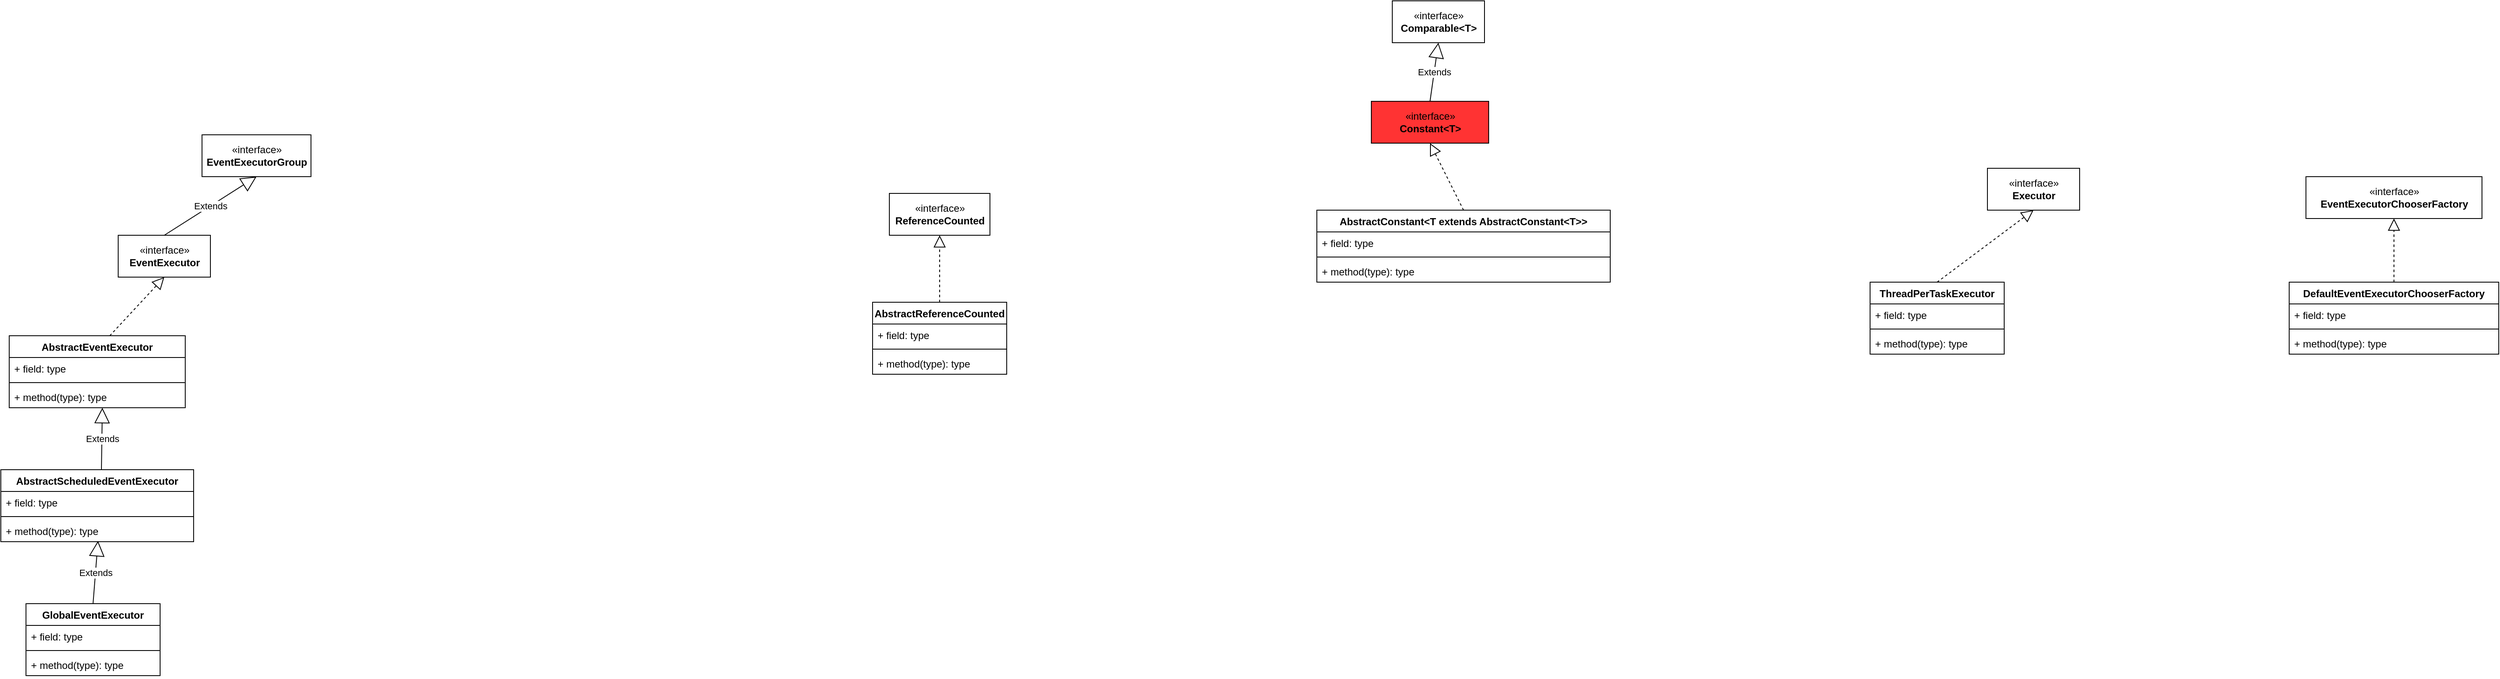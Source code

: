 <mxfile version="13.9.8" type="device" pages="11"><diagram id="Ec_m_Wvh5AtNn9lNJTmA" name="util"><mxGraphModel dx="1977" dy="987" grid="1" gridSize="10" guides="1" tooltips="1" connect="1" arrows="1" fold="1" page="1" pageScale="1" pageWidth="33000" pageHeight="46810" math="0" shadow="0"><root><mxCell id="5om9WCbeWMKYri14SYTW-0"/><mxCell id="5om9WCbeWMKYri14SYTW-1" parent="5om9WCbeWMKYri14SYTW-0"/><mxCell id="mOcnLd4UKsNoxL89MKoT-0" value="GlobalEventExecutor" style="swimlane;fontStyle=1;align=center;verticalAlign=top;childLayout=stackLayout;horizontal=1;startSize=26;horizontalStack=0;resizeParent=1;resizeParentMax=0;resizeLast=0;collapsible=1;marginBottom=0;fillColor=#FFFFFF;" parent="5om9WCbeWMKYri14SYTW-1" vertex="1"><mxGeometry x="350" y="790" width="160" height="86" as="geometry"/></mxCell><mxCell id="mOcnLd4UKsNoxL89MKoT-1" value="+ field: type" style="text;strokeColor=none;fillColor=none;align=left;verticalAlign=top;spacingLeft=4;spacingRight=4;overflow=hidden;rotatable=0;points=[[0,0.5],[1,0.5]];portConstraint=eastwest;" parent="mOcnLd4UKsNoxL89MKoT-0" vertex="1"><mxGeometry y="26" width="160" height="26" as="geometry"/></mxCell><mxCell id="mOcnLd4UKsNoxL89MKoT-2" value="" style="line;strokeWidth=1;fillColor=none;align=left;verticalAlign=middle;spacingTop=-1;spacingLeft=3;spacingRight=3;rotatable=0;labelPosition=right;points=[];portConstraint=eastwest;" parent="mOcnLd4UKsNoxL89MKoT-0" vertex="1"><mxGeometry y="52" width="160" height="8" as="geometry"/></mxCell><mxCell id="mOcnLd4UKsNoxL89MKoT-3" value="+ method(type): type" style="text;strokeColor=none;fillColor=none;align=left;verticalAlign=top;spacingLeft=4;spacingRight=4;overflow=hidden;rotatable=0;points=[[0,0.5],[1,0.5]];portConstraint=eastwest;" parent="mOcnLd4UKsNoxL89MKoT-0" vertex="1"><mxGeometry y="60" width="160" height="26" as="geometry"/></mxCell><mxCell id="mOcnLd4UKsNoxL89MKoT-4" value="AbstractScheduledEventExecutor" style="swimlane;fontStyle=1;align=center;verticalAlign=top;childLayout=stackLayout;horizontal=1;startSize=26;horizontalStack=0;resizeParent=1;resizeParentMax=0;resizeLast=0;collapsible=1;marginBottom=0;fillColor=#FFFFFF;" parent="5om9WCbeWMKYri14SYTW-1" vertex="1"><mxGeometry x="320" y="630" width="230" height="86" as="geometry"/></mxCell><mxCell id="mOcnLd4UKsNoxL89MKoT-13" value="Extends" style="endArrow=block;endSize=16;endFill=0;html=1;entryX=0.529;entryY=1;entryDx=0;entryDy=0;entryPerimeter=0;" parent="mOcnLd4UKsNoxL89MKoT-4" target="mOcnLd4UKsNoxL89MKoT-12" edge="1"><mxGeometry width="160" relative="1" as="geometry"><mxPoint x="120" as="sourcePoint"/><mxPoint x="280" as="targetPoint"/></mxGeometry></mxCell><mxCell id="mOcnLd4UKsNoxL89MKoT-5" value="+ field: type" style="text;strokeColor=none;fillColor=none;align=left;verticalAlign=top;spacingLeft=4;spacingRight=4;overflow=hidden;rotatable=0;points=[[0,0.5],[1,0.5]];portConstraint=eastwest;" parent="mOcnLd4UKsNoxL89MKoT-4" vertex="1"><mxGeometry y="26" width="230" height="26" as="geometry"/></mxCell><mxCell id="mOcnLd4UKsNoxL89MKoT-6" value="" style="line;strokeWidth=1;fillColor=none;align=left;verticalAlign=middle;spacingTop=-1;spacingLeft=3;spacingRight=3;rotatable=0;labelPosition=right;points=[];portConstraint=eastwest;" parent="mOcnLd4UKsNoxL89MKoT-4" vertex="1"><mxGeometry y="52" width="230" height="8" as="geometry"/></mxCell><mxCell id="mOcnLd4UKsNoxL89MKoT-7" value="+ method(type): type" style="text;strokeColor=none;fillColor=none;align=left;verticalAlign=top;spacingLeft=4;spacingRight=4;overflow=hidden;rotatable=0;points=[[0,0.5],[1,0.5]];portConstraint=eastwest;" parent="mOcnLd4UKsNoxL89MKoT-4" vertex="1"><mxGeometry y="60" width="230" height="26" as="geometry"/></mxCell><mxCell id="mOcnLd4UKsNoxL89MKoT-8" value="Extends" style="endArrow=block;endSize=16;endFill=0;html=1;entryX=0.504;entryY=0.962;entryDx=0;entryDy=0;entryPerimeter=0;exitX=0.5;exitY=0;exitDx=0;exitDy=0;" parent="5om9WCbeWMKYri14SYTW-1" source="mOcnLd4UKsNoxL89MKoT-0" target="mOcnLd4UKsNoxL89MKoT-7" edge="1"><mxGeometry width="160" relative="1" as="geometry"><mxPoint x="440" y="780" as="sourcePoint"/><mxPoint x="600" y="780" as="targetPoint"/></mxGeometry></mxCell><mxCell id="mOcnLd4UKsNoxL89MKoT-9" value="AbstractEventExecutor" style="swimlane;fontStyle=1;align=center;verticalAlign=top;childLayout=stackLayout;horizontal=1;startSize=26;horizontalStack=0;resizeParent=1;resizeParentMax=0;resizeLast=0;collapsible=1;marginBottom=0;fillColor=#FFFFFF;" parent="5om9WCbeWMKYri14SYTW-1" vertex="1"><mxGeometry x="330" y="470" width="210" height="86" as="geometry"/></mxCell><mxCell id="mOcnLd4UKsNoxL89MKoT-15" value="" style="endArrow=block;dashed=1;endFill=0;endSize=12;html=1;entryX=0.5;entryY=1;entryDx=0;entryDy=0;" parent="mOcnLd4UKsNoxL89MKoT-9" target="mOcnLd4UKsNoxL89MKoT-14" edge="1"><mxGeometry width="160" relative="1" as="geometry"><mxPoint x="120" as="sourcePoint"/><mxPoint x="280" as="targetPoint"/></mxGeometry></mxCell><mxCell id="mOcnLd4UKsNoxL89MKoT-10" value="+ field: type" style="text;strokeColor=none;fillColor=none;align=left;verticalAlign=top;spacingLeft=4;spacingRight=4;overflow=hidden;rotatable=0;points=[[0,0.5],[1,0.5]];portConstraint=eastwest;" parent="mOcnLd4UKsNoxL89MKoT-9" vertex="1"><mxGeometry y="26" width="210" height="26" as="geometry"/></mxCell><mxCell id="mOcnLd4UKsNoxL89MKoT-11" value="" style="line;strokeWidth=1;fillColor=none;align=left;verticalAlign=middle;spacingTop=-1;spacingLeft=3;spacingRight=3;rotatable=0;labelPosition=right;points=[];portConstraint=eastwest;" parent="mOcnLd4UKsNoxL89MKoT-9" vertex="1"><mxGeometry y="52" width="210" height="8" as="geometry"/></mxCell><mxCell id="mOcnLd4UKsNoxL89MKoT-12" value="+ method(type): type" style="text;strokeColor=none;fillColor=none;align=left;verticalAlign=top;spacingLeft=4;spacingRight=4;overflow=hidden;rotatable=0;points=[[0,0.5],[1,0.5]];portConstraint=eastwest;" parent="mOcnLd4UKsNoxL89MKoT-9" vertex="1"><mxGeometry y="60" width="210" height="26" as="geometry"/></mxCell><mxCell id="mOcnLd4UKsNoxL89MKoT-14" value="«interface»&lt;br&gt;&lt;b&gt;EventExecutor&lt;/b&gt;" style="html=1;fillColor=#FFFFFF;" parent="5om9WCbeWMKYri14SYTW-1" vertex="1"><mxGeometry x="460" y="350" width="110" height="50" as="geometry"/></mxCell><mxCell id="mOcnLd4UKsNoxL89MKoT-16" value="«interface»&lt;br&gt;&lt;b&gt;EventExecutorGroup&lt;/b&gt;" style="html=1;fillColor=#FFFFFF;" parent="5om9WCbeWMKYri14SYTW-1" vertex="1"><mxGeometry x="560" y="230" width="130" height="50" as="geometry"/></mxCell><mxCell id="mOcnLd4UKsNoxL89MKoT-17" value="Extends" style="endArrow=block;endSize=16;endFill=0;html=1;entryX=0.5;entryY=1;entryDx=0;entryDy=0;exitX=0.5;exitY=0;exitDx=0;exitDy=0;" parent="5om9WCbeWMKYri14SYTW-1" target="mOcnLd4UKsNoxL89MKoT-16" edge="1" source="mOcnLd4UKsNoxL89MKoT-14"><mxGeometry width="160" relative="1" as="geometry"><mxPoint x="650" y="330" as="sourcePoint"/><mxPoint x="810" y="330" as="targetPoint"/></mxGeometry></mxCell><mxCell id="iJLnCGgOCrxLW2TN4FaC-0" value="«interface»&lt;br&gt;&lt;b&gt;ReferenceCounted&lt;/b&gt;" style="html=1;" parent="5om9WCbeWMKYri14SYTW-1" vertex="1"><mxGeometry x="1380" y="300" width="120" height="50" as="geometry"/></mxCell><mxCell id="iJLnCGgOCrxLW2TN4FaC-1" value="AbstractReferenceCounted" style="swimlane;fontStyle=1;align=center;verticalAlign=top;childLayout=stackLayout;horizontal=1;startSize=26;horizontalStack=0;resizeParent=1;resizeParentMax=0;resizeLast=0;collapsible=1;marginBottom=0;" parent="5om9WCbeWMKYri14SYTW-1" vertex="1"><mxGeometry x="1360" y="430" width="160" height="86" as="geometry"/></mxCell><mxCell id="iJLnCGgOCrxLW2TN4FaC-2" value="+ field: type" style="text;strokeColor=none;fillColor=none;align=left;verticalAlign=top;spacingLeft=4;spacingRight=4;overflow=hidden;rotatable=0;points=[[0,0.5],[1,0.5]];portConstraint=eastwest;" parent="iJLnCGgOCrxLW2TN4FaC-1" vertex="1"><mxGeometry y="26" width="160" height="26" as="geometry"/></mxCell><mxCell id="iJLnCGgOCrxLW2TN4FaC-3" value="" style="line;strokeWidth=1;fillColor=none;align=left;verticalAlign=middle;spacingTop=-1;spacingLeft=3;spacingRight=3;rotatable=0;labelPosition=right;points=[];portConstraint=eastwest;" parent="iJLnCGgOCrxLW2TN4FaC-1" vertex="1"><mxGeometry y="52" width="160" height="8" as="geometry"/></mxCell><mxCell id="iJLnCGgOCrxLW2TN4FaC-4" value="+ method(type): type" style="text;strokeColor=none;fillColor=none;align=left;verticalAlign=top;spacingLeft=4;spacingRight=4;overflow=hidden;rotatable=0;points=[[0,0.5],[1,0.5]];portConstraint=eastwest;" parent="iJLnCGgOCrxLW2TN4FaC-1" vertex="1"><mxGeometry y="60" width="160" height="26" as="geometry"/></mxCell><mxCell id="iJLnCGgOCrxLW2TN4FaC-5" value="" style="endArrow=block;dashed=1;endFill=0;endSize=12;html=1;entryX=0.5;entryY=1;entryDx=0;entryDy=0;exitX=0.5;exitY=0;exitDx=0;exitDy=0;" parent="5om9WCbeWMKYri14SYTW-1" source="iJLnCGgOCrxLW2TN4FaC-1" target="iJLnCGgOCrxLW2TN4FaC-0" edge="1"><mxGeometry width="160" relative="1" as="geometry"><mxPoint x="1440" y="460" as="sourcePoint"/><mxPoint x="1600" y="460" as="targetPoint"/></mxGeometry></mxCell><mxCell id="MeBGK3TeGdekT9mIrTwg-0" value="«interface»&lt;br&gt;&lt;b&gt;Constant&amp;lt;T&amp;gt;&lt;/b&gt;" style="html=1;fillColor=#FF3333;" parent="5om9WCbeWMKYri14SYTW-1" vertex="1"><mxGeometry x="1955" y="190" width="140" height="50" as="geometry"/></mxCell><mxCell id="MeBGK3TeGdekT9mIrTwg-1" value="«interface»&lt;br&gt;&lt;b&gt;Comparable&amp;lt;T&amp;gt;&lt;/b&gt;" style="html=1;fillColor=#FFFFFF;" parent="5om9WCbeWMKYri14SYTW-1" vertex="1"><mxGeometry x="1980" y="70" width="110" height="50" as="geometry"/></mxCell><mxCell id="MeBGK3TeGdekT9mIrTwg-2" value="Extends" style="endArrow=block;endSize=16;endFill=0;html=1;entryX=0.5;entryY=1;entryDx=0;entryDy=0;exitX=0.5;exitY=0;exitDx=0;exitDy=0;" parent="5om9WCbeWMKYri14SYTW-1" source="MeBGK3TeGdekT9mIrTwg-0" target="MeBGK3TeGdekT9mIrTwg-1" edge="1"><mxGeometry width="160" relative="1" as="geometry"><mxPoint x="2070" y="170" as="sourcePoint"/><mxPoint x="2230" y="170" as="targetPoint"/></mxGeometry></mxCell><mxCell id="MeBGK3TeGdekT9mIrTwg-3" value="AbstractConstant&lt;T extends AbstractConstant&lt;T&gt;&gt;" style="swimlane;fontStyle=1;align=center;verticalAlign=top;childLayout=stackLayout;horizontal=1;startSize=26;horizontalStack=0;resizeParent=1;resizeParentMax=0;resizeLast=0;collapsible=1;marginBottom=0;fillColor=#FFFFFF;" parent="5om9WCbeWMKYri14SYTW-1" vertex="1"><mxGeometry x="1890" y="320" width="350" height="86" as="geometry"/></mxCell><mxCell id="MeBGK3TeGdekT9mIrTwg-4" value="+ field: type" style="text;strokeColor=none;fillColor=none;align=left;verticalAlign=top;spacingLeft=4;spacingRight=4;overflow=hidden;rotatable=0;points=[[0,0.5],[1,0.5]];portConstraint=eastwest;" parent="MeBGK3TeGdekT9mIrTwg-3" vertex="1"><mxGeometry y="26" width="350" height="26" as="geometry"/></mxCell><mxCell id="MeBGK3TeGdekT9mIrTwg-5" value="" style="line;strokeWidth=1;fillColor=none;align=left;verticalAlign=middle;spacingTop=-1;spacingLeft=3;spacingRight=3;rotatable=0;labelPosition=right;points=[];portConstraint=eastwest;" parent="MeBGK3TeGdekT9mIrTwg-3" vertex="1"><mxGeometry y="52" width="350" height="8" as="geometry"/></mxCell><mxCell id="MeBGK3TeGdekT9mIrTwg-6" value="+ method(type): type" style="text;strokeColor=none;fillColor=none;align=left;verticalAlign=top;spacingLeft=4;spacingRight=4;overflow=hidden;rotatable=0;points=[[0,0.5],[1,0.5]];portConstraint=eastwest;" parent="MeBGK3TeGdekT9mIrTwg-3" vertex="1"><mxGeometry y="60" width="350" height="26" as="geometry"/></mxCell><mxCell id="ptzgZBDWk_KuSLE4QYY7-0" value="«interface»&lt;br&gt;&lt;b&gt;Executor&lt;/b&gt;" style="html=1;fillColor=#FFFFFF;" vertex="1" parent="5om9WCbeWMKYri14SYTW-1"><mxGeometry x="2690" y="270" width="110" height="50" as="geometry"/></mxCell><mxCell id="ptzgZBDWk_KuSLE4QYY7-1" value="ThreadPerTaskExecutor" style="swimlane;fontStyle=1;align=center;verticalAlign=top;childLayout=stackLayout;horizontal=1;startSize=26;horizontalStack=0;resizeParent=1;resizeParentMax=0;resizeLast=0;collapsible=1;marginBottom=0;fillColor=#FFFFFF;" vertex="1" parent="5om9WCbeWMKYri14SYTW-1"><mxGeometry x="2550" y="406" width="160" height="86" as="geometry"/></mxCell><mxCell id="ptzgZBDWk_KuSLE4QYY7-2" value="+ field: type" style="text;strokeColor=none;fillColor=none;align=left;verticalAlign=top;spacingLeft=4;spacingRight=4;overflow=hidden;rotatable=0;points=[[0,0.5],[1,0.5]];portConstraint=eastwest;" vertex="1" parent="ptzgZBDWk_KuSLE4QYY7-1"><mxGeometry y="26" width="160" height="26" as="geometry"/></mxCell><mxCell id="ptzgZBDWk_KuSLE4QYY7-3" value="" style="line;strokeWidth=1;fillColor=none;align=left;verticalAlign=middle;spacingTop=-1;spacingLeft=3;spacingRight=3;rotatable=0;labelPosition=right;points=[];portConstraint=eastwest;" vertex="1" parent="ptzgZBDWk_KuSLE4QYY7-1"><mxGeometry y="52" width="160" height="8" as="geometry"/></mxCell><mxCell id="ptzgZBDWk_KuSLE4QYY7-4" value="+ method(type): type" style="text;strokeColor=none;fillColor=none;align=left;verticalAlign=top;spacingLeft=4;spacingRight=4;overflow=hidden;rotatable=0;points=[[0,0.5],[1,0.5]];portConstraint=eastwest;" vertex="1" parent="ptzgZBDWk_KuSLE4QYY7-1"><mxGeometry y="60" width="160" height="26" as="geometry"/></mxCell><mxCell id="ptzgZBDWk_KuSLE4QYY7-5" value="" style="endArrow=block;dashed=1;endFill=0;endSize=12;html=1;entryX=0.5;entryY=1;entryDx=0;entryDy=0;exitX=0.5;exitY=0;exitDx=0;exitDy=0;" edge="1" parent="5om9WCbeWMKYri14SYTW-1" source="ptzgZBDWk_KuSLE4QYY7-1" target="ptzgZBDWk_KuSLE4QYY7-0"><mxGeometry width="160" relative="1" as="geometry"><mxPoint x="2640" y="380" as="sourcePoint"/><mxPoint x="2800" y="380" as="targetPoint"/></mxGeometry></mxCell><mxCell id="ptzgZBDWk_KuSLE4QYY7-6" value="«interface»&lt;br&gt;&lt;b&gt;EventExecutorChooserFactory&lt;/b&gt;" style="html=1;fillColor=#FFFFFF;" vertex="1" parent="5om9WCbeWMKYri14SYTW-1"><mxGeometry x="3070" y="280" width="210" height="50" as="geometry"/></mxCell><mxCell id="ptzgZBDWk_KuSLE4QYY7-7" value="DefaultEventExecutorChooserFactory" style="swimlane;fontStyle=1;align=center;verticalAlign=top;childLayout=stackLayout;horizontal=1;startSize=26;horizontalStack=0;resizeParent=1;resizeParentMax=0;resizeLast=0;collapsible=1;marginBottom=0;fillColor=#FFFFFF;" vertex="1" parent="5om9WCbeWMKYri14SYTW-1"><mxGeometry x="3050" y="406" width="250" height="86" as="geometry"/></mxCell><mxCell id="ptzgZBDWk_KuSLE4QYY7-8" value="+ field: type" style="text;strokeColor=none;fillColor=none;align=left;verticalAlign=top;spacingLeft=4;spacingRight=4;overflow=hidden;rotatable=0;points=[[0,0.5],[1,0.5]];portConstraint=eastwest;" vertex="1" parent="ptzgZBDWk_KuSLE4QYY7-7"><mxGeometry y="26" width="250" height="26" as="geometry"/></mxCell><mxCell id="ptzgZBDWk_KuSLE4QYY7-9" value="" style="line;strokeWidth=1;fillColor=none;align=left;verticalAlign=middle;spacingTop=-1;spacingLeft=3;spacingRight=3;rotatable=0;labelPosition=right;points=[];portConstraint=eastwest;" vertex="1" parent="ptzgZBDWk_KuSLE4QYY7-7"><mxGeometry y="52" width="250" height="8" as="geometry"/></mxCell><mxCell id="ptzgZBDWk_KuSLE4QYY7-10" value="+ method(type): type" style="text;strokeColor=none;fillColor=none;align=left;verticalAlign=top;spacingLeft=4;spacingRight=4;overflow=hidden;rotatable=0;points=[[0,0.5],[1,0.5]];portConstraint=eastwest;" vertex="1" parent="ptzgZBDWk_KuSLE4QYY7-7"><mxGeometry y="60" width="250" height="26" as="geometry"/></mxCell><mxCell id="ptzgZBDWk_KuSLE4QYY7-11" value="" style="endArrow=block;dashed=1;endFill=0;endSize=12;html=1;entryX=0.5;entryY=1;entryDx=0;entryDy=0;exitX=0.5;exitY=0;exitDx=0;exitDy=0;" edge="1" parent="5om9WCbeWMKYri14SYTW-1" source="ptzgZBDWk_KuSLE4QYY7-7" target="ptzgZBDWk_KuSLE4QYY7-6"><mxGeometry width="160" relative="1" as="geometry"><mxPoint x="3170" y="400" as="sourcePoint"/><mxPoint x="3330" y="400" as="targetPoint"/></mxGeometry></mxCell><mxCell id="MeBGK3TeGdekT9mIrTwg-7" value="" style="endArrow=block;dashed=1;endFill=0;endSize=12;html=1;entryX=0.5;entryY=1;entryDx=0;entryDy=0;exitX=0.5;exitY=0;exitDx=0;exitDy=0;" parent="5om9WCbeWMKYri14SYTW-1" target="MeBGK3TeGdekT9mIrTwg-0" edge="1" source="MeBGK3TeGdekT9mIrTwg-3"><mxGeometry width="160" relative="1" as="geometry"><mxPoint x="1995" y="320" as="sourcePoint"/><mxPoint x="2155" y="320" as="targetPoint"/></mxGeometry></mxCell></root></mxGraphModel></diagram><diagram id="GNAHG_UG8jMbfAX-PT3h" name="bootstrap"><mxGraphModel dx="1186" dy="592" grid="1" gridSize="10" guides="1" tooltips="1" connect="1" arrows="1" fold="1" page="1" pageScale="1" pageWidth="3300" pageHeight="4681" math="0" shadow="0"><root><mxCell id="iu92CHV6FXUXcgsro5fD-0"/><mxCell id="iu92CHV6FXUXcgsro5fD-1" parent="iu92CHV6FXUXcgsro5fD-0"/><mxCell id="iu92CHV6FXUXcgsro5fD-6" value="AbstractBootstrap" style="swimlane;fontStyle=1;align=center;verticalAlign=top;childLayout=stackLayout;horizontal=1;startSize=26;horizontalStack=0;resizeParent=1;resizeParentMax=0;resizeLast=0;collapsible=1;marginBottom=0;" parent="iu92CHV6FXUXcgsro5fD-1" vertex="1"><mxGeometry x="330" y="120" width="160" height="86" as="geometry"/></mxCell><mxCell id="iu92CHV6FXUXcgsro5fD-7" value="+ field: type" style="text;strokeColor=none;fillColor=none;align=left;verticalAlign=top;spacingLeft=4;spacingRight=4;overflow=hidden;rotatable=0;points=[[0,0.5],[1,0.5]];portConstraint=eastwest;" parent="iu92CHV6FXUXcgsro5fD-6" vertex="1"><mxGeometry y="26" width="160" height="26" as="geometry"/></mxCell><mxCell id="iu92CHV6FXUXcgsro5fD-8" value="" style="line;strokeWidth=1;fillColor=none;align=left;verticalAlign=middle;spacingTop=-1;spacingLeft=3;spacingRight=3;rotatable=0;labelPosition=right;points=[];portConstraint=eastwest;" parent="iu92CHV6FXUXcgsro5fD-6" vertex="1"><mxGeometry y="52" width="160" height="8" as="geometry"/></mxCell><mxCell id="iu92CHV6FXUXcgsro5fD-9" value="+ method(type): type" style="text;strokeColor=none;fillColor=none;align=left;verticalAlign=top;spacingLeft=4;spacingRight=4;overflow=hidden;rotatable=0;points=[[0,0.5],[1,0.5]];portConstraint=eastwest;" parent="iu92CHV6FXUXcgsro5fD-6" vertex="1"><mxGeometry y="60" width="160" height="26" as="geometry"/></mxCell><mxCell id="iu92CHV6FXUXcgsro5fD-2" value="ServerBootstrap" style="swimlane;fontStyle=1;align=center;verticalAlign=top;childLayout=stackLayout;horizontal=1;startSize=26;horizontalStack=0;resizeParent=1;resizeParentMax=0;resizeLast=0;collapsible=1;marginBottom=0;" parent="iu92CHV6FXUXcgsro5fD-1" vertex="1"><mxGeometry x="190" y="300" width="160" height="86" as="geometry"/></mxCell><mxCell id="iu92CHV6FXUXcgsro5fD-10" value="Extends" style="endArrow=block;endSize=16;endFill=0;html=1;" parent="iu92CHV6FXUXcgsro5fD-2" target="iu92CHV6FXUXcgsro5fD-9" edge="1"><mxGeometry width="160" relative="1" as="geometry"><mxPoint x="80" as="sourcePoint"/><mxPoint x="240" as="targetPoint"/></mxGeometry></mxCell><mxCell id="iu92CHV6FXUXcgsro5fD-3" value="+ field: type" style="text;strokeColor=none;fillColor=none;align=left;verticalAlign=top;spacingLeft=4;spacingRight=4;overflow=hidden;rotatable=0;points=[[0,0.5],[1,0.5]];portConstraint=eastwest;" parent="iu92CHV6FXUXcgsro5fD-2" vertex="1"><mxGeometry y="26" width="160" height="26" as="geometry"/></mxCell><mxCell id="iu92CHV6FXUXcgsro5fD-4" value="" style="line;strokeWidth=1;fillColor=none;align=left;verticalAlign=middle;spacingTop=-1;spacingLeft=3;spacingRight=3;rotatable=0;labelPosition=right;points=[];portConstraint=eastwest;" parent="iu92CHV6FXUXcgsro5fD-2" vertex="1"><mxGeometry y="52" width="160" height="8" as="geometry"/></mxCell><mxCell id="iu92CHV6FXUXcgsro5fD-5" value="+ method(type): type" style="text;strokeColor=none;fillColor=none;align=left;verticalAlign=top;spacingLeft=4;spacingRight=4;overflow=hidden;rotatable=0;points=[[0,0.5],[1,0.5]];portConstraint=eastwest;" parent="iu92CHV6FXUXcgsro5fD-2" vertex="1"><mxGeometry y="60" width="160" height="26" as="geometry"/></mxCell><mxCell id="iu92CHV6FXUXcgsro5fD-11" value="Bootstrap" style="swimlane;fontStyle=1;align=center;verticalAlign=top;childLayout=stackLayout;horizontal=1;startSize=26;horizontalStack=0;resizeParent=1;resizeParentMax=0;resizeLast=0;collapsible=1;marginBottom=0;" parent="iu92CHV6FXUXcgsro5fD-1" vertex="1"><mxGeometry x="470" y="298" width="160" height="86" as="geometry"/></mxCell><mxCell id="iu92CHV6FXUXcgsro5fD-12" value="+ field: type" style="text;strokeColor=none;fillColor=none;align=left;verticalAlign=top;spacingLeft=4;spacingRight=4;overflow=hidden;rotatable=0;points=[[0,0.5],[1,0.5]];portConstraint=eastwest;" parent="iu92CHV6FXUXcgsro5fD-11" vertex="1"><mxGeometry y="26" width="160" height="26" as="geometry"/></mxCell><mxCell id="iu92CHV6FXUXcgsro5fD-13" value="" style="line;strokeWidth=1;fillColor=none;align=left;verticalAlign=middle;spacingTop=-1;spacingLeft=3;spacingRight=3;rotatable=0;labelPosition=right;points=[];portConstraint=eastwest;" parent="iu92CHV6FXUXcgsro5fD-11" vertex="1"><mxGeometry y="52" width="160" height="8" as="geometry"/></mxCell><mxCell id="iu92CHV6FXUXcgsro5fD-14" value="+ method(type): type" style="text;strokeColor=none;fillColor=none;align=left;verticalAlign=top;spacingLeft=4;spacingRight=4;overflow=hidden;rotatable=0;points=[[0,0.5],[1,0.5]];portConstraint=eastwest;" parent="iu92CHV6FXUXcgsro5fD-11" vertex="1"><mxGeometry y="60" width="160" height="26" as="geometry"/></mxCell><mxCell id="iu92CHV6FXUXcgsro5fD-15" value="Extends" style="endArrow=block;endSize=16;endFill=0;html=1;exitX=0.625;exitY=0.023;exitDx=0;exitDy=0;exitPerimeter=0;" parent="iu92CHV6FXUXcgsro5fD-1" source="iu92CHV6FXUXcgsro5fD-11" target="iu92CHV6FXUXcgsro5fD-9" edge="1"><mxGeometry width="160" relative="1" as="geometry"><mxPoint x="540" y="300" as="sourcePoint"/><mxPoint x="700" y="300" as="targetPoint"/></mxGeometry></mxCell><mxCell id="aFzc5eDCYOf78o0NwjxG-0" value="AbstractBootstrapConfig" style="swimlane;fontStyle=1;align=center;verticalAlign=top;childLayout=stackLayout;horizontal=1;startSize=26;horizontalStack=0;resizeParent=1;resizeParentMax=0;resizeLast=0;collapsible=1;marginBottom=0;fillColor=#FFFFFF;" parent="iu92CHV6FXUXcgsro5fD-1" vertex="1"><mxGeometry x="1070" y="82" width="180" height="86" as="geometry"/></mxCell><mxCell id="aFzc5eDCYOf78o0NwjxG-1" value="+ field: type" style="text;strokeColor=none;fillColor=none;align=left;verticalAlign=top;spacingLeft=4;spacingRight=4;overflow=hidden;rotatable=0;points=[[0,0.5],[1,0.5]];portConstraint=eastwest;" parent="aFzc5eDCYOf78o0NwjxG-0" vertex="1"><mxGeometry y="26" width="180" height="26" as="geometry"/></mxCell><mxCell id="aFzc5eDCYOf78o0NwjxG-2" value="" style="line;strokeWidth=1;fillColor=none;align=left;verticalAlign=middle;spacingTop=-1;spacingLeft=3;spacingRight=3;rotatable=0;labelPosition=right;points=[];portConstraint=eastwest;" parent="aFzc5eDCYOf78o0NwjxG-0" vertex="1"><mxGeometry y="52" width="180" height="8" as="geometry"/></mxCell><mxCell id="aFzc5eDCYOf78o0NwjxG-3" value="+ method(type): type" style="text;strokeColor=none;fillColor=none;align=left;verticalAlign=top;spacingLeft=4;spacingRight=4;overflow=hidden;rotatable=0;points=[[0,0.5],[1,0.5]];portConstraint=eastwest;" parent="aFzc5eDCYOf78o0NwjxG-0" vertex="1"><mxGeometry y="60" width="180" height="26" as="geometry"/></mxCell><mxCell id="aFzc5eDCYOf78o0NwjxG-4" value="ServerBootstrapConfig" style="swimlane;fontStyle=1;align=center;verticalAlign=top;childLayout=stackLayout;horizontal=1;startSize=26;horizontalStack=0;resizeParent=1;resizeParentMax=0;resizeLast=0;collapsible=1;marginBottom=0;fillColor=#FFFFFF;" parent="iu92CHV6FXUXcgsro5fD-1" vertex="1"><mxGeometry x="930" y="298" width="160" height="86" as="geometry"/></mxCell><mxCell id="aFzc5eDCYOf78o0NwjxG-5" value="+ field: type" style="text;strokeColor=none;fillColor=none;align=left;verticalAlign=top;spacingLeft=4;spacingRight=4;overflow=hidden;rotatable=0;points=[[0,0.5],[1,0.5]];portConstraint=eastwest;" parent="aFzc5eDCYOf78o0NwjxG-4" vertex="1"><mxGeometry y="26" width="160" height="26" as="geometry"/></mxCell><mxCell id="aFzc5eDCYOf78o0NwjxG-6" value="" style="line;strokeWidth=1;fillColor=none;align=left;verticalAlign=middle;spacingTop=-1;spacingLeft=3;spacingRight=3;rotatable=0;labelPosition=right;points=[];portConstraint=eastwest;" parent="aFzc5eDCYOf78o0NwjxG-4" vertex="1"><mxGeometry y="52" width="160" height="8" as="geometry"/></mxCell><mxCell id="aFzc5eDCYOf78o0NwjxG-7" value="+ method(type): type" style="text;strokeColor=none;fillColor=none;align=left;verticalAlign=top;spacingLeft=4;spacingRight=4;overflow=hidden;rotatable=0;points=[[0,0.5],[1,0.5]];portConstraint=eastwest;" parent="aFzc5eDCYOf78o0NwjxG-4" vertex="1"><mxGeometry y="60" width="160" height="26" as="geometry"/></mxCell><mxCell id="aFzc5eDCYOf78o0NwjxG-8" value="Extends" style="endArrow=block;endSize=16;endFill=0;html=1;entryX=0.472;entryY=1.077;entryDx=0;entryDy=0;entryPerimeter=0;exitX=0.5;exitY=0;exitDx=0;exitDy=0;" parent="iu92CHV6FXUXcgsro5fD-1" source="aFzc5eDCYOf78o0NwjxG-4" target="aFzc5eDCYOf78o0NwjxG-3" edge="1"><mxGeometry width="160" relative="1" as="geometry"><mxPoint x="1060" y="300" as="sourcePoint"/><mxPoint x="1220" y="300" as="targetPoint"/></mxGeometry></mxCell><mxCell id="aFzc5eDCYOf78o0NwjxG-9" value="BootstrapConfig" style="swimlane;fontStyle=1;align=center;verticalAlign=top;childLayout=stackLayout;horizontal=1;startSize=26;horizontalStack=0;resizeParent=1;resizeParentMax=0;resizeLast=0;collapsible=1;marginBottom=0;fillColor=#FFFFFF;" parent="iu92CHV6FXUXcgsro5fD-1" vertex="1"><mxGeometry x="1220" y="296" width="160" height="86" as="geometry"/></mxCell><mxCell id="aFzc5eDCYOf78o0NwjxG-10" value="+ field: type" style="text;strokeColor=none;fillColor=none;align=left;verticalAlign=top;spacingLeft=4;spacingRight=4;overflow=hidden;rotatable=0;points=[[0,0.5],[1,0.5]];portConstraint=eastwest;" parent="aFzc5eDCYOf78o0NwjxG-9" vertex="1"><mxGeometry y="26" width="160" height="26" as="geometry"/></mxCell><mxCell id="aFzc5eDCYOf78o0NwjxG-11" value="" style="line;strokeWidth=1;fillColor=none;align=left;verticalAlign=middle;spacingTop=-1;spacingLeft=3;spacingRight=3;rotatable=0;labelPosition=right;points=[];portConstraint=eastwest;" parent="aFzc5eDCYOf78o0NwjxG-9" vertex="1"><mxGeometry y="52" width="160" height="8" as="geometry"/></mxCell><mxCell id="aFzc5eDCYOf78o0NwjxG-12" value="+ method(type): type" style="text;strokeColor=none;fillColor=none;align=left;verticalAlign=top;spacingLeft=4;spacingRight=4;overflow=hidden;rotatable=0;points=[[0,0.5],[1,0.5]];portConstraint=eastwest;" parent="aFzc5eDCYOf78o0NwjxG-9" vertex="1"><mxGeometry y="60" width="160" height="26" as="geometry"/></mxCell><mxCell id="aFzc5eDCYOf78o0NwjxG-13" value="Extends" style="endArrow=block;endSize=16;endFill=0;html=1;exitX=0.563;exitY=0.047;exitDx=0;exitDy=0;exitPerimeter=0;" parent="iu92CHV6FXUXcgsro5fD-1" source="aFzc5eDCYOf78o0NwjxG-9" target="aFzc5eDCYOf78o0NwjxG-3" edge="1"><mxGeometry width="160" relative="1" as="geometry"><mxPoint x="1300" y="300" as="sourcePoint"/><mxPoint x="1460" y="300" as="targetPoint"/></mxGeometry></mxCell></root></mxGraphModel></diagram><diagram id="XMhLkDtQPrDHI-LpFmOB" name="channel"><mxGraphModel dx="3953" dy="1973" grid="1" gridSize="10" guides="1" tooltips="1" connect="1" arrows="1" fold="1" page="1" pageScale="1" pageWidth="33000" pageHeight="46810" math="0" shadow="0"><root><mxCell id="0"/><mxCell id="1" parent="0"/><mxCell id="xSWG4Mo8IRs0FvgeeEM0-5" value="ChannelHandlerAdapter" style="swimlane;fontStyle=1;align=center;verticalAlign=top;childLayout=stackLayout;horizontal=1;startSize=26;horizontalStack=0;resizeParent=1;resizeParentMax=0;resizeLast=0;collapsible=1;marginBottom=0;fillColor=#FFFFFF;" parent="1" vertex="1"><mxGeometry x="1010" y="488" width="160" height="86" as="geometry"/></mxCell><mxCell id="xSWG4Mo8IRs0FvgeeEM0-6" value="+ field: type" style="text;strokeColor=none;fillColor=none;align=left;verticalAlign=top;spacingLeft=4;spacingRight=4;overflow=hidden;rotatable=0;points=[[0,0.5],[1,0.5]];portConstraint=eastwest;" parent="xSWG4Mo8IRs0FvgeeEM0-5" vertex="1"><mxGeometry y="26" width="160" height="26" as="geometry"/></mxCell><mxCell id="xSWG4Mo8IRs0FvgeeEM0-7" value="" style="line;strokeWidth=1;fillColor=none;align=left;verticalAlign=middle;spacingTop=-1;spacingLeft=3;spacingRight=3;rotatable=0;labelPosition=right;points=[];portConstraint=eastwest;" parent="xSWG4Mo8IRs0FvgeeEM0-5" vertex="1"><mxGeometry y="52" width="160" height="8" as="geometry"/></mxCell><mxCell id="xSWG4Mo8IRs0FvgeeEM0-8" value="+ method(type): type" style="text;strokeColor=none;fillColor=none;align=left;verticalAlign=top;spacingLeft=4;spacingRight=4;overflow=hidden;rotatable=0;points=[[0,0.5],[1,0.5]];portConstraint=eastwest;" parent="xSWG4Mo8IRs0FvgeeEM0-5" vertex="1"><mxGeometry y="60" width="160" height="26" as="geometry"/></mxCell><mxCell id="xSWG4Mo8IRs0FvgeeEM0-10" value="«interface»&lt;br&gt;&lt;b&gt;ChannelInboundHandler&lt;/b&gt;" style="html=1;fillColor=#FFFFFF;" parent="1" vertex="1"><mxGeometry x="790" y="502" width="150" height="58" as="geometry"/></mxCell><mxCell id="xSWG4Mo8IRs0FvgeeEM0-12" value="«interface»&lt;br&gt;&lt;b&gt;ChannelHandler&lt;/b&gt;" style="html=1;fillColor=#FF3333;" parent="1" vertex="1"><mxGeometry x="970" y="330" width="110" height="50" as="geometry"/></mxCell><mxCell id="xSWG4Mo8IRs0FvgeeEM0-13" value="Extends" style="endArrow=block;endSize=16;endFill=0;html=1;entryX=0.25;entryY=1;entryDx=0;entryDy=0;" parent="1" source="xSWG4Mo8IRs0FvgeeEM0-10" target="xSWG4Mo8IRs0FvgeeEM0-12" edge="1"><mxGeometry width="160" relative="1" as="geometry"><mxPoint x="1060" y="530" as="sourcePoint"/><mxPoint x="1220" y="530" as="targetPoint"/></mxGeometry></mxCell><mxCell id="xSWG4Mo8IRs0FvgeeEM0-1" value="ChannelInboundHandlerAdapter" style="swimlane;fontStyle=1;align=center;verticalAlign=top;childLayout=stackLayout;horizontal=1;startSize=26;horizontalStack=0;resizeParent=1;resizeParentMax=0;resizeLast=0;collapsible=1;marginBottom=0;fillColor=#FFFFFF;" parent="1" vertex="1"><mxGeometry x="690" y="710" width="260" height="86" as="geometry"/></mxCell><mxCell id="xSWG4Mo8IRs0FvgeeEM0-9" value="Extends" style="endArrow=block;endSize=16;endFill=0;html=1;entryX=0.519;entryY=1.038;entryDx=0;entryDy=0;entryPerimeter=0;" parent="xSWG4Mo8IRs0FvgeeEM0-1" target="xSWG4Mo8IRs0FvgeeEM0-8" edge="1"><mxGeometry width="160" relative="1" as="geometry"><mxPoint x="140" as="sourcePoint"/><mxPoint x="300" as="targetPoint"/></mxGeometry></mxCell><mxCell id="xSWG4Mo8IRs0FvgeeEM0-2" value="+ field: type" style="text;strokeColor=none;fillColor=none;align=left;verticalAlign=top;spacingLeft=4;spacingRight=4;overflow=hidden;rotatable=0;points=[[0,0.5],[1,0.5]];portConstraint=eastwest;" parent="xSWG4Mo8IRs0FvgeeEM0-1" vertex="1"><mxGeometry y="26" width="260" height="26" as="geometry"/></mxCell><mxCell id="xSWG4Mo8IRs0FvgeeEM0-3" value="" style="line;strokeWidth=1;fillColor=none;align=left;verticalAlign=middle;spacingTop=-1;spacingLeft=3;spacingRight=3;rotatable=0;labelPosition=right;points=[];portConstraint=eastwest;" parent="xSWG4Mo8IRs0FvgeeEM0-1" vertex="1"><mxGeometry y="52" width="260" height="8" as="geometry"/></mxCell><mxCell id="xSWG4Mo8IRs0FvgeeEM0-4" value="+ method(type): type" style="text;strokeColor=none;fillColor=none;align=left;verticalAlign=top;spacingLeft=4;spacingRight=4;overflow=hidden;rotatable=0;points=[[0,0.5],[1,0.5]];portConstraint=eastwest;" parent="xSWG4Mo8IRs0FvgeeEM0-1" vertex="1"><mxGeometry y="60" width="260" height="26" as="geometry"/></mxCell><mxCell id="5cLSeT8TXJNZN_CDz7hM-1" value="«interface»&lt;br&gt;&lt;b&gt;Channel&lt;/b&gt;" style="html=1;fillColor=#FF3333;" parent="1" vertex="1"><mxGeometry x="3830" y="1328" width="110" height="50" as="geometry"/></mxCell><mxCell id="5cLSeT8TXJNZN_CDz7hM-2" value="«interface»&lt;br&gt;&lt;b&gt;AttributeMap&lt;/b&gt;" style="html=1;" parent="1" vertex="1"><mxGeometry x="3755" y="1000" width="110" height="50" as="geometry"/></mxCell><mxCell id="5cLSeT8TXJNZN_CDz7hM-3" value="Extends" style="endArrow=block;endSize=16;endFill=0;html=1;exitX=0.446;exitY=0.01;exitDx=0;exitDy=0;exitPerimeter=0;" parent="1" source="5cLSeT8TXJNZN_CDz7hM-1" target="5cLSeT8TXJNZN_CDz7hM-2" edge="1"><mxGeometry width="160" relative="1" as="geometry"><mxPoint x="3980" y="1296" as="sourcePoint"/><mxPoint x="3870" y="1226" as="targetPoint"/></mxGeometry></mxCell><mxCell id="5cLSeT8TXJNZN_CDz7hM-4" value="«interface»&lt;br&gt;&lt;b&gt;ChannelOutboundInvoker&lt;/b&gt;" style="html=1;" parent="1" vertex="1"><mxGeometry x="3980" y="1076" width="160" height="54" as="geometry"/></mxCell><mxCell id="5cLSeT8TXJNZN_CDz7hM-5" value="Extends" style="endArrow=block;endSize=16;endFill=0;html=1;entryX=0.25;entryY=1;entryDx=0;entryDy=0;exitX=0.647;exitY=0.023;exitDx=0;exitDy=0;exitPerimeter=0;" parent="1" source="5cLSeT8TXJNZN_CDz7hM-1" target="5cLSeT8TXJNZN_CDz7hM-4" edge="1"><mxGeometry width="160" relative="1" as="geometry"><mxPoint x="3980" y="1296" as="sourcePoint"/><mxPoint x="4090" y="1236" as="targetPoint"/></mxGeometry></mxCell><mxCell id="57petTG-P31d5PhNfXcz-1" value="«interface»&lt;br&gt;&lt;b&gt;ChannelOutboundHandler&lt;/b&gt;" style="html=1;fillColor=#FFFFFF;" parent="1" vertex="1"><mxGeometry x="1220" y="504" width="160" height="54" as="geometry"/></mxCell><mxCell id="57petTG-P31d5PhNfXcz-2" value="Extends" style="endArrow=block;endSize=16;endFill=0;html=1;entryX=0.664;entryY=1.02;entryDx=0;entryDy=0;entryPerimeter=0;exitX=0.5;exitY=0;exitDx=0;exitDy=0;" parent="1" source="57petTG-P31d5PhNfXcz-1" target="xSWG4Mo8IRs0FvgeeEM0-12" edge="1"><mxGeometry width="160" relative="1" as="geometry"><mxPoint x="1340" y="530" as="sourcePoint"/><mxPoint x="1500" y="530" as="targetPoint"/></mxGeometry></mxCell><mxCell id="57petTG-P31d5PhNfXcz-3" value="«interface»&lt;br&gt;&lt;b&gt;ChannelHandlerContext&lt;/b&gt;" style="html=1;fillColor=#FF9933;" parent="1" vertex="1"><mxGeometry x="4130" y="1323" width="150" height="60" as="geometry"/></mxCell><mxCell id="57petTG-P31d5PhNfXcz-4" value="«interface»&lt;br&gt;&lt;b&gt;ChannelInboundInvoker&lt;/b&gt;" style="html=1;fillColor=#FFFFFF;" parent="1" vertex="1"><mxGeometry x="4270" y="1070" width="160" height="50" as="geometry"/></mxCell><mxCell id="57petTG-P31d5PhNfXcz-5" value="Extends" style="endArrow=block;endSize=16;endFill=0;html=1;entryX=0.5;entryY=1;entryDx=0;entryDy=0;exitX=0.633;exitY=0;exitDx=0;exitDy=0;exitPerimeter=0;" parent="1" source="57petTG-P31d5PhNfXcz-3" target="57petTG-P31d5PhNfXcz-4" edge="1"><mxGeometry width="160" relative="1" as="geometry"><mxPoint x="4190" y="1292" as="sourcePoint"/><mxPoint x="4350" y="1292" as="targetPoint"/></mxGeometry></mxCell><mxCell id="57petTG-P31d5PhNfXcz-6" value="" style="endArrow=block;endSize=16;endFill=0;html=1;entryX=0.5;entryY=1;entryDx=0;entryDy=0;exitX=0.553;exitY=-0.05;exitDx=0;exitDy=0;exitPerimeter=0;" parent="1" source="57petTG-P31d5PhNfXcz-3" target="5cLSeT8TXJNZN_CDz7hM-4" edge="1"><mxGeometry x="0.249" y="-43" width="160" relative="1" as="geometry"><mxPoint x="4200" y="1292" as="sourcePoint"/><mxPoint x="4360" y="1292" as="targetPoint"/><mxPoint y="1" as="offset"/></mxGeometry></mxCell><mxCell id="57petTG-P31d5PhNfXcz-7" value="Extends" style="endArrow=block;endSize=16;endFill=0;html=1;entryX=1;entryY=1;entryDx=0;entryDy=0;exitX=0.5;exitY=0;exitDx=0;exitDy=0;" parent="1" source="57petTG-P31d5PhNfXcz-3" target="5cLSeT8TXJNZN_CDz7hM-2" edge="1"><mxGeometry width="160" relative="1" as="geometry"><mxPoint x="4180" y="1292" as="sourcePoint"/><mxPoint x="4340" y="1292" as="targetPoint"/></mxGeometry></mxCell><mxCell id="57petTG-P31d5PhNfXcz-8" value="DefaultAttributeMap" style="swimlane;fontStyle=1;align=center;verticalAlign=top;childLayout=stackLayout;horizontal=1;startSize=26;horizontalStack=0;resizeParent=1;resizeParentMax=0;resizeLast=0;collapsible=1;marginBottom=0;fillColor=#FFFFFF;" parent="1" vertex="1"><mxGeometry x="3610" y="1120" width="160" height="86" as="geometry"/></mxCell><mxCell id="57petTG-P31d5PhNfXcz-9" value="+ field: type" style="text;strokeColor=none;fillColor=none;align=left;verticalAlign=top;spacingLeft=4;spacingRight=4;overflow=hidden;rotatable=0;points=[[0,0.5],[1,0.5]];portConstraint=eastwest;" parent="57petTG-P31d5PhNfXcz-8" vertex="1"><mxGeometry y="26" width="160" height="26" as="geometry"/></mxCell><mxCell id="57petTG-P31d5PhNfXcz-10" value="" style="line;strokeWidth=1;fillColor=none;align=left;verticalAlign=middle;spacingTop=-1;spacingLeft=3;spacingRight=3;rotatable=0;labelPosition=right;points=[];portConstraint=eastwest;" parent="57petTG-P31d5PhNfXcz-8" vertex="1"><mxGeometry y="52" width="160" height="8" as="geometry"/></mxCell><mxCell id="57petTG-P31d5PhNfXcz-11" value="+ method(type): type" style="text;strokeColor=none;fillColor=none;align=left;verticalAlign=top;spacingLeft=4;spacingRight=4;overflow=hidden;rotatable=0;points=[[0,0.5],[1,0.5]];portConstraint=eastwest;" parent="57petTG-P31d5PhNfXcz-8" vertex="1"><mxGeometry y="60" width="160" height="26" as="geometry"/></mxCell><mxCell id="57petTG-P31d5PhNfXcz-12" value="" style="endArrow=block;dashed=1;endFill=0;endSize=12;html=1;entryX=0.5;entryY=1;entryDx=0;entryDy=0;exitX=0.625;exitY=0.023;exitDx=0;exitDy=0;exitPerimeter=0;" parent="1" source="57petTG-P31d5PhNfXcz-8" target="5cLSeT8TXJNZN_CDz7hM-2" edge="1"><mxGeometry width="160" relative="1" as="geometry"><mxPoint x="3670" y="1300" as="sourcePoint"/><mxPoint x="3830" y="1300" as="targetPoint"/></mxGeometry></mxCell><mxCell id="IxSpn8FTRK4tkvyhe27h-1" value="EpollEventLoopGroup" style="swimlane;fontStyle=1;align=center;verticalAlign=top;childLayout=stackLayout;horizontal=1;startSize=26;horizontalStack=0;resizeParent=1;resizeParentMax=0;resizeLast=0;collapsible=1;marginBottom=0;fillColor=#FFFFFF;" parent="1" vertex="1"><mxGeometry x="2150" y="4026" width="160" height="86" as="geometry"/></mxCell><mxCell id="IxSpn8FTRK4tkvyhe27h-10" value="Extends" style="endArrow=block;endSize=16;endFill=0;html=1;" parent="IxSpn8FTRK4tkvyhe27h-1" target="IxSpn8FTRK4tkvyhe27h-8" edge="1"><mxGeometry width="160" relative="1" as="geometry"><mxPoint x="80" as="sourcePoint"/><mxPoint x="240" as="targetPoint"/></mxGeometry></mxCell><mxCell id="IxSpn8FTRK4tkvyhe27h-2" value="+ field: type" style="text;strokeColor=none;fillColor=none;align=left;verticalAlign=top;spacingLeft=4;spacingRight=4;overflow=hidden;rotatable=0;points=[[0,0.5],[1,0.5]];portConstraint=eastwest;" parent="IxSpn8FTRK4tkvyhe27h-1" vertex="1"><mxGeometry y="26" width="160" height="26" as="geometry"/></mxCell><mxCell id="IxSpn8FTRK4tkvyhe27h-3" value="" style="line;strokeWidth=1;fillColor=none;align=left;verticalAlign=middle;spacingTop=-1;spacingLeft=3;spacingRight=3;rotatable=0;labelPosition=right;points=[];portConstraint=eastwest;" parent="IxSpn8FTRK4tkvyhe27h-1" vertex="1"><mxGeometry y="52" width="160" height="8" as="geometry"/></mxCell><mxCell id="IxSpn8FTRK4tkvyhe27h-4" value="+ method(type): type" style="text;strokeColor=none;fillColor=none;align=left;verticalAlign=top;spacingLeft=4;spacingRight=4;overflow=hidden;rotatable=0;points=[[0,0.5],[1,0.5]];portConstraint=eastwest;" parent="IxSpn8FTRK4tkvyhe27h-1" vertex="1"><mxGeometry y="60" width="160" height="26" as="geometry"/></mxCell><mxCell id="IxSpn8FTRK4tkvyhe27h-5" value="MultithreadEventLoopGroup" style="swimlane;fontStyle=1;align=center;verticalAlign=top;childLayout=stackLayout;horizontal=1;startSize=26;horizontalStack=0;resizeParent=1;resizeParentMax=0;resizeLast=0;collapsible=1;marginBottom=0;fillColor=#FFFFFF;" parent="1" vertex="1"><mxGeometry x="2230" y="3826" width="190" height="86" as="geometry"/></mxCell><mxCell id="IxSpn8FTRK4tkvyhe27h-40" value="Extends" style="endArrow=block;endSize=16;endFill=0;html=1;" parent="IxSpn8FTRK4tkvyhe27h-5" target="IxSpn8FTRK4tkvyhe27h-38" edge="1"><mxGeometry width="160" relative="1" as="geometry"><mxPoint x="100" as="sourcePoint"/><mxPoint x="260" as="targetPoint"/></mxGeometry></mxCell><mxCell id="IxSpn8FTRK4tkvyhe27h-6" value="+ field: type" style="text;strokeColor=none;fillColor=none;align=left;verticalAlign=top;spacingLeft=4;spacingRight=4;overflow=hidden;rotatable=0;points=[[0,0.5],[1,0.5]];portConstraint=eastwest;" parent="IxSpn8FTRK4tkvyhe27h-5" vertex="1"><mxGeometry y="26" width="190" height="26" as="geometry"/></mxCell><mxCell id="IxSpn8FTRK4tkvyhe27h-7" value="" style="line;strokeWidth=1;fillColor=none;align=left;verticalAlign=middle;spacingTop=-1;spacingLeft=3;spacingRight=3;rotatable=0;labelPosition=right;points=[];portConstraint=eastwest;" parent="IxSpn8FTRK4tkvyhe27h-5" vertex="1"><mxGeometry y="52" width="190" height="8" as="geometry"/></mxCell><mxCell id="IxSpn8FTRK4tkvyhe27h-8" value="+ method(type): type" style="text;strokeColor=none;fillColor=none;align=left;verticalAlign=top;spacingLeft=4;spacingRight=4;overflow=hidden;rotatable=0;points=[[0,0.5],[1,0.5]];portConstraint=eastwest;" parent="IxSpn8FTRK4tkvyhe27h-5" vertex="1"><mxGeometry y="60" width="190" height="26" as="geometry"/></mxCell><mxCell id="IxSpn8FTRK4tkvyhe27h-11" value="DefaultEventLoopGroup" style="swimlane;fontStyle=1;align=center;verticalAlign=top;childLayout=stackLayout;horizontal=1;startSize=26;horizontalStack=0;resizeParent=1;resizeParentMax=0;resizeLast=0;collapsible=1;marginBottom=0;fillColor=#FFFFFF;" parent="1" vertex="1"><mxGeometry x="1960" y="4026" width="160" height="86" as="geometry"/></mxCell><mxCell id="IxSpn8FTRK4tkvyhe27h-15" value="Extends" style="endArrow=block;endSize=16;endFill=0;html=1;" parent="IxSpn8FTRK4tkvyhe27h-11" target="IxSpn8FTRK4tkvyhe27h-8" edge="1"><mxGeometry width="160" relative="1" as="geometry"><mxPoint x="100" as="sourcePoint"/><mxPoint x="260" as="targetPoint"/></mxGeometry></mxCell><mxCell id="IxSpn8FTRK4tkvyhe27h-12" value="+ field: type" style="text;strokeColor=none;fillColor=none;align=left;verticalAlign=top;spacingLeft=4;spacingRight=4;overflow=hidden;rotatable=0;points=[[0,0.5],[1,0.5]];portConstraint=eastwest;" parent="IxSpn8FTRK4tkvyhe27h-11" vertex="1"><mxGeometry y="26" width="160" height="26" as="geometry"/></mxCell><mxCell id="IxSpn8FTRK4tkvyhe27h-13" value="" style="line;strokeWidth=1;fillColor=none;align=left;verticalAlign=middle;spacingTop=-1;spacingLeft=3;spacingRight=3;rotatable=0;labelPosition=right;points=[];portConstraint=eastwest;" parent="IxSpn8FTRK4tkvyhe27h-11" vertex="1"><mxGeometry y="52" width="160" height="8" as="geometry"/></mxCell><mxCell id="IxSpn8FTRK4tkvyhe27h-14" value="+ method(type): type" style="text;strokeColor=none;fillColor=none;align=left;verticalAlign=top;spacingLeft=4;spacingRight=4;overflow=hidden;rotatable=0;points=[[0,0.5],[1,0.5]];portConstraint=eastwest;" parent="IxSpn8FTRK4tkvyhe27h-11" vertex="1"><mxGeometry y="60" width="160" height="26" as="geometry"/></mxCell><mxCell id="IxSpn8FTRK4tkvyhe27h-16" value="KQueueEventLoopGroup" style="swimlane;fontStyle=1;align=center;verticalAlign=top;childLayout=stackLayout;horizontal=1;startSize=26;horizontalStack=0;resizeParent=1;resizeParentMax=0;resizeLast=0;collapsible=1;marginBottom=0;fillColor=#FFFFFF;" parent="1" vertex="1"><mxGeometry x="2340" y="4026" width="160" height="86" as="geometry"/></mxCell><mxCell id="IxSpn8FTRK4tkvyhe27h-20" value="Extends" style="endArrow=block;endSize=16;endFill=0;html=1;entryX=0.611;entryY=1.077;entryDx=0;entryDy=0;entryPerimeter=0;" parent="IxSpn8FTRK4tkvyhe27h-16" target="IxSpn8FTRK4tkvyhe27h-8" edge="1"><mxGeometry width="160" relative="1" as="geometry"><mxPoint x="70" as="sourcePoint"/><mxPoint x="230" as="targetPoint"/></mxGeometry></mxCell><mxCell id="IxSpn8FTRK4tkvyhe27h-17" value="+ field: type" style="text;strokeColor=none;fillColor=none;align=left;verticalAlign=top;spacingLeft=4;spacingRight=4;overflow=hidden;rotatable=0;points=[[0,0.5],[1,0.5]];portConstraint=eastwest;" parent="IxSpn8FTRK4tkvyhe27h-16" vertex="1"><mxGeometry y="26" width="160" height="26" as="geometry"/></mxCell><mxCell id="IxSpn8FTRK4tkvyhe27h-18" value="" style="line;strokeWidth=1;fillColor=none;align=left;verticalAlign=middle;spacingTop=-1;spacingLeft=3;spacingRight=3;rotatable=0;labelPosition=right;points=[];portConstraint=eastwest;" parent="IxSpn8FTRK4tkvyhe27h-16" vertex="1"><mxGeometry y="52" width="160" height="8" as="geometry"/></mxCell><mxCell id="IxSpn8FTRK4tkvyhe27h-19" value="+ method(type): type" style="text;strokeColor=none;fillColor=none;align=left;verticalAlign=top;spacingLeft=4;spacingRight=4;overflow=hidden;rotatable=0;points=[[0,0.5],[1,0.5]];portConstraint=eastwest;" parent="IxSpn8FTRK4tkvyhe27h-16" vertex="1"><mxGeometry y="60" width="160" height="26" as="geometry"/></mxCell><mxCell id="IxSpn8FTRK4tkvyhe27h-21" value="NioEventLoopGroup" style="swimlane;fontStyle=1;align=center;verticalAlign=top;childLayout=stackLayout;horizontal=1;startSize=26;horizontalStack=0;resizeParent=1;resizeParentMax=0;resizeLast=0;collapsible=1;marginBottom=0;fillColor=#FFFFFF;" parent="1" vertex="1"><mxGeometry x="2530" y="4024" width="160" height="86" as="geometry"/></mxCell><mxCell id="IxSpn8FTRK4tkvyhe27h-22" value="+ field: type" style="text;strokeColor=none;fillColor=none;align=left;verticalAlign=top;spacingLeft=4;spacingRight=4;overflow=hidden;rotatable=0;points=[[0,0.5],[1,0.5]];portConstraint=eastwest;" parent="IxSpn8FTRK4tkvyhe27h-21" vertex="1"><mxGeometry y="26" width="160" height="26" as="geometry"/></mxCell><mxCell id="IxSpn8FTRK4tkvyhe27h-23" value="" style="line;strokeWidth=1;fillColor=none;align=left;verticalAlign=middle;spacingTop=-1;spacingLeft=3;spacingRight=3;rotatable=0;labelPosition=right;points=[];portConstraint=eastwest;" parent="IxSpn8FTRK4tkvyhe27h-21" vertex="1"><mxGeometry y="52" width="160" height="8" as="geometry"/></mxCell><mxCell id="IxSpn8FTRK4tkvyhe27h-24" value="+ method(type): type" style="text;strokeColor=none;fillColor=none;align=left;verticalAlign=top;spacingLeft=4;spacingRight=4;overflow=hidden;rotatable=0;points=[[0,0.5],[1,0.5]];portConstraint=eastwest;" parent="IxSpn8FTRK4tkvyhe27h-21" vertex="1"><mxGeometry y="60" width="160" height="26" as="geometry"/></mxCell><mxCell id="IxSpn8FTRK4tkvyhe27h-26" value="Extends" style="endArrow=block;endSize=16;endFill=0;html=1;entryX=0.763;entryY=0.962;entryDx=0;entryDy=0;entryPerimeter=0;exitX=0.444;exitY=0;exitDx=0;exitDy=0;exitPerimeter=0;" parent="1" source="IxSpn8FTRK4tkvyhe27h-21" target="IxSpn8FTRK4tkvyhe27h-8" edge="1"><mxGeometry width="160" relative="1" as="geometry"><mxPoint x="2610" y="4026" as="sourcePoint"/><mxPoint x="2770" y="4026" as="targetPoint"/></mxGeometry></mxCell><mxCell id="IxSpn8FTRK4tkvyhe27h-27" value="LocalEventLoopGroup" style="swimlane;fontStyle=1;align=center;verticalAlign=top;childLayout=stackLayout;horizontal=1;startSize=26;horizontalStack=0;resizeParent=1;resizeParentMax=0;resizeLast=0;collapsible=1;marginBottom=0;fillColor=#FFFFFF;" parent="1" vertex="1"><mxGeometry x="1770" y="4026" width="160" height="86" as="geometry"/></mxCell><mxCell id="IxSpn8FTRK4tkvyhe27h-28" value="+ field: type" style="text;strokeColor=none;fillColor=none;align=left;verticalAlign=top;spacingLeft=4;spacingRight=4;overflow=hidden;rotatable=0;points=[[0,0.5],[1,0.5]];portConstraint=eastwest;" parent="IxSpn8FTRK4tkvyhe27h-27" vertex="1"><mxGeometry y="26" width="160" height="26" as="geometry"/></mxCell><mxCell id="IxSpn8FTRK4tkvyhe27h-29" value="" style="line;strokeWidth=1;fillColor=none;align=left;verticalAlign=middle;spacingTop=-1;spacingLeft=3;spacingRight=3;rotatable=0;labelPosition=right;points=[];portConstraint=eastwest;" parent="IxSpn8FTRK4tkvyhe27h-27" vertex="1"><mxGeometry y="52" width="160" height="8" as="geometry"/></mxCell><mxCell id="IxSpn8FTRK4tkvyhe27h-30" value="+ method(type): type" style="text;strokeColor=none;fillColor=none;align=left;verticalAlign=top;spacingLeft=4;spacingRight=4;overflow=hidden;rotatable=0;points=[[0,0.5],[1,0.5]];portConstraint=eastwest;" parent="IxSpn8FTRK4tkvyhe27h-27" vertex="1"><mxGeometry y="60" width="160" height="26" as="geometry"/></mxCell><mxCell id="IxSpn8FTRK4tkvyhe27h-31" value="Extends" style="endArrow=block;endSize=16;endFill=0;html=1;exitX=0.2;exitY=-0.023;exitDx=0;exitDy=0;exitPerimeter=0;" parent="1" source="IxSpn8FTRK4tkvyhe27h-27" target="IxSpn8FTRK4tkvyhe27h-8" edge="1"><mxGeometry width="160" relative="1" as="geometry"><mxPoint x="2050" y="4166" as="sourcePoint"/><mxPoint x="2210" y="4166" as="targetPoint"/></mxGeometry></mxCell><mxCell id="IxSpn8FTRK4tkvyhe27h-32" value="«interface»&lt;br&gt;&lt;b&gt;EventLoopGroup&lt;/b&gt;" style="html=1;fillColor=#FF3333;" parent="1" vertex="1"><mxGeometry x="3350" y="3542" width="110" height="50" as="geometry"/></mxCell><mxCell id="IxSpn8FTRK4tkvyhe27h-33" value="«interface»&lt;br&gt;&lt;b&gt;EventExecutorGroup&lt;/b&gt;" style="html=1;fillColor=#FFFFFF;" parent="1" vertex="1"><mxGeometry x="2960" y="3240" width="140" height="50" as="geometry"/></mxCell><mxCell id="IxSpn8FTRK4tkvyhe27h-34" value="Extends" style="endArrow=block;endSize=16;endFill=0;html=1;exitX=0.582;exitY=-0.02;exitDx=0;exitDy=0;exitPerimeter=0;" parent="1" source="IxSpn8FTRK4tkvyhe27h-32" target="IxSpn8FTRK4tkvyhe27h-33" edge="1"><mxGeometry width="160" relative="1" as="geometry"><mxPoint x="3130" y="3350" as="sourcePoint"/><mxPoint x="3290" y="3350" as="targetPoint"/></mxGeometry></mxCell><mxCell id="IxSpn8FTRK4tkvyhe27h-35" value="MultithreadEventExecutorGroup" style="swimlane;fontStyle=1;align=center;verticalAlign=top;childLayout=stackLayout;horizontal=1;startSize=26;horizontalStack=0;resizeParent=1;resizeParentMax=0;resizeLast=0;collapsible=1;marginBottom=0;fillColor=#FFFFFF;" parent="1" vertex="1"><mxGeometry x="2230" y="3668" width="190" height="86" as="geometry"/></mxCell><mxCell id="IxSpn8FTRK4tkvyhe27h-36" value="+ field: type" style="text;strokeColor=none;fillColor=none;align=left;verticalAlign=top;spacingLeft=4;spacingRight=4;overflow=hidden;rotatable=0;points=[[0,0.5],[1,0.5]];portConstraint=eastwest;" parent="IxSpn8FTRK4tkvyhe27h-35" vertex="1"><mxGeometry y="26" width="190" height="26" as="geometry"/></mxCell><mxCell id="IxSpn8FTRK4tkvyhe27h-37" value="" style="line;strokeWidth=1;fillColor=none;align=left;verticalAlign=middle;spacingTop=-1;spacingLeft=3;spacingRight=3;rotatable=0;labelPosition=right;points=[];portConstraint=eastwest;" parent="IxSpn8FTRK4tkvyhe27h-35" vertex="1"><mxGeometry y="52" width="190" height="8" as="geometry"/></mxCell><mxCell id="IxSpn8FTRK4tkvyhe27h-38" value="+ method(type): type" style="text;strokeColor=none;fillColor=none;align=left;verticalAlign=top;spacingLeft=4;spacingRight=4;overflow=hidden;rotatable=0;points=[[0,0.5],[1,0.5]];portConstraint=eastwest;" parent="IxSpn8FTRK4tkvyhe27h-35" vertex="1"><mxGeometry y="60" width="190" height="26" as="geometry"/></mxCell><mxCell id="IxSpn8FTRK4tkvyhe27h-41" value="AbstractEventExecutorGroup" style="swimlane;fontStyle=1;align=center;verticalAlign=top;childLayout=stackLayout;horizontal=1;startSize=26;horizontalStack=0;resizeParent=1;resizeParentMax=0;resizeLast=0;collapsible=1;marginBottom=0;fillColor=#FFFFFF;" parent="1" vertex="1"><mxGeometry x="2220" y="3496" width="190" height="86" as="geometry"/></mxCell><mxCell id="IxSpn8FTRK4tkvyhe27h-42" value="+ field: type" style="text;strokeColor=none;fillColor=none;align=left;verticalAlign=top;spacingLeft=4;spacingRight=4;overflow=hidden;rotatable=0;points=[[0,0.5],[1,0.5]];portConstraint=eastwest;" parent="IxSpn8FTRK4tkvyhe27h-41" vertex="1"><mxGeometry y="26" width="190" height="26" as="geometry"/></mxCell><mxCell id="IxSpn8FTRK4tkvyhe27h-43" value="" style="line;strokeWidth=1;fillColor=none;align=left;verticalAlign=middle;spacingTop=-1;spacingLeft=3;spacingRight=3;rotatable=0;labelPosition=right;points=[];portConstraint=eastwest;" parent="IxSpn8FTRK4tkvyhe27h-41" vertex="1"><mxGeometry y="52" width="190" height="8" as="geometry"/></mxCell><mxCell id="IxSpn8FTRK4tkvyhe27h-44" value="+ method(type): type" style="text;strokeColor=none;fillColor=none;align=left;verticalAlign=top;spacingLeft=4;spacingRight=4;overflow=hidden;rotatable=0;points=[[0,0.5],[1,0.5]];portConstraint=eastwest;" parent="IxSpn8FTRK4tkvyhe27h-41" vertex="1"><mxGeometry y="60" width="190" height="26" as="geometry"/></mxCell><mxCell id="IxSpn8FTRK4tkvyhe27h-45" value="Extends" style="endArrow=block;endSize=16;endFill=0;html=1;entryX=0.537;entryY=1.115;entryDx=0;entryDy=0;entryPerimeter=0;" parent="1" source="IxSpn8FTRK4tkvyhe27h-35" target="IxSpn8FTRK4tkvyhe27h-44" edge="1"><mxGeometry width="160" relative="1" as="geometry"><mxPoint x="2330" y="3666" as="sourcePoint"/><mxPoint x="2490" y="3666" as="targetPoint"/></mxGeometry></mxCell><mxCell id="IxSpn8FTRK4tkvyhe27h-46" value="" style="endArrow=block;dashed=1;endFill=0;endSize=12;html=1;entryX=0.5;entryY=1;entryDx=0;entryDy=0;exitX=0.637;exitY=0;exitDx=0;exitDy=0;exitPerimeter=0;" parent="1" source="IxSpn8FTRK4tkvyhe27h-41" target="IxSpn8FTRK4tkvyhe27h-33" edge="1"><mxGeometry width="160" relative="1" as="geometry"><mxPoint x="2380" y="3434" as="sourcePoint"/><mxPoint x="2540" y="3434" as="targetPoint"/></mxGeometry></mxCell><mxCell id="IxSpn8FTRK4tkvyhe27h-47" value="«interface»&lt;br&gt;&lt;b&gt;ScheduledExecutorService&lt;/b&gt;" style="html=1;fillColor=#FFFFFF;" parent="1" vertex="1"><mxGeometry x="2840" y="3050" width="170" height="50" as="geometry"/></mxCell><mxCell id="IxSpn8FTRK4tkvyhe27h-48" value="Extends" style="endArrow=block;endSize=16;endFill=0;html=1;entryX=0.5;entryY=1;entryDx=0;entryDy=0;" parent="1" source="IxSpn8FTRK4tkvyhe27h-33" target="IxSpn8FTRK4tkvyhe27h-47" edge="1"><mxGeometry width="160" relative="1" as="geometry"><mxPoint x="3050" y="3170" as="sourcePoint"/><mxPoint x="3210" y="3170" as="targetPoint"/></mxGeometry></mxCell><mxCell id="IxSpn8FTRK4tkvyhe27h-49" value="«interface»&lt;br&gt;&lt;b&gt;Iterable&amp;lt;T&amp;gt;&lt;/b&gt;" style="html=1;fillColor=#FFFFFF;" parent="1" vertex="1"><mxGeometry x="3125" y="3050" width="110" height="50" as="geometry"/></mxCell><mxCell id="IxSpn8FTRK4tkvyhe27h-50" value="Extends" style="endArrow=block;endSize=16;endFill=0;html=1;entryX=0.582;entryY=0.98;entryDx=0;entryDy=0;entryPerimeter=0;" parent="1" source="IxSpn8FTRK4tkvyhe27h-33" target="IxSpn8FTRK4tkvyhe27h-49" edge="1"><mxGeometry width="160" relative="1" as="geometry"><mxPoint x="3070" y="3180" as="sourcePoint"/><mxPoint x="3230" y="3180" as="targetPoint"/></mxGeometry></mxCell><mxCell id="IxSpn8FTRK4tkvyhe27h-51" value="«interface»&lt;br&gt;&lt;b&gt;EventExecutor&lt;/b&gt;" style="html=1;fillColor=#FFFFFF;" parent="1" vertex="1"><mxGeometry x="3860" y="3420" width="110" height="50" as="geometry"/></mxCell><mxCell id="IxSpn8FTRK4tkvyhe27h-52" value="Extends" style="endArrow=block;endSize=16;endFill=0;html=1;entryX=0.707;entryY=0.98;entryDx=0;entryDy=0;entryPerimeter=0;exitX=0.5;exitY=0;exitDx=0;exitDy=0;" parent="1" source="IxSpn8FTRK4tkvyhe27h-51" target="IxSpn8FTRK4tkvyhe27h-33" edge="1"><mxGeometry width="160" relative="1" as="geometry"><mxPoint x="3210" y="3340" as="sourcePoint"/><mxPoint x="3370" y="3340" as="targetPoint"/></mxGeometry></mxCell><mxCell id="IxSpn8FTRK4tkvyhe27h-53" value="«interface»&lt;br&gt;&lt;b&gt;EventLoop&lt;/b&gt;" style="html=1;fillColor=#FF3333;" parent="1" vertex="1"><mxGeometry x="3575" y="3671" width="110" height="50" as="geometry"/></mxCell><mxCell id="IxSpn8FTRK4tkvyhe27h-54" value="Extends" style="endArrow=block;endSize=16;endFill=0;html=1;exitX=0.564;exitY=-0.02;exitDx=0;exitDy=0;exitPerimeter=0;" parent="1" source="IxSpn8FTRK4tkvyhe27h-53" target="IxSpn8FTRK4tkvyhe27h-32" edge="1"><mxGeometry width="160" relative="1" as="geometry"><mxPoint x="3500" y="3666" as="sourcePoint"/><mxPoint x="3660" y="3666" as="targetPoint"/></mxGeometry></mxCell><mxCell id="7r4GiwBdgqhTA1f5z8kU-1" value="SimpleChannelInboundHandler&lt;I&gt;" style="swimlane;fontStyle=1;align=center;verticalAlign=top;childLayout=stackLayout;horizontal=1;startSize=26;horizontalStack=0;resizeParent=1;resizeParentMax=0;resizeLast=0;collapsible=1;marginBottom=0;fillColor=#FF9933;" parent="1" vertex="1"><mxGeometry x="661" y="984" width="260" height="86" as="geometry"/></mxCell><mxCell id="7r4GiwBdgqhTA1f5z8kU-5" value="Extends" style="endArrow=block;endSize=16;endFill=0;html=1;entryX=0.477;entryY=0.962;entryDx=0;entryDy=0;entryPerimeter=0;" parent="7r4GiwBdgqhTA1f5z8kU-1" target="xSWG4Mo8IRs0FvgeeEM0-4" edge="1"><mxGeometry width="160" relative="1" as="geometry"><mxPoint x="130" as="sourcePoint"/><mxPoint x="290" as="targetPoint"/></mxGeometry></mxCell><mxCell id="7r4GiwBdgqhTA1f5z8kU-2" value="+ field: type" style="text;strokeColor=none;fillColor=none;align=left;verticalAlign=top;spacingLeft=4;spacingRight=4;overflow=hidden;rotatable=0;points=[[0,0.5],[1,0.5]];portConstraint=eastwest;" parent="7r4GiwBdgqhTA1f5z8kU-1" vertex="1"><mxGeometry y="26" width="260" height="26" as="geometry"/></mxCell><mxCell id="7r4GiwBdgqhTA1f5z8kU-3" value="" style="line;strokeWidth=1;fillColor=none;align=left;verticalAlign=middle;spacingTop=-1;spacingLeft=3;spacingRight=3;rotatable=0;labelPosition=right;points=[];portConstraint=eastwest;" parent="7r4GiwBdgqhTA1f5z8kU-1" vertex="1"><mxGeometry y="52" width="260" height="8" as="geometry"/></mxCell><mxCell id="7r4GiwBdgqhTA1f5z8kU-4" value="+ method(type): type" style="text;strokeColor=none;fillColor=none;align=left;verticalAlign=top;spacingLeft=4;spacingRight=4;overflow=hidden;rotatable=0;points=[[0,0.5],[1,0.5]];portConstraint=eastwest;" parent="7r4GiwBdgqhTA1f5z8kU-1" vertex="1"><mxGeometry y="60" width="260" height="26" as="geometry"/></mxCell><mxCell id="7r4GiwBdgqhTA1f5z8kU-6" value="" style="endArrow=block;dashed=1;endFill=0;endSize=12;html=1;entryX=0.382;entryY=1.04;entryDx=0;entryDy=0;entryPerimeter=0;exitX=0.625;exitY=-0.012;exitDx=0;exitDy=0;exitPerimeter=0;" parent="1" source="xSWG4Mo8IRs0FvgeeEM0-5" target="xSWG4Mo8IRs0FvgeeEM0-12" edge="1"><mxGeometry width="160" relative="1" as="geometry"><mxPoint x="750" y="510" as="sourcePoint"/><mxPoint x="910" y="510" as="targetPoint"/></mxGeometry></mxCell><mxCell id="7r4GiwBdgqhTA1f5z8kU-7" value="«interface»&lt;br&gt;&lt;b&gt;ChannelPipeline&lt;/b&gt;" style="html=1;fillColor=#FFFFFF;" parent="1" vertex="1"><mxGeometry x="4500" y="1320" width="110" height="50" as="geometry"/></mxCell><mxCell id="7r4GiwBdgqhTA1f5z8kU-8" value="Extends" style="endArrow=block;endSize=16;endFill=0;html=1;exitX=0.75;exitY=0;exitDx=0;exitDy=0;" parent="1" source="7r4GiwBdgqhTA1f5z8kU-7" target="57petTG-P31d5PhNfXcz-4" edge="1"><mxGeometry width="160" relative="1" as="geometry"><mxPoint x="4060" y="1430" as="sourcePoint"/><mxPoint x="4220" y="1430" as="targetPoint"/></mxGeometry></mxCell><mxCell id="7r4GiwBdgqhTA1f5z8kU-9" value="Extends" style="endArrow=block;endSize=16;endFill=0;html=1;entryX=0.75;entryY=1;entryDx=0;entryDy=0;exitX=0.438;exitY=-0.033;exitDx=0;exitDy=0;exitPerimeter=0;" parent="1" source="7r4GiwBdgqhTA1f5z8kU-7" target="5cLSeT8TXJNZN_CDz7hM-4" edge="1"><mxGeometry width="160" relative="1" as="geometry"><mxPoint x="4060" y="1410" as="sourcePoint"/><mxPoint x="4220" y="1410" as="targetPoint"/></mxGeometry></mxCell><mxCell id="mi2NIEfciKq_xrO6913v-5" value="«interface»&lt;br&gt;&lt;b&gt;ServerChannel&lt;/b&gt;" style="html=1;fillColor=#FFFFFF;" parent="1" vertex="1"><mxGeometry x="3910" y="1472" width="110" height="50" as="geometry"/></mxCell><mxCell id="mi2NIEfciKq_xrO6913v-6" value="Extends" style="endArrow=block;endSize=16;endFill=0;html=1;entryX=0.5;entryY=1;entryDx=0;entryDy=0;exitX=0.5;exitY=0;exitDx=0;exitDy=0;" parent="1" source="mi2NIEfciKq_xrO6913v-5" target="5cLSeT8TXJNZN_CDz7hM-1" edge="1"><mxGeometry width="160" relative="1" as="geometry"><mxPoint x="3890" y="1478" as="sourcePoint"/><mxPoint x="4050" y="1478" as="targetPoint"/></mxGeometry></mxCell><mxCell id="mi2NIEfciKq_xrO6913v-7" value="«interface»&lt;br&gt;&lt;b&gt;ServerSocketChannel&lt;/b&gt;" style="html=1;fillColor=#FFFFFF;" parent="1" vertex="1"><mxGeometry x="3945" y="1624" width="130" height="50" as="geometry"/></mxCell><mxCell id="mi2NIEfciKq_xrO6913v-8" value="Extends" style="endArrow=block;endSize=16;endFill=0;html=1;exitX=0.5;exitY=0;exitDx=0;exitDy=0;" parent="1" source="mi2NIEfciKq_xrO6913v-7" target="mi2NIEfciKq_xrO6913v-5" edge="1"><mxGeometry width="160" relative="1" as="geometry"><mxPoint x="3900" y="1548" as="sourcePoint"/><mxPoint x="4060" y="1548" as="targetPoint"/></mxGeometry></mxCell><mxCell id="mi2NIEfciKq_xrO6913v-14" value="AbstractChannel" style="swimlane;fontStyle=1;align=center;verticalAlign=top;childLayout=stackLayout;horizontal=1;startSize=26;horizontalStack=0;resizeParent=1;resizeParentMax=0;resizeLast=0;collapsible=1;marginBottom=0;fillColor=#FFFFFF;" parent="1" vertex="1"><mxGeometry x="3280" y="1460" width="160" height="86" as="geometry"/></mxCell><mxCell id="mi2NIEfciKq_xrO6913v-15" value="+ field: type" style="text;strokeColor=none;fillColor=none;align=left;verticalAlign=top;spacingLeft=4;spacingRight=4;overflow=hidden;rotatable=0;points=[[0,0.5],[1,0.5]];portConstraint=eastwest;" parent="mi2NIEfciKq_xrO6913v-14" vertex="1"><mxGeometry y="26" width="160" height="26" as="geometry"/></mxCell><mxCell id="mi2NIEfciKq_xrO6913v-16" value="" style="line;strokeWidth=1;fillColor=none;align=left;verticalAlign=middle;spacingTop=-1;spacingLeft=3;spacingRight=3;rotatable=0;labelPosition=right;points=[];portConstraint=eastwest;" parent="mi2NIEfciKq_xrO6913v-14" vertex="1"><mxGeometry y="52" width="160" height="8" as="geometry"/></mxCell><mxCell id="mi2NIEfciKq_xrO6913v-17" value="+ method(type): type" style="text;strokeColor=none;fillColor=none;align=left;verticalAlign=top;spacingLeft=4;spacingRight=4;overflow=hidden;rotatable=0;points=[[0,0.5],[1,0.5]];portConstraint=eastwest;" parent="mi2NIEfciKq_xrO6913v-14" vertex="1"><mxGeometry y="60" width="160" height="26" as="geometry"/></mxCell><mxCell id="mi2NIEfciKq_xrO6913v-18" value="Extends" style="endArrow=block;endSize=16;endFill=0;html=1;entryX=0.503;entryY=0.987;entryDx=0;entryDy=0;entryPerimeter=0;exitX=0.5;exitY=0;exitDx=0;exitDy=0;" parent="1" source="mi2NIEfciKq_xrO6913v-14" target="57petTG-P31d5PhNfXcz-11" edge="1"><mxGeometry width="160" relative="1" as="geometry"><mxPoint x="3710" y="1468" as="sourcePoint"/><mxPoint x="3870" y="1468" as="targetPoint"/></mxGeometry></mxCell><mxCell id="mi2NIEfciKq_xrO6913v-19" value="" style="endArrow=block;dashed=1;endFill=0;endSize=12;html=1;entryX=0.5;entryY=1;entryDx=0;entryDy=0;exitX=0.5;exitY=0;exitDx=0;exitDy=0;" parent="1" source="mi2NIEfciKq_xrO6913v-14" target="5cLSeT8TXJNZN_CDz7hM-1" edge="1"><mxGeometry width="160" relative="1" as="geometry"><mxPoint x="3710" y="1468" as="sourcePoint"/><mxPoint x="3870" y="1468" as="targetPoint"/></mxGeometry></mxCell><mxCell id="mi2NIEfciKq_xrO6913v-20" value="AbstractNioChannel" style="swimlane;fontStyle=1;align=center;verticalAlign=top;childLayout=stackLayout;horizontal=1;startSize=26;horizontalStack=0;resizeParent=1;resizeParentMax=0;resizeLast=0;collapsible=1;marginBottom=0;fillColor=#FFFFFF;" parent="1" vertex="1"><mxGeometry x="3450" y="1683" width="160" height="86" as="geometry"/></mxCell><mxCell id="mi2NIEfciKq_xrO6913v-24" value="Extends" style="endArrow=block;endSize=16;endFill=0;html=1;" parent="mi2NIEfciKq_xrO6913v-20" target="mi2NIEfciKq_xrO6913v-17" edge="1"><mxGeometry width="160" relative="1" as="geometry"><mxPoint x="80" as="sourcePoint"/><mxPoint x="240" as="targetPoint"/></mxGeometry></mxCell><mxCell id="mi2NIEfciKq_xrO6913v-21" value="+ field: type" style="text;strokeColor=none;fillColor=none;align=left;verticalAlign=top;spacingLeft=4;spacingRight=4;overflow=hidden;rotatable=0;points=[[0,0.5],[1,0.5]];portConstraint=eastwest;" parent="mi2NIEfciKq_xrO6913v-20" vertex="1"><mxGeometry y="26" width="160" height="26" as="geometry"/></mxCell><mxCell id="mi2NIEfciKq_xrO6913v-22" value="" style="line;strokeWidth=1;fillColor=none;align=left;verticalAlign=middle;spacingTop=-1;spacingLeft=3;spacingRight=3;rotatable=0;labelPosition=right;points=[];portConstraint=eastwest;" parent="mi2NIEfciKq_xrO6913v-20" vertex="1"><mxGeometry y="52" width="160" height="8" as="geometry"/></mxCell><mxCell id="mi2NIEfciKq_xrO6913v-23" value="+ method(type): type" style="text;strokeColor=none;fillColor=none;align=left;verticalAlign=top;spacingLeft=4;spacingRight=4;overflow=hidden;rotatable=0;points=[[0,0.5],[1,0.5]];portConstraint=eastwest;" parent="mi2NIEfciKq_xrO6913v-20" vertex="1"><mxGeometry y="60" width="160" height="26" as="geometry"/></mxCell><mxCell id="mi2NIEfciKq_xrO6913v-25" value="AbstractNioMessageChannel" style="swimlane;fontStyle=1;align=center;verticalAlign=top;childLayout=stackLayout;horizontal=1;startSize=26;horizontalStack=0;resizeParent=1;resizeParentMax=0;resizeLast=0;collapsible=1;marginBottom=0;fillColor=#FFFFFF;" parent="1" vertex="1"><mxGeometry x="3410" y="1875" width="180" height="86" as="geometry"/></mxCell><mxCell id="mi2NIEfciKq_xrO6913v-26" value="+ field: type" style="text;strokeColor=none;fillColor=none;align=left;verticalAlign=top;spacingLeft=4;spacingRight=4;overflow=hidden;rotatable=0;points=[[0,0.5],[1,0.5]];portConstraint=eastwest;" parent="mi2NIEfciKq_xrO6913v-25" vertex="1"><mxGeometry y="26" width="180" height="26" as="geometry"/></mxCell><mxCell id="mi2NIEfciKq_xrO6913v-27" value="" style="line;strokeWidth=1;fillColor=none;align=left;verticalAlign=middle;spacingTop=-1;spacingLeft=3;spacingRight=3;rotatable=0;labelPosition=right;points=[];portConstraint=eastwest;" parent="mi2NIEfciKq_xrO6913v-25" vertex="1"><mxGeometry y="52" width="180" height="8" as="geometry"/></mxCell><mxCell id="mi2NIEfciKq_xrO6913v-28" value="+ method(type): type" style="text;strokeColor=none;fillColor=none;align=left;verticalAlign=top;spacingLeft=4;spacingRight=4;overflow=hidden;rotatable=0;points=[[0,0.5],[1,0.5]];portConstraint=eastwest;" parent="mi2NIEfciKq_xrO6913v-25" vertex="1"><mxGeometry y="60" width="180" height="26" as="geometry"/></mxCell><mxCell id="mi2NIEfciKq_xrO6913v-29" value="Extends" style="endArrow=block;endSize=16;endFill=0;html=1;entryX=0.467;entryY=0.949;entryDx=0;entryDy=0;entryPerimeter=0;" parent="1" source="mi2NIEfciKq_xrO6913v-25" target="mi2NIEfciKq_xrO6913v-23" edge="1"><mxGeometry width="160" relative="1" as="geometry"><mxPoint x="3550" y="1863" as="sourcePoint"/><mxPoint x="3710" y="1863" as="targetPoint"/></mxGeometry></mxCell><mxCell id="mi2NIEfciKq_xrO6913v-30" value="NioServerSocketChannel" style="swimlane;fontStyle=1;align=center;verticalAlign=top;childLayout=stackLayout;horizontal=1;startSize=26;horizontalStack=0;resizeParent=1;resizeParentMax=0;resizeLast=0;collapsible=1;marginBottom=0;fillColor=#FFFFFF;" parent="1" vertex="1"><mxGeometry x="3770" y="2040" width="210" height="86" as="geometry"/></mxCell><mxCell id="mi2NIEfciKq_xrO6913v-34" value="Extends" style="endArrow=block;endSize=16;endFill=0;html=1;" parent="mi2NIEfciKq_xrO6913v-30" target="mi2NIEfciKq_xrO6913v-28" edge="1"><mxGeometry width="160" relative="1" as="geometry"><mxPoint x="100" as="sourcePoint"/><mxPoint x="260" as="targetPoint"/></mxGeometry></mxCell><mxCell id="mi2NIEfciKq_xrO6913v-35" value="" style="endArrow=block;dashed=1;endFill=0;endSize=12;html=1;" parent="mi2NIEfciKq_xrO6913v-30" target="mi2NIEfciKq_xrO6913v-7" edge="1"><mxGeometry width="160" relative="1" as="geometry"><mxPoint x="120" as="sourcePoint"/><mxPoint x="280" as="targetPoint"/></mxGeometry></mxCell><mxCell id="mi2NIEfciKq_xrO6913v-31" value="+ field: type" style="text;strokeColor=none;fillColor=none;align=left;verticalAlign=top;spacingLeft=4;spacingRight=4;overflow=hidden;rotatable=0;points=[[0,0.5],[1,0.5]];portConstraint=eastwest;" parent="mi2NIEfciKq_xrO6913v-30" vertex="1"><mxGeometry y="26" width="210" height="26" as="geometry"/></mxCell><mxCell id="mi2NIEfciKq_xrO6913v-32" value="" style="line;strokeWidth=1;fillColor=none;align=left;verticalAlign=middle;spacingTop=-1;spacingLeft=3;spacingRight=3;rotatable=0;labelPosition=right;points=[];portConstraint=eastwest;" parent="mi2NIEfciKq_xrO6913v-30" vertex="1"><mxGeometry y="52" width="210" height="8" as="geometry"/></mxCell><mxCell id="mi2NIEfciKq_xrO6913v-33" value="+ method(type): type" style="text;strokeColor=none;fillColor=none;align=left;verticalAlign=top;spacingLeft=4;spacingRight=4;overflow=hidden;rotatable=0;points=[[0,0.5],[1,0.5]];portConstraint=eastwest;" parent="mi2NIEfciKq_xrO6913v-30" vertex="1"><mxGeometry y="60" width="210" height="26" as="geometry"/></mxCell><mxCell id="uTFwhW8x8PzXgmwr6skn-1" value="«interface»&lt;br&gt;&lt;b&gt;ChannelFactory&amp;lt;T extends Channel&amp;gt;&lt;/b&gt;" style="html=1;fillColor=#FFFFFF;" parent="1" vertex="1"><mxGeometry x="4960" y="1760" width="230" height="50" as="geometry"/></mxCell><mxCell id="uTFwhW8x8PzXgmwr6skn-2" value="«interface»&lt;br&gt;&lt;b&gt;ChannelFactory&amp;lt;T&amp;gt;&lt;/b&gt;" style="html=1;fillColor=#FFFFFF;" parent="1" vertex="1"><mxGeometry x="4990" y="1650" width="130" height="50" as="geometry"/></mxCell><mxCell id="uTFwhW8x8PzXgmwr6skn-4" value="Extends" style="endArrow=block;endSize=16;endFill=0;html=1;entryX=0.5;entryY=1;entryDx=0;entryDy=0;exitX=0.53;exitY=0;exitDx=0;exitDy=0;exitPerimeter=0;" parent="1" source="uTFwhW8x8PzXgmwr6skn-1" target="uTFwhW8x8PzXgmwr6skn-2" edge="1"><mxGeometry width="160" relative="1" as="geometry"><mxPoint x="5060" y="1790" as="sourcePoint"/><mxPoint x="5220" y="1790" as="targetPoint"/></mxGeometry></mxCell><mxCell id="uTFwhW8x8PzXgmwr6skn-5" value="FailedChannel" style="swimlane;fontStyle=1;align=center;verticalAlign=top;childLayout=stackLayout;horizontal=1;startSize=26;horizontalStack=0;resizeParent=1;resizeParentMax=0;resizeLast=0;collapsible=1;marginBottom=0;fillColor=#FFFFFF;" parent="1" vertex="1"><mxGeometry x="3180" y="1683" width="160" height="86" as="geometry"/></mxCell><mxCell id="uTFwhW8x8PzXgmwr6skn-9" value="Extends" style="endArrow=block;endSize=16;endFill=0;html=1;" parent="uTFwhW8x8PzXgmwr6skn-5" target="mi2NIEfciKq_xrO6913v-17" edge="1"><mxGeometry width="160" relative="1" as="geometry"><mxPoint x="80" as="sourcePoint"/><mxPoint x="240" as="targetPoint"/></mxGeometry></mxCell><mxCell id="uTFwhW8x8PzXgmwr6skn-6" value="+ field: type" style="text;strokeColor=none;fillColor=none;align=left;verticalAlign=top;spacingLeft=4;spacingRight=4;overflow=hidden;rotatable=0;points=[[0,0.5],[1,0.5]];portConstraint=eastwest;" parent="uTFwhW8x8PzXgmwr6skn-5" vertex="1"><mxGeometry y="26" width="160" height="26" as="geometry"/></mxCell><mxCell id="uTFwhW8x8PzXgmwr6skn-7" value="" style="line;strokeWidth=1;fillColor=none;align=left;verticalAlign=middle;spacingTop=-1;spacingLeft=3;spacingRight=3;rotatable=0;labelPosition=right;points=[];portConstraint=eastwest;" parent="uTFwhW8x8PzXgmwr6skn-5" vertex="1"><mxGeometry y="52" width="160" height="8" as="geometry"/></mxCell><mxCell id="uTFwhW8x8PzXgmwr6skn-8" value="+ method(type): type" style="text;strokeColor=none;fillColor=none;align=left;verticalAlign=top;spacingLeft=4;spacingRight=4;overflow=hidden;rotatable=0;points=[[0,0.5],[1,0.5]];portConstraint=eastwest;" parent="uTFwhW8x8PzXgmwr6skn-5" vertex="1"><mxGeometry y="60" width="160" height="26" as="geometry"/></mxCell><mxCell id="JVYtsyE9A1U-3vdebCRa-1" value="ChannelOutboundHandlerAdapter" style="swimlane;fontStyle=1;align=center;verticalAlign=top;childLayout=stackLayout;horizontal=1;startSize=26;horizontalStack=0;resizeParent=1;resizeParentMax=0;resizeLast=0;collapsible=1;marginBottom=0;fillColor=#FFFFFF;" parent="1" vertex="1"><mxGeometry x="1070" y="710" width="210" height="86" as="geometry"/></mxCell><mxCell id="JVYtsyE9A1U-3vdebCRa-5" value="Extends" style="endArrow=block;endSize=16;endFill=0;html=1;entryX=0.602;entryY=1.09;entryDx=0;entryDy=0;entryPerimeter=0;" parent="JVYtsyE9A1U-3vdebCRa-1" target="xSWG4Mo8IRs0FvgeeEM0-8" edge="1"><mxGeometry width="160" relative="1" as="geometry"><mxPoint x="110" as="sourcePoint"/><mxPoint x="198.554" y="-70" as="targetPoint"/></mxGeometry></mxCell><mxCell id="JVYtsyE9A1U-3vdebCRa-6" value="" style="endArrow=block;dashed=1;endFill=0;endSize=12;html=1;entryX=0.5;entryY=1;entryDx=0;entryDy=0;" parent="JVYtsyE9A1U-3vdebCRa-1" target="57petTG-P31d5PhNfXcz-1" edge="1"><mxGeometry width="160" relative="1" as="geometry"><mxPoint x="110" as="sourcePoint"/><mxPoint x="270" as="targetPoint"/></mxGeometry></mxCell><mxCell id="JVYtsyE9A1U-3vdebCRa-2" value="+ field: type" style="text;strokeColor=none;fillColor=none;align=left;verticalAlign=top;spacingLeft=4;spacingRight=4;overflow=hidden;rotatable=0;points=[[0,0.5],[1,0.5]];portConstraint=eastwest;" parent="JVYtsyE9A1U-3vdebCRa-1" vertex="1"><mxGeometry y="26" width="210" height="26" as="geometry"/></mxCell><mxCell id="JVYtsyE9A1U-3vdebCRa-3" value="" style="line;strokeWidth=1;fillColor=none;align=left;verticalAlign=middle;spacingTop=-1;spacingLeft=3;spacingRight=3;rotatable=0;labelPosition=right;points=[];portConstraint=eastwest;" parent="JVYtsyE9A1U-3vdebCRa-1" vertex="1"><mxGeometry y="52" width="210" height="8" as="geometry"/></mxCell><mxCell id="JVYtsyE9A1U-3vdebCRa-4" value="+ method(type): type" style="text;strokeColor=none;fillColor=none;align=left;verticalAlign=top;spacingLeft=4;spacingRight=4;overflow=hidden;rotatable=0;points=[[0,0.5],[1,0.5]];portConstraint=eastwest;" parent="JVYtsyE9A1U-3vdebCRa-1" vertex="1"><mxGeometry y="60" width="210" height="26" as="geometry"/></mxCell><mxCell id="JVYtsyE9A1U-3vdebCRa-7" value="ChannelInitializer&lt;C extends Channel&gt;" style="swimlane;fontStyle=1;align=center;verticalAlign=top;childLayout=stackLayout;horizontal=1;startSize=26;horizontalStack=0;resizeParent=1;resizeParentMax=0;resizeLast=0;collapsible=1;marginBottom=0;fillColor=#FFFFFF;" parent="1" vertex="1"><mxGeometry x="980" y="980" width="230" height="86" as="geometry"/></mxCell><mxCell id="JVYtsyE9A1U-3vdebCRa-11" value="Extends" style="endArrow=block;endSize=16;endFill=0;html=1;" parent="JVYtsyE9A1U-3vdebCRa-7" target="xSWG4Mo8IRs0FvgeeEM0-4" edge="1"><mxGeometry width="160" relative="1" as="geometry"><mxPoint x="110" y="2" as="sourcePoint"/><mxPoint x="270" y="2" as="targetPoint"/></mxGeometry></mxCell><mxCell id="JVYtsyE9A1U-3vdebCRa-8" value="+ field: type" style="text;strokeColor=none;fillColor=none;align=left;verticalAlign=top;spacingLeft=4;spacingRight=4;overflow=hidden;rotatable=0;points=[[0,0.5],[1,0.5]];portConstraint=eastwest;" parent="JVYtsyE9A1U-3vdebCRa-7" vertex="1"><mxGeometry y="26" width="230" height="26" as="geometry"/></mxCell><mxCell id="JVYtsyE9A1U-3vdebCRa-9" value="" style="line;strokeWidth=1;fillColor=none;align=left;verticalAlign=middle;spacingTop=-1;spacingLeft=3;spacingRight=3;rotatable=0;labelPosition=right;points=[];portConstraint=eastwest;" parent="JVYtsyE9A1U-3vdebCRa-7" vertex="1"><mxGeometry y="52" width="230" height="8" as="geometry"/></mxCell><mxCell id="JVYtsyE9A1U-3vdebCRa-10" value="+ method(type): type" style="text;strokeColor=none;fillColor=none;align=left;verticalAlign=top;spacingLeft=4;spacingRight=4;overflow=hidden;rotatable=0;points=[[0,0.5],[1,0.5]];portConstraint=eastwest;" parent="JVYtsyE9A1U-3vdebCRa-7" vertex="1"><mxGeometry y="60" width="230" height="26" as="geometry"/></mxCell><mxCell id="tPwznCRN-UCiUWD145Tm-1" value="AbstractChannelHandlerContext" style="swimlane;fontStyle=1;align=center;verticalAlign=top;childLayout=stackLayout;horizontal=1;startSize=26;horizontalStack=0;resizeParent=1;resizeParentMax=0;resizeLast=0;collapsible=1;marginBottom=0;fillColor=#FFFFFF;" parent="1" vertex="1"><mxGeometry x="4130" y="1488" width="205" height="86" as="geometry"/></mxCell><mxCell id="tPwznCRN-UCiUWD145Tm-5" value="Extends" style="endArrow=block;endSize=16;endFill=0;html=1;entryX=0.68;entryY=1.005;entryDx=0;entryDy=0;entryPerimeter=0;" parent="tPwznCRN-UCiUWD145Tm-1" target="57petTG-P31d5PhNfXcz-11" edge="1"><mxGeometry width="160" relative="1" as="geometry"><mxPoint x="110" y="2" as="sourcePoint"/><mxPoint x="270" y="2" as="targetPoint"/></mxGeometry></mxCell><mxCell id="tPwznCRN-UCiUWD145Tm-6" value="" style="endArrow=block;dashed=1;endFill=0;endSize=12;html=1;entryX=0.5;entryY=1;entryDx=0;entryDy=0;" parent="tPwznCRN-UCiUWD145Tm-1" target="57petTG-P31d5PhNfXcz-3" edge="1"><mxGeometry width="160" relative="1" as="geometry"><mxPoint x="120" y="2" as="sourcePoint"/><mxPoint x="280" y="2" as="targetPoint"/></mxGeometry></mxCell><mxCell id="tPwznCRN-UCiUWD145Tm-2" value="+ field: type" style="text;strokeColor=none;fillColor=none;align=left;verticalAlign=top;spacingLeft=4;spacingRight=4;overflow=hidden;rotatable=0;points=[[0,0.5],[1,0.5]];portConstraint=eastwest;" parent="tPwznCRN-UCiUWD145Tm-1" vertex="1"><mxGeometry y="26" width="205" height="26" as="geometry"/></mxCell><mxCell id="tPwznCRN-UCiUWD145Tm-3" value="" style="line;strokeWidth=1;fillColor=none;align=left;verticalAlign=middle;spacingTop=-1;spacingLeft=3;spacingRight=3;rotatable=0;labelPosition=right;points=[];portConstraint=eastwest;" parent="tPwznCRN-UCiUWD145Tm-1" vertex="1"><mxGeometry y="52" width="205" height="8" as="geometry"/></mxCell><mxCell id="tPwznCRN-UCiUWD145Tm-4" value="+ method(type): type" style="text;strokeColor=none;fillColor=none;align=left;verticalAlign=top;spacingLeft=4;spacingRight=4;overflow=hidden;rotatable=0;points=[[0,0.5],[1,0.5]];portConstraint=eastwest;" parent="tPwznCRN-UCiUWD145Tm-1" vertex="1"><mxGeometry y="60" width="205" height="26" as="geometry"/></mxCell><mxCell id="tPwznCRN-UCiUWD145Tm-7" value="DefaultChannelHandlerContext" style="swimlane;fontStyle=1;align=center;verticalAlign=top;childLayout=stackLayout;horizontal=1;startSize=26;horizontalStack=0;resizeParent=1;resizeParentMax=0;resizeLast=0;collapsible=1;marginBottom=0;fillColor=#FFFFFF;" parent="1" vertex="1"><mxGeometry x="4150" y="1674" width="220" height="86" as="geometry"/></mxCell><mxCell id="tPwznCRN-UCiUWD145Tm-11" value="Extends" style="endArrow=block;endSize=16;endFill=0;html=1;entryX=0.545;entryY=1.049;entryDx=0;entryDy=0;entryPerimeter=0;" parent="tPwznCRN-UCiUWD145Tm-7" target="tPwznCRN-UCiUWD145Tm-4" edge="1"><mxGeometry width="160" relative="1" as="geometry"><mxPoint x="110" as="sourcePoint"/><mxPoint x="270" as="targetPoint"/></mxGeometry></mxCell><mxCell id="tPwznCRN-UCiUWD145Tm-8" value="+ field: type" style="text;strokeColor=none;fillColor=none;align=left;verticalAlign=top;spacingLeft=4;spacingRight=4;overflow=hidden;rotatable=0;points=[[0,0.5],[1,0.5]];portConstraint=eastwest;" parent="tPwznCRN-UCiUWD145Tm-7" vertex="1"><mxGeometry y="26" width="220" height="26" as="geometry"/></mxCell><mxCell id="tPwznCRN-UCiUWD145Tm-9" value="" style="line;strokeWidth=1;fillColor=none;align=left;verticalAlign=middle;spacingTop=-1;spacingLeft=3;spacingRight=3;rotatable=0;labelPosition=right;points=[];portConstraint=eastwest;" parent="tPwznCRN-UCiUWD145Tm-7" vertex="1"><mxGeometry y="52" width="220" height="8" as="geometry"/></mxCell><mxCell id="tPwznCRN-UCiUWD145Tm-10" value="+ method(type): type" style="text;strokeColor=none;fillColor=none;align=left;verticalAlign=top;spacingLeft=4;spacingRight=4;overflow=hidden;rotatable=0;points=[[0,0.5],[1,0.5]];portConstraint=eastwest;" parent="tPwznCRN-UCiUWD145Tm-7" vertex="1"><mxGeometry y="60" width="220" height="26" as="geometry"/></mxCell><mxCell id="tPwznCRN-UCiUWD145Tm-12" value="DefaultChannelPipeline" style="swimlane;fontStyle=1;align=center;verticalAlign=top;childLayout=stackLayout;horizontal=1;startSize=26;horizontalStack=0;resizeParent=1;resizeParentMax=0;resizeLast=0;collapsible=1;marginBottom=0;fillColor=#FFFFFF;" parent="1" vertex="1"><mxGeometry x="4490" y="1430" width="160" height="86" as="geometry"/></mxCell><mxCell id="tPwznCRN-UCiUWD145Tm-17" value="" style="endArrow=block;dashed=1;endFill=0;endSize=12;html=1;entryX=0.5;entryY=1;entryDx=0;entryDy=0;" parent="tPwznCRN-UCiUWD145Tm-12" target="7r4GiwBdgqhTA1f5z8kU-7" edge="1"><mxGeometry width="160" relative="1" as="geometry"><mxPoint x="80" as="sourcePoint"/><mxPoint x="240" as="targetPoint"/></mxGeometry></mxCell><mxCell id="tPwznCRN-UCiUWD145Tm-13" value="+ field: type" style="text;strokeColor=none;fillColor=none;align=left;verticalAlign=top;spacingLeft=4;spacingRight=4;overflow=hidden;rotatable=0;points=[[0,0.5],[1,0.5]];portConstraint=eastwest;" parent="tPwznCRN-UCiUWD145Tm-12" vertex="1"><mxGeometry y="26" width="160" height="26" as="geometry"/></mxCell><mxCell id="tPwznCRN-UCiUWD145Tm-14" value="" style="line;strokeWidth=1;fillColor=none;align=left;verticalAlign=middle;spacingTop=-1;spacingLeft=3;spacingRight=3;rotatable=0;labelPosition=right;points=[];portConstraint=eastwest;" parent="tPwznCRN-UCiUWD145Tm-12" vertex="1"><mxGeometry y="52" width="160" height="8" as="geometry"/></mxCell><mxCell id="tPwznCRN-UCiUWD145Tm-15" value="+ method(type): type" style="text;strokeColor=none;fillColor=none;align=left;verticalAlign=top;spacingLeft=4;spacingRight=4;overflow=hidden;rotatable=0;points=[[0,0.5],[1,0.5]];portConstraint=eastwest;" parent="tPwznCRN-UCiUWD145Tm-12" vertex="1"><mxGeometry y="60" width="160" height="26" as="geometry"/></mxCell><mxCell id="tPwznCRN-UCiUWD145Tm-18" value="EmbeddedChannelPipeline" style="swimlane;fontStyle=1;align=center;verticalAlign=top;childLayout=stackLayout;horizontal=1;startSize=26;horizontalStack=0;resizeParent=1;resizeParentMax=0;resizeLast=0;collapsible=1;marginBottom=0;fillColor=#FFFFFF;" parent="1" vertex="1"><mxGeometry x="4470" y="1610" width="260" height="86" as="geometry"/></mxCell><mxCell id="tPwznCRN-UCiUWD145Tm-22" value="Extends" style="endArrow=block;endSize=16;endFill=0;html=1;" parent="tPwznCRN-UCiUWD145Tm-18" target="tPwznCRN-UCiUWD145Tm-15" edge="1"><mxGeometry width="160" relative="1" as="geometry"><mxPoint x="120" as="sourcePoint"/><mxPoint x="280" as="targetPoint"/></mxGeometry></mxCell><mxCell id="tPwznCRN-UCiUWD145Tm-19" value="+ field: type" style="text;strokeColor=none;fillColor=none;align=left;verticalAlign=top;spacingLeft=4;spacingRight=4;overflow=hidden;rotatable=0;points=[[0,0.5],[1,0.5]];portConstraint=eastwest;" parent="tPwznCRN-UCiUWD145Tm-18" vertex="1"><mxGeometry y="26" width="260" height="26" as="geometry"/></mxCell><mxCell id="tPwznCRN-UCiUWD145Tm-20" value="" style="line;strokeWidth=1;fillColor=none;align=left;verticalAlign=middle;spacingTop=-1;spacingLeft=3;spacingRight=3;rotatable=0;labelPosition=right;points=[];portConstraint=eastwest;" parent="tPwznCRN-UCiUWD145Tm-18" vertex="1"><mxGeometry y="52" width="260" height="8" as="geometry"/></mxCell><mxCell id="tPwznCRN-UCiUWD145Tm-21" value="+ method(type): type" style="text;strokeColor=none;fillColor=none;align=left;verticalAlign=top;spacingLeft=4;spacingRight=4;overflow=hidden;rotatable=0;points=[[0,0.5],[1,0.5]];portConstraint=eastwest;" parent="tPwznCRN-UCiUWD145Tm-18" vertex="1"><mxGeometry y="60" width="260" height="26" as="geometry"/></mxCell><mxCell id="tPwznCRN-UCiUWD145Tm-23" value="«interface»&lt;br&gt;&lt;b&gt;ChannelId&lt;/b&gt;" style="html=1;fillColor=#FFFFFF;" parent="1" vertex="1"><mxGeometry x="4880" y="2140" width="110" height="50" as="geometry"/></mxCell><mxCell id="tPwznCRN-UCiUWD145Tm-24" value="DefaultChannelId" style="swimlane;fontStyle=1;align=center;verticalAlign=top;childLayout=stackLayout;horizontal=1;startSize=26;horizontalStack=0;resizeParent=1;resizeParentMax=0;resizeLast=0;collapsible=1;marginBottom=0;fillColor=#FFFFFF;" parent="1" vertex="1"><mxGeometry x="4600" y="2310" width="160" height="86" as="geometry"/></mxCell><mxCell id="tPwznCRN-UCiUWD145Tm-28" value="" style="endArrow=block;dashed=1;endFill=0;endSize=12;html=1;entryX=0.5;entryY=1;entryDx=0;entryDy=0;" parent="tPwznCRN-UCiUWD145Tm-24" target="tPwznCRN-UCiUWD145Tm-23" edge="1"><mxGeometry width="160" relative="1" as="geometry"><mxPoint x="85" as="sourcePoint"/><mxPoint x="245" as="targetPoint"/></mxGeometry></mxCell><mxCell id="tPwznCRN-UCiUWD145Tm-25" value="+ field: type" style="text;strokeColor=none;fillColor=none;align=left;verticalAlign=top;spacingLeft=4;spacingRight=4;overflow=hidden;rotatable=0;points=[[0,0.5],[1,0.5]];portConstraint=eastwest;" parent="tPwznCRN-UCiUWD145Tm-24" vertex="1"><mxGeometry y="26" width="160" height="26" as="geometry"/></mxCell><mxCell id="tPwznCRN-UCiUWD145Tm-26" value="" style="line;strokeWidth=1;fillColor=none;align=left;verticalAlign=middle;spacingTop=-1;spacingLeft=3;spacingRight=3;rotatable=0;labelPosition=right;points=[];portConstraint=eastwest;" parent="tPwznCRN-UCiUWD145Tm-24" vertex="1"><mxGeometry y="52" width="160" height="8" as="geometry"/></mxCell><mxCell id="tPwznCRN-UCiUWD145Tm-27" value="+ method(type): type" style="text;strokeColor=none;fillColor=none;align=left;verticalAlign=top;spacingLeft=4;spacingRight=4;overflow=hidden;rotatable=0;points=[[0,0.5],[1,0.5]];portConstraint=eastwest;" parent="tPwznCRN-UCiUWD145Tm-24" vertex="1"><mxGeometry y="60" width="160" height="26" as="geometry"/></mxCell><mxCell id="tPwznCRN-UCiUWD145Tm-29" value="EmbeddedChannelId" style="swimlane;fontStyle=1;align=center;verticalAlign=top;childLayout=stackLayout;horizontal=1;startSize=26;horizontalStack=0;resizeParent=1;resizeParentMax=0;resizeLast=0;collapsible=1;marginBottom=0;fillColor=#FFFFFF;" parent="1" vertex="1"><mxGeometry x="4830" y="2310" width="160" height="86" as="geometry"/></mxCell><mxCell id="tPwznCRN-UCiUWD145Tm-33" value="" style="endArrow=block;dashed=1;endFill=0;endSize=12;html=1;entryX=0.612;entryY=1.002;entryDx=0;entryDy=0;entryPerimeter=0;" parent="tPwznCRN-UCiUWD145Tm-29" target="tPwznCRN-UCiUWD145Tm-23" edge="1"><mxGeometry width="160" relative="1" as="geometry"><mxPoint x="90" as="sourcePoint"/><mxPoint x="250" as="targetPoint"/></mxGeometry></mxCell><mxCell id="tPwznCRN-UCiUWD145Tm-30" value="+ field: type" style="text;strokeColor=none;fillColor=none;align=left;verticalAlign=top;spacingLeft=4;spacingRight=4;overflow=hidden;rotatable=0;points=[[0,0.5],[1,0.5]];portConstraint=eastwest;" parent="tPwznCRN-UCiUWD145Tm-29" vertex="1"><mxGeometry y="26" width="160" height="26" as="geometry"/></mxCell><mxCell id="tPwznCRN-UCiUWD145Tm-31" value="" style="line;strokeWidth=1;fillColor=none;align=left;verticalAlign=middle;spacingTop=-1;spacingLeft=3;spacingRight=3;rotatable=0;labelPosition=right;points=[];portConstraint=eastwest;" parent="tPwznCRN-UCiUWD145Tm-29" vertex="1"><mxGeometry y="52" width="160" height="8" as="geometry"/></mxCell><mxCell id="tPwznCRN-UCiUWD145Tm-32" value="+ method(type): type" style="text;strokeColor=none;fillColor=none;align=left;verticalAlign=top;spacingLeft=4;spacingRight=4;overflow=hidden;rotatable=0;points=[[0,0.5],[1,0.5]];portConstraint=eastwest;" parent="tPwznCRN-UCiUWD145Tm-29" vertex="1"><mxGeometry y="60" width="160" height="26" as="geometry"/></mxCell><mxCell id="tPwznCRN-UCiUWD145Tm-34" value="Http2StreamChannelId" style="swimlane;fontStyle=1;align=center;verticalAlign=top;childLayout=stackLayout;horizontal=1;startSize=26;horizontalStack=0;resizeParent=1;resizeParentMax=0;resizeLast=0;collapsible=1;marginBottom=0;fillColor=#FFFFFF;" parent="1" vertex="1"><mxGeometry x="5060" y="2305" width="160" height="86" as="geometry"/></mxCell><mxCell id="tPwznCRN-UCiUWD145Tm-35" value="+ field: type" style="text;strokeColor=none;fillColor=none;align=left;verticalAlign=top;spacingLeft=4;spacingRight=4;overflow=hidden;rotatable=0;points=[[0,0.5],[1,0.5]];portConstraint=eastwest;" parent="tPwznCRN-UCiUWD145Tm-34" vertex="1"><mxGeometry y="26" width="160" height="26" as="geometry"/></mxCell><mxCell id="tPwznCRN-UCiUWD145Tm-36" value="" style="line;strokeWidth=1;fillColor=none;align=left;verticalAlign=middle;spacingTop=-1;spacingLeft=3;spacingRight=3;rotatable=0;labelPosition=right;points=[];portConstraint=eastwest;" parent="tPwznCRN-UCiUWD145Tm-34" vertex="1"><mxGeometry y="52" width="160" height="8" as="geometry"/></mxCell><mxCell id="tPwznCRN-UCiUWD145Tm-37" value="+ method(type): type" style="text;strokeColor=none;fillColor=none;align=left;verticalAlign=top;spacingLeft=4;spacingRight=4;overflow=hidden;rotatable=0;points=[[0,0.5],[1,0.5]];portConstraint=eastwest;" parent="tPwznCRN-UCiUWD145Tm-34" vertex="1"><mxGeometry y="60" width="160" height="26" as="geometry"/></mxCell><mxCell id="tPwznCRN-UCiUWD145Tm-38" value="" style="endArrow=block;dashed=1;endFill=0;endSize=12;html=1;entryX=0.75;entryY=1;entryDx=0;entryDy=0;exitX=0.45;exitY=-0.016;exitDx=0;exitDy=0;exitPerimeter=0;" parent="1" source="tPwznCRN-UCiUWD145Tm-34" target="tPwznCRN-UCiUWD145Tm-23" edge="1"><mxGeometry width="160" relative="1" as="geometry"><mxPoint x="5140" y="2310" as="sourcePoint"/><mxPoint x="5300" y="2300" as="targetPoint"/></mxGeometry></mxCell><mxCell id="OeBgomHRsv_jfcFEoLrI-1" value="ChannelDuplexHandler" style="swimlane;fontStyle=1;align=center;verticalAlign=top;childLayout=stackLayout;horizontal=1;startSize=26;horizontalStack=0;resizeParent=1;resizeParentMax=0;resizeLast=0;collapsible=1;marginBottom=0;" parent="1" vertex="1"><mxGeometry x="1330" y="984" width="160" height="86" as="geometry"/></mxCell><mxCell id="OeBgomHRsv_jfcFEoLrI-2" value="+ field: type" style="text;strokeColor=none;fillColor=none;align=left;verticalAlign=top;spacingLeft=4;spacingRight=4;overflow=hidden;rotatable=0;points=[[0,0.5],[1,0.5]];portConstraint=eastwest;" parent="OeBgomHRsv_jfcFEoLrI-1" vertex="1"><mxGeometry y="26" width="160" height="26" as="geometry"/></mxCell><mxCell id="OeBgomHRsv_jfcFEoLrI-3" value="" style="line;strokeWidth=1;fillColor=none;align=left;verticalAlign=middle;spacingTop=-1;spacingLeft=3;spacingRight=3;rotatable=0;labelPosition=right;points=[];portConstraint=eastwest;" parent="OeBgomHRsv_jfcFEoLrI-1" vertex="1"><mxGeometry y="52" width="160" height="8" as="geometry"/></mxCell><mxCell id="OeBgomHRsv_jfcFEoLrI-4" value="+ method(type): type" style="text;strokeColor=none;fillColor=none;align=left;verticalAlign=top;spacingLeft=4;spacingRight=4;overflow=hidden;rotatable=0;points=[[0,0.5],[1,0.5]];portConstraint=eastwest;" parent="OeBgomHRsv_jfcFEoLrI-1" vertex="1"><mxGeometry y="60" width="160" height="26" as="geometry"/></mxCell><mxCell id="OeBgomHRsv_jfcFEoLrI-6" value="" style="endArrow=block;dashed=1;endFill=0;endSize=12;html=1;exitX=0.5;exitY=0;exitDx=0;exitDy=0;" parent="1" source="OeBgomHRsv_jfcFEoLrI-1" target="57petTG-P31d5PhNfXcz-1" edge="1"><mxGeometry width="160" relative="1" as="geometry"><mxPoint x="1140" y="810" as="sourcePoint"/><mxPoint x="1300" y="810" as="targetPoint"/></mxGeometry></mxCell><mxCell id="OeBgomHRsv_jfcFEoLrI-5" value="Extends" style="endArrow=block;endSize=16;endFill=0;html=1;entryX=0.813;entryY=1.141;entryDx=0;entryDy=0;entryPerimeter=0;exitX=0.5;exitY=0;exitDx=0;exitDy=0;" parent="1" source="OeBgomHRsv_jfcFEoLrI-1" target="xSWG4Mo8IRs0FvgeeEM0-4" edge="1"><mxGeometry width="160" relative="1" as="geometry"><mxPoint x="1140" y="810" as="sourcePoint"/><mxPoint x="1300" y="810" as="targetPoint"/></mxGeometry></mxCell><mxCell id="avP-z6TFdih9m-3Rzpn5-1" value="AbstractEventExecutor" style="swimlane;fontStyle=1;align=center;verticalAlign=top;childLayout=stackLayout;horizontal=1;startSize=26;horizontalStack=0;resizeParent=1;resizeParentMax=0;resizeLast=0;collapsible=1;marginBottom=0;" parent="1" vertex="1"><mxGeometry x="3895" y="3635" width="160" height="86" as="geometry"/></mxCell><mxCell id="avP-z6TFdih9m-3Rzpn5-10" value="Extends" style="endArrow=block;endSize=16;endFill=0;html=1;entryX=0.475;entryY=1;entryDx=0;entryDy=0;entryPerimeter=0;" parent="avP-z6TFdih9m-3Rzpn5-1" target="avP-z6TFdih9m-3Rzpn5-9" edge="1"><mxGeometry width="160" relative="1" as="geometry"><mxPoint x="75" as="sourcePoint"/><mxPoint x="235" as="targetPoint"/></mxGeometry></mxCell><mxCell id="avP-z6TFdih9m-3Rzpn5-2" value="+ field: type" style="text;strokeColor=none;fillColor=none;align=left;verticalAlign=top;spacingLeft=4;spacingRight=4;overflow=hidden;rotatable=0;points=[[0,0.5],[1,0.5]];portConstraint=eastwest;" parent="avP-z6TFdih9m-3Rzpn5-1" vertex="1"><mxGeometry y="26" width="160" height="26" as="geometry"/></mxCell><mxCell id="avP-z6TFdih9m-3Rzpn5-3" value="" style="line;strokeWidth=1;fillColor=none;align=left;verticalAlign=middle;spacingTop=-1;spacingLeft=3;spacingRight=3;rotatable=0;labelPosition=right;points=[];portConstraint=eastwest;" parent="avP-z6TFdih9m-3Rzpn5-1" vertex="1"><mxGeometry y="52" width="160" height="8" as="geometry"/></mxCell><mxCell id="avP-z6TFdih9m-3Rzpn5-4" value="+ method(type): type" style="text;strokeColor=none;fillColor=none;align=left;verticalAlign=top;spacingLeft=4;spacingRight=4;overflow=hidden;rotatable=0;points=[[0,0.5],[1,0.5]];portConstraint=eastwest;" parent="avP-z6TFdih9m-3Rzpn5-1" vertex="1"><mxGeometry y="60" width="160" height="26" as="geometry"/></mxCell><mxCell id="avP-z6TFdih9m-3Rzpn5-5" value="" style="endArrow=block;dashed=1;endFill=0;endSize=12;html=1;entryX=0.5;entryY=1;entryDx=0;entryDy=0;exitX=0.5;exitY=0;exitDx=0;exitDy=0;" parent="1" source="avP-z6TFdih9m-3Rzpn5-1" target="IxSpn8FTRK4tkvyhe27h-51" edge="1"><mxGeometry width="160" relative="1" as="geometry"><mxPoint x="4000" y="3605" as="sourcePoint"/><mxPoint x="4160" y="3605" as="targetPoint"/></mxGeometry></mxCell><mxCell id="avP-z6TFdih9m-3Rzpn5-6" value="AbstractExecutorService" style="swimlane;fontStyle=1;align=center;verticalAlign=top;childLayout=stackLayout;horizontal=1;startSize=26;horizontalStack=0;resizeParent=1;resizeParentMax=0;resizeLast=0;collapsible=1;marginBottom=0;" parent="1" vertex="1"><mxGeometry x="4140" y="3456" width="160" height="86" as="geometry"/></mxCell><mxCell id="avP-z6TFdih9m-3Rzpn5-7" value="+ field: type" style="text;strokeColor=none;fillColor=none;align=left;verticalAlign=top;spacingLeft=4;spacingRight=4;overflow=hidden;rotatable=0;points=[[0,0.5],[1,0.5]];portConstraint=eastwest;" parent="avP-z6TFdih9m-3Rzpn5-6" vertex="1"><mxGeometry y="26" width="160" height="26" as="geometry"/></mxCell><mxCell id="avP-z6TFdih9m-3Rzpn5-8" value="" style="line;strokeWidth=1;fillColor=none;align=left;verticalAlign=middle;spacingTop=-1;spacingLeft=3;spacingRight=3;rotatable=0;labelPosition=right;points=[];portConstraint=eastwest;" parent="avP-z6TFdih9m-3Rzpn5-6" vertex="1"><mxGeometry y="52" width="160" height="8" as="geometry"/></mxCell><mxCell id="avP-z6TFdih9m-3Rzpn5-9" value="+ method(type): type" style="text;strokeColor=none;fillColor=none;align=left;verticalAlign=top;spacingLeft=4;spacingRight=4;overflow=hidden;rotatable=0;points=[[0,0.5],[1,0.5]];portConstraint=eastwest;" parent="avP-z6TFdih9m-3Rzpn5-6" vertex="1"><mxGeometry y="60" width="160" height="26" as="geometry"/></mxCell><mxCell id="avP-z6TFdih9m-3Rzpn5-11" value="AbstractEventLoop" style="swimlane;fontStyle=1;align=center;verticalAlign=top;childLayout=stackLayout;horizontal=1;startSize=26;horizontalStack=0;resizeParent=1;resizeParentMax=0;resizeLast=0;collapsible=1;marginBottom=0;" parent="1" vertex="1"><mxGeometry x="3740" y="3836" width="160" height="86" as="geometry"/></mxCell><mxCell id="avP-z6TFdih9m-3Rzpn5-16" value="Extends" style="endArrow=block;endSize=16;endFill=0;html=1;entryX=0.438;entryY=1.077;entryDx=0;entryDy=0;entryPerimeter=0;" parent="avP-z6TFdih9m-3Rzpn5-11" target="avP-z6TFdih9m-3Rzpn5-4" edge="1"><mxGeometry width="160" relative="1" as="geometry"><mxPoint x="80" as="sourcePoint"/><mxPoint x="240" as="targetPoint"/></mxGeometry></mxCell><mxCell id="avP-z6TFdih9m-3Rzpn5-12" value="+ field: type" style="text;strokeColor=none;fillColor=none;align=left;verticalAlign=top;spacingLeft=4;spacingRight=4;overflow=hidden;rotatable=0;points=[[0,0.5],[1,0.5]];portConstraint=eastwest;" parent="avP-z6TFdih9m-3Rzpn5-11" vertex="1"><mxGeometry y="26" width="160" height="26" as="geometry"/></mxCell><mxCell id="avP-z6TFdih9m-3Rzpn5-13" value="" style="line;strokeWidth=1;fillColor=none;align=left;verticalAlign=middle;spacingTop=-1;spacingLeft=3;spacingRight=3;rotatable=0;labelPosition=right;points=[];portConstraint=eastwest;" parent="avP-z6TFdih9m-3Rzpn5-11" vertex="1"><mxGeometry y="52" width="160" height="8" as="geometry"/></mxCell><mxCell id="avP-z6TFdih9m-3Rzpn5-14" value="+ method(type): type" style="text;strokeColor=none;fillColor=none;align=left;verticalAlign=top;spacingLeft=4;spacingRight=4;overflow=hidden;rotatable=0;points=[[0,0.5],[1,0.5]];portConstraint=eastwest;" parent="avP-z6TFdih9m-3Rzpn5-11" vertex="1"><mxGeometry y="60" width="160" height="26" as="geometry"/></mxCell><mxCell id="avP-z6TFdih9m-3Rzpn5-15" value="" style="endArrow=block;dashed=1;endFill=0;endSize=12;html=1;entryX=0.5;entryY=1;entryDx=0;entryDy=0;exitX=0.5;exitY=0;exitDx=0;exitDy=0;" parent="1" source="avP-z6TFdih9m-3Rzpn5-11" target="IxSpn8FTRK4tkvyhe27h-53" edge="1"><mxGeometry width="160" relative="1" as="geometry"><mxPoint x="3580" y="3746" as="sourcePoint"/><mxPoint x="3740" y="3746" as="targetPoint"/></mxGeometry></mxCell><mxCell id="avP-z6TFdih9m-3Rzpn5-17" value="«interface»&lt;br&gt;&lt;b&gt;OrderedEventExecutor&lt;/b&gt;" style="html=1;" parent="1" vertex="1"><mxGeometry x="3715" y="3552" width="155" height="50" as="geometry"/></mxCell><mxCell id="avP-z6TFdih9m-3Rzpn5-18" value="Extends" style="endArrow=block;endSize=16;endFill=0;html=1;entryX=0.5;entryY=1;entryDx=0;entryDy=0;exitX=0.5;exitY=0;exitDx=0;exitDy=0;" parent="1" source="avP-z6TFdih9m-3Rzpn5-17" target="IxSpn8FTRK4tkvyhe27h-51" edge="1"><mxGeometry width="160" relative="1" as="geometry"><mxPoint x="3810" y="3556" as="sourcePoint"/><mxPoint x="3970" y="3556" as="targetPoint"/></mxGeometry></mxCell><mxCell id="avP-z6TFdih9m-3Rzpn5-20" value="Extends" style="endArrow=block;endSize=16;endFill=0;html=1;entryX=0.5;entryY=1;entryDx=0;entryDy=0;exitX=0.5;exitY=0;exitDx=0;exitDy=0;" parent="1" source="IxSpn8FTRK4tkvyhe27h-53" target="avP-z6TFdih9m-3Rzpn5-17" edge="1"><mxGeometry width="160" relative="1" as="geometry"><mxPoint x="3600" y="3656" as="sourcePoint"/><mxPoint x="3760" y="3656" as="targetPoint"/></mxGeometry></mxCell><mxCell id="avP-z6TFdih9m-3Rzpn5-21" value="«interface»&lt;br&gt;&lt;b&gt;SelectStrategy&lt;/b&gt;" style="html=1;" parent="1" vertex="1"><mxGeometry x="6330" y="1216" width="110" height="50" as="geometry"/></mxCell><mxCell id="avP-z6TFdih9m-3Rzpn5-22" value="DefaultSelectStrategy" style="swimlane;fontStyle=1;align=center;verticalAlign=top;childLayout=stackLayout;horizontal=1;startSize=26;horizontalStack=0;resizeParent=1;resizeParentMax=0;resizeLast=0;collapsible=1;marginBottom=0;" parent="1" vertex="1"><mxGeometry x="6305" y="1338" width="160" height="86" as="geometry"/></mxCell><mxCell id="avP-z6TFdih9m-3Rzpn5-23" value="+ field: type" style="text;strokeColor=none;fillColor=none;align=left;verticalAlign=top;spacingLeft=4;spacingRight=4;overflow=hidden;rotatable=0;points=[[0,0.5],[1,0.5]];portConstraint=eastwest;" parent="avP-z6TFdih9m-3Rzpn5-22" vertex="1"><mxGeometry y="26" width="160" height="26" as="geometry"/></mxCell><mxCell id="avP-z6TFdih9m-3Rzpn5-24" value="" style="line;strokeWidth=1;fillColor=none;align=left;verticalAlign=middle;spacingTop=-1;spacingLeft=3;spacingRight=3;rotatable=0;labelPosition=right;points=[];portConstraint=eastwest;" parent="avP-z6TFdih9m-3Rzpn5-22" vertex="1"><mxGeometry y="52" width="160" height="8" as="geometry"/></mxCell><mxCell id="avP-z6TFdih9m-3Rzpn5-25" value="+ method(type): type" style="text;strokeColor=none;fillColor=none;align=left;verticalAlign=top;spacingLeft=4;spacingRight=4;overflow=hidden;rotatable=0;points=[[0,0.5],[1,0.5]];portConstraint=eastwest;" parent="avP-z6TFdih9m-3Rzpn5-22" vertex="1"><mxGeometry y="60" width="160" height="26" as="geometry"/></mxCell><mxCell id="avP-z6TFdih9m-3Rzpn5-26" value="" style="endArrow=block;dashed=1;endFill=0;endSize=12;html=1;entryX=0.5;entryY=1;entryDx=0;entryDy=0;exitX=0.5;exitY=0;exitDx=0;exitDy=0;" parent="1" source="avP-z6TFdih9m-3Rzpn5-22" target="avP-z6TFdih9m-3Rzpn5-21" edge="1"><mxGeometry width="160" relative="1" as="geometry"><mxPoint x="6390" y="1330" as="sourcePoint"/><mxPoint x="6550" y="1330" as="targetPoint"/></mxGeometry></mxCell><mxCell id="e_zXNanjHdTwgXME1Q1o-1" value="AbstractEventExecutorGroup" style="swimlane;fontStyle=1;align=center;verticalAlign=top;childLayout=stackLayout;horizontal=1;startSize=26;horizontalStack=0;resizeParent=1;resizeParentMax=0;resizeLast=0;collapsible=1;marginBottom=0;" parent="1" vertex="1"><mxGeometry x="2905" y="3420" width="220" height="86" as="geometry"/></mxCell><mxCell id="e_zXNanjHdTwgXME1Q1o-2" value="+ field: type" style="text;strokeColor=none;fillColor=none;align=left;verticalAlign=top;spacingLeft=4;spacingRight=4;overflow=hidden;rotatable=0;points=[[0,0.5],[1,0.5]];portConstraint=eastwest;" parent="e_zXNanjHdTwgXME1Q1o-1" vertex="1"><mxGeometry y="26" width="220" height="26" as="geometry"/></mxCell><mxCell id="e_zXNanjHdTwgXME1Q1o-3" value="" style="line;strokeWidth=1;fillColor=none;align=left;verticalAlign=middle;spacingTop=-1;spacingLeft=3;spacingRight=3;rotatable=0;labelPosition=right;points=[];portConstraint=eastwest;" parent="e_zXNanjHdTwgXME1Q1o-1" vertex="1"><mxGeometry y="52" width="220" height="8" as="geometry"/></mxCell><mxCell id="e_zXNanjHdTwgXME1Q1o-4" value="+ method(type): type" style="text;strokeColor=none;fillColor=none;align=left;verticalAlign=top;spacingLeft=4;spacingRight=4;overflow=hidden;rotatable=0;points=[[0,0.5],[1,0.5]];portConstraint=eastwest;" parent="e_zXNanjHdTwgXME1Q1o-1" vertex="1"><mxGeometry y="60" width="220" height="26" as="geometry"/></mxCell><mxCell id="e_zXNanjHdTwgXME1Q1o-5" value="" style="endArrow=block;dashed=1;endFill=0;endSize=12;html=1;entryX=0.582;entryY=0.986;entryDx=0;entryDy=0;entryPerimeter=0;exitX=0.5;exitY=0;exitDx=0;exitDy=0;" parent="1" source="e_zXNanjHdTwgXME1Q1o-1" target="IxSpn8FTRK4tkvyhe27h-33" edge="1"><mxGeometry width="160" relative="1" as="geometry"><mxPoint x="2990" y="3360" as="sourcePoint"/><mxPoint x="3150" y="3360" as="targetPoint"/></mxGeometry></mxCell><mxCell id="e_zXNanjHdTwgXME1Q1o-6" value="MultithreadEventExecutorGroup" style="swimlane;fontStyle=1;align=center;verticalAlign=top;childLayout=stackLayout;horizontal=1;startSize=26;horizontalStack=0;resizeParent=1;resizeParentMax=0;resizeLast=0;collapsible=1;marginBottom=0;" parent="1" vertex="1"><mxGeometry x="2860" y="3626" width="240" height="86" as="geometry"/></mxCell><mxCell id="e_zXNanjHdTwgXME1Q1o-7" value="+ field: type" style="text;strokeColor=none;fillColor=none;align=left;verticalAlign=top;spacingLeft=4;spacingRight=4;overflow=hidden;rotatable=0;points=[[0,0.5],[1,0.5]];portConstraint=eastwest;" parent="e_zXNanjHdTwgXME1Q1o-6" vertex="1"><mxGeometry y="26" width="240" height="26" as="geometry"/></mxCell><mxCell id="e_zXNanjHdTwgXME1Q1o-8" value="" style="line;strokeWidth=1;fillColor=none;align=left;verticalAlign=middle;spacingTop=-1;spacingLeft=3;spacingRight=3;rotatable=0;labelPosition=right;points=[];portConstraint=eastwest;" parent="e_zXNanjHdTwgXME1Q1o-6" vertex="1"><mxGeometry y="52" width="240" height="8" as="geometry"/></mxCell><mxCell id="e_zXNanjHdTwgXME1Q1o-9" value="+ method(type): type" style="text;strokeColor=none;fillColor=none;align=left;verticalAlign=top;spacingLeft=4;spacingRight=4;overflow=hidden;rotatable=0;points=[[0,0.5],[1,0.5]];portConstraint=eastwest;" parent="e_zXNanjHdTwgXME1Q1o-6" vertex="1"><mxGeometry y="60" width="240" height="26" as="geometry"/></mxCell><mxCell id="e_zXNanjHdTwgXME1Q1o-11" value="Extends" style="endArrow=block;endSize=16;endFill=0;html=1;entryX=0.501;entryY=1.063;entryDx=0;entryDy=0;entryPerimeter=0;exitX=0.5;exitY=0;exitDx=0;exitDy=0;" parent="1" source="e_zXNanjHdTwgXME1Q1o-6" target="e_zXNanjHdTwgXME1Q1o-4" edge="1"><mxGeometry width="160" relative="1" as="geometry"><mxPoint x="3160" y="3606" as="sourcePoint"/><mxPoint x="3320" y="3606" as="targetPoint"/></mxGeometry></mxCell><mxCell id="e_zXNanjHdTwgXME1Q1o-12" value="MultithreadEventLoopGroup" style="swimlane;fontStyle=1;align=center;verticalAlign=top;childLayout=stackLayout;horizontal=1;startSize=26;horizontalStack=0;resizeParent=1;resizeParentMax=0;resizeLast=0;collapsible=1;marginBottom=0;" parent="1" vertex="1"><mxGeometry x="3020" y="3830" width="240" height="86" as="geometry"/></mxCell><mxCell id="e_zXNanjHdTwgXME1Q1o-16" value="Extends" style="endArrow=block;endSize=16;endFill=0;html=1;" parent="e_zXNanjHdTwgXME1Q1o-12" target="e_zXNanjHdTwgXME1Q1o-9" edge="1"><mxGeometry width="160" relative="1" as="geometry"><mxPoint x="140" as="sourcePoint"/><mxPoint x="300" as="targetPoint"/></mxGeometry></mxCell><mxCell id="e_zXNanjHdTwgXME1Q1o-17" value="" style="endArrow=block;dashed=1;endFill=0;endSize=12;html=1;entryX=0.5;entryY=1;entryDx=0;entryDy=0;" parent="e_zXNanjHdTwgXME1Q1o-12" target="IxSpn8FTRK4tkvyhe27h-32" edge="1"><mxGeometry width="160" relative="1" as="geometry"><mxPoint x="140" as="sourcePoint"/><mxPoint x="300" as="targetPoint"/></mxGeometry></mxCell><mxCell id="e_zXNanjHdTwgXME1Q1o-13" value="+ field: type" style="text;strokeColor=none;fillColor=none;align=left;verticalAlign=top;spacingLeft=4;spacingRight=4;overflow=hidden;rotatable=0;points=[[0,0.5],[1,0.5]];portConstraint=eastwest;" parent="e_zXNanjHdTwgXME1Q1o-12" vertex="1"><mxGeometry y="26" width="240" height="26" as="geometry"/></mxCell><mxCell id="e_zXNanjHdTwgXME1Q1o-14" value="" style="line;strokeWidth=1;fillColor=none;align=left;verticalAlign=middle;spacingTop=-1;spacingLeft=3;spacingRight=3;rotatable=0;labelPosition=right;points=[];portConstraint=eastwest;" parent="e_zXNanjHdTwgXME1Q1o-12" vertex="1"><mxGeometry y="52" width="240" height="8" as="geometry"/></mxCell><mxCell id="e_zXNanjHdTwgXME1Q1o-15" value="+ method(type): type" style="text;strokeColor=none;fillColor=none;align=left;verticalAlign=top;spacingLeft=4;spacingRight=4;overflow=hidden;rotatable=0;points=[[0,0.5],[1,0.5]];portConstraint=eastwest;" parent="e_zXNanjHdTwgXME1Q1o-12" vertex="1"><mxGeometry y="60" width="240" height="26" as="geometry"/></mxCell><mxCell id="e_zXNanjHdTwgXME1Q1o-19" value="NioEventLoopGroup" style="swimlane;fontStyle=1;align=center;verticalAlign=top;childLayout=stackLayout;horizontal=1;startSize=26;horizontalStack=0;resizeParent=1;resizeParentMax=0;resizeLast=0;collapsible=1;marginBottom=0;" parent="1" vertex="1"><mxGeometry x="2770" y="4026" width="190" height="86" as="geometry"/></mxCell><mxCell id="e_zXNanjHdTwgXME1Q1o-23" value="Extends" style="endArrow=block;endSize=16;endFill=0;html=1;entryX=0.415;entryY=1.077;entryDx=0;entryDy=0;entryPerimeter=0;" parent="e_zXNanjHdTwgXME1Q1o-19" target="e_zXNanjHdTwgXME1Q1o-15" edge="1"><mxGeometry width="160" relative="1" as="geometry"><mxPoint x="100" as="sourcePoint"/><mxPoint x="260" as="targetPoint"/></mxGeometry></mxCell><mxCell id="e_zXNanjHdTwgXME1Q1o-20" value="+ field: type" style="text;strokeColor=none;fillColor=none;align=left;verticalAlign=top;spacingLeft=4;spacingRight=4;overflow=hidden;rotatable=0;points=[[0,0.5],[1,0.5]];portConstraint=eastwest;" parent="e_zXNanjHdTwgXME1Q1o-19" vertex="1"><mxGeometry y="26" width="190" height="26" as="geometry"/></mxCell><mxCell id="e_zXNanjHdTwgXME1Q1o-21" value="" style="line;strokeWidth=1;fillColor=none;align=left;verticalAlign=middle;spacingTop=-1;spacingLeft=3;spacingRight=3;rotatable=0;labelPosition=right;points=[];portConstraint=eastwest;" parent="e_zXNanjHdTwgXME1Q1o-19" vertex="1"><mxGeometry y="52" width="190" height="8" as="geometry"/></mxCell><mxCell id="e_zXNanjHdTwgXME1Q1o-22" value="+ method(type): type" style="text;strokeColor=none;fillColor=none;align=left;verticalAlign=top;spacingLeft=4;spacingRight=4;overflow=hidden;rotatable=0;points=[[0,0.5],[1,0.5]];portConstraint=eastwest;" parent="e_zXNanjHdTwgXME1Q1o-19" vertex="1"><mxGeometry y="60" width="190" height="26" as="geometry"/></mxCell><mxCell id="e_zXNanjHdTwgXME1Q1o-24" value="DefaultEventLoopGroup" style="swimlane;fontStyle=1;align=center;verticalAlign=top;childLayout=stackLayout;horizontal=1;startSize=26;horizontalStack=0;resizeParent=1;resizeParentMax=0;resizeLast=0;collapsible=1;marginBottom=0;" parent="1" vertex="1"><mxGeometry x="2990" y="4026" width="160" height="86" as="geometry"/></mxCell><mxCell id="e_zXNanjHdTwgXME1Q1o-25" value="+ field: type" style="text;strokeColor=none;fillColor=none;align=left;verticalAlign=top;spacingLeft=4;spacingRight=4;overflow=hidden;rotatable=0;points=[[0,0.5],[1,0.5]];portConstraint=eastwest;" parent="e_zXNanjHdTwgXME1Q1o-24" vertex="1"><mxGeometry y="26" width="160" height="26" as="geometry"/></mxCell><mxCell id="e_zXNanjHdTwgXME1Q1o-26" value="" style="line;strokeWidth=1;fillColor=none;align=left;verticalAlign=middle;spacingTop=-1;spacingLeft=3;spacingRight=3;rotatable=0;labelPosition=right;points=[];portConstraint=eastwest;" parent="e_zXNanjHdTwgXME1Q1o-24" vertex="1"><mxGeometry y="52" width="160" height="8" as="geometry"/></mxCell><mxCell id="e_zXNanjHdTwgXME1Q1o-27" value="+ method(type): type" style="text;strokeColor=none;fillColor=none;align=left;verticalAlign=top;spacingLeft=4;spacingRight=4;overflow=hidden;rotatable=0;points=[[0,0.5],[1,0.5]];portConstraint=eastwest;" parent="e_zXNanjHdTwgXME1Q1o-24" vertex="1"><mxGeometry y="60" width="160" height="26" as="geometry"/></mxCell><mxCell id="e_zXNanjHdTwgXME1Q1o-28" value="Extends" style="endArrow=block;endSize=16;endFill=0;html=1;exitX=0.5;exitY=0;exitDx=0;exitDy=0;" parent="1" source="e_zXNanjHdTwgXME1Q1o-24" target="e_zXNanjHdTwgXME1Q1o-15" edge="1"><mxGeometry width="160" relative="1" as="geometry"><mxPoint x="3250" y="4010" as="sourcePoint"/><mxPoint x="3410" y="4010" as="targetPoint"/></mxGeometry></mxCell><mxCell id="e_zXNanjHdTwgXME1Q1o-29" value="EpollEventLoopGroup" style="swimlane;fontStyle=1;align=center;verticalAlign=top;childLayout=stackLayout;horizontal=1;startSize=26;horizontalStack=0;resizeParent=1;resizeParentMax=0;resizeLast=0;collapsible=1;marginBottom=0;" parent="1" vertex="1"><mxGeometry x="3210" y="4026" width="160" height="86" as="geometry"/></mxCell><mxCell id="e_zXNanjHdTwgXME1Q1o-30" value="+ field: type" style="text;strokeColor=none;fillColor=none;align=left;verticalAlign=top;spacingLeft=4;spacingRight=4;overflow=hidden;rotatable=0;points=[[0,0.5],[1,0.5]];portConstraint=eastwest;" parent="e_zXNanjHdTwgXME1Q1o-29" vertex="1"><mxGeometry y="26" width="160" height="26" as="geometry"/></mxCell><mxCell id="e_zXNanjHdTwgXME1Q1o-31" value="" style="line;strokeWidth=1;fillColor=none;align=left;verticalAlign=middle;spacingTop=-1;spacingLeft=3;spacingRight=3;rotatable=0;labelPosition=right;points=[];portConstraint=eastwest;" parent="e_zXNanjHdTwgXME1Q1o-29" vertex="1"><mxGeometry y="52" width="160" height="8" as="geometry"/></mxCell><mxCell id="e_zXNanjHdTwgXME1Q1o-32" value="+ method(type): type" style="text;strokeColor=none;fillColor=none;align=left;verticalAlign=top;spacingLeft=4;spacingRight=4;overflow=hidden;rotatable=0;points=[[0,0.5],[1,0.5]];portConstraint=eastwest;" parent="e_zXNanjHdTwgXME1Q1o-29" vertex="1"><mxGeometry y="60" width="160" height="26" as="geometry"/></mxCell><mxCell id="e_zXNanjHdTwgXME1Q1o-33" value="Extends" style="endArrow=block;endSize=16;endFill=0;html=1;entryX=0.57;entryY=1.077;entryDx=0;entryDy=0;entryPerimeter=0;" parent="e_zXNanjHdTwgXME1Q1o-29" target="e_zXNanjHdTwgXME1Q1o-15" edge="1"><mxGeometry width="160" relative="1" as="geometry"><mxPoint x="80" y="-2" as="sourcePoint"/><mxPoint x="240" y="-2" as="targetPoint"/></mxGeometry></mxCell><mxCell id="e_zXNanjHdTwgXME1Q1o-35" value="KQueueEventLoopGroup" style="swimlane;fontStyle=1;align=center;verticalAlign=top;childLayout=stackLayout;horizontal=1;startSize=26;horizontalStack=0;resizeParent=1;resizeParentMax=0;resizeLast=0;collapsible=1;marginBottom=0;" parent="1" vertex="1"><mxGeometry x="3410" y="4026" width="160" height="86" as="geometry"/></mxCell><mxCell id="e_zXNanjHdTwgXME1Q1o-36" value="+ field: type" style="text;strokeColor=none;fillColor=none;align=left;verticalAlign=top;spacingLeft=4;spacingRight=4;overflow=hidden;rotatable=0;points=[[0,0.5],[1,0.5]];portConstraint=eastwest;" parent="e_zXNanjHdTwgXME1Q1o-35" vertex="1"><mxGeometry y="26" width="160" height="26" as="geometry"/></mxCell><mxCell id="e_zXNanjHdTwgXME1Q1o-37" value="" style="line;strokeWidth=1;fillColor=none;align=left;verticalAlign=middle;spacingTop=-1;spacingLeft=3;spacingRight=3;rotatable=0;labelPosition=right;points=[];portConstraint=eastwest;" parent="e_zXNanjHdTwgXME1Q1o-35" vertex="1"><mxGeometry y="52" width="160" height="8" as="geometry"/></mxCell><mxCell id="e_zXNanjHdTwgXME1Q1o-38" value="+ method(type): type" style="text;strokeColor=none;fillColor=none;align=left;verticalAlign=top;spacingLeft=4;spacingRight=4;overflow=hidden;rotatable=0;points=[[0,0.5],[1,0.5]];portConstraint=eastwest;" parent="e_zXNanjHdTwgXME1Q1o-35" vertex="1"><mxGeometry y="60" width="160" height="26" as="geometry"/></mxCell><mxCell id="e_zXNanjHdTwgXME1Q1o-39" value="Extends" style="endArrow=block;endSize=16;endFill=0;html=1;entryX=0.772;entryY=1.132;entryDx=0;entryDy=0;entryPerimeter=0;" parent="e_zXNanjHdTwgXME1Q1o-35" target="e_zXNanjHdTwgXME1Q1o-15" edge="1"><mxGeometry width="160" relative="1" as="geometry"><mxPoint x="80" y="-2" as="sourcePoint"/><mxPoint x="240" y="-2" as="targetPoint"/></mxGeometry></mxCell><mxCell id="DtEmPWwDAlq-jUPdwCoJ-1" value="«interface»&lt;br&gt;&lt;b&gt;ChannelFuture&lt;/b&gt;" style="html=1;" parent="1" vertex="1"><mxGeometry x="6710" y="2121" width="110" height="50" as="geometry"/></mxCell><mxCell id="DtEmPWwDAlq-jUPdwCoJ-2" value="«interface»&lt;br&gt;&lt;b&gt;Promise&amp;lt;V&amp;gt;&lt;/b&gt;" style="html=1;" parent="1" vertex="1"><mxGeometry x="6910" y="2121" width="110" height="50" as="geometry"/></mxCell><mxCell id="DtEmPWwDAlq-jUPdwCoJ-3" value="«interface»&lt;br&gt;&lt;b&gt;ChannelPromise&lt;/b&gt;" style="html=1;" parent="1" vertex="1"><mxGeometry x="6800" y="2255" width="110" height="50" as="geometry"/></mxCell><mxCell id="DtEmPWwDAlq-jUPdwCoJ-4" value="Extends" style="endArrow=block;endSize=16;endFill=0;html=1;entryX=0.5;entryY=1;entryDx=0;entryDy=0;exitX=0.5;exitY=0;exitDx=0;exitDy=0;" parent="1" source="DtEmPWwDAlq-jUPdwCoJ-3" target="DtEmPWwDAlq-jUPdwCoJ-2" edge="1"><mxGeometry width="160" relative="1" as="geometry"><mxPoint x="6880" y="2275" as="sourcePoint"/><mxPoint x="7040" y="2275" as="targetPoint"/></mxGeometry></mxCell><mxCell id="DtEmPWwDAlq-jUPdwCoJ-5" value="Extends" style="endArrow=block;endSize=16;endFill=0;html=1;entryX=0.5;entryY=1;entryDx=0;entryDy=0;" parent="1" source="DtEmPWwDAlq-jUPdwCoJ-3" target="DtEmPWwDAlq-jUPdwCoJ-1" edge="1"><mxGeometry width="160" relative="1" as="geometry"><mxPoint x="6855" y="2095" as="sourcePoint"/><mxPoint x="6855" y="2095" as="targetPoint"/></mxGeometry></mxCell><mxCell id="DtEmPWwDAlq-jUPdwCoJ-6" value="«interface»&lt;br&gt;&lt;b&gt;Future&amp;lt;V&amp;gt;&lt;/b&gt;" style="html=1;" parent="1" vertex="1"><mxGeometry x="6355" y="2001" width="110" height="50" as="geometry"/></mxCell><mxCell id="DtEmPWwDAlq-jUPdwCoJ-7" value="AbstractFuture&lt;V&gt;" style="swimlane;fontStyle=1;align=center;verticalAlign=top;childLayout=stackLayout;horizontal=1;startSize=26;horizontalStack=0;resizeParent=1;resizeParentMax=0;resizeLast=0;collapsible=1;marginBottom=0;" parent="1" vertex="1"><mxGeometry x="6330" y="2115" width="160" height="86" as="geometry"/></mxCell><mxCell id="DtEmPWwDAlq-jUPdwCoJ-11" value="" style="endArrow=block;dashed=1;endFill=0;endSize=12;html=1;entryX=0.5;entryY=1;entryDx=0;entryDy=0;" parent="DtEmPWwDAlq-jUPdwCoJ-7" target="DtEmPWwDAlq-jUPdwCoJ-6" edge="1"><mxGeometry width="160" relative="1" as="geometry"><mxPoint x="85" as="sourcePoint"/><mxPoint x="245" as="targetPoint"/></mxGeometry></mxCell><mxCell id="DtEmPWwDAlq-jUPdwCoJ-8" value="+ field: type" style="text;strokeColor=none;fillColor=none;align=left;verticalAlign=top;spacingLeft=4;spacingRight=4;overflow=hidden;rotatable=0;points=[[0,0.5],[1,0.5]];portConstraint=eastwest;" parent="DtEmPWwDAlq-jUPdwCoJ-7" vertex="1"><mxGeometry y="26" width="160" height="26" as="geometry"/></mxCell><mxCell id="DtEmPWwDAlq-jUPdwCoJ-9" value="" style="line;strokeWidth=1;fillColor=none;align=left;verticalAlign=middle;spacingTop=-1;spacingLeft=3;spacingRight=3;rotatable=0;labelPosition=right;points=[];portConstraint=eastwest;" parent="DtEmPWwDAlq-jUPdwCoJ-7" vertex="1"><mxGeometry y="52" width="160" height="8" as="geometry"/></mxCell><mxCell id="DtEmPWwDAlq-jUPdwCoJ-10" value="+ method(type): type" style="text;strokeColor=none;fillColor=none;align=left;verticalAlign=top;spacingLeft=4;spacingRight=4;overflow=hidden;rotatable=0;points=[[0,0.5],[1,0.5]];portConstraint=eastwest;" parent="DtEmPWwDAlq-jUPdwCoJ-7" vertex="1"><mxGeometry y="60" width="160" height="26" as="geometry"/></mxCell><mxCell id="DtEmPWwDAlq-jUPdwCoJ-12" value="CompleteFuture&lt;V&gt;" style="swimlane;fontStyle=1;align=center;verticalAlign=top;childLayout=stackLayout;horizontal=1;startSize=26;horizontalStack=0;resizeParent=1;resizeParentMax=0;resizeLast=0;collapsible=1;marginBottom=0;" parent="1" vertex="1"><mxGeometry x="6330" y="2280" width="160" height="86" as="geometry"/></mxCell><mxCell id="DtEmPWwDAlq-jUPdwCoJ-16" value="Extends" style="endArrow=block;endSize=16;endFill=0;html=1;entryX=0.5;entryY=0.962;entryDx=0;entryDy=0;entryPerimeter=0;" parent="DtEmPWwDAlq-jUPdwCoJ-12" target="DtEmPWwDAlq-jUPdwCoJ-10" edge="1"><mxGeometry width="160" relative="1" as="geometry"><mxPoint x="90" as="sourcePoint"/><mxPoint x="250" as="targetPoint"/></mxGeometry></mxCell><mxCell id="DtEmPWwDAlq-jUPdwCoJ-13" value="+ field: type" style="text;strokeColor=none;fillColor=none;align=left;verticalAlign=top;spacingLeft=4;spacingRight=4;overflow=hidden;rotatable=0;points=[[0,0.5],[1,0.5]];portConstraint=eastwest;" parent="DtEmPWwDAlq-jUPdwCoJ-12" vertex="1"><mxGeometry y="26" width="160" height="26" as="geometry"/></mxCell><mxCell id="DtEmPWwDAlq-jUPdwCoJ-14" value="" style="line;strokeWidth=1;fillColor=none;align=left;verticalAlign=middle;spacingTop=-1;spacingLeft=3;spacingRight=3;rotatable=0;labelPosition=right;points=[];portConstraint=eastwest;" parent="DtEmPWwDAlq-jUPdwCoJ-12" vertex="1"><mxGeometry y="52" width="160" height="8" as="geometry"/></mxCell><mxCell id="DtEmPWwDAlq-jUPdwCoJ-15" value="+ method(type): type" style="text;strokeColor=none;fillColor=none;align=left;verticalAlign=top;spacingLeft=4;spacingRight=4;overflow=hidden;rotatable=0;points=[[0,0.5],[1,0.5]];portConstraint=eastwest;" parent="DtEmPWwDAlq-jUPdwCoJ-12" vertex="1"><mxGeometry y="60" width="160" height="26" as="geometry"/></mxCell><mxCell id="DtEmPWwDAlq-jUPdwCoJ-17" value="CompleteChannelFuture" style="swimlane;fontStyle=1;align=center;verticalAlign=top;childLayout=stackLayout;horizontal=1;startSize=26;horizontalStack=0;resizeParent=1;resizeParentMax=0;resizeLast=0;collapsible=1;marginBottom=0;" parent="1" vertex="1"><mxGeometry x="6500" y="2470" width="160" height="86" as="geometry"/></mxCell><mxCell id="DtEmPWwDAlq-jUPdwCoJ-21" value="Extends" style="endArrow=block;endSize=16;endFill=0;html=1;entryX=0.463;entryY=1;entryDx=0;entryDy=0;entryPerimeter=0;" parent="DtEmPWwDAlq-jUPdwCoJ-17" target="DtEmPWwDAlq-jUPdwCoJ-15" edge="1"><mxGeometry width="160" relative="1" as="geometry"><mxPoint x="90" as="sourcePoint"/><mxPoint x="250" as="targetPoint"/></mxGeometry></mxCell><mxCell id="DtEmPWwDAlq-jUPdwCoJ-22" value="" style="endArrow=block;dashed=1;endFill=0;endSize=12;html=1;entryX=0.5;entryY=1;entryDx=0;entryDy=0;" parent="DtEmPWwDAlq-jUPdwCoJ-17" target="DtEmPWwDAlq-jUPdwCoJ-1" edge="1"><mxGeometry width="160" relative="1" as="geometry"><mxPoint x="90" as="sourcePoint"/><mxPoint x="180" y="-350" as="targetPoint"/></mxGeometry></mxCell><mxCell id="DtEmPWwDAlq-jUPdwCoJ-18" value="+ field: type" style="text;strokeColor=none;fillColor=none;align=left;verticalAlign=top;spacingLeft=4;spacingRight=4;overflow=hidden;rotatable=0;points=[[0,0.5],[1,0.5]];portConstraint=eastwest;" parent="DtEmPWwDAlq-jUPdwCoJ-17" vertex="1"><mxGeometry y="26" width="160" height="26" as="geometry"/></mxCell><mxCell id="DtEmPWwDAlq-jUPdwCoJ-19" value="" style="line;strokeWidth=1;fillColor=none;align=left;verticalAlign=middle;spacingTop=-1;spacingLeft=3;spacingRight=3;rotatable=0;labelPosition=right;points=[];portConstraint=eastwest;" parent="DtEmPWwDAlq-jUPdwCoJ-17" vertex="1"><mxGeometry y="52" width="160" height="8" as="geometry"/></mxCell><mxCell id="DtEmPWwDAlq-jUPdwCoJ-20" value="+ method(type): type" style="text;strokeColor=none;fillColor=none;align=left;verticalAlign=top;spacingLeft=4;spacingRight=4;overflow=hidden;rotatable=0;points=[[0,0.5],[1,0.5]];portConstraint=eastwest;" parent="DtEmPWwDAlq-jUPdwCoJ-17" vertex="1"><mxGeometry y="60" width="160" height="26" as="geometry"/></mxCell><mxCell id="DtEmPWwDAlq-jUPdwCoJ-23" value="FailedChannelFuture" style="swimlane;fontStyle=1;align=center;verticalAlign=top;childLayout=stackLayout;horizontal=1;startSize=26;horizontalStack=0;resizeParent=1;resizeParentMax=0;resizeLast=0;collapsible=1;marginBottom=0;" parent="1" vertex="1"><mxGeometry x="6355" y="2630" width="160" height="86" as="geometry"/></mxCell><mxCell id="DtEmPWwDAlq-jUPdwCoJ-27" value="Extends" style="endArrow=block;endSize=16;endFill=0;html=1;entryX=0.456;entryY=1;entryDx=0;entryDy=0;entryPerimeter=0;" parent="DtEmPWwDAlq-jUPdwCoJ-23" target="DtEmPWwDAlq-jUPdwCoJ-20" edge="1"><mxGeometry width="160" relative="1" as="geometry"><mxPoint x="85" as="sourcePoint"/><mxPoint x="245" as="targetPoint"/></mxGeometry></mxCell><mxCell id="DtEmPWwDAlq-jUPdwCoJ-24" value="+ field: type" style="text;strokeColor=none;fillColor=none;align=left;verticalAlign=top;spacingLeft=4;spacingRight=4;overflow=hidden;rotatable=0;points=[[0,0.5],[1,0.5]];portConstraint=eastwest;" parent="DtEmPWwDAlq-jUPdwCoJ-23" vertex="1"><mxGeometry y="26" width="160" height="26" as="geometry"/></mxCell><mxCell id="DtEmPWwDAlq-jUPdwCoJ-25" value="" style="line;strokeWidth=1;fillColor=none;align=left;verticalAlign=middle;spacingTop=-1;spacingLeft=3;spacingRight=3;rotatable=0;labelPosition=right;points=[];portConstraint=eastwest;" parent="DtEmPWwDAlq-jUPdwCoJ-23" vertex="1"><mxGeometry y="52" width="160" height="8" as="geometry"/></mxCell><mxCell id="DtEmPWwDAlq-jUPdwCoJ-26" value="+ method(type): type" style="text;strokeColor=none;fillColor=none;align=left;verticalAlign=top;spacingLeft=4;spacingRight=4;overflow=hidden;rotatable=0;points=[[0,0.5],[1,0.5]];portConstraint=eastwest;" parent="DtEmPWwDAlq-jUPdwCoJ-23" vertex="1"><mxGeometry y="60" width="160" height="26" as="geometry"/></mxCell><mxCell id="DtEmPWwDAlq-jUPdwCoJ-28" value="SucceedChannelFuture" style="swimlane;fontStyle=1;align=center;verticalAlign=top;childLayout=stackLayout;horizontal=1;startSize=26;horizontalStack=0;resizeParent=1;resizeParentMax=0;resizeLast=0;collapsible=1;marginBottom=0;" parent="1" vertex="1"><mxGeometry x="6640" y="2630" width="160" height="86" as="geometry"/></mxCell><mxCell id="DtEmPWwDAlq-jUPdwCoJ-32" value="Extends" style="endArrow=block;endSize=16;endFill=0;html=1;entryX=0.538;entryY=1.038;entryDx=0;entryDy=0;entryPerimeter=0;" parent="DtEmPWwDAlq-jUPdwCoJ-28" target="DtEmPWwDAlq-jUPdwCoJ-20" edge="1"><mxGeometry width="160" relative="1" as="geometry"><mxPoint x="80" as="sourcePoint"/><mxPoint x="240" as="targetPoint"/></mxGeometry></mxCell><mxCell id="DtEmPWwDAlq-jUPdwCoJ-29" value="+ field: type" style="text;strokeColor=none;fillColor=none;align=left;verticalAlign=top;spacingLeft=4;spacingRight=4;overflow=hidden;rotatable=0;points=[[0,0.5],[1,0.5]];portConstraint=eastwest;" parent="DtEmPWwDAlq-jUPdwCoJ-28" vertex="1"><mxGeometry y="26" width="160" height="26" as="geometry"/></mxCell><mxCell id="DtEmPWwDAlq-jUPdwCoJ-30" value="" style="line;strokeWidth=1;fillColor=none;align=left;verticalAlign=middle;spacingTop=-1;spacingLeft=3;spacingRight=3;rotatable=0;labelPosition=right;points=[];portConstraint=eastwest;" parent="DtEmPWwDAlq-jUPdwCoJ-28" vertex="1"><mxGeometry y="52" width="160" height="8" as="geometry"/></mxCell><mxCell id="DtEmPWwDAlq-jUPdwCoJ-31" value="+ method(type): type" style="text;strokeColor=none;fillColor=none;align=left;verticalAlign=top;spacingLeft=4;spacingRight=4;overflow=hidden;rotatable=0;points=[[0,0.5],[1,0.5]];portConstraint=eastwest;" parent="DtEmPWwDAlq-jUPdwCoJ-28" vertex="1"><mxGeometry y="60" width="160" height="26" as="geometry"/></mxCell><mxCell id="DtEmPWwDAlq-jUPdwCoJ-33" value="AbstractScheduledEventExecutor" style="swimlane;fontStyle=1;align=center;verticalAlign=top;childLayout=stackLayout;horizontal=1;startSize=26;horizontalStack=0;resizeParent=1;resizeParentMax=0;resizeLast=0;collapsible=1;marginBottom=0;" parent="1" vertex="1"><mxGeometry x="4050" y="3830" width="210" height="86" as="geometry"/></mxCell><mxCell id="DtEmPWwDAlq-jUPdwCoJ-37" value="Extends" style="endArrow=block;endSize=16;endFill=0;html=1;entryX=0.555;entryY=0.984;entryDx=0;entryDy=0;entryPerimeter=0;" parent="DtEmPWwDAlq-jUPdwCoJ-33" target="avP-z6TFdih9m-3Rzpn5-4" edge="1"><mxGeometry width="160" relative="1" as="geometry"><mxPoint x="100" as="sourcePoint"/><mxPoint x="260" as="targetPoint"/></mxGeometry></mxCell><mxCell id="DtEmPWwDAlq-jUPdwCoJ-34" value="+ field: type" style="text;strokeColor=none;fillColor=none;align=left;verticalAlign=top;spacingLeft=4;spacingRight=4;overflow=hidden;rotatable=0;points=[[0,0.5],[1,0.5]];portConstraint=eastwest;" parent="DtEmPWwDAlq-jUPdwCoJ-33" vertex="1"><mxGeometry y="26" width="210" height="26" as="geometry"/></mxCell><mxCell id="DtEmPWwDAlq-jUPdwCoJ-35" value="" style="line;strokeWidth=1;fillColor=none;align=left;verticalAlign=middle;spacingTop=-1;spacingLeft=3;spacingRight=3;rotatable=0;labelPosition=right;points=[];portConstraint=eastwest;" parent="DtEmPWwDAlq-jUPdwCoJ-33" vertex="1"><mxGeometry y="52" width="210" height="8" as="geometry"/></mxCell><mxCell id="DtEmPWwDAlq-jUPdwCoJ-36" value="+ method(type): type" style="text;strokeColor=none;fillColor=none;align=left;verticalAlign=top;spacingLeft=4;spacingRight=4;overflow=hidden;rotatable=0;points=[[0,0.5],[1,0.5]];portConstraint=eastwest;" parent="DtEmPWwDAlq-jUPdwCoJ-33" vertex="1"><mxGeometry y="60" width="210" height="26" as="geometry"/></mxCell><mxCell id="DtEmPWwDAlq-jUPdwCoJ-38" value="SingleThreadEventExecutor" style="swimlane;fontStyle=1;align=center;verticalAlign=top;childLayout=stackLayout;horizontal=1;startSize=26;horizontalStack=0;resizeParent=1;resizeParentMax=0;resizeLast=0;collapsible=1;marginBottom=0;" parent="1" vertex="1"><mxGeometry x="4070" y="4037" width="190" height="86" as="geometry"/></mxCell><mxCell id="DtEmPWwDAlq-jUPdwCoJ-39" value="+ field: type" style="text;strokeColor=none;fillColor=none;align=left;verticalAlign=top;spacingLeft=4;spacingRight=4;overflow=hidden;rotatable=0;points=[[0,0.5],[1,0.5]];portConstraint=eastwest;" parent="DtEmPWwDAlq-jUPdwCoJ-38" vertex="1"><mxGeometry y="26" width="190" height="26" as="geometry"/></mxCell><mxCell id="DtEmPWwDAlq-jUPdwCoJ-40" value="" style="line;strokeWidth=1;fillColor=none;align=left;verticalAlign=middle;spacingTop=-1;spacingLeft=3;spacingRight=3;rotatable=0;labelPosition=right;points=[];portConstraint=eastwest;" parent="DtEmPWwDAlq-jUPdwCoJ-38" vertex="1"><mxGeometry y="52" width="190" height="8" as="geometry"/></mxCell><mxCell id="DtEmPWwDAlq-jUPdwCoJ-41" value="+ method(type): type" style="text;strokeColor=none;fillColor=none;align=left;verticalAlign=top;spacingLeft=4;spacingRight=4;overflow=hidden;rotatable=0;points=[[0,0.5],[1,0.5]];portConstraint=eastwest;" parent="DtEmPWwDAlq-jUPdwCoJ-38" vertex="1"><mxGeometry y="60" width="190" height="26" as="geometry"/></mxCell><mxCell id="DtEmPWwDAlq-jUPdwCoJ-42" value="Extends" style="endArrow=block;endSize=16;endFill=0;html=1;entryX=0.52;entryY=0.95;entryDx=0;entryDy=0;entryPerimeter=0;exitX=0.5;exitY=0;exitDx=0;exitDy=0;" parent="1" source="DtEmPWwDAlq-jUPdwCoJ-38" target="DtEmPWwDAlq-jUPdwCoJ-36" edge="1"><mxGeometry width="160" relative="1" as="geometry"><mxPoint x="4160" y="4000" as="sourcePoint"/><mxPoint x="4320" y="4000" as="targetPoint"/></mxGeometry></mxCell><mxCell id="DtEmPWwDAlq-jUPdwCoJ-43" value="" style="endArrow=block;dashed=1;endFill=0;endSize=12;html=1;entryX=0.5;entryY=1;entryDx=0;entryDy=0;exitX=0.5;exitY=0;exitDx=0;exitDy=0;" parent="1" source="DtEmPWwDAlq-jUPdwCoJ-38" target="avP-z6TFdih9m-3Rzpn5-17" edge="1"><mxGeometry width="160" relative="1" as="geometry"><mxPoint x="4160" y="4030" as="sourcePoint"/><mxPoint x="4320" y="4030" as="targetPoint"/></mxGeometry></mxCell><mxCell id="DtEmPWwDAlq-jUPdwCoJ-44" value="DefaultEventExecutor" style="swimlane;fontStyle=1;align=center;verticalAlign=top;childLayout=stackLayout;horizontal=1;startSize=26;horizontalStack=0;resizeParent=1;resizeParentMax=0;resizeLast=0;collapsible=1;marginBottom=0;" parent="1" vertex="1"><mxGeometry x="4270" y="4210" width="160" height="86" as="geometry"/></mxCell><mxCell id="DtEmPWwDAlq-jUPdwCoJ-45" value="+ field: type" style="text;strokeColor=none;fillColor=none;align=left;verticalAlign=top;spacingLeft=4;spacingRight=4;overflow=hidden;rotatable=0;points=[[0,0.5],[1,0.5]];portConstraint=eastwest;" parent="DtEmPWwDAlq-jUPdwCoJ-44" vertex="1"><mxGeometry y="26" width="160" height="26" as="geometry"/></mxCell><mxCell id="DtEmPWwDAlq-jUPdwCoJ-46" value="" style="line;strokeWidth=1;fillColor=none;align=left;verticalAlign=middle;spacingTop=-1;spacingLeft=3;spacingRight=3;rotatable=0;labelPosition=right;points=[];portConstraint=eastwest;" parent="DtEmPWwDAlq-jUPdwCoJ-44" vertex="1"><mxGeometry y="52" width="160" height="8" as="geometry"/></mxCell><mxCell id="DtEmPWwDAlq-jUPdwCoJ-47" value="+ method(type): type" style="text;strokeColor=none;fillColor=none;align=left;verticalAlign=top;spacingLeft=4;spacingRight=4;overflow=hidden;rotatable=0;points=[[0,0.5],[1,0.5]];portConstraint=eastwest;" parent="DtEmPWwDAlq-jUPdwCoJ-44" vertex="1"><mxGeometry y="60" width="160" height="26" as="geometry"/></mxCell><mxCell id="DtEmPWwDAlq-jUPdwCoJ-48" value="Extends" style="endArrow=block;endSize=16;endFill=0;html=1;entryX=0.481;entryY=1.043;entryDx=0;entryDy=0;entryPerimeter=0;exitX=0.5;exitY=0;exitDx=0;exitDy=0;" parent="1" source="DtEmPWwDAlq-jUPdwCoJ-44" target="DtEmPWwDAlq-jUPdwCoJ-41" edge="1"><mxGeometry width="160" relative="1" as="geometry"><mxPoint x="4170" y="4170" as="sourcePoint"/><mxPoint x="4330" y="4170" as="targetPoint"/></mxGeometry></mxCell><mxCell id="DtEmPWwDAlq-jUPdwCoJ-49" value="SingleThreadEventLoop" style="swimlane;fontStyle=1;align=center;verticalAlign=top;childLayout=stackLayout;horizontal=1;startSize=26;horizontalStack=0;resizeParent=1;resizeParentMax=0;resizeLast=0;collapsible=1;marginBottom=0;" parent="1" vertex="1"><mxGeometry x="3715" y="4220" width="190" height="86" as="geometry"/></mxCell><mxCell id="DtEmPWwDAlq-jUPdwCoJ-53" value="Extends" style="endArrow=block;endSize=16;endFill=0;html=1;entryX=0.444;entryY=1.088;entryDx=0;entryDy=0;entryPerimeter=0;" parent="DtEmPWwDAlq-jUPdwCoJ-49" target="DtEmPWwDAlq-jUPdwCoJ-41" edge="1"><mxGeometry width="160" relative="1" as="geometry"><mxPoint x="100" as="sourcePoint"/><mxPoint x="260" as="targetPoint"/></mxGeometry></mxCell><mxCell id="DtEmPWwDAlq-jUPdwCoJ-54" value="" style="endArrow=block;dashed=1;endFill=0;endSize=12;html=1;entryX=0.5;entryY=1;entryDx=0;entryDy=0;" parent="DtEmPWwDAlq-jUPdwCoJ-49" target="IxSpn8FTRK4tkvyhe27h-53" edge="1"><mxGeometry width="160" relative="1" as="geometry"><mxPoint x="100" as="sourcePoint"/><mxPoint x="260" as="targetPoint"/></mxGeometry></mxCell><mxCell id="DtEmPWwDAlq-jUPdwCoJ-50" value="+ field: type" style="text;strokeColor=none;fillColor=none;align=left;verticalAlign=top;spacingLeft=4;spacingRight=4;overflow=hidden;rotatable=0;points=[[0,0.5],[1,0.5]];portConstraint=eastwest;" parent="DtEmPWwDAlq-jUPdwCoJ-49" vertex="1"><mxGeometry y="26" width="190" height="26" as="geometry"/></mxCell><mxCell id="DtEmPWwDAlq-jUPdwCoJ-51" value="" style="line;strokeWidth=1;fillColor=none;align=left;verticalAlign=middle;spacingTop=-1;spacingLeft=3;spacingRight=3;rotatable=0;labelPosition=right;points=[];portConstraint=eastwest;" parent="DtEmPWwDAlq-jUPdwCoJ-49" vertex="1"><mxGeometry y="52" width="190" height="8" as="geometry"/></mxCell><mxCell id="DtEmPWwDAlq-jUPdwCoJ-52" value="+ method(type): type" style="text;strokeColor=none;fillColor=none;align=left;verticalAlign=top;spacingLeft=4;spacingRight=4;overflow=hidden;rotatable=0;points=[[0,0.5],[1,0.5]];portConstraint=eastwest;" parent="DtEmPWwDAlq-jUPdwCoJ-49" vertex="1"><mxGeometry y="60" width="190" height="26" as="geometry"/></mxCell><mxCell id="DtEmPWwDAlq-jUPdwCoJ-55" value="DefaultEventLoop" style="swimlane;fontStyle=1;align=center;verticalAlign=top;childLayout=stackLayout;horizontal=1;startSize=26;horizontalStack=0;resizeParent=1;resizeParentMax=0;resizeLast=0;collapsible=1;marginBottom=0;" parent="1" vertex="1"><mxGeometry x="3340" y="4460" width="160" height="86" as="geometry"/></mxCell><mxCell id="DtEmPWwDAlq-jUPdwCoJ-59" value="Extends" style="endArrow=block;endSize=16;endFill=0;html=1;entryX=0.455;entryY=0.973;entryDx=0;entryDy=0;entryPerimeter=0;" parent="DtEmPWwDAlq-jUPdwCoJ-55" target="DtEmPWwDAlq-jUPdwCoJ-52" edge="1"><mxGeometry width="160" relative="1" as="geometry"><mxPoint x="80" as="sourcePoint"/><mxPoint x="240" as="targetPoint"/></mxGeometry></mxCell><mxCell id="DtEmPWwDAlq-jUPdwCoJ-56" value="+ field: type" style="text;strokeColor=none;fillColor=none;align=left;verticalAlign=top;spacingLeft=4;spacingRight=4;overflow=hidden;rotatable=0;points=[[0,0.5],[1,0.5]];portConstraint=eastwest;" parent="DtEmPWwDAlq-jUPdwCoJ-55" vertex="1"><mxGeometry y="26" width="160" height="26" as="geometry"/></mxCell><mxCell id="DtEmPWwDAlq-jUPdwCoJ-57" value="" style="line;strokeWidth=1;fillColor=none;align=left;verticalAlign=middle;spacingTop=-1;spacingLeft=3;spacingRight=3;rotatable=0;labelPosition=right;points=[];portConstraint=eastwest;" parent="DtEmPWwDAlq-jUPdwCoJ-55" vertex="1"><mxGeometry y="52" width="160" height="8" as="geometry"/></mxCell><mxCell id="DtEmPWwDAlq-jUPdwCoJ-58" value="+ method(type): type" style="text;strokeColor=none;fillColor=none;align=left;verticalAlign=top;spacingLeft=4;spacingRight=4;overflow=hidden;rotatable=0;points=[[0,0.5],[1,0.5]];portConstraint=eastwest;" parent="DtEmPWwDAlq-jUPdwCoJ-55" vertex="1"><mxGeometry y="60" width="160" height="26" as="geometry"/></mxCell><mxCell id="DtEmPWwDAlq-jUPdwCoJ-60" value="EpollEventLoop" style="swimlane;fontStyle=1;align=center;verticalAlign=top;childLayout=stackLayout;horizontal=1;startSize=26;horizontalStack=0;resizeParent=1;resizeParentMax=0;resizeLast=0;collapsible=1;marginBottom=0;" parent="1" vertex="1"><mxGeometry x="3540" y="4460" width="160" height="86" as="geometry"/></mxCell><mxCell id="DtEmPWwDAlq-jUPdwCoJ-64" value="Extends" style="endArrow=block;endSize=16;endFill=0;html=1;entryX=0.511;entryY=1.109;entryDx=0;entryDy=0;entryPerimeter=0;" parent="DtEmPWwDAlq-jUPdwCoJ-60" target="DtEmPWwDAlq-jUPdwCoJ-52" edge="1"><mxGeometry width="160" relative="1" as="geometry"><mxPoint x="75" as="sourcePoint"/><mxPoint x="235" as="targetPoint"/></mxGeometry></mxCell><mxCell id="DtEmPWwDAlq-jUPdwCoJ-61" value="+ field: type" style="text;strokeColor=none;fillColor=none;align=left;verticalAlign=top;spacingLeft=4;spacingRight=4;overflow=hidden;rotatable=0;points=[[0,0.5],[1,0.5]];portConstraint=eastwest;" parent="DtEmPWwDAlq-jUPdwCoJ-60" vertex="1"><mxGeometry y="26" width="160" height="26" as="geometry"/></mxCell><mxCell id="DtEmPWwDAlq-jUPdwCoJ-62" value="" style="line;strokeWidth=1;fillColor=none;align=left;verticalAlign=middle;spacingTop=-1;spacingLeft=3;spacingRight=3;rotatable=0;labelPosition=right;points=[];portConstraint=eastwest;" parent="DtEmPWwDAlq-jUPdwCoJ-60" vertex="1"><mxGeometry y="52" width="160" height="8" as="geometry"/></mxCell><mxCell id="DtEmPWwDAlq-jUPdwCoJ-63" value="+ method(type): type" style="text;strokeColor=none;fillColor=none;align=left;verticalAlign=top;spacingLeft=4;spacingRight=4;overflow=hidden;rotatable=0;points=[[0,0.5],[1,0.5]];portConstraint=eastwest;" parent="DtEmPWwDAlq-jUPdwCoJ-60" vertex="1"><mxGeometry y="60" width="160" height="26" as="geometry"/></mxCell><mxCell id="DtEmPWwDAlq-jUPdwCoJ-65" value="KQueueEventLoop" style="swimlane;fontStyle=1;align=center;verticalAlign=top;childLayout=stackLayout;horizontal=1;startSize=26;horizontalStack=0;resizeParent=1;resizeParentMax=0;resizeLast=0;collapsible=1;marginBottom=0;" parent="1" vertex="1"><mxGeometry x="3740" y="4460" width="160" height="86" as="geometry"/></mxCell><mxCell id="DtEmPWwDAlq-jUPdwCoJ-69" value="Extends" style="endArrow=block;endSize=16;endFill=0;html=1;entryX=0.542;entryY=1.018;entryDx=0;entryDy=0;entryPerimeter=0;" parent="DtEmPWwDAlq-jUPdwCoJ-65" target="DtEmPWwDAlq-jUPdwCoJ-52" edge="1"><mxGeometry width="160" relative="1" as="geometry"><mxPoint x="80" y="2" as="sourcePoint"/><mxPoint x="240" y="2" as="targetPoint"/></mxGeometry></mxCell><mxCell id="DtEmPWwDAlq-jUPdwCoJ-66" value="+ field: type" style="text;strokeColor=none;fillColor=none;align=left;verticalAlign=top;spacingLeft=4;spacingRight=4;overflow=hidden;rotatable=0;points=[[0,0.5],[1,0.5]];portConstraint=eastwest;" parent="DtEmPWwDAlq-jUPdwCoJ-65" vertex="1"><mxGeometry y="26" width="160" height="26" as="geometry"/></mxCell><mxCell id="DtEmPWwDAlq-jUPdwCoJ-67" value="" style="line;strokeWidth=1;fillColor=none;align=left;verticalAlign=middle;spacingTop=-1;spacingLeft=3;spacingRight=3;rotatable=0;labelPosition=right;points=[];portConstraint=eastwest;" parent="DtEmPWwDAlq-jUPdwCoJ-65" vertex="1"><mxGeometry y="52" width="160" height="8" as="geometry"/></mxCell><mxCell id="DtEmPWwDAlq-jUPdwCoJ-68" value="+ method(type): type" style="text;strokeColor=none;fillColor=none;align=left;verticalAlign=top;spacingLeft=4;spacingRight=4;overflow=hidden;rotatable=0;points=[[0,0.5],[1,0.5]];portConstraint=eastwest;" parent="DtEmPWwDAlq-jUPdwCoJ-65" vertex="1"><mxGeometry y="60" width="160" height="26" as="geometry"/></mxCell><mxCell id="DtEmPWwDAlq-jUPdwCoJ-70" value="NioEventLoop" style="swimlane;fontStyle=1;align=center;verticalAlign=top;childLayout=stackLayout;horizontal=1;startSize=26;horizontalStack=0;resizeParent=1;resizeParentMax=0;resizeLast=0;collapsible=1;marginBottom=0;" parent="1" vertex="1"><mxGeometry x="3930" y="4458" width="160" height="86" as="geometry"/></mxCell><mxCell id="DtEmPWwDAlq-jUPdwCoJ-71" value="+ field: type" style="text;strokeColor=none;fillColor=none;align=left;verticalAlign=top;spacingLeft=4;spacingRight=4;overflow=hidden;rotatable=0;points=[[0,0.5],[1,0.5]];portConstraint=eastwest;" parent="DtEmPWwDAlq-jUPdwCoJ-70" vertex="1"><mxGeometry y="26" width="160" height="26" as="geometry"/></mxCell><mxCell id="DtEmPWwDAlq-jUPdwCoJ-72" value="" style="line;strokeWidth=1;fillColor=none;align=left;verticalAlign=middle;spacingTop=-1;spacingLeft=3;spacingRight=3;rotatable=0;labelPosition=right;points=[];portConstraint=eastwest;" parent="DtEmPWwDAlq-jUPdwCoJ-70" vertex="1"><mxGeometry y="52" width="160" height="8" as="geometry"/></mxCell><mxCell id="DtEmPWwDAlq-jUPdwCoJ-73" value="+ method(type): type" style="text;strokeColor=none;fillColor=none;align=left;verticalAlign=top;spacingLeft=4;spacingRight=4;overflow=hidden;rotatable=0;points=[[0,0.5],[1,0.5]];portConstraint=eastwest;" parent="DtEmPWwDAlq-jUPdwCoJ-70" vertex="1"><mxGeometry y="60" width="160" height="26" as="geometry"/></mxCell><mxCell id="DtEmPWwDAlq-jUPdwCoJ-74" value="Extends" style="endArrow=block;endSize=16;endFill=0;html=1;entryX=0.734;entryY=1.063;entryDx=0;entryDy=0;entryPerimeter=0;exitX=0.5;exitY=0;exitDx=0;exitDy=0;" parent="1" source="DtEmPWwDAlq-jUPdwCoJ-70" target="DtEmPWwDAlq-jUPdwCoJ-52" edge="1"><mxGeometry width="160" relative="1" as="geometry"><mxPoint x="4100" y="4440" as="sourcePoint"/><mxPoint x="4260" y="4440" as="targetPoint"/></mxGeometry></mxCell><mxCell id="DtEmPWwDAlq-jUPdwCoJ-75" value="ThreadPerChannelEventLoop" style="swimlane;fontStyle=1;align=center;verticalAlign=top;childLayout=stackLayout;horizontal=1;startSize=26;horizontalStack=0;resizeParent=1;resizeParentMax=0;resizeLast=0;collapsible=1;marginBottom=0;" parent="1" vertex="1"><mxGeometry x="4130" y="4458" width="180" height="86" as="geometry"/></mxCell><mxCell id="DtEmPWwDAlq-jUPdwCoJ-76" value="+ field: type" style="text;strokeColor=none;fillColor=none;align=left;verticalAlign=top;spacingLeft=4;spacingRight=4;overflow=hidden;rotatable=0;points=[[0,0.5],[1,0.5]];portConstraint=eastwest;" parent="DtEmPWwDAlq-jUPdwCoJ-75" vertex="1"><mxGeometry y="26" width="180" height="26" as="geometry"/></mxCell><mxCell id="DtEmPWwDAlq-jUPdwCoJ-77" value="" style="line;strokeWidth=1;fillColor=none;align=left;verticalAlign=middle;spacingTop=-1;spacingLeft=3;spacingRight=3;rotatable=0;labelPosition=right;points=[];portConstraint=eastwest;" parent="DtEmPWwDAlq-jUPdwCoJ-75" vertex="1"><mxGeometry y="52" width="180" height="8" as="geometry"/></mxCell><mxCell id="DtEmPWwDAlq-jUPdwCoJ-78" value="+ method(type): type" style="text;strokeColor=none;fillColor=none;align=left;verticalAlign=top;spacingLeft=4;spacingRight=4;overflow=hidden;rotatable=0;points=[[0,0.5],[1,0.5]];portConstraint=eastwest;" parent="DtEmPWwDAlq-jUPdwCoJ-75" vertex="1"><mxGeometry y="60" width="180" height="26" as="geometry"/></mxCell><mxCell id="DtEmPWwDAlq-jUPdwCoJ-79" value="Extends" style="endArrow=block;endSize=16;endFill=0;html=1;entryX=0.895;entryY=1.063;entryDx=0;entryDy=0;entryPerimeter=0;exitX=0.5;exitY=0;exitDx=0;exitDy=0;" parent="1" source="DtEmPWwDAlq-jUPdwCoJ-75" target="DtEmPWwDAlq-jUPdwCoJ-52" edge="1"><mxGeometry width="160" relative="1" as="geometry"><mxPoint x="4200" y="4440" as="sourcePoint"/><mxPoint x="4360" y="4440" as="targetPoint"/></mxGeometry></mxCell><mxCell id="r8kXXCfFwd8lXDHnDNPs-1" value="«interface»&lt;br&gt;&lt;b&gt;ChannelPipeline&lt;/b&gt;" style="html=1;fillColor=#FF3333;" parent="1" vertex="1"><mxGeometry x="8520" y="4390" width="110" height="50" as="geometry"/></mxCell><mxCell id="r8kXXCfFwd8lXDHnDNPs-3" value="DefaultChannelPipeline" style="swimlane;fontStyle=1;align=center;verticalAlign=top;childLayout=stackLayout;horizontal=1;startSize=26;horizontalStack=0;resizeParent=1;resizeParentMax=0;resizeLast=0;collapsible=1;marginBottom=0;fillColor=#FFFFFF;" parent="1" vertex="1"><mxGeometry x="8495" y="4500" width="160" height="86" as="geometry"/></mxCell><mxCell id="r8kXXCfFwd8lXDHnDNPs-8" value="" style="endArrow=block;dashed=1;endFill=0;endSize=12;html=1;entryX=0.5;entryY=1;entryDx=0;entryDy=0;" parent="r8kXXCfFwd8lXDHnDNPs-3" target="r8kXXCfFwd8lXDHnDNPs-1" edge="1"><mxGeometry width="160" relative="1" as="geometry"><mxPoint x="75" as="sourcePoint"/><mxPoint x="235" as="targetPoint"/></mxGeometry></mxCell><mxCell id="r8kXXCfFwd8lXDHnDNPs-4" value="+ field: type" style="text;strokeColor=none;fillColor=none;align=left;verticalAlign=top;spacingLeft=4;spacingRight=4;overflow=hidden;rotatable=0;points=[[0,0.5],[1,0.5]];portConstraint=eastwest;" parent="r8kXXCfFwd8lXDHnDNPs-3" vertex="1"><mxGeometry y="26" width="160" height="26" as="geometry"/></mxCell><mxCell id="r8kXXCfFwd8lXDHnDNPs-5" value="" style="line;strokeWidth=1;fillColor=none;align=left;verticalAlign=middle;spacingTop=-1;spacingLeft=3;spacingRight=3;rotatable=0;labelPosition=right;points=[];portConstraint=eastwest;" parent="r8kXXCfFwd8lXDHnDNPs-3" vertex="1"><mxGeometry y="52" width="160" height="8" as="geometry"/></mxCell><mxCell id="r8kXXCfFwd8lXDHnDNPs-6" value="+ method(type): type" style="text;strokeColor=none;fillColor=none;align=left;verticalAlign=top;spacingLeft=4;spacingRight=4;overflow=hidden;rotatable=0;points=[[0,0.5],[1,0.5]];portConstraint=eastwest;" parent="r8kXXCfFwd8lXDHnDNPs-3" vertex="1"><mxGeometry y="60" width="160" height="26" as="geometry"/></mxCell><mxCell id="r8kXXCfFwd8lXDHnDNPs-9" value="EmbeddedChannel.EmbeddedChannelPipeline" style="swimlane;fontStyle=1;align=center;verticalAlign=top;childLayout=stackLayout;horizontal=1;startSize=26;horizontalStack=0;resizeParent=1;resizeParentMax=0;resizeLast=0;collapsible=1;marginBottom=0;fillColor=#FFFFFF;" parent="1" vertex="1"><mxGeometry x="8440" y="4670" width="310" height="86" as="geometry"/></mxCell><mxCell id="r8kXXCfFwd8lXDHnDNPs-13" value="Extends" style="endArrow=block;endSize=16;endFill=0;html=1;entryX=0.479;entryY=0.989;entryDx=0;entryDy=0;entryPerimeter=0;" parent="r8kXXCfFwd8lXDHnDNPs-9" target="r8kXXCfFwd8lXDHnDNPs-6" edge="1"><mxGeometry width="160" relative="1" as="geometry"><mxPoint x="140" as="sourcePoint"/><mxPoint x="300" as="targetPoint"/></mxGeometry></mxCell><mxCell id="r8kXXCfFwd8lXDHnDNPs-10" value="+ field: type" style="text;strokeColor=none;fillColor=none;align=left;verticalAlign=top;spacingLeft=4;spacingRight=4;overflow=hidden;rotatable=0;points=[[0,0.5],[1,0.5]];portConstraint=eastwest;" parent="r8kXXCfFwd8lXDHnDNPs-9" vertex="1"><mxGeometry y="26" width="310" height="26" as="geometry"/></mxCell><mxCell id="r8kXXCfFwd8lXDHnDNPs-11" value="" style="line;strokeWidth=1;fillColor=none;align=left;verticalAlign=middle;spacingTop=-1;spacingLeft=3;spacingRight=3;rotatable=0;labelPosition=right;points=[];portConstraint=eastwest;" parent="r8kXXCfFwd8lXDHnDNPs-9" vertex="1"><mxGeometry y="52" width="310" height="8" as="geometry"/></mxCell><mxCell id="r8kXXCfFwd8lXDHnDNPs-12" value="+ method(type): type" style="text;strokeColor=none;fillColor=none;align=left;verticalAlign=top;spacingLeft=4;spacingRight=4;overflow=hidden;rotatable=0;points=[[0,0.5],[1,0.5]];portConstraint=eastwest;" parent="r8kXXCfFwd8lXDHnDNPs-9" vertex="1"><mxGeometry y="60" width="310" height="26" as="geometry"/></mxCell><mxCell id="r8kXXCfFwd8lXDHnDNPs-14" value="«interface»&lt;br&gt;&lt;b&gt;ChannelInboundInvoker&lt;/b&gt;" style="html=1;fillColor=#FFFFFF;" parent="1" vertex="1"><mxGeometry x="8250" y="4238" width="160" height="50" as="geometry"/></mxCell><mxCell id="r8kXXCfFwd8lXDHnDNPs-15" value="«interface»&lt;br&gt;&lt;b&gt;ChannelOutboundInvoker&lt;/b&gt;" style="html=1;fillColor=#FFFFFF;" parent="1" vertex="1"><mxGeometry x="8490" y="4238" width="170" height="50" as="geometry"/></mxCell><mxCell id="r8kXXCfFwd8lXDHnDNPs-16" value="«interface»&lt;br&gt;&lt;b&gt;Iterable&amp;lt;Entry&amp;lt;String, ChannelHandler&amp;gt;&amp;gt;&lt;/b&gt;" style="html=1;fillColor=#FFFFFF;" parent="1" vertex="1"><mxGeometry x="8720" y="4238" width="280" height="50" as="geometry"/></mxCell><mxCell id="r8kXXCfFwd8lXDHnDNPs-17" value="Extends" style="endArrow=block;endSize=16;endFill=0;html=1;entryX=0.536;entryY=1.04;entryDx=0;entryDy=0;entryPerimeter=0;exitX=0.5;exitY=0;exitDx=0;exitDy=0;" parent="1" source="r8kXXCfFwd8lXDHnDNPs-1" target="r8kXXCfFwd8lXDHnDNPs-16" edge="1"><mxGeometry width="160" relative="1" as="geometry"><mxPoint x="8590" y="4360" as="sourcePoint"/><mxPoint x="8750" y="4360" as="targetPoint"/></mxGeometry></mxCell><mxCell id="r8kXXCfFwd8lXDHnDNPs-18" value="Extends" style="endArrow=block;endSize=16;endFill=0;html=1;entryX=0.5;entryY=1;entryDx=0;entryDy=0;exitX=0.5;exitY=0;exitDx=0;exitDy=0;" parent="1" source="r8kXXCfFwd8lXDHnDNPs-1" target="r8kXXCfFwd8lXDHnDNPs-15" edge="1"><mxGeometry width="160" relative="1" as="geometry"><mxPoint x="8580" y="4370" as="sourcePoint"/><mxPoint x="8740" y="4370" as="targetPoint"/></mxGeometry></mxCell><mxCell id="r8kXXCfFwd8lXDHnDNPs-19" value="Extends" style="endArrow=block;endSize=16;endFill=0;html=1;entryX=0.5;entryY=1;entryDx=0;entryDy=0;exitX=0.5;exitY=0;exitDx=0;exitDy=0;" parent="1" source="r8kXXCfFwd8lXDHnDNPs-1" target="r8kXXCfFwd8lXDHnDNPs-14" edge="1"><mxGeometry width="160" relative="1" as="geometry"><mxPoint x="8570" y="4370" as="sourcePoint"/><mxPoint x="8730" y="4370" as="targetPoint"/></mxGeometry></mxCell><mxCell id="t0rQYNxiQP84mEC-3r_p-1" value="AbstractEpollChannel" style="swimlane;fontStyle=1;align=center;verticalAlign=top;childLayout=stackLayout;horizontal=1;startSize=26;horizontalStack=0;resizeParent=1;resizeParentMax=0;resizeLast=0;collapsible=1;marginBottom=0;" vertex="1" parent="1"><mxGeometry x="3660" y="1674" width="160" height="86" as="geometry"/></mxCell><mxCell id="t0rQYNxiQP84mEC-3r_p-5" value="Extends" style="endArrow=block;endSize=16;endFill=0;html=1;entryX=0.289;entryY=1.081;entryDx=0;entryDy=0;entryPerimeter=0;" edge="1" parent="t0rQYNxiQP84mEC-3r_p-1" target="mi2NIEfciKq_xrO6913v-17"><mxGeometry width="160" relative="1" as="geometry"><mxPoint x="90" as="sourcePoint"/><mxPoint x="250" as="targetPoint"/></mxGeometry></mxCell><mxCell id="t0rQYNxiQP84mEC-3r_p-12" value="" style="endArrow=block;dashed=1;endFill=0;endSize=12;html=1;entryX=0.5;entryY=1;entryDx=0;entryDy=0;" edge="1" parent="t0rQYNxiQP84mEC-3r_p-1" target="t0rQYNxiQP84mEC-3r_p-10"><mxGeometry width="160" relative="1" as="geometry"><mxPoint x="90" as="sourcePoint"/><mxPoint x="250" as="targetPoint"/></mxGeometry></mxCell><mxCell id="t0rQYNxiQP84mEC-3r_p-2" value="+ field: type" style="text;strokeColor=none;fillColor=none;align=left;verticalAlign=top;spacingLeft=4;spacingRight=4;overflow=hidden;rotatable=0;points=[[0,0.5],[1,0.5]];portConstraint=eastwest;" vertex="1" parent="t0rQYNxiQP84mEC-3r_p-1"><mxGeometry y="26" width="160" height="26" as="geometry"/></mxCell><mxCell id="t0rQYNxiQP84mEC-3r_p-3" value="" style="line;strokeWidth=1;fillColor=none;align=left;verticalAlign=middle;spacingTop=-1;spacingLeft=3;spacingRight=3;rotatable=0;labelPosition=right;points=[];portConstraint=eastwest;" vertex="1" parent="t0rQYNxiQP84mEC-3r_p-1"><mxGeometry y="52" width="160" height="8" as="geometry"/></mxCell><mxCell id="t0rQYNxiQP84mEC-3r_p-4" value="+ method(type): type" style="text;strokeColor=none;fillColor=none;align=left;verticalAlign=top;spacingLeft=4;spacingRight=4;overflow=hidden;rotatable=0;points=[[0,0.5],[1,0.5]];portConstraint=eastwest;" vertex="1" parent="t0rQYNxiQP84mEC-3r_p-1"><mxGeometry y="60" width="160" height="26" as="geometry"/></mxCell><mxCell id="t0rQYNxiQP84mEC-3r_p-6" value="EpollMode(E)" style="swimlane;fontStyle=1;align=center;verticalAlign=top;childLayout=stackLayout;horizontal=1;startSize=26;horizontalStack=0;resizeParent=1;resizeParentMax=0;resizeLast=0;collapsible=1;marginBottom=0;" vertex="1" parent="1"><mxGeometry x="5170" y="1029" width="160" height="86" as="geometry"/></mxCell><mxCell id="t0rQYNxiQP84mEC-3r_p-7" value="+ field: type" style="text;strokeColor=none;fillColor=none;align=left;verticalAlign=top;spacingLeft=4;spacingRight=4;overflow=hidden;rotatable=0;points=[[0,0.5],[1,0.5]];portConstraint=eastwest;" vertex="1" parent="t0rQYNxiQP84mEC-3r_p-6"><mxGeometry y="26" width="160" height="26" as="geometry"/></mxCell><mxCell id="t0rQYNxiQP84mEC-3r_p-8" value="" style="line;strokeWidth=1;fillColor=none;align=left;verticalAlign=middle;spacingTop=-1;spacingLeft=3;spacingRight=3;rotatable=0;labelPosition=right;points=[];portConstraint=eastwest;" vertex="1" parent="t0rQYNxiQP84mEC-3r_p-6"><mxGeometry y="52" width="160" height="8" as="geometry"/></mxCell><mxCell id="t0rQYNxiQP84mEC-3r_p-9" value="+ method(type): type" style="text;strokeColor=none;fillColor=none;align=left;verticalAlign=top;spacingLeft=4;spacingRight=4;overflow=hidden;rotatable=0;points=[[0,0.5],[1,0.5]];portConstraint=eastwest;" vertex="1" parent="t0rQYNxiQP84mEC-3r_p-6"><mxGeometry y="60" width="160" height="26" as="geometry"/></mxCell><mxCell id="t0rQYNxiQP84mEC-3r_p-10" value="«interface»&lt;br&gt;&lt;b&gt;UnixChannel&lt;/b&gt;" style="html=1;" vertex="1" parent="1"><mxGeometry x="3660" y="1506" width="110" height="50" as="geometry"/></mxCell><mxCell id="t0rQYNxiQP84mEC-3r_p-11" value="Extends" style="endArrow=block;endSize=16;endFill=0;html=1;entryX=0.25;entryY=1;entryDx=0;entryDy=0;exitX=0.5;exitY=0;exitDx=0;exitDy=0;" edge="1" parent="1" source="t0rQYNxiQP84mEC-3r_p-10" target="5cLSeT8TXJNZN_CDz7hM-1"><mxGeometry width="160" relative="1" as="geometry"><mxPoint x="3720" y="1450" as="sourcePoint"/><mxPoint x="3880" y="1450" as="targetPoint"/></mxGeometry></mxCell><mxCell id="t0rQYNxiQP84mEC-3r_p-13" value="AbstractEpollServerChannel" style="swimlane;fontStyle=1;align=center;verticalAlign=top;childLayout=stackLayout;horizontal=1;startSize=26;horizontalStack=0;resizeParent=1;resizeParentMax=0;resizeLast=0;collapsible=1;marginBottom=0;" vertex="1" parent="1"><mxGeometry x="4030" y="1890" width="180" height="86" as="geometry"/></mxCell><mxCell id="t0rQYNxiQP84mEC-3r_p-14" value="+ field: type" style="text;strokeColor=none;fillColor=none;align=left;verticalAlign=top;spacingLeft=4;spacingRight=4;overflow=hidden;rotatable=0;points=[[0,0.5],[1,0.5]];portConstraint=eastwest;" vertex="1" parent="t0rQYNxiQP84mEC-3r_p-13"><mxGeometry y="26" width="180" height="26" as="geometry"/></mxCell><mxCell id="t0rQYNxiQP84mEC-3r_p-15" value="" style="line;strokeWidth=1;fillColor=none;align=left;verticalAlign=middle;spacingTop=-1;spacingLeft=3;spacingRight=3;rotatable=0;labelPosition=right;points=[];portConstraint=eastwest;" vertex="1" parent="t0rQYNxiQP84mEC-3r_p-13"><mxGeometry y="52" width="180" height="8" as="geometry"/></mxCell><mxCell id="t0rQYNxiQP84mEC-3r_p-16" value="+ method(type): type" style="text;strokeColor=none;fillColor=none;align=left;verticalAlign=top;spacingLeft=4;spacingRight=4;overflow=hidden;rotatable=0;points=[[0,0.5],[1,0.5]];portConstraint=eastwest;" vertex="1" parent="t0rQYNxiQP84mEC-3r_p-13"><mxGeometry y="60" width="180" height="26" as="geometry"/></mxCell><mxCell id="t0rQYNxiQP84mEC-3r_p-17" value="Extends" style="endArrow=block;endSize=16;endFill=0;html=1;exitX=0.5;exitY=0;exitDx=0;exitDy=0;" edge="1" parent="1" source="t0rQYNxiQP84mEC-3r_p-13" target="t0rQYNxiQP84mEC-3r_p-4"><mxGeometry width="160" relative="1" as="geometry"><mxPoint x="3740" y="1830" as="sourcePoint"/><mxPoint x="3900" y="1830" as="targetPoint"/></mxGeometry></mxCell><mxCell id="t0rQYNxiQP84mEC-3r_p-18" value="" style="endArrow=block;dashed=1;endFill=0;endSize=12;html=1;entryX=0.5;entryY=1;entryDx=0;entryDy=0;exitX=0.75;exitY=0;exitDx=0;exitDy=0;" edge="1" parent="1" source="t0rQYNxiQP84mEC-3r_p-13" target="mi2NIEfciKq_xrO6913v-5"><mxGeometry width="160" relative="1" as="geometry"><mxPoint x="3790" y="1820" as="sourcePoint"/><mxPoint x="3950" y="1820" as="targetPoint"/></mxGeometry></mxCell><mxCell id="t0rQYNxiQP84mEC-3r_p-19" value="AbstractEpollStreamChannel" style="swimlane;fontStyle=1;align=center;verticalAlign=top;childLayout=stackLayout;horizontal=1;startSize=26;horizontalStack=0;resizeParent=1;resizeParentMax=0;resizeLast=0;collapsible=1;marginBottom=0;" vertex="1" parent="1"><mxGeometry x="3370" y="2099" width="190" height="86" as="geometry"/></mxCell><mxCell id="t0rQYNxiQP84mEC-3r_p-23" value="Extends" style="endArrow=block;endSize=16;endFill=0;html=1;entryX=0.436;entryY=0.995;entryDx=0;entryDy=0;entryPerimeter=0;" edge="1" parent="t0rQYNxiQP84mEC-3r_p-19" target="t0rQYNxiQP84mEC-3r_p-4"><mxGeometry width="160" relative="1" as="geometry"><mxPoint x="90" y="1" as="sourcePoint"/><mxPoint x="250" y="1" as="targetPoint"/></mxGeometry></mxCell><mxCell id="t0rQYNxiQP84mEC-3r_p-26" value="" style="endArrow=block;dashed=1;endFill=0;endSize=12;html=1;entryX=0.5;entryY=1;entryDx=0;entryDy=0;" edge="1" parent="t0rQYNxiQP84mEC-3r_p-19" target="t0rQYNxiQP84mEC-3r_p-24"><mxGeometry width="160" relative="1" as="geometry"><mxPoint x="140" y="1" as="sourcePoint"/><mxPoint x="300" y="1" as="targetPoint"/></mxGeometry></mxCell><mxCell id="t0rQYNxiQP84mEC-3r_p-20" value="+ field: type" style="text;strokeColor=none;fillColor=none;align=left;verticalAlign=top;spacingLeft=4;spacingRight=4;overflow=hidden;rotatable=0;points=[[0,0.5],[1,0.5]];portConstraint=eastwest;" vertex="1" parent="t0rQYNxiQP84mEC-3r_p-19"><mxGeometry y="26" width="190" height="26" as="geometry"/></mxCell><mxCell id="t0rQYNxiQP84mEC-3r_p-21" value="" style="line;strokeWidth=1;fillColor=none;align=left;verticalAlign=middle;spacingTop=-1;spacingLeft=3;spacingRight=3;rotatable=0;labelPosition=right;points=[];portConstraint=eastwest;" vertex="1" parent="t0rQYNxiQP84mEC-3r_p-19"><mxGeometry y="52" width="190" height="8" as="geometry"/></mxCell><mxCell id="t0rQYNxiQP84mEC-3r_p-22" value="+ method(type): type" style="text;strokeColor=none;fillColor=none;align=left;verticalAlign=top;spacingLeft=4;spacingRight=4;overflow=hidden;rotatable=0;points=[[0,0.5],[1,0.5]];portConstraint=eastwest;" vertex="1" parent="t0rQYNxiQP84mEC-3r_p-19"><mxGeometry y="60" width="190" height="26" as="geometry"/></mxCell><mxCell id="t0rQYNxiQP84mEC-3r_p-24" value="«interface»&lt;br&gt;&lt;b&gt;DuplexChannel&lt;/b&gt;" style="html=1;" vertex="1" parent="1"><mxGeometry x="3794" y="1559" width="110" height="50" as="geometry"/></mxCell><mxCell id="t0rQYNxiQP84mEC-3r_p-25" value="Extends" style="endArrow=block;endSize=16;endFill=0;html=1;entryX=0.75;entryY=1;entryDx=0;entryDy=0;" edge="1" parent="1" source="t0rQYNxiQP84mEC-3r_p-24" target="5cLSeT8TXJNZN_CDz7hM-1"><mxGeometry width="160" relative="1" as="geometry"><mxPoint x="3849" y="1399" as="sourcePoint"/><mxPoint x="3849" y="1399" as="targetPoint"/></mxGeometry></mxCell><mxCell id="t0rQYNxiQP84mEC-3r_p-27" value="Epoll" style="swimlane;fontStyle=1;align=center;verticalAlign=top;childLayout=stackLayout;horizontal=1;startSize=26;horizontalStack=0;resizeParent=1;resizeParentMax=0;resizeLast=0;collapsible=1;marginBottom=0;" vertex="1" parent="1"><mxGeometry x="5410" y="1024" width="160" height="86" as="geometry"/></mxCell><mxCell id="t0rQYNxiQP84mEC-3r_p-28" value="+ field: type" style="text;strokeColor=none;fillColor=none;align=left;verticalAlign=top;spacingLeft=4;spacingRight=4;overflow=hidden;rotatable=0;points=[[0,0.5],[1,0.5]];portConstraint=eastwest;" vertex="1" parent="t0rQYNxiQP84mEC-3r_p-27"><mxGeometry y="26" width="160" height="26" as="geometry"/></mxCell><mxCell id="t0rQYNxiQP84mEC-3r_p-29" value="" style="line;strokeWidth=1;fillColor=none;align=left;verticalAlign=middle;spacingTop=-1;spacingLeft=3;spacingRight=3;rotatable=0;labelPosition=right;points=[];portConstraint=eastwest;" vertex="1" parent="t0rQYNxiQP84mEC-3r_p-27"><mxGeometry y="52" width="160" height="8" as="geometry"/></mxCell><mxCell id="t0rQYNxiQP84mEC-3r_p-30" value="+ method(type): type" style="text;strokeColor=none;fillColor=none;align=left;verticalAlign=top;spacingLeft=4;spacingRight=4;overflow=hidden;rotatable=0;points=[[0,0.5],[1,0.5]];portConstraint=eastwest;" vertex="1" parent="t0rQYNxiQP84mEC-3r_p-27"><mxGeometry y="60" width="160" height="26" as="geometry"/></mxCell><mxCell id="t0rQYNxiQP84mEC-3r_p-31" value="«interface»&lt;br&gt;&lt;b&gt;ChannelConfig&lt;/b&gt;" style="html=1;fillColor=#FF3333;" vertex="1" parent="1"><mxGeometry x="1240" y="1997" width="110" height="50" as="geometry"/></mxCell><mxCell id="t0rQYNxiQP84mEC-3r_p-32" value="DefaultChannelConfig" style="swimlane;fontStyle=1;align=center;verticalAlign=top;childLayout=stackLayout;horizontal=1;startSize=26;horizontalStack=0;resizeParent=1;resizeParentMax=0;resizeLast=0;collapsible=1;marginBottom=0;fillColor=#FFFFFF;" vertex="1" parent="1"><mxGeometry x="810" y="2171" width="160" height="86" as="geometry"/></mxCell><mxCell id="t0rQYNxiQP84mEC-3r_p-33" value="+ field: type" style="text;strokeColor=none;fillColor=none;align=left;verticalAlign=top;spacingLeft=4;spacingRight=4;overflow=hidden;rotatable=0;points=[[0,0.5],[1,0.5]];portConstraint=eastwest;" vertex="1" parent="t0rQYNxiQP84mEC-3r_p-32"><mxGeometry y="26" width="160" height="26" as="geometry"/></mxCell><mxCell id="t0rQYNxiQP84mEC-3r_p-34" value="" style="line;strokeWidth=1;fillColor=none;align=left;verticalAlign=middle;spacingTop=-1;spacingLeft=3;spacingRight=3;rotatable=0;labelPosition=right;points=[];portConstraint=eastwest;" vertex="1" parent="t0rQYNxiQP84mEC-3r_p-32"><mxGeometry y="52" width="160" height="8" as="geometry"/></mxCell><mxCell id="t0rQYNxiQP84mEC-3r_p-35" value="+ method(type): type" style="text;strokeColor=none;fillColor=none;align=left;verticalAlign=top;spacingLeft=4;spacingRight=4;overflow=hidden;rotatable=0;points=[[0,0.5],[1,0.5]];portConstraint=eastwest;" vertex="1" parent="t0rQYNxiQP84mEC-3r_p-32"><mxGeometry y="60" width="160" height="26" as="geometry"/></mxCell><mxCell id="t0rQYNxiQP84mEC-3r_p-36" value="" style="endArrow=block;dashed=1;endFill=0;endSize=12;html=1;entryX=0.5;entryY=1;entryDx=0;entryDy=0;exitX=0.5;exitY=0;exitDx=0;exitDy=0;" edge="1" parent="1" source="t0rQYNxiQP84mEC-3r_p-32" target="t0rQYNxiQP84mEC-3r_p-31"><mxGeometry width="160" relative="1" as="geometry"><mxPoint x="830" y="2200" as="sourcePoint"/><mxPoint x="990" y="2200" as="targetPoint"/></mxGeometry></mxCell><mxCell id="t0rQYNxiQP84mEC-3r_p-37" value="EpollChannelConfig" style="swimlane;fontStyle=1;align=center;verticalAlign=top;childLayout=stackLayout;horizontal=1;startSize=26;horizontalStack=0;resizeParent=1;resizeParentMax=0;resizeLast=0;collapsible=1;marginBottom=0;fillColor=#FFFFFF;" vertex="1" parent="1"><mxGeometry x="810" y="2340" width="160" height="86" as="geometry"/></mxCell><mxCell id="t0rQYNxiQP84mEC-3r_p-41" value="Extends" style="endArrow=block;endSize=16;endFill=0;html=1;" edge="1" parent="t0rQYNxiQP84mEC-3r_p-37" target="t0rQYNxiQP84mEC-3r_p-35"><mxGeometry width="160" relative="1" as="geometry"><mxPoint x="90" as="sourcePoint"/><mxPoint x="250" as="targetPoint"/></mxGeometry></mxCell><mxCell id="t0rQYNxiQP84mEC-3r_p-38" value="+ field: type" style="text;strokeColor=none;fillColor=none;align=left;verticalAlign=top;spacingLeft=4;spacingRight=4;overflow=hidden;rotatable=0;points=[[0,0.5],[1,0.5]];portConstraint=eastwest;" vertex="1" parent="t0rQYNxiQP84mEC-3r_p-37"><mxGeometry y="26" width="160" height="26" as="geometry"/></mxCell><mxCell id="t0rQYNxiQP84mEC-3r_p-39" value="" style="line;strokeWidth=1;fillColor=none;align=left;verticalAlign=middle;spacingTop=-1;spacingLeft=3;spacingRight=3;rotatable=0;labelPosition=right;points=[];portConstraint=eastwest;" vertex="1" parent="t0rQYNxiQP84mEC-3r_p-37"><mxGeometry y="52" width="160" height="8" as="geometry"/></mxCell><mxCell id="t0rQYNxiQP84mEC-3r_p-40" value="+ method(type): type" style="text;strokeColor=none;fillColor=none;align=left;verticalAlign=top;spacingLeft=4;spacingRight=4;overflow=hidden;rotatable=0;points=[[0,0.5],[1,0.5]];portConstraint=eastwest;" vertex="1" parent="t0rQYNxiQP84mEC-3r_p-37"><mxGeometry y="60" width="160" height="26" as="geometry"/></mxCell><mxCell id="t0rQYNxiQP84mEC-3r_p-42" value="ChannelOption&lt;T&gt;" style="swimlane;fontStyle=1;align=center;verticalAlign=top;childLayout=stackLayout;horizontal=1;startSize=26;horizontalStack=0;resizeParent=1;resizeParentMax=0;resizeLast=0;collapsible=1;marginBottom=0;fillColor=#FF3333;" vertex="1" parent="1"><mxGeometry x="2245" y="2054" width="160" height="86" as="geometry"/></mxCell><mxCell id="t0rQYNxiQP84mEC-3r_p-43" value="+ field: type" style="text;strokeColor=none;fillColor=none;align=left;verticalAlign=top;spacingLeft=4;spacingRight=4;overflow=hidden;rotatable=0;points=[[0,0.5],[1,0.5]];portConstraint=eastwest;" vertex="1" parent="t0rQYNxiQP84mEC-3r_p-42"><mxGeometry y="26" width="160" height="26" as="geometry"/></mxCell><mxCell id="t0rQYNxiQP84mEC-3r_p-44" value="" style="line;strokeWidth=1;fillColor=none;align=left;verticalAlign=middle;spacingTop=-1;spacingLeft=3;spacingRight=3;rotatable=0;labelPosition=right;points=[];portConstraint=eastwest;" vertex="1" parent="t0rQYNxiQP84mEC-3r_p-42"><mxGeometry y="52" width="160" height="8" as="geometry"/></mxCell><mxCell id="t0rQYNxiQP84mEC-3r_p-45" value="+ method(type): type" style="text;strokeColor=none;fillColor=none;align=left;verticalAlign=top;spacingLeft=4;spacingRight=4;overflow=hidden;rotatable=0;points=[[0,0.5],[1,0.5]];portConstraint=eastwest;" vertex="1" parent="t0rQYNxiQP84mEC-3r_p-42"><mxGeometry y="60" width="160" height="26" as="geometry"/></mxCell><mxCell id="t0rQYNxiQP84mEC-3r_p-46" value="UnixChannelOption&lt;T&gt;" style="swimlane;fontStyle=1;align=center;verticalAlign=top;childLayout=stackLayout;horizontal=1;startSize=26;horizontalStack=0;resizeParent=1;resizeParentMax=0;resizeLast=0;collapsible=1;marginBottom=0;fillColor=#FFFFFF;" vertex="1" parent="1"><mxGeometry x="2015" y="2230" width="160" height="86" as="geometry"/></mxCell><mxCell id="t0rQYNxiQP84mEC-3r_p-50" value="Extends" style="endArrow=block;endSize=16;endFill=0;html=1;" edge="1" parent="t0rQYNxiQP84mEC-3r_p-46" target="t0rQYNxiQP84mEC-3r_p-45"><mxGeometry width="160" relative="1" as="geometry"><mxPoint x="70" as="sourcePoint"/><mxPoint x="230" as="targetPoint"/></mxGeometry></mxCell><mxCell id="t0rQYNxiQP84mEC-3r_p-47" value="+ field: type" style="text;strokeColor=none;fillColor=none;align=left;verticalAlign=top;spacingLeft=4;spacingRight=4;overflow=hidden;rotatable=0;points=[[0,0.5],[1,0.5]];portConstraint=eastwest;" vertex="1" parent="t0rQYNxiQP84mEC-3r_p-46"><mxGeometry y="26" width="160" height="26" as="geometry"/></mxCell><mxCell id="t0rQYNxiQP84mEC-3r_p-48" value="" style="line;strokeWidth=1;fillColor=none;align=left;verticalAlign=middle;spacingTop=-1;spacingLeft=3;spacingRight=3;rotatable=0;labelPosition=right;points=[];portConstraint=eastwest;" vertex="1" parent="t0rQYNxiQP84mEC-3r_p-46"><mxGeometry y="52" width="160" height="8" as="geometry"/></mxCell><mxCell id="t0rQYNxiQP84mEC-3r_p-49" value="+ method(type): type" style="text;strokeColor=none;fillColor=none;align=left;verticalAlign=top;spacingLeft=4;spacingRight=4;overflow=hidden;rotatable=0;points=[[0,0.5],[1,0.5]];portConstraint=eastwest;" vertex="1" parent="t0rQYNxiQP84mEC-3r_p-46"><mxGeometry y="60" width="160" height="26" as="geometry"/></mxCell><mxCell id="t0rQYNxiQP84mEC-3r_p-51" value="EpollChannelOption&lt;T&gt;" style="swimlane;fontStyle=1;align=center;verticalAlign=top;childLayout=stackLayout;horizontal=1;startSize=26;horizontalStack=0;resizeParent=1;resizeParentMax=0;resizeLast=0;collapsible=1;marginBottom=0;fillColor=#FFFFFF;" vertex="1" parent="1"><mxGeometry x="1890" y="2420" width="160" height="86" as="geometry"/></mxCell><mxCell id="t0rQYNxiQP84mEC-3r_p-52" value="+ field: type" style="text;strokeColor=none;fillColor=none;align=left;verticalAlign=top;spacingLeft=4;spacingRight=4;overflow=hidden;rotatable=0;points=[[0,0.5],[1,0.5]];portConstraint=eastwest;" vertex="1" parent="t0rQYNxiQP84mEC-3r_p-51"><mxGeometry y="26" width="160" height="26" as="geometry"/></mxCell><mxCell id="t0rQYNxiQP84mEC-3r_p-53" value="" style="line;strokeWidth=1;fillColor=none;align=left;verticalAlign=middle;spacingTop=-1;spacingLeft=3;spacingRight=3;rotatable=0;labelPosition=right;points=[];portConstraint=eastwest;" vertex="1" parent="t0rQYNxiQP84mEC-3r_p-51"><mxGeometry y="52" width="160" height="8" as="geometry"/></mxCell><mxCell id="t0rQYNxiQP84mEC-3r_p-54" value="+ method(type): type" style="text;strokeColor=none;fillColor=none;align=left;verticalAlign=top;spacingLeft=4;spacingRight=4;overflow=hidden;rotatable=0;points=[[0,0.5],[1,0.5]];portConstraint=eastwest;" vertex="1" parent="t0rQYNxiQP84mEC-3r_p-51"><mxGeometry y="60" width="160" height="26" as="geometry"/></mxCell><mxCell id="t0rQYNxiQP84mEC-3r_p-55" value="Extends" style="endArrow=block;endSize=16;endFill=0;html=1;entryX=0.469;entryY=1;entryDx=0;entryDy=0;entryPerimeter=0;exitX=0.5;exitY=0;exitDx=0;exitDy=0;" edge="1" parent="1" source="t0rQYNxiQP84mEC-3r_p-51" target="t0rQYNxiQP84mEC-3r_p-49"><mxGeometry width="160" relative="1" as="geometry"><mxPoint x="2095" y="2440" as="sourcePoint"/><mxPoint x="2255" y="2440" as="targetPoint"/></mxGeometry></mxCell><mxCell id="t0rQYNxiQP84mEC-3r_p-56" value="«interface»&lt;br&gt;&lt;b&gt;DatagramChannel&lt;/b&gt;" style="html=1;fillColor=#FFFFFF;" vertex="1" parent="1"><mxGeometry x="3500" y="1496" width="110" height="50" as="geometry"/></mxCell><mxCell id="t0rQYNxiQP84mEC-3r_p-57" value="Extends" style="endArrow=block;endSize=16;endFill=0;html=1;entryX=0;entryY=1;entryDx=0;entryDy=0;exitX=0.5;exitY=0;exitDx=0;exitDy=0;" edge="1" parent="1" source="t0rQYNxiQP84mEC-3r_p-56" target="5cLSeT8TXJNZN_CDz7hM-1"><mxGeometry width="160" relative="1" as="geometry"><mxPoint x="3570" y="1480" as="sourcePoint"/><mxPoint x="3730" y="1480" as="targetPoint"/></mxGeometry></mxCell><mxCell id="t0rQYNxiQP84mEC-3r_p-58" value="EpollDatagramChannel" style="swimlane;fontStyle=1;align=center;verticalAlign=top;childLayout=stackLayout;horizontal=1;startSize=26;horizontalStack=0;resizeParent=1;resizeParentMax=0;resizeLast=0;collapsible=1;marginBottom=0;fillColor=#FFFFFF;" vertex="1" parent="1"><mxGeometry x="3100" y="1961" width="160" height="86" as="geometry"/></mxCell><mxCell id="t0rQYNxiQP84mEC-3r_p-59" value="+ field: type" style="text;strokeColor=none;fillColor=none;align=left;verticalAlign=top;spacingLeft=4;spacingRight=4;overflow=hidden;rotatable=0;points=[[0,0.5],[1,0.5]];portConstraint=eastwest;" vertex="1" parent="t0rQYNxiQP84mEC-3r_p-58"><mxGeometry y="26" width="160" height="26" as="geometry"/></mxCell><mxCell id="t0rQYNxiQP84mEC-3r_p-60" value="" style="line;strokeWidth=1;fillColor=none;align=left;verticalAlign=middle;spacingTop=-1;spacingLeft=3;spacingRight=3;rotatable=0;labelPosition=right;points=[];portConstraint=eastwest;" vertex="1" parent="t0rQYNxiQP84mEC-3r_p-58"><mxGeometry y="52" width="160" height="8" as="geometry"/></mxCell><mxCell id="t0rQYNxiQP84mEC-3r_p-61" value="+ method(type): type" style="text;strokeColor=none;fillColor=none;align=left;verticalAlign=top;spacingLeft=4;spacingRight=4;overflow=hidden;rotatable=0;points=[[0,0.5],[1,0.5]];portConstraint=eastwest;" vertex="1" parent="t0rQYNxiQP84mEC-3r_p-58"><mxGeometry y="60" width="160" height="26" as="geometry"/></mxCell><mxCell id="t0rQYNxiQP84mEC-3r_p-62" value="Extends" style="endArrow=block;endSize=16;endFill=0;html=1;entryX=0.344;entryY=0.962;entryDx=0;entryDy=0;entryPerimeter=0;" edge="1" parent="t0rQYNxiQP84mEC-3r_p-58" target="t0rQYNxiQP84mEC-3r_p-4"><mxGeometry width="160" relative="1" as="geometry"><mxPoint x="90" y="-1" as="sourcePoint"/><mxPoint x="250" y="-1" as="targetPoint"/></mxGeometry></mxCell><mxCell id="t0rQYNxiQP84mEC-3r_p-63" value="" style="endArrow=block;dashed=1;endFill=0;endSize=12;html=1;entryX=0.5;entryY=1;entryDx=0;entryDy=0;" edge="1" parent="t0rQYNxiQP84mEC-3r_p-58" target="t0rQYNxiQP84mEC-3r_p-56"><mxGeometry width="160" relative="1" as="geometry"><mxPoint x="90" y="-1" as="sourcePoint"/><mxPoint x="250" y="-1" as="targetPoint"/></mxGeometry></mxCell><mxCell id="t0rQYNxiQP84mEC-3r_p-64" value="«interface»&lt;br&gt;&lt;b&gt;DatagramChannelConfig&lt;/b&gt;" style="html=1;fillColor=#FFFFFF;" vertex="1" parent="1"><mxGeometry x="1060" y="2188" width="150" height="50" as="geometry"/></mxCell><mxCell id="t0rQYNxiQP84mEC-3r_p-65" value="Extends" style="endArrow=block;endSize=16;endFill=0;html=1;entryX=0.608;entryY=0.976;entryDx=0;entryDy=0;entryPerimeter=0;exitX=0.5;exitY=0;exitDx=0;exitDy=0;" edge="1" parent="1" source="t0rQYNxiQP84mEC-3r_p-64" target="t0rQYNxiQP84mEC-3r_p-31"><mxGeometry width="160" relative="1" as="geometry"><mxPoint x="1110" y="2190" as="sourcePoint"/><mxPoint x="1270" y="2190" as="targetPoint"/></mxGeometry></mxCell><mxCell id="t0rQYNxiQP84mEC-3r_p-66" value="EpollDatagramChannelConfig" style="swimlane;fontStyle=1;align=center;verticalAlign=top;childLayout=stackLayout;horizontal=1;startSize=26;horizontalStack=0;resizeParent=1;resizeParentMax=0;resizeLast=0;collapsible=1;marginBottom=0;fillColor=#FFFFFF;" vertex="1" parent="1"><mxGeometry x="900" y="2520" width="200" height="86" as="geometry"/></mxCell><mxCell id="t0rQYNxiQP84mEC-3r_p-67" value="+ field: type" style="text;strokeColor=none;fillColor=none;align=left;verticalAlign=top;spacingLeft=4;spacingRight=4;overflow=hidden;rotatable=0;points=[[0,0.5],[1,0.5]];portConstraint=eastwest;" vertex="1" parent="t0rQYNxiQP84mEC-3r_p-66"><mxGeometry y="26" width="200" height="26" as="geometry"/></mxCell><mxCell id="t0rQYNxiQP84mEC-3r_p-68" value="" style="line;strokeWidth=1;fillColor=none;align=left;verticalAlign=middle;spacingTop=-1;spacingLeft=3;spacingRight=3;rotatable=0;labelPosition=right;points=[];portConstraint=eastwest;" vertex="1" parent="t0rQYNxiQP84mEC-3r_p-66"><mxGeometry y="52" width="200" height="8" as="geometry"/></mxCell><mxCell id="t0rQYNxiQP84mEC-3r_p-69" value="+ method(type): type" style="text;strokeColor=none;fillColor=none;align=left;verticalAlign=top;spacingLeft=4;spacingRight=4;overflow=hidden;rotatable=0;points=[[0,0.5],[1,0.5]];portConstraint=eastwest;" vertex="1" parent="t0rQYNxiQP84mEC-3r_p-66"><mxGeometry y="60" width="200" height="26" as="geometry"/></mxCell><mxCell id="t0rQYNxiQP84mEC-3r_p-70" value="Extends" style="endArrow=block;endSize=16;endFill=0;html=1;entryX=0.579;entryY=1.04;entryDx=0;entryDy=0;entryPerimeter=0;exitX=0.5;exitY=0;exitDx=0;exitDy=0;" edge="1" parent="1" source="t0rQYNxiQP84mEC-3r_p-66" target="t0rQYNxiQP84mEC-3r_p-40"><mxGeometry width="160" relative="1" as="geometry"><mxPoint x="1100" y="2490" as="sourcePoint"/><mxPoint x="1260" y="2490" as="targetPoint"/></mxGeometry></mxCell><mxCell id="t0rQYNxiQP84mEC-3r_p-71" value="" style="endArrow=block;dashed=1;endFill=0;endSize=12;html=1;exitX=0.5;exitY=0;exitDx=0;exitDy=0;" edge="1" parent="1" source="t0rQYNxiQP84mEC-3r_p-66" target="t0rQYNxiQP84mEC-3r_p-64"><mxGeometry width="160" relative="1" as="geometry"><mxPoint x="1100" y="2500" as="sourcePoint"/><mxPoint x="1260" y="2500" as="targetPoint"/></mxGeometry></mxCell><mxCell id="t0rQYNxiQP84mEC-3r_p-72" value="«interface»&lt;br&gt;&lt;b&gt;DomainSocketChannel&lt;/b&gt;" style="html=1;fillColor=#FFFFFF;" vertex="1" parent="1"><mxGeometry x="3755" y="1870" width="150" height="50" as="geometry"/></mxCell><mxCell id="t0rQYNxiQP84mEC-3r_p-73" value="Extends" style="endArrow=block;endSize=16;endFill=0;html=1;entryX=0.75;entryY=1;entryDx=0;entryDy=0;exitX=0.5;exitY=0;exitDx=0;exitDy=0;" edge="1" parent="1" source="t0rQYNxiQP84mEC-3r_p-72" target="t0rQYNxiQP84mEC-3r_p-24"><mxGeometry width="160" relative="1" as="geometry"><mxPoint x="3850" y="1860" as="sourcePoint"/><mxPoint x="4010" y="1860" as="targetPoint"/></mxGeometry></mxCell><mxCell id="t0rQYNxiQP84mEC-3r_p-74" value="Extends" style="endArrow=block;endSize=16;endFill=0;html=1;entryX=0.75;entryY=1;entryDx=0;entryDy=0;exitX=0.5;exitY=0;exitDx=0;exitDy=0;" edge="1" parent="1" source="t0rQYNxiQP84mEC-3r_p-72" target="t0rQYNxiQP84mEC-3r_p-10"><mxGeometry width="160" relative="1" as="geometry"><mxPoint x="3830" y="1870" as="sourcePoint"/><mxPoint x="3990" y="1870" as="targetPoint"/></mxGeometry></mxCell><mxCell id="t0rQYNxiQP84mEC-3r_p-75" value="TcpMd5Util" style="swimlane;fontStyle=1;align=center;verticalAlign=top;childLayout=stackLayout;horizontal=1;startSize=26;horizontalStack=0;resizeParent=1;resizeParentMax=0;resizeLast=0;collapsible=1;marginBottom=0;fillColor=#FFFFFF;" vertex="1" parent="1"><mxGeometry x="5170" y="1158" width="160" height="86" as="geometry"/></mxCell><mxCell id="t0rQYNxiQP84mEC-3r_p-76" value="+ field: type" style="text;strokeColor=none;fillColor=none;align=left;verticalAlign=top;spacingLeft=4;spacingRight=4;overflow=hidden;rotatable=0;points=[[0,0.5],[1,0.5]];portConstraint=eastwest;" vertex="1" parent="t0rQYNxiQP84mEC-3r_p-75"><mxGeometry y="26" width="160" height="26" as="geometry"/></mxCell><mxCell id="t0rQYNxiQP84mEC-3r_p-77" value="" style="line;strokeWidth=1;fillColor=none;align=left;verticalAlign=middle;spacingTop=-1;spacingLeft=3;spacingRight=3;rotatable=0;labelPosition=right;points=[];portConstraint=eastwest;" vertex="1" parent="t0rQYNxiQP84mEC-3r_p-75"><mxGeometry y="52" width="160" height="8" as="geometry"/></mxCell><mxCell id="t0rQYNxiQP84mEC-3r_p-78" value="+ method(type): type" style="text;strokeColor=none;fillColor=none;align=left;verticalAlign=top;spacingLeft=4;spacingRight=4;overflow=hidden;rotatable=0;points=[[0,0.5],[1,0.5]];portConstraint=eastwest;" vertex="1" parent="t0rQYNxiQP84mEC-3r_p-75"><mxGeometry y="60" width="160" height="26" as="geometry"/></mxCell><mxCell id="t0rQYNxiQP84mEC-3r_p-79" value="Native" style="swimlane;fontStyle=1;align=center;verticalAlign=top;childLayout=stackLayout;horizontal=1;startSize=26;horizontalStack=0;resizeParent=1;resizeParentMax=0;resizeLast=0;collapsible=1;marginBottom=0;fillColor=#FFFFFF;" vertex="1" parent="1"><mxGeometry x="5410" y="1158" width="160" height="86" as="geometry"/></mxCell><mxCell id="t0rQYNxiQP84mEC-3r_p-80" value="+ field: type" style="text;strokeColor=none;fillColor=none;align=left;verticalAlign=top;spacingLeft=4;spacingRight=4;overflow=hidden;rotatable=0;points=[[0,0.5],[1,0.5]];portConstraint=eastwest;" vertex="1" parent="t0rQYNxiQP84mEC-3r_p-79"><mxGeometry y="26" width="160" height="26" as="geometry"/></mxCell><mxCell id="t0rQYNxiQP84mEC-3r_p-81" value="" style="line;strokeWidth=1;fillColor=none;align=left;verticalAlign=middle;spacingTop=-1;spacingLeft=3;spacingRight=3;rotatable=0;labelPosition=right;points=[];portConstraint=eastwest;" vertex="1" parent="t0rQYNxiQP84mEC-3r_p-79"><mxGeometry y="52" width="160" height="8" as="geometry"/></mxCell><mxCell id="t0rQYNxiQP84mEC-3r_p-82" value="+ method(type): type" style="text;strokeColor=none;fillColor=none;align=left;verticalAlign=top;spacingLeft=4;spacingRight=4;overflow=hidden;rotatable=0;points=[[0,0.5],[1,0.5]];portConstraint=eastwest;" vertex="1" parent="t0rQYNxiQP84mEC-3r_p-79"><mxGeometry y="60" width="160" height="26" as="geometry"/></mxCell><mxCell id="t0rQYNxiQP84mEC-3r_p-83" value="EpollTcpInfo" style="swimlane;fontStyle=1;align=center;verticalAlign=top;childLayout=stackLayout;horizontal=1;startSize=26;horizontalStack=0;resizeParent=1;resizeParentMax=0;resizeLast=0;collapsible=1;marginBottom=0;fillColor=#FFFFFF;" vertex="1" parent="1"><mxGeometry x="5170" y="1283" width="160" height="86" as="geometry"/></mxCell><mxCell id="t0rQYNxiQP84mEC-3r_p-84" value="+ field: type" style="text;strokeColor=none;fillColor=none;align=left;verticalAlign=top;spacingLeft=4;spacingRight=4;overflow=hidden;rotatable=0;points=[[0,0.5],[1,0.5]];portConstraint=eastwest;" vertex="1" parent="t0rQYNxiQP84mEC-3r_p-83"><mxGeometry y="26" width="160" height="26" as="geometry"/></mxCell><mxCell id="t0rQYNxiQP84mEC-3r_p-85" value="" style="line;strokeWidth=1;fillColor=none;align=left;verticalAlign=middle;spacingTop=-1;spacingLeft=3;spacingRight=3;rotatable=0;labelPosition=right;points=[];portConstraint=eastwest;" vertex="1" parent="t0rQYNxiQP84mEC-3r_p-83"><mxGeometry y="52" width="160" height="8" as="geometry"/></mxCell><mxCell id="t0rQYNxiQP84mEC-3r_p-86" value="+ method(type): type" style="text;strokeColor=none;fillColor=none;align=left;verticalAlign=top;spacingLeft=4;spacingRight=4;overflow=hidden;rotatable=0;points=[[0,0.5],[1,0.5]];portConstraint=eastwest;" vertex="1" parent="t0rQYNxiQP84mEC-3r_p-83"><mxGeometry y="60" width="160" height="26" as="geometry"/></mxCell><mxCell id="t0rQYNxiQP84mEC-3r_p-87" value="FileDescriptor" style="swimlane;fontStyle=1;align=center;verticalAlign=top;childLayout=stackLayout;horizontal=1;startSize=26;horizontalStack=0;resizeParent=1;resizeParentMax=0;resizeLast=0;collapsible=1;marginBottom=0;fillColor=#FFFFFF;" vertex="1" parent="1"><mxGeometry x="6390" y="3617" width="160" height="86" as="geometry"/></mxCell><mxCell id="t0rQYNxiQP84mEC-3r_p-88" value="+ field: type" style="text;strokeColor=none;fillColor=none;align=left;verticalAlign=top;spacingLeft=4;spacingRight=4;overflow=hidden;rotatable=0;points=[[0,0.5],[1,0.5]];portConstraint=eastwest;" vertex="1" parent="t0rQYNxiQP84mEC-3r_p-87"><mxGeometry y="26" width="160" height="26" as="geometry"/></mxCell><mxCell id="t0rQYNxiQP84mEC-3r_p-89" value="" style="line;strokeWidth=1;fillColor=none;align=left;verticalAlign=middle;spacingTop=-1;spacingLeft=3;spacingRight=3;rotatable=0;labelPosition=right;points=[];portConstraint=eastwest;" vertex="1" parent="t0rQYNxiQP84mEC-3r_p-87"><mxGeometry y="52" width="160" height="8" as="geometry"/></mxCell><mxCell id="t0rQYNxiQP84mEC-3r_p-90" value="+ method(type): type" style="text;strokeColor=none;fillColor=none;align=left;verticalAlign=top;spacingLeft=4;spacingRight=4;overflow=hidden;rotatable=0;points=[[0,0.5],[1,0.5]];portConstraint=eastwest;" vertex="1" parent="t0rQYNxiQP84mEC-3r_p-87"><mxGeometry y="60" width="160" height="26" as="geometry"/></mxCell><mxCell id="t0rQYNxiQP84mEC-3r_p-91" value="Socket" style="swimlane;fontStyle=1;align=center;verticalAlign=top;childLayout=stackLayout;horizontal=1;startSize=26;horizontalStack=0;resizeParent=1;resizeParentMax=0;resizeLast=0;collapsible=1;marginBottom=0;fillColor=#FFFFFF;" vertex="1" parent="1"><mxGeometry x="6390" y="3810" width="160" height="86" as="geometry"/></mxCell><mxCell id="t0rQYNxiQP84mEC-3r_p-95" value="Extends" style="endArrow=block;endSize=16;endFill=0;html=1;" edge="1" parent="t0rQYNxiQP84mEC-3r_p-91" target="t0rQYNxiQP84mEC-3r_p-90"><mxGeometry width="160" relative="1" as="geometry"><mxPoint x="90" y="1" as="sourcePoint"/><mxPoint x="250" y="1" as="targetPoint"/></mxGeometry></mxCell><mxCell id="t0rQYNxiQP84mEC-3r_p-92" value="+ field: type" style="text;strokeColor=none;fillColor=none;align=left;verticalAlign=top;spacingLeft=4;spacingRight=4;overflow=hidden;rotatable=0;points=[[0,0.5],[1,0.5]];portConstraint=eastwest;" vertex="1" parent="t0rQYNxiQP84mEC-3r_p-91"><mxGeometry y="26" width="160" height="26" as="geometry"/></mxCell><mxCell id="t0rQYNxiQP84mEC-3r_p-93" value="" style="line;strokeWidth=1;fillColor=none;align=left;verticalAlign=middle;spacingTop=-1;spacingLeft=3;spacingRight=3;rotatable=0;labelPosition=right;points=[];portConstraint=eastwest;" vertex="1" parent="t0rQYNxiQP84mEC-3r_p-91"><mxGeometry y="52" width="160" height="8" as="geometry"/></mxCell><mxCell id="t0rQYNxiQP84mEC-3r_p-94" value="+ method(type): type" style="text;strokeColor=none;fillColor=none;align=left;verticalAlign=top;spacingLeft=4;spacingRight=4;overflow=hidden;rotatable=0;points=[[0,0.5],[1,0.5]];portConstraint=eastwest;" vertex="1" parent="t0rQYNxiQP84mEC-3r_p-91"><mxGeometry y="60" width="160" height="26" as="geometry"/></mxCell><mxCell id="t0rQYNxiQP84mEC-3r_p-96" value="LinuxSocket" style="swimlane;fontStyle=1;align=center;verticalAlign=top;childLayout=stackLayout;horizontal=1;startSize=26;horizontalStack=0;resizeParent=1;resizeParentMax=0;resizeLast=0;collapsible=1;marginBottom=0;fillColor=#FFFFFF;" vertex="1" parent="1"><mxGeometry x="6250" y="4014" width="160" height="86" as="geometry"/></mxCell><mxCell id="t0rQYNxiQP84mEC-3r_p-97" value="+ field: type" style="text;strokeColor=none;fillColor=none;align=left;verticalAlign=top;spacingLeft=4;spacingRight=4;overflow=hidden;rotatable=0;points=[[0,0.5],[1,0.5]];portConstraint=eastwest;" vertex="1" parent="t0rQYNxiQP84mEC-3r_p-96"><mxGeometry y="26" width="160" height="26" as="geometry"/></mxCell><mxCell id="t0rQYNxiQP84mEC-3r_p-98" value="" style="line;strokeWidth=1;fillColor=none;align=left;verticalAlign=middle;spacingTop=-1;spacingLeft=3;spacingRight=3;rotatable=0;labelPosition=right;points=[];portConstraint=eastwest;" vertex="1" parent="t0rQYNxiQP84mEC-3r_p-96"><mxGeometry y="52" width="160" height="8" as="geometry"/></mxCell><mxCell id="t0rQYNxiQP84mEC-3r_p-99" value="+ method(type): type" style="text;strokeColor=none;fillColor=none;align=left;verticalAlign=top;spacingLeft=4;spacingRight=4;overflow=hidden;rotatable=0;points=[[0,0.5],[1,0.5]];portConstraint=eastwest;" vertex="1" parent="t0rQYNxiQP84mEC-3r_p-96"><mxGeometry y="60" width="160" height="26" as="geometry"/></mxCell><mxCell id="t0rQYNxiQP84mEC-3r_p-100" value="Extends" style="endArrow=block;endSize=16;endFill=0;html=1;entryX=0.513;entryY=1.036;entryDx=0;entryDy=0;entryPerimeter=0;exitX=0.5;exitY=0;exitDx=0;exitDy=0;" edge="1" parent="1" source="t0rQYNxiQP84mEC-3r_p-96" target="t0rQYNxiQP84mEC-3r_p-94"><mxGeometry width="160" relative="1" as="geometry"><mxPoint x="6330" y="4010" as="sourcePoint"/><mxPoint x="6490" y="4010" as="targetPoint"/></mxGeometry></mxCell><mxCell id="t0rQYNxiQP84mEC-3r_p-101" value="BsdSocket" style="swimlane;fontStyle=1;align=center;verticalAlign=top;childLayout=stackLayout;horizontal=1;startSize=26;horizontalStack=0;resizeParent=1;resizeParentMax=0;resizeLast=0;collapsible=1;marginBottom=0;fillColor=#FFFFFF;" vertex="1" parent="1"><mxGeometry x="6480" y="4014" width="160" height="86" as="geometry"/></mxCell><mxCell id="t0rQYNxiQP84mEC-3r_p-102" value="+ field: type" style="text;strokeColor=none;fillColor=none;align=left;verticalAlign=top;spacingLeft=4;spacingRight=4;overflow=hidden;rotatable=0;points=[[0,0.5],[1,0.5]];portConstraint=eastwest;" vertex="1" parent="t0rQYNxiQP84mEC-3r_p-101"><mxGeometry y="26" width="160" height="26" as="geometry"/></mxCell><mxCell id="t0rQYNxiQP84mEC-3r_p-103" value="" style="line;strokeWidth=1;fillColor=none;align=left;verticalAlign=middle;spacingTop=-1;spacingLeft=3;spacingRight=3;rotatable=0;labelPosition=right;points=[];portConstraint=eastwest;" vertex="1" parent="t0rQYNxiQP84mEC-3r_p-101"><mxGeometry y="52" width="160" height="8" as="geometry"/></mxCell><mxCell id="t0rQYNxiQP84mEC-3r_p-104" value="+ method(type): type" style="text;strokeColor=none;fillColor=none;align=left;verticalAlign=top;spacingLeft=4;spacingRight=4;overflow=hidden;rotatable=0;points=[[0,0.5],[1,0.5]];portConstraint=eastwest;" vertex="1" parent="t0rQYNxiQP84mEC-3r_p-101"><mxGeometry y="60" width="160" height="26" as="geometry"/></mxCell><mxCell id="t0rQYNxiQP84mEC-3r_p-105" value="Extends" style="endArrow=block;endSize=16;endFill=0;html=1;entryX=0.638;entryY=1.104;entryDx=0;entryDy=0;entryPerimeter=0;exitX=0.5;exitY=0;exitDx=0;exitDy=0;" edge="1" parent="1" source="t0rQYNxiQP84mEC-3r_p-101" target="t0rQYNxiQP84mEC-3r_p-94"><mxGeometry width="160" relative="1" as="geometry"><mxPoint x="6570" y="4010" as="sourcePoint"/><mxPoint x="6730" y="4010" as="targetPoint"/></mxGeometry></mxCell><mxCell id="t0rQYNxiQP84mEC-3r_p-106" value="EpollEventArray" style="swimlane;fontStyle=1;align=center;verticalAlign=top;childLayout=stackLayout;horizontal=1;startSize=26;horizontalStack=0;resizeParent=1;resizeParentMax=0;resizeLast=0;collapsible=1;marginBottom=0;fillColor=#FFFFFF;" vertex="1" parent="1"><mxGeometry x="5410" y="1284" width="160" height="86" as="geometry"/></mxCell><mxCell id="t0rQYNxiQP84mEC-3r_p-107" value="+ field: type" style="text;strokeColor=none;fillColor=none;align=left;verticalAlign=top;spacingLeft=4;spacingRight=4;overflow=hidden;rotatable=0;points=[[0,0.5],[1,0.5]];portConstraint=eastwest;" vertex="1" parent="t0rQYNxiQP84mEC-3r_p-106"><mxGeometry y="26" width="160" height="26" as="geometry"/></mxCell><mxCell id="t0rQYNxiQP84mEC-3r_p-108" value="" style="line;strokeWidth=1;fillColor=none;align=left;verticalAlign=middle;spacingTop=-1;spacingLeft=3;spacingRight=3;rotatable=0;labelPosition=right;points=[];portConstraint=eastwest;" vertex="1" parent="t0rQYNxiQP84mEC-3r_p-106"><mxGeometry y="52" width="160" height="8" as="geometry"/></mxCell><mxCell id="t0rQYNxiQP84mEC-3r_p-109" value="+ method(type): type" style="text;strokeColor=none;fillColor=none;align=left;verticalAlign=top;spacingLeft=4;spacingRight=4;overflow=hidden;rotatable=0;points=[[0,0.5],[1,0.5]];portConstraint=eastwest;" vertex="1" parent="t0rQYNxiQP84mEC-3r_p-106"><mxGeometry y="60" width="160" height="26" as="geometry"/></mxCell><mxCell id="t0rQYNxiQP84mEC-3r_p-110" value="«interface»&lt;br&gt;&lt;b&gt;SocketChannelConfig&lt;/b&gt;" style="html=1;fillColor=#FFFFFF;" vertex="1" parent="1"><mxGeometry x="1270" y="2187" width="130" height="50" as="geometry"/></mxCell><mxCell id="t0rQYNxiQP84mEC-3r_p-111" value="Extends" style="endArrow=block;endSize=16;endFill=0;html=1;entryX=0.75;entryY=1;entryDx=0;entryDy=0;exitX=0.5;exitY=0;exitDx=0;exitDy=0;" edge="1" parent="1" source="t0rQYNxiQP84mEC-3r_p-110" target="t0rQYNxiQP84mEC-3r_p-31"><mxGeometry width="160" relative="1" as="geometry"><mxPoint x="1340" y="2170" as="sourcePoint"/><mxPoint x="1500" y="2170" as="targetPoint"/></mxGeometry></mxCell><mxCell id="t0rQYNxiQP84mEC-3r_p-112" value="EpollSocketChannelConfig" style="swimlane;fontStyle=1;align=center;verticalAlign=top;childLayout=stackLayout;horizontal=1;startSize=26;horizontalStack=0;resizeParent=1;resizeParentMax=0;resizeLast=0;collapsible=1;marginBottom=0;fillColor=#FFFFFF;" vertex="1" parent="1"><mxGeometry x="970" y="2740" width="180" height="86" as="geometry"/></mxCell><mxCell id="t0rQYNxiQP84mEC-3r_p-116" value="Extends" style="endArrow=block;endSize=16;endFill=0;html=1;entryX=0.27;entryY=1.036;entryDx=0;entryDy=0;entryPerimeter=0;" edge="1" parent="t0rQYNxiQP84mEC-3r_p-112" target="t0rQYNxiQP84mEC-3r_p-40"><mxGeometry width="160" relative="1" as="geometry"><mxPoint x="90" as="sourcePoint"/><mxPoint x="250" as="targetPoint"/></mxGeometry></mxCell><mxCell id="t0rQYNxiQP84mEC-3r_p-117" value="" style="endArrow=block;dashed=1;endFill=0;endSize=12;html=1;entryX=0.5;entryY=1;entryDx=0;entryDy=0;" edge="1" parent="t0rQYNxiQP84mEC-3r_p-112" target="t0rQYNxiQP84mEC-3r_p-110"><mxGeometry width="160" relative="1" as="geometry"><mxPoint x="90" as="sourcePoint"/><mxPoint x="250" as="targetPoint"/></mxGeometry></mxCell><mxCell id="t0rQYNxiQP84mEC-3r_p-113" value="+ field: type" style="text;strokeColor=none;fillColor=none;align=left;verticalAlign=top;spacingLeft=4;spacingRight=4;overflow=hidden;rotatable=0;points=[[0,0.5],[1,0.5]];portConstraint=eastwest;" vertex="1" parent="t0rQYNxiQP84mEC-3r_p-112"><mxGeometry y="26" width="180" height="26" as="geometry"/></mxCell><mxCell id="t0rQYNxiQP84mEC-3r_p-114" value="" style="line;strokeWidth=1;fillColor=none;align=left;verticalAlign=middle;spacingTop=-1;spacingLeft=3;spacingRight=3;rotatable=0;labelPosition=right;points=[];portConstraint=eastwest;" vertex="1" parent="t0rQYNxiQP84mEC-3r_p-112"><mxGeometry y="52" width="180" height="8" as="geometry"/></mxCell><mxCell id="t0rQYNxiQP84mEC-3r_p-115" value="+ method(type): type" style="text;strokeColor=none;fillColor=none;align=left;verticalAlign=top;spacingLeft=4;spacingRight=4;overflow=hidden;rotatable=0;points=[[0,0.5],[1,0.5]];portConstraint=eastwest;" vertex="1" parent="t0rQYNxiQP84mEC-3r_p-112"><mxGeometry y="60" width="180" height="26" as="geometry"/></mxCell><mxCell id="t0rQYNxiQP84mEC-3r_p-118" value="«interface»&lt;br&gt;&lt;b&gt;ServerSocketChannelConfig&lt;/b&gt;" style="html=1;fillColor=#FFFFFF;" vertex="1" parent="1"><mxGeometry x="1460" y="2185" width="180" height="50" as="geometry"/></mxCell><mxCell id="t0rQYNxiQP84mEC-3r_p-119" value="Extends" style="endArrow=block;endSize=16;endFill=0;html=1;entryX=0.75;entryY=1;entryDx=0;entryDy=0;exitX=0.5;exitY=0;exitDx=0;exitDy=0;" edge="1" parent="1" source="t0rQYNxiQP84mEC-3r_p-118" target="t0rQYNxiQP84mEC-3r_p-31"><mxGeometry width="160" relative="1" as="geometry"><mxPoint x="1550" y="2180" as="sourcePoint"/><mxPoint x="1710" y="2180" as="targetPoint"/></mxGeometry></mxCell><mxCell id="t0rQYNxiQP84mEC-3r_p-120" value="EpollServerChannelConfig" style="swimlane;fontStyle=1;align=center;verticalAlign=top;childLayout=stackLayout;horizontal=1;startSize=26;horizontalStack=0;resizeParent=1;resizeParentMax=0;resizeLast=0;collapsible=1;marginBottom=0;fillColor=#FFFFFF;" vertex="1" parent="1"><mxGeometry x="1250" y="2640" width="190" height="86" as="geometry"/></mxCell><mxCell id="t0rQYNxiQP84mEC-3r_p-124" value="Extends" style="endArrow=block;endSize=16;endFill=0;html=1;entryX=0.154;entryY=1.143;entryDx=0;entryDy=0;entryPerimeter=0;" edge="1" parent="t0rQYNxiQP84mEC-3r_p-120" target="t0rQYNxiQP84mEC-3r_p-40"><mxGeometry width="160" relative="1" as="geometry"><mxPoint x="90" as="sourcePoint"/><mxPoint x="250" as="targetPoint"/></mxGeometry></mxCell><mxCell id="t0rQYNxiQP84mEC-3r_p-125" value="" style="endArrow=block;dashed=1;endFill=0;endSize=12;html=1;entryX=0.5;entryY=1;entryDx=0;entryDy=0;" edge="1" parent="t0rQYNxiQP84mEC-3r_p-120" target="t0rQYNxiQP84mEC-3r_p-118"><mxGeometry width="160" relative="1" as="geometry"><mxPoint x="120" as="sourcePoint"/><mxPoint x="280" as="targetPoint"/></mxGeometry></mxCell><mxCell id="t0rQYNxiQP84mEC-3r_p-121" value="+ field: type" style="text;strokeColor=none;fillColor=none;align=left;verticalAlign=top;spacingLeft=4;spacingRight=4;overflow=hidden;rotatable=0;points=[[0,0.5],[1,0.5]];portConstraint=eastwest;" vertex="1" parent="t0rQYNxiQP84mEC-3r_p-120"><mxGeometry y="26" width="190" height="26" as="geometry"/></mxCell><mxCell id="t0rQYNxiQP84mEC-3r_p-122" value="" style="line;strokeWidth=1;fillColor=none;align=left;verticalAlign=middle;spacingTop=-1;spacingLeft=3;spacingRight=3;rotatable=0;labelPosition=right;points=[];portConstraint=eastwest;" vertex="1" parent="t0rQYNxiQP84mEC-3r_p-120"><mxGeometry y="52" width="190" height="8" as="geometry"/></mxCell><mxCell id="t0rQYNxiQP84mEC-3r_p-123" value="+ method(type): type" style="text;strokeColor=none;fillColor=none;align=left;verticalAlign=top;spacingLeft=4;spacingRight=4;overflow=hidden;rotatable=0;points=[[0,0.5],[1,0.5]];portConstraint=eastwest;" vertex="1" parent="t0rQYNxiQP84mEC-3r_p-120"><mxGeometry y="60" width="190" height="26" as="geometry"/></mxCell><mxCell id="t0rQYNxiQP84mEC-3r_p-126" value="EpollServerSocketChannelConfig" style="swimlane;fontStyle=1;align=center;verticalAlign=top;childLayout=stackLayout;horizontal=1;startSize=26;horizontalStack=0;resizeParent=1;resizeParentMax=0;resizeLast=0;collapsible=1;marginBottom=0;fillColor=#FFFFFF;" vertex="1" parent="1"><mxGeometry x="1360" y="2880" width="220" height="86" as="geometry"/></mxCell><mxCell id="t0rQYNxiQP84mEC-3r_p-131" value="" style="endArrow=block;dashed=1;endFill=0;endSize=12;html=1;entryX=0.75;entryY=1;entryDx=0;entryDy=0;" edge="1" parent="t0rQYNxiQP84mEC-3r_p-126" target="t0rQYNxiQP84mEC-3r_p-118"><mxGeometry width="160" relative="1" as="geometry"><mxPoint x="120" as="sourcePoint"/><mxPoint x="280" as="targetPoint"/></mxGeometry></mxCell><mxCell id="t0rQYNxiQP84mEC-3r_p-127" value="+ field: type" style="text;strokeColor=none;fillColor=none;align=left;verticalAlign=top;spacingLeft=4;spacingRight=4;overflow=hidden;rotatable=0;points=[[0,0.5],[1,0.5]];portConstraint=eastwest;" vertex="1" parent="t0rQYNxiQP84mEC-3r_p-126"><mxGeometry y="26" width="220" height="26" as="geometry"/></mxCell><mxCell id="t0rQYNxiQP84mEC-3r_p-128" value="" style="line;strokeWidth=1;fillColor=none;align=left;verticalAlign=middle;spacingTop=-1;spacingLeft=3;spacingRight=3;rotatable=0;labelPosition=right;points=[];portConstraint=eastwest;" vertex="1" parent="t0rQYNxiQP84mEC-3r_p-126"><mxGeometry y="52" width="220" height="8" as="geometry"/></mxCell><mxCell id="t0rQYNxiQP84mEC-3r_p-129" value="+ method(type): type" style="text;strokeColor=none;fillColor=none;align=left;verticalAlign=top;spacingLeft=4;spacingRight=4;overflow=hidden;rotatable=0;points=[[0,0.5],[1,0.5]];portConstraint=eastwest;" vertex="1" parent="t0rQYNxiQP84mEC-3r_p-126"><mxGeometry y="60" width="220" height="26" as="geometry"/></mxCell><mxCell id="t0rQYNxiQP84mEC-3r_p-130" value="Extends" style="endArrow=block;endSize=16;endFill=0;html=1;exitX=0.5;exitY=0;exitDx=0;exitDy=0;" edge="1" parent="1" source="t0rQYNxiQP84mEC-3r_p-126" target="t0rQYNxiQP84mEC-3r_p-123"><mxGeometry width="160" relative="1" as="geometry"><mxPoint x="1350" y="2810" as="sourcePoint"/><mxPoint x="1510" y="2810" as="targetPoint"/></mxGeometry></mxCell><mxCell id="xSWG4Mo8IRs0FvgeeEM0-14" value="" style="endArrow=block;dashed=1;endFill=0;endSize=12;html=1;entryX=0.5;entryY=1;entryDx=0;entryDy=0;exitX=0.5;exitY=0;exitDx=0;exitDy=0;" parent="1" target="xSWG4Mo8IRs0FvgeeEM0-10" edge="1" source="xSWG4Mo8IRs0FvgeeEM0-1"><mxGeometry width="160" relative="1" as="geometry"><mxPoint x="960" y="660" as="sourcePoint"/><mxPoint x="1120" y="660" as="targetPoint"/></mxGeometry></mxCell><mxCell id="uTU6OZjJxaLUCS6Oam9T-1" value="CombinedChannelDuplexHandler" style="swimlane;fontStyle=1;align=center;verticalAlign=top;childLayout=stackLayout;horizontal=1;startSize=26;horizontalStack=0;resizeParent=1;resizeParentMax=0;resizeLast=0;collapsible=1;marginBottom=0;fillColor=#FFFFFF;" vertex="1" parent="1"><mxGeometry x="1310" y="1170" width="210" height="86" as="geometry"/></mxCell><mxCell id="uTU6OZjJxaLUCS6Oam9T-5" value="Extends" style="endArrow=block;endSize=16;endFill=0;html=1;entryX=0.456;entryY=0.949;entryDx=0;entryDy=0;entryPerimeter=0;" edge="1" parent="uTU6OZjJxaLUCS6Oam9T-1" target="OeBgomHRsv_jfcFEoLrI-4"><mxGeometry width="160" relative="1" as="geometry"><mxPoint x="110" as="sourcePoint"/><mxPoint x="270" as="targetPoint"/></mxGeometry></mxCell><mxCell id="uTU6OZjJxaLUCS6Oam9T-2" value="+ field: type" style="text;strokeColor=none;fillColor=none;align=left;verticalAlign=top;spacingLeft=4;spacingRight=4;overflow=hidden;rotatable=0;points=[[0,0.5],[1,0.5]];portConstraint=eastwest;" vertex="1" parent="uTU6OZjJxaLUCS6Oam9T-1"><mxGeometry y="26" width="210" height="26" as="geometry"/></mxCell><mxCell id="uTU6OZjJxaLUCS6Oam9T-3" value="" style="line;strokeWidth=1;fillColor=none;align=left;verticalAlign=middle;spacingTop=-1;spacingLeft=3;spacingRight=3;rotatable=0;labelPosition=right;points=[];portConstraint=eastwest;" vertex="1" parent="uTU6OZjJxaLUCS6Oam9T-1"><mxGeometry y="52" width="210" height="8" as="geometry"/></mxCell><mxCell id="uTU6OZjJxaLUCS6Oam9T-4" value="+ method(type): type" style="text;strokeColor=none;fillColor=none;align=left;verticalAlign=top;spacingLeft=4;spacingRight=4;overflow=hidden;rotatable=0;points=[[0,0.5],[1,0.5]];portConstraint=eastwest;" vertex="1" parent="uTU6OZjJxaLUCS6Oam9T-1"><mxGeometry y="60" width="210" height="26" as="geometry"/></mxCell><mxCell id="uTU6OZjJxaLUCS6Oam9T-6" value="SimpleUserEventChannelHandler" style="swimlane;fontStyle=1;align=center;verticalAlign=top;childLayout=stackLayout;horizontal=1;startSize=26;horizontalStack=0;resizeParent=1;resizeParentMax=0;resizeLast=0;collapsible=1;marginBottom=0;fillColor=#FFFFFF;" vertex="1" parent="1"><mxGeometry x="390" y="984" width="220" height="86" as="geometry"/></mxCell><mxCell id="uTU6OZjJxaLUCS6Oam9T-7" value="+ field: type" style="text;strokeColor=none;fillColor=none;align=left;verticalAlign=top;spacingLeft=4;spacingRight=4;overflow=hidden;rotatable=0;points=[[0,0.5],[1,0.5]];portConstraint=eastwest;" vertex="1" parent="uTU6OZjJxaLUCS6Oam9T-6"><mxGeometry y="26" width="220" height="26" as="geometry"/></mxCell><mxCell id="uTU6OZjJxaLUCS6Oam9T-8" value="" style="line;strokeWidth=1;fillColor=none;align=left;verticalAlign=middle;spacingTop=-1;spacingLeft=3;spacingRight=3;rotatable=0;labelPosition=right;points=[];portConstraint=eastwest;" vertex="1" parent="uTU6OZjJxaLUCS6Oam9T-6"><mxGeometry y="52" width="220" height="8" as="geometry"/></mxCell><mxCell id="uTU6OZjJxaLUCS6Oam9T-9" value="+ method(type): type" style="text;strokeColor=none;fillColor=none;align=left;verticalAlign=top;spacingLeft=4;spacingRight=4;overflow=hidden;rotatable=0;points=[[0,0.5],[1,0.5]];portConstraint=eastwest;" vertex="1" parent="uTU6OZjJxaLUCS6Oam9T-6"><mxGeometry y="60" width="220" height="26" as="geometry"/></mxCell><mxCell id="uTU6OZjJxaLUCS6Oam9T-10" value="Extends" style="endArrow=block;endSize=16;endFill=0;html=1;entryX=0.249;entryY=1.077;entryDx=0;entryDy=0;entryPerimeter=0;exitX=0.5;exitY=0;exitDx=0;exitDy=0;" edge="1" parent="1" source="uTU6OZjJxaLUCS6Oam9T-6" target="xSWG4Mo8IRs0FvgeeEM0-4"><mxGeometry width="160" relative="1" as="geometry"><mxPoint x="490" y="950" as="sourcePoint"/><mxPoint x="650" y="950" as="targetPoint"/></mxGeometry></mxCell><mxCell id="e4c4mtjJ0vfaAs7R7dfK-1" value="«interface»&lt;br&gt;&lt;b&gt;SelectStrategyFactory&lt;/b&gt;" style="html=1;fillColor=#FFFFFF;" vertex="1" parent="1"><mxGeometry x="6640" y="1216" width="150" height="50" as="geometry"/></mxCell><mxCell id="e4c4mtjJ0vfaAs7R7dfK-2" value="DefaultSelectStrategyFactory" style="swimlane;fontStyle=1;align=center;verticalAlign=top;childLayout=stackLayout;horizontal=1;startSize=26;horizontalStack=0;resizeParent=1;resizeParentMax=0;resizeLast=0;collapsible=1;marginBottom=0;fillColor=#FFFFFF;" vertex="1" parent="1"><mxGeometry x="6627.5" y="1338" width="185" height="86" as="geometry"/></mxCell><mxCell id="e4c4mtjJ0vfaAs7R7dfK-3" value="+ field: type" style="text;strokeColor=none;fillColor=none;align=left;verticalAlign=top;spacingLeft=4;spacingRight=4;overflow=hidden;rotatable=0;points=[[0,0.5],[1,0.5]];portConstraint=eastwest;" vertex="1" parent="e4c4mtjJ0vfaAs7R7dfK-2"><mxGeometry y="26" width="185" height="26" as="geometry"/></mxCell><mxCell id="e4c4mtjJ0vfaAs7R7dfK-4" value="" style="line;strokeWidth=1;fillColor=none;align=left;verticalAlign=middle;spacingTop=-1;spacingLeft=3;spacingRight=3;rotatable=0;labelPosition=right;points=[];portConstraint=eastwest;" vertex="1" parent="e4c4mtjJ0vfaAs7R7dfK-2"><mxGeometry y="52" width="185" height="8" as="geometry"/></mxCell><mxCell id="e4c4mtjJ0vfaAs7R7dfK-5" value="+ method(type): type" style="text;strokeColor=none;fillColor=none;align=left;verticalAlign=top;spacingLeft=4;spacingRight=4;overflow=hidden;rotatable=0;points=[[0,0.5],[1,0.5]];portConstraint=eastwest;" vertex="1" parent="e4c4mtjJ0vfaAs7R7dfK-2"><mxGeometry y="60" width="185" height="26" as="geometry"/></mxCell><mxCell id="e4c4mtjJ0vfaAs7R7dfK-6" value="" style="endArrow=block;dashed=1;endFill=0;endSize=12;html=1;entryX=0.5;entryY=1;entryDx=0;entryDy=0;exitX=0.5;exitY=0;exitDx=0;exitDy=0;" edge="1" parent="1" source="e4c4mtjJ0vfaAs7R7dfK-2" target="e4c4mtjJ0vfaAs7R7dfK-1"><mxGeometry width="160" relative="1" as="geometry"><mxPoint x="6720" y="1330" as="sourcePoint"/><mxPoint x="6880" y="1330" as="targetPoint"/></mxGeometry></mxCell><mxCell id="KGXwx9D2yRWSDo8U9MfN-2" value="KQueueChannelOption&lt;T&gt;" style="swimlane;fontStyle=1;align=center;verticalAlign=top;childLayout=stackLayout;horizontal=1;startSize=26;horizontalStack=0;resizeParent=1;resizeParentMax=0;resizeLast=0;collapsible=1;marginBottom=0;fillColor=#FFFFFF;" vertex="1" parent="1"><mxGeometry x="2130" y="2420" width="160" height="86" as="geometry"/></mxCell><mxCell id="KGXwx9D2yRWSDo8U9MfN-6" value="Extends" style="endArrow=block;endSize=16;endFill=0;html=1;entryX=0.581;entryY=1.077;entryDx=0;entryDy=0;entryPerimeter=0;" edge="1" parent="KGXwx9D2yRWSDo8U9MfN-2" target="t0rQYNxiQP84mEC-3r_p-49"><mxGeometry width="160" relative="1" as="geometry"><mxPoint x="90" as="sourcePoint"/><mxPoint x="250" as="targetPoint"/></mxGeometry></mxCell><mxCell id="KGXwx9D2yRWSDo8U9MfN-3" value="+ field: type" style="text;strokeColor=none;fillColor=none;align=left;verticalAlign=top;spacingLeft=4;spacingRight=4;overflow=hidden;rotatable=0;points=[[0,0.5],[1,0.5]];portConstraint=eastwest;" vertex="1" parent="KGXwx9D2yRWSDo8U9MfN-2"><mxGeometry y="26" width="160" height="26" as="geometry"/></mxCell><mxCell id="KGXwx9D2yRWSDo8U9MfN-4" value="" style="line;strokeWidth=1;fillColor=none;align=left;verticalAlign=middle;spacingTop=-1;spacingLeft=3;spacingRight=3;rotatable=0;labelPosition=right;points=[];portConstraint=eastwest;" vertex="1" parent="KGXwx9D2yRWSDo8U9MfN-2"><mxGeometry y="52" width="160" height="8" as="geometry"/></mxCell><mxCell id="KGXwx9D2yRWSDo8U9MfN-5" value="+ method(type): type" style="text;strokeColor=none;fillColor=none;align=left;verticalAlign=top;spacingLeft=4;spacingRight=4;overflow=hidden;rotatable=0;points=[[0,0.5],[1,0.5]];portConstraint=eastwest;" vertex="1" parent="KGXwx9D2yRWSDo8U9MfN-2"><mxGeometry y="60" width="160" height="26" as="geometry"/></mxCell><mxCell id="KGXwx9D2yRWSDo8U9MfN-7" value="NioChannelOption&lt;T&gt;" style="swimlane;fontStyle=1;align=center;verticalAlign=top;childLayout=stackLayout;horizontal=1;startSize=26;horizontalStack=0;resizeParent=1;resizeParentMax=0;resizeLast=0;collapsible=1;marginBottom=0;fillColor=#FFFFFF;" vertex="1" parent="1"><mxGeometry x="2230" y="2235" width="160" height="86" as="geometry"/></mxCell><mxCell id="KGXwx9D2yRWSDo8U9MfN-8" value="+ field: type" style="text;strokeColor=none;fillColor=none;align=left;verticalAlign=top;spacingLeft=4;spacingRight=4;overflow=hidden;rotatable=0;points=[[0,0.5],[1,0.5]];portConstraint=eastwest;" vertex="1" parent="KGXwx9D2yRWSDo8U9MfN-7"><mxGeometry y="26" width="160" height="26" as="geometry"/></mxCell><mxCell id="KGXwx9D2yRWSDo8U9MfN-9" value="" style="line;strokeWidth=1;fillColor=none;align=left;verticalAlign=middle;spacingTop=-1;spacingLeft=3;spacingRight=3;rotatable=0;labelPosition=right;points=[];portConstraint=eastwest;" vertex="1" parent="KGXwx9D2yRWSDo8U9MfN-7"><mxGeometry y="52" width="160" height="8" as="geometry"/></mxCell><mxCell id="KGXwx9D2yRWSDo8U9MfN-10" value="+ method(type): type" style="text;strokeColor=none;fillColor=none;align=left;verticalAlign=top;spacingLeft=4;spacingRight=4;overflow=hidden;rotatable=0;points=[[0,0.5],[1,0.5]];portConstraint=eastwest;" vertex="1" parent="KGXwx9D2yRWSDo8U9MfN-7"><mxGeometry y="60" width="160" height="26" as="geometry"/></mxCell><mxCell id="KGXwx9D2yRWSDo8U9MfN-11" value="Extends" style="endArrow=block;endSize=16;endFill=0;html=1;entryX=0.575;entryY=1;entryDx=0;entryDy=0;entryPerimeter=0;exitX=0.5;exitY=0;exitDx=0;exitDy=0;" edge="1" parent="1" source="KGXwx9D2yRWSDo8U9MfN-7" target="t0rQYNxiQP84mEC-3r_p-45"><mxGeometry width="160" relative="1" as="geometry"><mxPoint x="2440" y="2220" as="sourcePoint"/><mxPoint x="2600" y="2220" as="targetPoint"/></mxGeometry></mxCell><mxCell id="KGXwx9D2yRWSDo8U9MfN-12" value="AbstractConstant&lt;T extends AbstractConstant&lt;T&gt;&gt;" style="swimlane;fontStyle=1;align=center;verticalAlign=top;childLayout=stackLayout;horizontal=1;startSize=26;horizontalStack=0;resizeParent=1;resizeParentMax=0;resizeLast=0;collapsible=1;marginBottom=0;fillColor=#97D077;" vertex="1" parent="1"><mxGeometry x="2155" y="1860" width="340" height="86" as="geometry"/></mxCell><mxCell id="KGXwx9D2yRWSDo8U9MfN-13" value="+ field: type" style="text;strokeColor=none;fillColor=none;align=left;verticalAlign=top;spacingLeft=4;spacingRight=4;overflow=hidden;rotatable=0;points=[[0,0.5],[1,0.5]];portConstraint=eastwest;" vertex="1" parent="KGXwx9D2yRWSDo8U9MfN-12"><mxGeometry y="26" width="340" height="26" as="geometry"/></mxCell><mxCell id="KGXwx9D2yRWSDo8U9MfN-14" value="" style="line;strokeWidth=1;fillColor=none;align=left;verticalAlign=middle;spacingTop=-1;spacingLeft=3;spacingRight=3;rotatable=0;labelPosition=right;points=[];portConstraint=eastwest;" vertex="1" parent="KGXwx9D2yRWSDo8U9MfN-12"><mxGeometry y="52" width="340" height="8" as="geometry"/></mxCell><mxCell id="KGXwx9D2yRWSDo8U9MfN-15" value="+ method(type): type" style="text;strokeColor=none;fillColor=none;align=left;verticalAlign=top;spacingLeft=4;spacingRight=4;overflow=hidden;rotatable=0;points=[[0,0.5],[1,0.5]];portConstraint=eastwest;" vertex="1" parent="KGXwx9D2yRWSDo8U9MfN-12"><mxGeometry y="60" width="340" height="26" as="geometry"/></mxCell><mxCell id="KGXwx9D2yRWSDo8U9MfN-17" value="Extends" style="endArrow=block;endSize=16;endFill=0;html=1;entryX=0.518;entryY=1.154;entryDx=0;entryDy=0;entryPerimeter=0;exitX=0.5;exitY=0;exitDx=0;exitDy=0;" edge="1" parent="1" source="t0rQYNxiQP84mEC-3r_p-42" target="KGXwx9D2yRWSDo8U9MfN-15"><mxGeometry width="160" relative="1" as="geometry"><mxPoint x="2180" y="2030" as="sourcePoint"/><mxPoint x="2340" y="2030" as="targetPoint"/></mxGeometry></mxCell><mxCell id="KGXwx9D2yRWSDo8U9MfN-18" value="SctpChannelOption&lt;T&gt;" style="swimlane;fontStyle=1;align=center;verticalAlign=top;childLayout=stackLayout;horizontal=1;startSize=26;horizontalStack=0;resizeParent=1;resizeParentMax=0;resizeLast=0;collapsible=1;marginBottom=0;fillColor=#FFFFFF;" vertex="1" parent="1"><mxGeometry x="2450" y="2231" width="160" height="86" as="geometry"/></mxCell><mxCell id="KGXwx9D2yRWSDo8U9MfN-19" value="+ field: type" style="text;strokeColor=none;fillColor=none;align=left;verticalAlign=top;spacingLeft=4;spacingRight=4;overflow=hidden;rotatable=0;points=[[0,0.5],[1,0.5]];portConstraint=eastwest;" vertex="1" parent="KGXwx9D2yRWSDo8U9MfN-18"><mxGeometry y="26" width="160" height="26" as="geometry"/></mxCell><mxCell id="KGXwx9D2yRWSDo8U9MfN-20" value="" style="line;strokeWidth=1;fillColor=none;align=left;verticalAlign=middle;spacingTop=-1;spacingLeft=3;spacingRight=3;rotatable=0;labelPosition=right;points=[];portConstraint=eastwest;" vertex="1" parent="KGXwx9D2yRWSDo8U9MfN-18"><mxGeometry y="52" width="160" height="8" as="geometry"/></mxCell><mxCell id="KGXwx9D2yRWSDo8U9MfN-21" value="+ method(type): type" style="text;strokeColor=none;fillColor=none;align=left;verticalAlign=top;spacingLeft=4;spacingRight=4;overflow=hidden;rotatable=0;points=[[0,0.5],[1,0.5]];portConstraint=eastwest;" vertex="1" parent="KGXwx9D2yRWSDo8U9MfN-18"><mxGeometry y="60" width="160" height="26" as="geometry"/></mxCell><mxCell id="KGXwx9D2yRWSDo8U9MfN-22" value="Extends" style="endArrow=block;endSize=16;endFill=0;html=1;entryX=0.825;entryY=1.077;entryDx=0;entryDy=0;entryPerimeter=0;" edge="1" parent="KGXwx9D2yRWSDo8U9MfN-18" target="t0rQYNxiQP84mEC-3r_p-45"><mxGeometry width="160" relative="1" as="geometry"><mxPoint x="80" y="-1" as="sourcePoint"/><mxPoint x="240" y="-1" as="targetPoint"/></mxGeometry></mxCell><mxCell id="oL_A62psU0CbESxW_SHb-1" value="VoidChannelPromise" style="swimlane;fontStyle=1;align=center;verticalAlign=top;childLayout=stackLayout;horizontal=1;startSize=26;horizontalStack=0;resizeParent=1;resizeParentMax=0;resizeLast=0;collapsible=1;marginBottom=0;fillColor=#FFFFFF;" vertex="1" parent="1"><mxGeometry x="6840" y="2426" width="160" height="86" as="geometry"/></mxCell><mxCell id="oL_A62psU0CbESxW_SHb-2" value="+ field: type" style="text;strokeColor=none;fillColor=none;align=left;verticalAlign=top;spacingLeft=4;spacingRight=4;overflow=hidden;rotatable=0;points=[[0,0.5],[1,0.5]];portConstraint=eastwest;" vertex="1" parent="oL_A62psU0CbESxW_SHb-1"><mxGeometry y="26" width="160" height="26" as="geometry"/></mxCell><mxCell id="oL_A62psU0CbESxW_SHb-3" value="" style="line;strokeWidth=1;fillColor=none;align=left;verticalAlign=middle;spacingTop=-1;spacingLeft=3;spacingRight=3;rotatable=0;labelPosition=right;points=[];portConstraint=eastwest;" vertex="1" parent="oL_A62psU0CbESxW_SHb-1"><mxGeometry y="52" width="160" height="8" as="geometry"/></mxCell><mxCell id="oL_A62psU0CbESxW_SHb-4" value="+ method(type): type" style="text;strokeColor=none;fillColor=none;align=left;verticalAlign=top;spacingLeft=4;spacingRight=4;overflow=hidden;rotatable=0;points=[[0,0.5],[1,0.5]];portConstraint=eastwest;" vertex="1" parent="oL_A62psU0CbESxW_SHb-1"><mxGeometry y="60" width="160" height="26" as="geometry"/></mxCell><mxCell id="oL_A62psU0CbESxW_SHb-5" value="Extends" style="endArrow=block;endSize=16;endFill=0;html=1;entryX=0.665;entryY=1.013;entryDx=0;entryDy=0;entryPerimeter=0;exitX=0.25;exitY=0;exitDx=0;exitDy=0;" edge="1" parent="1" source="oL_A62psU0CbESxW_SHb-1" target="DtEmPWwDAlq-jUPdwCoJ-10"><mxGeometry width="160" relative="1" as="geometry"><mxPoint x="6920" y="2410" as="sourcePoint"/><mxPoint x="7080" y="2410" as="targetPoint"/></mxGeometry></mxCell><mxCell id="oL_A62psU0CbESxW_SHb-6" value="" style="endArrow=block;dashed=1;endFill=0;endSize=12;html=1;entryX=0.5;entryY=1;entryDx=0;entryDy=0;exitX=0.5;exitY=0;exitDx=0;exitDy=0;" edge="1" parent="1" source="oL_A62psU0CbESxW_SHb-1" target="DtEmPWwDAlq-jUPdwCoJ-3"><mxGeometry width="160" relative="1" as="geometry"><mxPoint x="6940" y="2410" as="sourcePoint"/><mxPoint x="7100" y="2410" as="targetPoint"/></mxGeometry></mxCell><mxCell id="oL_A62psU0CbESxW_SHb-7" value="«interface»&lt;br&gt;&lt;b&gt;ChannelProgressPromise&lt;/b&gt;" style="html=1;fillColor=#FFFFFF;" vertex="1" parent="1"><mxGeometry x="7170" y="2440" width="170" height="50" as="geometry"/></mxCell><mxCell id="oL_A62psU0CbESxW_SHb-8" value="Extends" style="endArrow=block;endSize=16;endFill=0;html=1;entryX=0.648;entryY=0.993;entryDx=0;entryDy=0;entryPerimeter=0;exitX=0.5;exitY=0;exitDx=0;exitDy=0;" edge="1" parent="1" source="oL_A62psU0CbESxW_SHb-7" target="DtEmPWwDAlq-jUPdwCoJ-3"><mxGeometry width="160" relative="1" as="geometry"><mxPoint x="7250" y="2370" as="sourcePoint"/><mxPoint x="7410" y="2370" as="targetPoint"/></mxGeometry></mxCell><mxCell id="oL_A62psU0CbESxW_SHb-9" value="«interface»&lt;br&gt;&lt;b&gt;ProgressivePromise&amp;lt;V&amp;gt;&lt;/b&gt;" style="html=1;fillColor=#FFFFFF;" vertex="1" parent="1"><mxGeometry x="7150" y="2257" width="150" height="50" as="geometry"/></mxCell><mxCell id="oL_A62psU0CbESxW_SHb-10" value="Extends" style="endArrow=block;endSize=16;endFill=0;html=1;entryX=0.5;entryY=1;entryDx=0;entryDy=0;exitX=0.5;exitY=0;exitDx=0;exitDy=0;" edge="1" parent="1" source="oL_A62psU0CbESxW_SHb-7" target="oL_A62psU0CbESxW_SHb-9"><mxGeometry width="160" relative="1" as="geometry"><mxPoint x="7280" y="2420" as="sourcePoint"/><mxPoint x="7440" y="2420" as="targetPoint"/></mxGeometry></mxCell><mxCell id="oL_A62psU0CbESxW_SHb-12" value="«interface»&lt;br&gt;&lt;b&gt;ChannelProgressiveFuture&lt;/b&gt;" style="html=1;fillColor=#FFFFFF;" vertex="1" parent="1"><mxGeometry x="7340" y="2256" width="180" height="50" as="geometry"/></mxCell><mxCell id="oL_A62psU0CbESxW_SHb-13" value="Extends" style="endArrow=block;endSize=16;endFill=0;html=1;entryX=0.5;entryY=1;entryDx=0;entryDy=0;" edge="1" parent="1" target="oL_A62psU0CbESxW_SHb-12"><mxGeometry width="160" relative="1" as="geometry"><mxPoint x="7260" y="2440" as="sourcePoint"/><mxPoint x="7420" y="2430" as="targetPoint"/></mxGeometry></mxCell></root></mxGraphModel></diagram><diagram id="H0mnXagBmKNmBPhHXuai" name="buffer"><mxGraphModel dx="1186" dy="592" grid="1" gridSize="10" guides="1" tooltips="1" connect="1" arrows="1" fold="1" page="1" pageScale="1" pageWidth="33000" pageHeight="46810" math="0" shadow="0"><root><mxCell id="TcnC2bgODBWc-_Jn_rQE-0"/><mxCell id="TcnC2bgODBWc-_Jn_rQE-1" parent="TcnC2bgODBWc-_Jn_rQE-0"/><mxCell id="TcnC2bgODBWc-_Jn_rQE-2" value="ByteBuf" style="swimlane;fontStyle=1;align=center;verticalAlign=top;childLayout=stackLayout;horizontal=1;startSize=26;horizontalStack=0;resizeParent=1;resizeParentMax=0;resizeLast=0;collapsible=1;marginBottom=0;fillColor=#FF3333;" parent="TcnC2bgODBWc-_Jn_rQE-1" vertex="1"><mxGeometry x="6270" y="440" width="160" height="86" as="geometry"/></mxCell><mxCell id="TcnC2bgODBWc-_Jn_rQE-3" value="+ field: type" style="text;strokeColor=none;fillColor=none;align=left;verticalAlign=top;spacingLeft=4;spacingRight=4;overflow=hidden;rotatable=0;points=[[0,0.5],[1,0.5]];portConstraint=eastwest;" parent="TcnC2bgODBWc-_Jn_rQE-2" vertex="1"><mxGeometry y="26" width="160" height="26" as="geometry"/></mxCell><mxCell id="TcnC2bgODBWc-_Jn_rQE-4" value="" style="line;strokeWidth=1;fillColor=none;align=left;verticalAlign=middle;spacingTop=-1;spacingLeft=3;spacingRight=3;rotatable=0;labelPosition=right;points=[];portConstraint=eastwest;" parent="TcnC2bgODBWc-_Jn_rQE-2" vertex="1"><mxGeometry y="52" width="160" height="8" as="geometry"/></mxCell><mxCell id="TcnC2bgODBWc-_Jn_rQE-5" value="+ method(type): type" style="text;strokeColor=none;fillColor=none;align=left;verticalAlign=top;spacingLeft=4;spacingRight=4;overflow=hidden;rotatable=0;points=[[0,0.5],[1,0.5]];portConstraint=eastwest;" parent="TcnC2bgODBWc-_Jn_rQE-2" vertex="1"><mxGeometry y="60" width="160" height="26" as="geometry"/></mxCell><mxCell id="TcnC2bgODBWc-_Jn_rQE-6" value="«interface»&lt;br&gt;&lt;b&gt;ReferenceCounted&lt;/b&gt;" style="html=1;fillColor=#FFFFFF;" parent="TcnC2bgODBWc-_Jn_rQE-1" vertex="1"><mxGeometry x="6180" y="330" width="120" height="50" as="geometry"/></mxCell><mxCell id="TcnC2bgODBWc-_Jn_rQE-7" value="" style="endArrow=block;dashed=1;endFill=0;endSize=12;html=1;entryX=0.5;entryY=1;entryDx=0;entryDy=0;exitX=0.45;exitY=0.012;exitDx=0;exitDy=0;exitPerimeter=0;" parent="TcnC2bgODBWc-_Jn_rQE-1" source="TcnC2bgODBWc-_Jn_rQE-2" target="TcnC2bgODBWc-_Jn_rQE-6" edge="1"><mxGeometry width="160" relative="1" as="geometry"><mxPoint x="5620" y="520" as="sourcePoint"/><mxPoint x="5780" y="520" as="targetPoint"/></mxGeometry></mxCell><mxCell id="TcnC2bgODBWc-_Jn_rQE-8" value="AbstractByteBuf" style="swimlane;fontStyle=1;align=center;verticalAlign=top;childLayout=stackLayout;horizontal=1;startSize=26;horizontalStack=0;resizeParent=1;resizeParentMax=0;resizeLast=0;collapsible=1;marginBottom=0;fillColor=#FFFFFF;" parent="TcnC2bgODBWc-_Jn_rQE-1" vertex="1"><mxGeometry x="5470" y="702" width="160" height="86" as="geometry"/></mxCell><mxCell id="TcnC2bgODBWc-_Jn_rQE-9" value="+ field: type" style="text;strokeColor=none;fillColor=none;align=left;verticalAlign=top;spacingLeft=4;spacingRight=4;overflow=hidden;rotatable=0;points=[[0,0.5],[1,0.5]];portConstraint=eastwest;" parent="TcnC2bgODBWc-_Jn_rQE-8" vertex="1"><mxGeometry y="26" width="160" height="26" as="geometry"/></mxCell><mxCell id="TcnC2bgODBWc-_Jn_rQE-10" value="" style="line;strokeWidth=1;fillColor=none;align=left;verticalAlign=middle;spacingTop=-1;spacingLeft=3;spacingRight=3;rotatable=0;labelPosition=right;points=[];portConstraint=eastwest;" parent="TcnC2bgODBWc-_Jn_rQE-8" vertex="1"><mxGeometry y="52" width="160" height="8" as="geometry"/></mxCell><mxCell id="TcnC2bgODBWc-_Jn_rQE-11" value="+ method(type): type" style="text;strokeColor=none;fillColor=none;align=left;verticalAlign=top;spacingLeft=4;spacingRight=4;overflow=hidden;rotatable=0;points=[[0,0.5],[1,0.5]];portConstraint=eastwest;" parent="TcnC2bgODBWc-_Jn_rQE-8" vertex="1"><mxGeometry y="60" width="160" height="26" as="geometry"/></mxCell><mxCell id="TcnC2bgODBWc-_Jn_rQE-12" value="Extends" style="endArrow=block;endSize=16;endFill=0;html=1;entryX=0.288;entryY=1.077;entryDx=0;entryDy=0;entryPerimeter=0;exitX=0.5;exitY=0;exitDx=0;exitDy=0;" parent="TcnC2bgODBWc-_Jn_rQE-1" source="TcnC2bgODBWc-_Jn_rQE-8" target="TcnC2bgODBWc-_Jn_rQE-5" edge="1"><mxGeometry width="160" relative="1" as="geometry"><mxPoint x="5660" y="1040" as="sourcePoint"/><mxPoint x="5820" y="1040" as="targetPoint"/></mxGeometry></mxCell><mxCell id="TcnC2bgODBWc-_Jn_rQE-13" value="AbstractReferenceCountedByteBuf" style="swimlane;fontStyle=1;align=center;verticalAlign=top;childLayout=stackLayout;horizontal=1;startSize=26;horizontalStack=0;resizeParent=1;resizeParentMax=0;resizeLast=0;collapsible=1;marginBottom=0;fillColor=#FFFFFF;" parent="TcnC2bgODBWc-_Jn_rQE-1" vertex="1"><mxGeometry x="3870" y="1010" width="310" height="86" as="geometry"/></mxCell><mxCell id="TcnC2bgODBWc-_Jn_rQE-17" value="Extends" style="endArrow=block;endSize=16;endFill=0;html=1;" parent="TcnC2bgODBWc-_Jn_rQE-13" target="TcnC2bgODBWc-_Jn_rQE-11" edge="1"><mxGeometry width="160" relative="1" as="geometry"><mxPoint x="130" as="sourcePoint"/><mxPoint x="270" y="-170" as="targetPoint"/></mxGeometry></mxCell><mxCell id="TcnC2bgODBWc-_Jn_rQE-14" value="+ field: type" style="text;strokeColor=none;fillColor=none;align=left;verticalAlign=top;spacingLeft=4;spacingRight=4;overflow=hidden;rotatable=0;points=[[0,0.5],[1,0.5]];portConstraint=eastwest;" parent="TcnC2bgODBWc-_Jn_rQE-13" vertex="1"><mxGeometry y="26" width="310" height="26" as="geometry"/></mxCell><mxCell id="TcnC2bgODBWc-_Jn_rQE-15" value="" style="line;strokeWidth=1;fillColor=none;align=left;verticalAlign=middle;spacingTop=-1;spacingLeft=3;spacingRight=3;rotatable=0;labelPosition=right;points=[];portConstraint=eastwest;" parent="TcnC2bgODBWc-_Jn_rQE-13" vertex="1"><mxGeometry y="52" width="310" height="8" as="geometry"/></mxCell><mxCell id="TcnC2bgODBWc-_Jn_rQE-16" value="+ method(type): type" style="text;strokeColor=none;fillColor=none;align=left;verticalAlign=top;spacingLeft=4;spacingRight=4;overflow=hidden;rotatable=0;points=[[0,0.5],[1,0.5]];portConstraint=eastwest;" parent="TcnC2bgODBWc-_Jn_rQE-13" vertex="1"><mxGeometry y="60" width="310" height="26" as="geometry"/></mxCell><mxCell id="TcnC2bgODBWc-_Jn_rQE-18" value="CompositeByteBuf" style="swimlane;fontStyle=1;align=center;verticalAlign=top;childLayout=stackLayout;horizontal=1;startSize=26;horizontalStack=0;resizeParent=1;resizeParentMax=0;resizeLast=0;collapsible=1;marginBottom=0;fillColor=#FFFFFF;" parent="TcnC2bgODBWc-_Jn_rQE-1" vertex="1"><mxGeometry x="5450" y="1408" width="160" height="86" as="geometry"/></mxCell><mxCell id="TcnC2bgODBWc-_Jn_rQE-22" value="Extends" style="endArrow=block;endSize=16;endFill=0;html=1;entryX=0.906;entryY=1.09;entryDx=0;entryDy=0;entryPerimeter=0;" parent="TcnC2bgODBWc-_Jn_rQE-18" target="TcnC2bgODBWc-_Jn_rQE-16" edge="1"><mxGeometry width="160" relative="1" as="geometry"><mxPoint x="75" as="sourcePoint"/><mxPoint x="235" as="targetPoint"/></mxGeometry></mxCell><mxCell id="Dvl6_Zx8_TTQtMpDbu56-91" value="" style="endArrow=block;dashed=1;endFill=0;endSize=12;html=1;entryX=0.5;entryY=1;entryDx=0;entryDy=0;" parent="TcnC2bgODBWc-_Jn_rQE-18" target="Dvl6_Zx8_TTQtMpDbu56-90" edge="1"><mxGeometry width="160" relative="1" as="geometry"><mxPoint x="80" y="2" as="sourcePoint"/><mxPoint x="240" y="2" as="targetPoint"/></mxGeometry></mxCell><mxCell id="TcnC2bgODBWc-_Jn_rQE-19" value="+ field: type" style="text;strokeColor=none;fillColor=none;align=left;verticalAlign=top;spacingLeft=4;spacingRight=4;overflow=hidden;rotatable=0;points=[[0,0.5],[1,0.5]];portConstraint=eastwest;" parent="TcnC2bgODBWc-_Jn_rQE-18" vertex="1"><mxGeometry y="26" width="160" height="26" as="geometry"/></mxCell><mxCell id="TcnC2bgODBWc-_Jn_rQE-20" value="" style="line;strokeWidth=1;fillColor=none;align=left;verticalAlign=middle;spacingTop=-1;spacingLeft=3;spacingRight=3;rotatable=0;labelPosition=right;points=[];portConstraint=eastwest;" parent="TcnC2bgODBWc-_Jn_rQE-18" vertex="1"><mxGeometry y="52" width="160" height="8" as="geometry"/></mxCell><mxCell id="TcnC2bgODBWc-_Jn_rQE-21" value="+ method(type): type" style="text;strokeColor=none;fillColor=none;align=left;verticalAlign=top;spacingLeft=4;spacingRight=4;overflow=hidden;rotatable=0;points=[[0,0.5],[1,0.5]];portConstraint=eastwest;" parent="TcnC2bgODBWc-_Jn_rQE-18" vertex="1"><mxGeometry y="60" width="160" height="26" as="geometry"/></mxCell><mxCell id="TcnC2bgODBWc-_Jn_rQE-23" value="WrappedCompositeByteBuf" style="swimlane;fontStyle=1;align=center;verticalAlign=top;childLayout=stackLayout;horizontal=1;startSize=26;horizontalStack=0;resizeParent=1;resizeParentMax=0;resizeLast=0;collapsible=1;marginBottom=0;fillColor=#FFFFFF;" parent="TcnC2bgODBWc-_Jn_rQE-1" vertex="1"><mxGeometry x="5480" y="1647" width="250" height="86" as="geometry"/></mxCell><mxCell id="TcnC2bgODBWc-_Jn_rQE-27" value="Extends" style="endArrow=block;endSize=16;endFill=0;html=1;entryX=0.488;entryY=1.077;entryDx=0;entryDy=0;entryPerimeter=0;" parent="TcnC2bgODBWc-_Jn_rQE-23" target="TcnC2bgODBWc-_Jn_rQE-21" edge="1"><mxGeometry width="160" relative="1" as="geometry"><mxPoint x="130" as="sourcePoint"/><mxPoint x="290" as="targetPoint"/></mxGeometry></mxCell><mxCell id="TcnC2bgODBWc-_Jn_rQE-24" value="+ field: type" style="text;strokeColor=none;fillColor=none;align=left;verticalAlign=top;spacingLeft=4;spacingRight=4;overflow=hidden;rotatable=0;points=[[0,0.5],[1,0.5]];portConstraint=eastwest;" parent="TcnC2bgODBWc-_Jn_rQE-23" vertex="1"><mxGeometry y="26" width="250" height="26" as="geometry"/></mxCell><mxCell id="TcnC2bgODBWc-_Jn_rQE-25" value="" style="line;strokeWidth=1;fillColor=none;align=left;verticalAlign=middle;spacingTop=-1;spacingLeft=3;spacingRight=3;rotatable=0;labelPosition=right;points=[];portConstraint=eastwest;" parent="TcnC2bgODBWc-_Jn_rQE-23" vertex="1"><mxGeometry y="52" width="250" height="8" as="geometry"/></mxCell><mxCell id="TcnC2bgODBWc-_Jn_rQE-26" value="+ method(type): type" style="text;strokeColor=none;fillColor=none;align=left;verticalAlign=top;spacingLeft=4;spacingRight=4;overflow=hidden;rotatable=0;points=[[0,0.5],[1,0.5]];portConstraint=eastwest;" parent="TcnC2bgODBWc-_Jn_rQE-23" vertex="1"><mxGeometry y="60" width="250" height="26" as="geometry"/></mxCell><mxCell id="TcnC2bgODBWc-_Jn_rQE-28" value="AdvancedLeakAwardCompositeByteBuf" style="swimlane;fontStyle=1;align=center;verticalAlign=top;childLayout=stackLayout;horizontal=1;startSize=26;horizontalStack=0;resizeParent=1;resizeParentMax=0;resizeLast=0;collapsible=1;marginBottom=0;fillColor=#FFFFFF;" parent="TcnC2bgODBWc-_Jn_rQE-1" vertex="1"><mxGeometry x="5340" y="1827" width="280" height="86" as="geometry"/></mxCell><mxCell id="TcnC2bgODBWc-_Jn_rQE-29" value="+ field: type" style="text;strokeColor=none;fillColor=none;align=left;verticalAlign=top;spacingLeft=4;spacingRight=4;overflow=hidden;rotatable=0;points=[[0,0.5],[1,0.5]];portConstraint=eastwest;" parent="TcnC2bgODBWc-_Jn_rQE-28" vertex="1"><mxGeometry y="26" width="280" height="26" as="geometry"/></mxCell><mxCell id="TcnC2bgODBWc-_Jn_rQE-30" value="" style="line;strokeWidth=1;fillColor=none;align=left;verticalAlign=middle;spacingTop=-1;spacingLeft=3;spacingRight=3;rotatable=0;labelPosition=right;points=[];portConstraint=eastwest;" parent="TcnC2bgODBWc-_Jn_rQE-28" vertex="1"><mxGeometry y="52" width="280" height="8" as="geometry"/></mxCell><mxCell id="TcnC2bgODBWc-_Jn_rQE-31" value="+ method(type): type" style="text;strokeColor=none;fillColor=none;align=left;verticalAlign=top;spacingLeft=4;spacingRight=4;overflow=hidden;rotatable=0;points=[[0,0.5],[1,0.5]];portConstraint=eastwest;" parent="TcnC2bgODBWc-_Jn_rQE-28" vertex="1"><mxGeometry y="60" width="280" height="26" as="geometry"/></mxCell><mxCell id="TuYQqWf14tb0L380L4Cn-4" value="«interface»&lt;br&gt;&lt;b&gt;ByteBufAllocator&lt;/b&gt;" style="html=1;fillColor=#FF3333;" parent="TcnC2bgODBWc-_Jn_rQE-1" vertex="1"><mxGeometry x="10170" y="830" width="130" height="50" as="geometry"/></mxCell><mxCell id="TuYQqWf14tb0L380L4Cn-5" value="AbstractByteBufAllocator" style="swimlane;fontStyle=1;align=center;verticalAlign=top;childLayout=stackLayout;horizontal=1;startSize=26;horizontalStack=0;resizeParent=1;resizeParentMax=0;resizeLast=0;collapsible=1;marginBottom=0;" parent="TcnC2bgODBWc-_Jn_rQE-1" vertex="1"><mxGeometry x="10280" y="1024.5" width="160" height="86" as="geometry"/></mxCell><mxCell id="TuYQqWf14tb0L380L4Cn-9" value="" style="endArrow=block;dashed=1;endFill=0;endSize=12;html=1;entryX=0.5;entryY=1;entryDx=0;entryDy=0;" parent="TuYQqWf14tb0L380L4Cn-5" target="TuYQqWf14tb0L380L4Cn-4" edge="1"><mxGeometry width="160" relative="1" as="geometry"><mxPoint x="85" as="sourcePoint"/><mxPoint x="245" as="targetPoint"/></mxGeometry></mxCell><mxCell id="TuYQqWf14tb0L380L4Cn-6" value="+ field: type" style="text;strokeColor=none;fillColor=none;align=left;verticalAlign=top;spacingLeft=4;spacingRight=4;overflow=hidden;rotatable=0;points=[[0,0.5],[1,0.5]];portConstraint=eastwest;" parent="TuYQqWf14tb0L380L4Cn-5" vertex="1"><mxGeometry y="26" width="160" height="26" as="geometry"/></mxCell><mxCell id="TuYQqWf14tb0L380L4Cn-7" value="" style="line;strokeWidth=1;fillColor=none;align=left;verticalAlign=middle;spacingTop=-1;spacingLeft=3;spacingRight=3;rotatable=0;labelPosition=right;points=[];portConstraint=eastwest;" parent="TuYQqWf14tb0L380L4Cn-5" vertex="1"><mxGeometry y="52" width="160" height="8" as="geometry"/></mxCell><mxCell id="TuYQqWf14tb0L380L4Cn-8" value="+ method(type): type" style="text;strokeColor=none;fillColor=none;align=left;verticalAlign=top;spacingLeft=4;spacingRight=4;overflow=hidden;rotatable=0;points=[[0,0.5],[1,0.5]];portConstraint=eastwest;" parent="TuYQqWf14tb0L380L4Cn-5" vertex="1"><mxGeometry y="60" width="160" height="26" as="geometry"/></mxCell><mxCell id="TuYQqWf14tb0L380L4Cn-10" value="PooledByteBufAllocator" style="swimlane;fontStyle=1;align=center;verticalAlign=top;childLayout=stackLayout;horizontal=1;startSize=26;horizontalStack=0;resizeParent=1;resizeParentMax=0;resizeLast=0;collapsible=1;marginBottom=0;" parent="TcnC2bgODBWc-_Jn_rQE-1" vertex="1"><mxGeometry x="10050" y="1338.16" width="160" height="86" as="geometry"/></mxCell><mxCell id="TuYQqWf14tb0L380L4Cn-14" value="Extends" style="endArrow=block;endSize=16;endFill=0;html=1;entryX=0.449;entryY=0.984;entryDx=0;entryDy=0;entryPerimeter=0;" parent="TuYQqWf14tb0L380L4Cn-10" target="TuYQqWf14tb0L380L4Cn-8" edge="1"><mxGeometry width="160" relative="1" as="geometry"><mxPoint x="80" as="sourcePoint"/><mxPoint x="240" as="targetPoint"/></mxGeometry></mxCell><mxCell id="TuYQqWf14tb0L380L4Cn-22" value="" style="endArrow=block;dashed=1;endFill=0;endSize=12;html=1;" parent="TuYQqWf14tb0L380L4Cn-10" target="TuYQqWf14tb0L380L4Cn-20" edge="1"><mxGeometry width="160" relative="1" as="geometry"><mxPoint x="120" as="sourcePoint"/><mxPoint x="280" as="targetPoint"/></mxGeometry></mxCell><mxCell id="TuYQqWf14tb0L380L4Cn-11" value="+ field: type" style="text;strokeColor=none;fillColor=none;align=left;verticalAlign=top;spacingLeft=4;spacingRight=4;overflow=hidden;rotatable=0;points=[[0,0.5],[1,0.5]];portConstraint=eastwest;" parent="TuYQqWf14tb0L380L4Cn-10" vertex="1"><mxGeometry y="26" width="160" height="26" as="geometry"/></mxCell><mxCell id="TuYQqWf14tb0L380L4Cn-12" value="" style="line;strokeWidth=1;fillColor=none;align=left;verticalAlign=middle;spacingTop=-1;spacingLeft=3;spacingRight=3;rotatable=0;labelPosition=right;points=[];portConstraint=eastwest;" parent="TuYQqWf14tb0L380L4Cn-10" vertex="1"><mxGeometry y="52" width="160" height="8" as="geometry"/></mxCell><mxCell id="TuYQqWf14tb0L380L4Cn-13" value="+ method(type): type" style="text;strokeColor=none;fillColor=none;align=left;verticalAlign=top;spacingLeft=4;spacingRight=4;overflow=hidden;rotatable=0;points=[[0,0.5],[1,0.5]];portConstraint=eastwest;" parent="TuYQqWf14tb0L380L4Cn-10" vertex="1"><mxGeometry y="60" width="160" height="26" as="geometry"/></mxCell><mxCell id="TuYQqWf14tb0L380L4Cn-15" value="UnpooledByteBufAllocator" style="swimlane;fontStyle=1;align=center;verticalAlign=top;childLayout=stackLayout;horizontal=1;startSize=26;horizontalStack=0;resizeParent=1;resizeParentMax=0;resizeLast=0;collapsible=1;marginBottom=0;" parent="TcnC2bgODBWc-_Jn_rQE-1" vertex="1"><mxGeometry x="10640" y="1322" width="160" height="86" as="geometry"/></mxCell><mxCell id="TuYQqWf14tb0L380L4Cn-19" value="Extends" style="endArrow=block;endSize=16;endFill=0;html=1;entryX=0.656;entryY=1.011;entryDx=0;entryDy=0;entryPerimeter=0;" parent="TuYQqWf14tb0L380L4Cn-15" target="TuYQqWf14tb0L380L4Cn-8" edge="1"><mxGeometry width="160" relative="1" as="geometry"><mxPoint x="80" as="sourcePoint"/><mxPoint x="240" as="targetPoint"/></mxGeometry></mxCell><mxCell id="TuYQqWf14tb0L380L4Cn-21" value="" style="endArrow=block;dashed=1;endFill=0;endSize=12;html=1;entryX=0.683;entryY=0.988;entryDx=0;entryDy=0;entryPerimeter=0;" parent="TuYQqWf14tb0L380L4Cn-15" target="TuYQqWf14tb0L380L4Cn-20" edge="1"><mxGeometry width="160" relative="1" as="geometry"><mxPoint x="100" as="sourcePoint"/><mxPoint x="260" as="targetPoint"/></mxGeometry></mxCell><mxCell id="TuYQqWf14tb0L380L4Cn-16" value="+ field: type" style="text;strokeColor=none;fillColor=none;align=left;verticalAlign=top;spacingLeft=4;spacingRight=4;overflow=hidden;rotatable=0;points=[[0,0.5],[1,0.5]];portConstraint=eastwest;" parent="TuYQqWf14tb0L380L4Cn-15" vertex="1"><mxGeometry y="26" width="160" height="26" as="geometry"/></mxCell><mxCell id="TuYQqWf14tb0L380L4Cn-17" value="" style="line;strokeWidth=1;fillColor=none;align=left;verticalAlign=middle;spacingTop=-1;spacingLeft=3;spacingRight=3;rotatable=0;labelPosition=right;points=[];portConstraint=eastwest;" parent="TuYQqWf14tb0L380L4Cn-15" vertex="1"><mxGeometry y="52" width="160" height="8" as="geometry"/></mxCell><mxCell id="TuYQqWf14tb0L380L4Cn-18" value="+ method(type): type" style="text;strokeColor=none;fillColor=none;align=left;verticalAlign=top;spacingLeft=4;spacingRight=4;overflow=hidden;rotatable=0;points=[[0,0.5],[1,0.5]];portConstraint=eastwest;" parent="TuYQqWf14tb0L380L4Cn-15" vertex="1"><mxGeometry y="60" width="160" height="26" as="geometry"/></mxCell><mxCell id="TuYQqWf14tb0L380L4Cn-20" value="«interface»&lt;br&gt;&lt;b&gt;ByteBufAllocatorMetricProvider&lt;/b&gt;" style="html=1;" parent="TcnC2bgODBWc-_Jn_rQE-1" vertex="1"><mxGeometry x="10310" y="1218" width="200" height="50" as="geometry"/></mxCell><mxCell id="TuYQqWf14tb0L380L4Cn-23" value="«interface»&lt;br&gt;&lt;b&gt;ByteBufAllocatorMetric&lt;/b&gt;" style="html=1;fillColor=#FF3333;" parent="TcnC2bgODBWc-_Jn_rQE-1" vertex="1"><mxGeometry x="11400" y="1059.5" width="140" height="51" as="geometry"/></mxCell><mxCell id="TuYQqWf14tb0L380L4Cn-24" value="PooledByteBufAllocatorMetric" style="swimlane;fontStyle=1;align=center;verticalAlign=top;childLayout=stackLayout;horizontal=1;startSize=26;horizontalStack=0;resizeParent=1;resizeParentMax=0;resizeLast=0;collapsible=1;marginBottom=0;" parent="TcnC2bgODBWc-_Jn_rQE-1" vertex="1"><mxGeometry x="11220" y="1318.16" width="210" height="86" as="geometry"/></mxCell><mxCell id="TuYQqWf14tb0L380L4Cn-28" value="" style="endArrow=block;dashed=1;endFill=0;endSize=12;html=1;entryX=0.5;entryY=1;entryDx=0;entryDy=0;" parent="TuYQqWf14tb0L380L4Cn-24" target="TuYQqWf14tb0L380L4Cn-23" edge="1"><mxGeometry width="160" relative="1" as="geometry"><mxPoint x="100" as="sourcePoint"/><mxPoint x="260" as="targetPoint"/></mxGeometry></mxCell><mxCell id="TuYQqWf14tb0L380L4Cn-25" value="+ field: type" style="text;strokeColor=none;fillColor=none;align=left;verticalAlign=top;spacingLeft=4;spacingRight=4;overflow=hidden;rotatable=0;points=[[0,0.5],[1,0.5]];portConstraint=eastwest;" parent="TuYQqWf14tb0L380L4Cn-24" vertex="1"><mxGeometry y="26" width="210" height="26" as="geometry"/></mxCell><mxCell id="TuYQqWf14tb0L380L4Cn-26" value="" style="line;strokeWidth=1;fillColor=none;align=left;verticalAlign=middle;spacingTop=-1;spacingLeft=3;spacingRight=3;rotatable=0;labelPosition=right;points=[];portConstraint=eastwest;" parent="TuYQqWf14tb0L380L4Cn-24" vertex="1"><mxGeometry y="52" width="210" height="8" as="geometry"/></mxCell><mxCell id="TuYQqWf14tb0L380L4Cn-27" value="+ method(type): type" style="text;strokeColor=none;fillColor=none;align=left;verticalAlign=top;spacingLeft=4;spacingRight=4;overflow=hidden;rotatable=0;points=[[0,0.5],[1,0.5]];portConstraint=eastwest;" parent="TuYQqWf14tb0L380L4Cn-24" vertex="1"><mxGeometry y="60" width="210" height="26" as="geometry"/></mxCell><mxCell id="TuYQqWf14tb0L380L4Cn-29" value="UnpooledByteBufAllocatorMetric" style="swimlane;fontStyle=1;align=center;verticalAlign=top;childLayout=stackLayout;horizontal=1;startSize=26;horizontalStack=0;resizeParent=1;resizeParentMax=0;resizeLast=0;collapsible=1;marginBottom=0;" parent="TcnC2bgODBWc-_Jn_rQE-1" vertex="1"><mxGeometry x="11480" y="1316.16" width="230" height="86" as="geometry"/></mxCell><mxCell id="TuYQqWf14tb0L380L4Cn-30" value="+ field: type" style="text;strokeColor=none;fillColor=none;align=left;verticalAlign=top;spacingLeft=4;spacingRight=4;overflow=hidden;rotatable=0;points=[[0,0.5],[1,0.5]];portConstraint=eastwest;" parent="TuYQqWf14tb0L380L4Cn-29" vertex="1"><mxGeometry y="26" width="230" height="26" as="geometry"/></mxCell><mxCell id="TuYQqWf14tb0L380L4Cn-31" value="" style="line;strokeWidth=1;fillColor=none;align=left;verticalAlign=middle;spacingTop=-1;spacingLeft=3;spacingRight=3;rotatable=0;labelPosition=right;points=[];portConstraint=eastwest;" parent="TuYQqWf14tb0L380L4Cn-29" vertex="1"><mxGeometry y="52" width="230" height="8" as="geometry"/></mxCell><mxCell id="TuYQqWf14tb0L380L4Cn-32" value="+ method(type): type" style="text;strokeColor=none;fillColor=none;align=left;verticalAlign=top;spacingLeft=4;spacingRight=4;overflow=hidden;rotatable=0;points=[[0,0.5],[1,0.5]];portConstraint=eastwest;" parent="TuYQqWf14tb0L380L4Cn-29" vertex="1"><mxGeometry y="60" width="230" height="26" as="geometry"/></mxCell><mxCell id="TuYQqWf14tb0L380L4Cn-33" value="" style="endArrow=block;dashed=1;endFill=0;endSize=12;html=1;" parent="TcnC2bgODBWc-_Jn_rQE-1" source="TuYQqWf14tb0L380L4Cn-29" target="TuYQqWf14tb0L380L4Cn-23" edge="1"><mxGeometry width="160" relative="1" as="geometry"><mxPoint x="11610" y="1202" as="sourcePoint"/><mxPoint x="11770" y="1202" as="targetPoint"/></mxGeometry></mxCell><mxCell id="zRPGt7c8T5T-ATa9uIVT-0" value="Unpooled" style="swimlane;fontStyle=1;align=center;verticalAlign=top;childLayout=stackLayout;horizontal=1;startSize=26;horizontalStack=0;resizeParent=1;resizeParentMax=0;resizeLast=0;collapsible=1;marginBottom=0;fillColor=#FF9933;" parent="TcnC2bgODBWc-_Jn_rQE-1" vertex="1"><mxGeometry x="10160" y="1548" width="160" height="86" as="geometry"/></mxCell><mxCell id="zRPGt7c8T5T-ATa9uIVT-1" value="+ field: type" style="text;strokeColor=none;fillColor=none;align=left;verticalAlign=top;spacingLeft=4;spacingRight=4;overflow=hidden;rotatable=0;points=[[0,0.5],[1,0.5]];portConstraint=eastwest;" parent="zRPGt7c8T5T-ATa9uIVT-0" vertex="1"><mxGeometry y="26" width="160" height="26" as="geometry"/></mxCell><mxCell id="zRPGt7c8T5T-ATa9uIVT-2" value="" style="line;strokeWidth=1;fillColor=none;align=left;verticalAlign=middle;spacingTop=-1;spacingLeft=3;spacingRight=3;rotatable=0;labelPosition=right;points=[];portConstraint=eastwest;" parent="zRPGt7c8T5T-ATa9uIVT-0" vertex="1"><mxGeometry y="52" width="160" height="8" as="geometry"/></mxCell><mxCell id="zRPGt7c8T5T-ATa9uIVT-3" value="+ method(type): type" style="text;strokeColor=none;fillColor=none;align=left;verticalAlign=top;spacingLeft=4;spacingRight=4;overflow=hidden;rotatable=0;points=[[0,0.5],[1,0.5]];portConstraint=eastwest;" parent="zRPGt7c8T5T-ATa9uIVT-0" vertex="1"><mxGeometry y="60" width="160" height="26" as="geometry"/></mxCell><mxCell id="zRPGt7c8T5T-ATa9uIVT-10" value="UnpooledDirectByteBuf" style="swimlane;fontStyle=1;align=center;verticalAlign=top;childLayout=stackLayout;horizontal=1;startSize=26;horizontalStack=0;resizeParent=1;resizeParentMax=0;resizeLast=0;collapsible=1;marginBottom=0;fillColor=#FFFFFF;" parent="TcnC2bgODBWc-_Jn_rQE-1" vertex="1"><mxGeometry x="6040" y="1130" width="210" height="86" as="geometry"/></mxCell><mxCell id="zRPGt7c8T5T-ATa9uIVT-14" value="Extends" style="endArrow=block;endSize=16;endFill=0;html=1;entryX=0.637;entryY=1.11;entryDx=0;entryDy=0;entryPerimeter=0;" parent="zRPGt7c8T5T-ATa9uIVT-10" target="TcnC2bgODBWc-_Jn_rQE-11" edge="1"><mxGeometry width="160" relative="1" as="geometry"><mxPoint x="110" as="sourcePoint"/><mxPoint x="270" as="targetPoint"/></mxGeometry></mxCell><mxCell id="zRPGt7c8T5T-ATa9uIVT-11" value="+ field: type" style="text;strokeColor=none;fillColor=none;align=left;verticalAlign=top;spacingLeft=4;spacingRight=4;overflow=hidden;rotatable=0;points=[[0,0.5],[1,0.5]];portConstraint=eastwest;" parent="zRPGt7c8T5T-ATa9uIVT-10" vertex="1"><mxGeometry y="26" width="210" height="26" as="geometry"/></mxCell><mxCell id="zRPGt7c8T5T-ATa9uIVT-12" value="" style="line;strokeWidth=1;fillColor=none;align=left;verticalAlign=middle;spacingTop=-1;spacingLeft=3;spacingRight=3;rotatable=0;labelPosition=right;points=[];portConstraint=eastwest;" parent="zRPGt7c8T5T-ATa9uIVT-10" vertex="1"><mxGeometry y="52" width="210" height="8" as="geometry"/></mxCell><mxCell id="zRPGt7c8T5T-ATa9uIVT-13" value="+ method(type): type" style="text;strokeColor=none;fillColor=none;align=left;verticalAlign=top;spacingLeft=4;spacingRight=4;overflow=hidden;rotatable=0;points=[[0,0.5],[1,0.5]];portConstraint=eastwest;" parent="zRPGt7c8T5T-ATa9uIVT-10" vertex="1"><mxGeometry y="60" width="210" height="26" as="geometry"/></mxCell><mxCell id="zRPGt7c8T5T-ATa9uIVT-15" value="UnpooledUnsafeDirectByteBuf" style="swimlane;fontStyle=1;align=center;verticalAlign=top;childLayout=stackLayout;horizontal=1;startSize=26;horizontalStack=0;resizeParent=1;resizeParentMax=0;resizeLast=0;collapsible=1;marginBottom=0;fillColor=#FFFFFF;" parent="TcnC2bgODBWc-_Jn_rQE-1" vertex="1"><mxGeometry x="6030" y="1290" width="260" height="86" as="geometry"/></mxCell><mxCell id="zRPGt7c8T5T-ATa9uIVT-19" value="Extends" style="endArrow=block;endSize=16;endFill=0;html=1;" parent="zRPGt7c8T5T-ATa9uIVT-15" target="zRPGt7c8T5T-ATa9uIVT-13" edge="1"><mxGeometry width="160" relative="1" as="geometry"><mxPoint x="140" as="sourcePoint"/><mxPoint x="300" as="targetPoint"/></mxGeometry></mxCell><mxCell id="zRPGt7c8T5T-ATa9uIVT-16" value="+ field: type" style="text;strokeColor=none;fillColor=none;align=left;verticalAlign=top;spacingLeft=4;spacingRight=4;overflow=hidden;rotatable=0;points=[[0,0.5],[1,0.5]];portConstraint=eastwest;" parent="zRPGt7c8T5T-ATa9uIVT-15" vertex="1"><mxGeometry y="26" width="260" height="26" as="geometry"/></mxCell><mxCell id="zRPGt7c8T5T-ATa9uIVT-17" value="" style="line;strokeWidth=1;fillColor=none;align=left;verticalAlign=middle;spacingTop=-1;spacingLeft=3;spacingRight=3;rotatable=0;labelPosition=right;points=[];portConstraint=eastwest;" parent="zRPGt7c8T5T-ATa9uIVT-15" vertex="1"><mxGeometry y="52" width="260" height="8" as="geometry"/></mxCell><mxCell id="zRPGt7c8T5T-ATa9uIVT-18" value="+ method(type): type" style="text;strokeColor=none;fillColor=none;align=left;verticalAlign=top;spacingLeft=4;spacingRight=4;overflow=hidden;rotatable=0;points=[[0,0.5],[1,0.5]];portConstraint=eastwest;" parent="zRPGt7c8T5T-ATa9uIVT-15" vertex="1"><mxGeometry y="60" width="260" height="26" as="geometry"/></mxCell><mxCell id="zRPGt7c8T5T-ATa9uIVT-20" value="WrappedUnpooledUnsafeDirectByteBuf" style="swimlane;fontStyle=1;align=center;verticalAlign=top;childLayout=stackLayout;horizontal=1;startSize=26;horizontalStack=0;resizeParent=1;resizeParentMax=0;resizeLast=0;collapsible=1;marginBottom=0;fillColor=#FFFFFF;" parent="TcnC2bgODBWc-_Jn_rQE-1" vertex="1"><mxGeometry x="6010" y="1470" width="270" height="86" as="geometry"/></mxCell><mxCell id="zRPGt7c8T5T-ATa9uIVT-24" value="Extends" style="endArrow=block;endSize=16;endFill=0;html=1;entryX=0.524;entryY=1;entryDx=0;entryDy=0;entryPerimeter=0;" parent="zRPGt7c8T5T-ATa9uIVT-20" target="zRPGt7c8T5T-ATa9uIVT-18" edge="1"><mxGeometry width="160" relative="1" as="geometry"><mxPoint x="150" as="sourcePoint"/><mxPoint x="310" as="targetPoint"/></mxGeometry></mxCell><mxCell id="zRPGt7c8T5T-ATa9uIVT-21" value="+ field: type" style="text;strokeColor=none;fillColor=none;align=left;verticalAlign=top;spacingLeft=4;spacingRight=4;overflow=hidden;rotatable=0;points=[[0,0.5],[1,0.5]];portConstraint=eastwest;" parent="zRPGt7c8T5T-ATa9uIVT-20" vertex="1"><mxGeometry y="26" width="270" height="26" as="geometry"/></mxCell><mxCell id="zRPGt7c8T5T-ATa9uIVT-22" value="" style="line;strokeWidth=1;fillColor=none;align=left;verticalAlign=middle;spacingTop=-1;spacingLeft=3;spacingRight=3;rotatable=0;labelPosition=right;points=[];portConstraint=eastwest;" parent="zRPGt7c8T5T-ATa9uIVT-20" vertex="1"><mxGeometry y="52" width="270" height="8" as="geometry"/></mxCell><mxCell id="zRPGt7c8T5T-ATa9uIVT-23" value="+ method(type): type" style="text;strokeColor=none;fillColor=none;align=left;verticalAlign=top;spacingLeft=4;spacingRight=4;overflow=hidden;rotatable=0;points=[[0,0.5],[1,0.5]];portConstraint=eastwest;" parent="zRPGt7c8T5T-ATa9uIVT-20" vertex="1"><mxGeometry y="60" width="270" height="26" as="geometry"/></mxCell><mxCell id="zRPGt7c8T5T-ATa9uIVT-25" value="EmptyByteBuf" style="swimlane;fontStyle=1;align=center;verticalAlign=top;childLayout=stackLayout;horizontal=1;startSize=26;horizontalStack=0;resizeParent=1;resizeParentMax=0;resizeLast=0;collapsible=1;marginBottom=0;fillColor=#FFFFFF;" parent="TcnC2bgODBWc-_Jn_rQE-1" vertex="1"><mxGeometry x="6340" y="702" width="160" height="86" as="geometry"/></mxCell><mxCell id="zRPGt7c8T5T-ATa9uIVT-26" value="+ field: type" style="text;strokeColor=none;fillColor=none;align=left;verticalAlign=top;spacingLeft=4;spacingRight=4;overflow=hidden;rotatable=0;points=[[0,0.5],[1,0.5]];portConstraint=eastwest;" parent="zRPGt7c8T5T-ATa9uIVT-25" vertex="1"><mxGeometry y="26" width="160" height="26" as="geometry"/></mxCell><mxCell id="zRPGt7c8T5T-ATa9uIVT-27" value="" style="line;strokeWidth=1;fillColor=none;align=left;verticalAlign=middle;spacingTop=-1;spacingLeft=3;spacingRight=3;rotatable=0;labelPosition=right;points=[];portConstraint=eastwest;" parent="zRPGt7c8T5T-ATa9uIVT-25" vertex="1"><mxGeometry y="52" width="160" height="8" as="geometry"/></mxCell><mxCell id="zRPGt7c8T5T-ATa9uIVT-28" value="+ method(type): type" style="text;strokeColor=none;fillColor=none;align=left;verticalAlign=top;spacingLeft=4;spacingRight=4;overflow=hidden;rotatable=0;points=[[0,0.5],[1,0.5]];portConstraint=eastwest;" parent="zRPGt7c8T5T-ATa9uIVT-25" vertex="1"><mxGeometry y="60" width="160" height="26" as="geometry"/></mxCell><mxCell id="zRPGt7c8T5T-ATa9uIVT-29" value="Extends" style="endArrow=block;endSize=16;endFill=0;html=1;exitX=0.619;exitY=0.003;exitDx=0;exitDy=0;exitPerimeter=0;entryX=0.5;entryY=1;entryDx=0;entryDy=0;entryPerimeter=0;" parent="TcnC2bgODBWc-_Jn_rQE-1" source="zRPGt7c8T5T-ATa9uIVT-25" target="TcnC2bgODBWc-_Jn_rQE-5" edge="1"><mxGeometry width="160" relative="1" as="geometry"><mxPoint x="6010" y="710" as="sourcePoint"/><mxPoint x="6170" y="710" as="targetPoint"/></mxGeometry></mxCell><mxCell id="zRPGt7c8T5T-ATa9uIVT-30" value="WrappedByteBuf" style="swimlane;fontStyle=1;align=center;verticalAlign=top;childLayout=stackLayout;horizontal=1;startSize=26;horizontalStack=0;resizeParent=1;resizeParentMax=0;resizeLast=0;collapsible=1;marginBottom=0;fillColor=#FF9933;" parent="TcnC2bgODBWc-_Jn_rQE-1" vertex="1"><mxGeometry x="6750" y="710" width="160" height="86" as="geometry"/></mxCell><mxCell id="zRPGt7c8T5T-ATa9uIVT-31" value="+ field: type" style="text;strokeColor=none;fillColor=none;align=left;verticalAlign=top;spacingLeft=4;spacingRight=4;overflow=hidden;rotatable=0;points=[[0,0.5],[1,0.5]];portConstraint=eastwest;" parent="zRPGt7c8T5T-ATa9uIVT-30" vertex="1"><mxGeometry y="26" width="160" height="26" as="geometry"/></mxCell><mxCell id="zRPGt7c8T5T-ATa9uIVT-32" value="" style="line;strokeWidth=1;fillColor=none;align=left;verticalAlign=middle;spacingTop=-1;spacingLeft=3;spacingRight=3;rotatable=0;labelPosition=right;points=[];portConstraint=eastwest;" parent="zRPGt7c8T5T-ATa9uIVT-30" vertex="1"><mxGeometry y="52" width="160" height="8" as="geometry"/></mxCell><mxCell id="zRPGt7c8T5T-ATa9uIVT-33" value="+ method(type): type" style="text;strokeColor=none;fillColor=none;align=left;verticalAlign=top;spacingLeft=4;spacingRight=4;overflow=hidden;rotatable=0;points=[[0,0.5],[1,0.5]];portConstraint=eastwest;" parent="zRPGt7c8T5T-ATa9uIVT-30" vertex="1"><mxGeometry y="60" width="160" height="26" as="geometry"/></mxCell><mxCell id="zRPGt7c8T5T-ATa9uIVT-34" value="Extends" style="endArrow=block;endSize=16;endFill=0;html=1;entryX=0.601;entryY=1.055;entryDx=0;entryDy=0;entryPerimeter=0;exitX=0.574;exitY=-0.01;exitDx=0;exitDy=0;exitPerimeter=0;" parent="TcnC2bgODBWc-_Jn_rQE-1" source="zRPGt7c8T5T-ATa9uIVT-30" target="TcnC2bgODBWc-_Jn_rQE-5" edge="1"><mxGeometry width="160" relative="1" as="geometry"><mxPoint x="6300" y="700" as="sourcePoint"/><mxPoint x="6450" y="700" as="targetPoint"/></mxGeometry></mxCell><mxCell id="zRPGt7c8T5T-ATa9uIVT-35" value="SimpleLeakAwareByteBuf" style="swimlane;fontStyle=1;align=center;verticalAlign=top;childLayout=stackLayout;horizontal=1;startSize=26;horizontalStack=0;resizeParent=1;resizeParentMax=0;resizeLast=0;collapsible=1;marginBottom=0;fillColor=#FFFFFF;" parent="TcnC2bgODBWc-_Jn_rQE-1" vertex="1"><mxGeometry x="6750" y="890" width="160" height="86" as="geometry"/></mxCell><mxCell id="zRPGt7c8T5T-ATa9uIVT-39" value="Extends" style="endArrow=block;endSize=16;endFill=0;html=1;" parent="zRPGt7c8T5T-ATa9uIVT-35" target="zRPGt7c8T5T-ATa9uIVT-33" edge="1"><mxGeometry width="160" relative="1" as="geometry"><mxPoint x="90" as="sourcePoint"/><mxPoint x="250" as="targetPoint"/></mxGeometry></mxCell><mxCell id="zRPGt7c8T5T-ATa9uIVT-36" value="+ field: type" style="text;strokeColor=none;fillColor=none;align=left;verticalAlign=top;spacingLeft=4;spacingRight=4;overflow=hidden;rotatable=0;points=[[0,0.5],[1,0.5]];portConstraint=eastwest;" parent="zRPGt7c8T5T-ATa9uIVT-35" vertex="1"><mxGeometry y="26" width="160" height="26" as="geometry"/></mxCell><mxCell id="zRPGt7c8T5T-ATa9uIVT-37" value="" style="line;strokeWidth=1;fillColor=none;align=left;verticalAlign=middle;spacingTop=-1;spacingLeft=3;spacingRight=3;rotatable=0;labelPosition=right;points=[];portConstraint=eastwest;" parent="zRPGt7c8T5T-ATa9uIVT-35" vertex="1"><mxGeometry y="52" width="160" height="8" as="geometry"/></mxCell><mxCell id="zRPGt7c8T5T-ATa9uIVT-38" value="+ method(type): type" style="text;strokeColor=none;fillColor=none;align=left;verticalAlign=top;spacingLeft=4;spacingRight=4;overflow=hidden;rotatable=0;points=[[0,0.5],[1,0.5]];portConstraint=eastwest;" parent="zRPGt7c8T5T-ATa9uIVT-35" vertex="1"><mxGeometry y="60" width="160" height="26" as="geometry"/></mxCell><mxCell id="zRPGt7c8T5T-ATa9uIVT-40" value="AdvancedLeakAwareByteBuf" style="swimlane;fontStyle=1;align=center;verticalAlign=top;childLayout=stackLayout;horizontal=1;startSize=26;horizontalStack=0;resizeParent=1;resizeParentMax=0;resizeLast=0;collapsible=1;marginBottom=0;fillColor=#FFFFFF;" parent="TcnC2bgODBWc-_Jn_rQE-1" vertex="1"><mxGeometry x="6720" y="1078" width="220" height="86" as="geometry"/></mxCell><mxCell id="zRPGt7c8T5T-ATa9uIVT-41" value="+ field: type" style="text;strokeColor=none;fillColor=none;align=left;verticalAlign=top;spacingLeft=4;spacingRight=4;overflow=hidden;rotatable=0;points=[[0,0.5],[1,0.5]];portConstraint=eastwest;" parent="zRPGt7c8T5T-ATa9uIVT-40" vertex="1"><mxGeometry y="26" width="220" height="26" as="geometry"/></mxCell><mxCell id="zRPGt7c8T5T-ATa9uIVT-42" value="" style="line;strokeWidth=1;fillColor=none;align=left;verticalAlign=middle;spacingTop=-1;spacingLeft=3;spacingRight=3;rotatable=0;labelPosition=right;points=[];portConstraint=eastwest;" parent="zRPGt7c8T5T-ATa9uIVT-40" vertex="1"><mxGeometry y="52" width="220" height="8" as="geometry"/></mxCell><mxCell id="zRPGt7c8T5T-ATa9uIVT-43" value="+ method(type): type" style="text;strokeColor=none;fillColor=none;align=left;verticalAlign=top;spacingLeft=4;spacingRight=4;overflow=hidden;rotatable=0;points=[[0,0.5],[1,0.5]];portConstraint=eastwest;" parent="zRPGt7c8T5T-ATa9uIVT-40" vertex="1"><mxGeometry y="60" width="220" height="26" as="geometry"/></mxCell><mxCell id="zRPGt7c8T5T-ATa9uIVT-44" value="Extends" style="endArrow=block;endSize=16;endFill=0;html=1;entryX=0.458;entryY=1.11;entryDx=0;entryDy=0;entryPerimeter=0;" parent="TcnC2bgODBWc-_Jn_rQE-1" source="zRPGt7c8T5T-ATa9uIVT-40" target="zRPGt7c8T5T-ATa9uIVT-38" edge="1"><mxGeometry width="160" relative="1" as="geometry"><mxPoint x="6830" y="1080" as="sourcePoint"/><mxPoint x="6990" y="1080" as="targetPoint"/></mxGeometry></mxCell><mxCell id="zRPGt7c8T5T-ATa9uIVT-45" value="PreferHeapByteBufAllocator" style="swimlane;fontStyle=1;align=center;verticalAlign=top;childLayout=stackLayout;horizontal=1;startSize=26;horizontalStack=0;resizeParent=1;resizeParentMax=0;resizeLast=0;collapsible=1;marginBottom=0;fillColor=#FFFFFF;" parent="TcnC2bgODBWc-_Jn_rQE-1" vertex="1"><mxGeometry x="9810" y="1327.16" width="180" height="86" as="geometry"/></mxCell><mxCell id="zRPGt7c8T5T-ATa9uIVT-49" value="" style="endArrow=block;dashed=1;endFill=0;endSize=12;html=1;entryX=0.575;entryY=0.977;entryDx=0;entryDy=0;entryPerimeter=0;" parent="zRPGt7c8T5T-ATa9uIVT-45" target="TuYQqWf14tb0L380L4Cn-4" edge="1"><mxGeometry width="160" relative="1" as="geometry"><mxPoint x="100" as="sourcePoint"/><mxPoint x="260" as="targetPoint"/></mxGeometry></mxCell><mxCell id="zRPGt7c8T5T-ATa9uIVT-46" value="+ field: type" style="text;strokeColor=none;fillColor=none;align=left;verticalAlign=top;spacingLeft=4;spacingRight=4;overflow=hidden;rotatable=0;points=[[0,0.5],[1,0.5]];portConstraint=eastwest;" parent="zRPGt7c8T5T-ATa9uIVT-45" vertex="1"><mxGeometry y="26" width="180" height="26" as="geometry"/></mxCell><mxCell id="zRPGt7c8T5T-ATa9uIVT-47" value="" style="line;strokeWidth=1;fillColor=none;align=left;verticalAlign=middle;spacingTop=-1;spacingLeft=3;spacingRight=3;rotatable=0;labelPosition=right;points=[];portConstraint=eastwest;" parent="zRPGt7c8T5T-ATa9uIVT-45" vertex="1"><mxGeometry y="52" width="180" height="8" as="geometry"/></mxCell><mxCell id="zRPGt7c8T5T-ATa9uIVT-48" value="+ method(type): type" style="text;strokeColor=none;fillColor=none;align=left;verticalAlign=top;spacingLeft=4;spacingRight=4;overflow=hidden;rotatable=0;points=[[0,0.5],[1,0.5]];portConstraint=eastwest;" parent="zRPGt7c8T5T-ATa9uIVT-45" vertex="1"><mxGeometry y="60" width="180" height="26" as="geometry"/></mxCell><mxCell id="zRPGt7c8T5T-ATa9uIVT-50" value="PreferredDirectByteBufAllocator" style="swimlane;fontStyle=1;align=center;verticalAlign=top;childLayout=stackLayout;horizontal=1;startSize=26;horizontalStack=0;resizeParent=1;resizeParentMax=0;resizeLast=0;collapsible=1;marginBottom=0;fillColor=#FFFFFF;" parent="TcnC2bgODBWc-_Jn_rQE-1" vertex="1"><mxGeometry x="9550" y="1327.16" width="220" height="86" as="geometry"/></mxCell><mxCell id="zRPGt7c8T5T-ATa9uIVT-54" value="" style="endArrow=block;dashed=1;endFill=0;endSize=12;html=1;entryX=0.5;entryY=1;entryDx=0;entryDy=0;" parent="zRPGt7c8T5T-ATa9uIVT-50" target="TuYQqWf14tb0L380L4Cn-4" edge="1"><mxGeometry width="160" relative="1" as="geometry"><mxPoint x="120" y="1" as="sourcePoint"/><mxPoint x="280" y="1" as="targetPoint"/></mxGeometry></mxCell><mxCell id="zRPGt7c8T5T-ATa9uIVT-51" value="+ field: type" style="text;strokeColor=none;fillColor=none;align=left;verticalAlign=top;spacingLeft=4;spacingRight=4;overflow=hidden;rotatable=0;points=[[0,0.5],[1,0.5]];portConstraint=eastwest;" parent="zRPGt7c8T5T-ATa9uIVT-50" vertex="1"><mxGeometry y="26" width="220" height="26" as="geometry"/></mxCell><mxCell id="zRPGt7c8T5T-ATa9uIVT-52" value="" style="line;strokeWidth=1;fillColor=none;align=left;verticalAlign=middle;spacingTop=-1;spacingLeft=3;spacingRight=3;rotatable=0;labelPosition=right;points=[];portConstraint=eastwest;" parent="zRPGt7c8T5T-ATa9uIVT-50" vertex="1"><mxGeometry y="52" width="220" height="8" as="geometry"/></mxCell><mxCell id="zRPGt7c8T5T-ATa9uIVT-53" value="+ method(type): type" style="text;strokeColor=none;fillColor=none;align=left;verticalAlign=top;spacingLeft=4;spacingRight=4;overflow=hidden;rotatable=0;points=[[0,0.5],[1,0.5]];portConstraint=eastwest;" parent="zRPGt7c8T5T-ATa9uIVT-50" vertex="1"><mxGeometry y="60" width="220" height="26" as="geometry"/></mxCell><mxCell id="zRPGt7c8T5T-ATa9uIVT-55" value="SwappedByteBuf" style="swimlane;fontStyle=1;align=center;verticalAlign=top;childLayout=stackLayout;horizontal=1;startSize=26;horizontalStack=0;resizeParent=1;resizeParentMax=0;resizeLast=0;collapsible=1;marginBottom=0;fillColor=#FF9933;" parent="TcnC2bgODBWc-_Jn_rQE-1" vertex="1"><mxGeometry x="7100" y="710" width="160" height="86" as="geometry"/></mxCell><mxCell id="zRPGt7c8T5T-ATa9uIVT-56" value="+ field: type" style="text;strokeColor=none;fillColor=none;align=left;verticalAlign=top;spacingLeft=4;spacingRight=4;overflow=hidden;rotatable=0;points=[[0,0.5],[1,0.5]];portConstraint=eastwest;" parent="zRPGt7c8T5T-ATa9uIVT-55" vertex="1"><mxGeometry y="26" width="160" height="26" as="geometry"/></mxCell><mxCell id="zRPGt7c8T5T-ATa9uIVT-57" value="" style="line;strokeWidth=1;fillColor=none;align=left;verticalAlign=middle;spacingTop=-1;spacingLeft=3;spacingRight=3;rotatable=0;labelPosition=right;points=[];portConstraint=eastwest;" parent="zRPGt7c8T5T-ATa9uIVT-55" vertex="1"><mxGeometry y="52" width="160" height="8" as="geometry"/></mxCell><mxCell id="zRPGt7c8T5T-ATa9uIVT-58" value="+ method(type): type" style="text;strokeColor=none;fillColor=none;align=left;verticalAlign=top;spacingLeft=4;spacingRight=4;overflow=hidden;rotatable=0;points=[[0,0.5],[1,0.5]];portConstraint=eastwest;" parent="zRPGt7c8T5T-ATa9uIVT-55" vertex="1"><mxGeometry y="60" width="160" height="26" as="geometry"/></mxCell><mxCell id="zRPGt7c8T5T-ATa9uIVT-59" value="Extends" style="endArrow=block;endSize=16;endFill=0;html=1;exitX=0.5;exitY=0;exitDx=0;exitDy=0;" parent="TcnC2bgODBWc-_Jn_rQE-1" source="zRPGt7c8T5T-ATa9uIVT-55" target="TcnC2bgODBWc-_Jn_rQE-5" edge="1"><mxGeometry width="160" relative="1" as="geometry"><mxPoint x="6640" y="680" as="sourcePoint"/><mxPoint x="6800" y="680" as="targetPoint"/></mxGeometry></mxCell><mxCell id="zRPGt7c8T5T-ATa9uIVT-60" value="AbstractUnsafeSwappedByteBuf" style="swimlane;fontStyle=1;align=center;verticalAlign=top;childLayout=stackLayout;horizontal=1;startSize=26;horizontalStack=0;resizeParent=1;resizeParentMax=0;resizeLast=0;collapsible=1;marginBottom=0;fillColor=#FFFFFF;" parent="TcnC2bgODBWc-_Jn_rQE-1" vertex="1"><mxGeometry x="7110" y="870" width="210" height="86" as="geometry"/></mxCell><mxCell id="zRPGt7c8T5T-ATa9uIVT-64" value="Extends" style="endArrow=block;endSize=16;endFill=0;html=1;entryX=0.531;entryY=0.962;entryDx=0;entryDy=0;entryPerimeter=0;" parent="zRPGt7c8T5T-ATa9uIVT-60" target="zRPGt7c8T5T-ATa9uIVT-58" edge="1"><mxGeometry width="160" relative="1" as="geometry"><mxPoint x="100" as="sourcePoint"/><mxPoint x="260" as="targetPoint"/></mxGeometry></mxCell><mxCell id="zRPGt7c8T5T-ATa9uIVT-61" value="+ field: type" style="text;strokeColor=none;fillColor=none;align=left;verticalAlign=top;spacingLeft=4;spacingRight=4;overflow=hidden;rotatable=0;points=[[0,0.5],[1,0.5]];portConstraint=eastwest;" parent="zRPGt7c8T5T-ATa9uIVT-60" vertex="1"><mxGeometry y="26" width="210" height="26" as="geometry"/></mxCell><mxCell id="zRPGt7c8T5T-ATa9uIVT-62" value="" style="line;strokeWidth=1;fillColor=none;align=left;verticalAlign=middle;spacingTop=-1;spacingLeft=3;spacingRight=3;rotatable=0;labelPosition=right;points=[];portConstraint=eastwest;" parent="zRPGt7c8T5T-ATa9uIVT-60" vertex="1"><mxGeometry y="52" width="210" height="8" as="geometry"/></mxCell><mxCell id="zRPGt7c8T5T-ATa9uIVT-63" value="+ method(type): type" style="text;strokeColor=none;fillColor=none;align=left;verticalAlign=top;spacingLeft=4;spacingRight=4;overflow=hidden;rotatable=0;points=[[0,0.5],[1,0.5]];portConstraint=eastwest;" parent="zRPGt7c8T5T-ATa9uIVT-60" vertex="1"><mxGeometry y="60" width="210" height="26" as="geometry"/></mxCell><mxCell id="zRPGt7c8T5T-ATa9uIVT-65" value="UnsafeDirectSwappedByteBuf" style="swimlane;fontStyle=1;align=center;verticalAlign=top;childLayout=stackLayout;horizontal=1;startSize=26;horizontalStack=0;resizeParent=1;resizeParentMax=0;resizeLast=0;collapsible=1;marginBottom=0;fillColor=#FFFFFF;" parent="TcnC2bgODBWc-_Jn_rQE-1" vertex="1"><mxGeometry x="7020" y="1061" width="240" height="86" as="geometry"/></mxCell><mxCell id="zRPGt7c8T5T-ATa9uIVT-66" value="+ field: type" style="text;strokeColor=none;fillColor=none;align=left;verticalAlign=top;spacingLeft=4;spacingRight=4;overflow=hidden;rotatable=0;points=[[0,0.5],[1,0.5]];portConstraint=eastwest;" parent="zRPGt7c8T5T-ATa9uIVT-65" vertex="1"><mxGeometry y="26" width="240" height="26" as="geometry"/></mxCell><mxCell id="zRPGt7c8T5T-ATa9uIVT-67" value="" style="line;strokeWidth=1;fillColor=none;align=left;verticalAlign=middle;spacingTop=-1;spacingLeft=3;spacingRight=3;rotatable=0;labelPosition=right;points=[];portConstraint=eastwest;" parent="zRPGt7c8T5T-ATa9uIVT-65" vertex="1"><mxGeometry y="52" width="240" height="8" as="geometry"/></mxCell><mxCell id="zRPGt7c8T5T-ATa9uIVT-68" value="+ method(type): type" style="text;strokeColor=none;fillColor=none;align=left;verticalAlign=top;spacingLeft=4;spacingRight=4;overflow=hidden;rotatable=0;points=[[0,0.5],[1,0.5]];portConstraint=eastwest;" parent="zRPGt7c8T5T-ATa9uIVT-65" vertex="1"><mxGeometry y="60" width="240" height="26" as="geometry"/></mxCell><mxCell id="zRPGt7c8T5T-ATa9uIVT-73" value="Extends" style="endArrow=block;endSize=16;endFill=0;html=1;entryX=0.362;entryY=0.962;entryDx=0;entryDy=0;entryPerimeter=0;" parent="zRPGt7c8T5T-ATa9uIVT-65" target="zRPGt7c8T5T-ATa9uIVT-63" edge="1"><mxGeometry width="160" relative="1" as="geometry"><mxPoint x="130" y="-1" as="sourcePoint"/><mxPoint x="290" y="-1" as="targetPoint"/></mxGeometry></mxCell><mxCell id="zRPGt7c8T5T-ATa9uIVT-69" value="UnsafeHeapSwappedByteBuf" style="swimlane;fontStyle=1;align=center;verticalAlign=top;childLayout=stackLayout;horizontal=1;startSize=26;horizontalStack=0;resizeParent=1;resizeParentMax=0;resizeLast=0;collapsible=1;marginBottom=0;fillColor=#FFFFFF;" parent="TcnC2bgODBWc-_Jn_rQE-1" vertex="1"><mxGeometry x="7300" y="1057" width="270" height="86" as="geometry"/></mxCell><mxCell id="zRPGt7c8T5T-ATa9uIVT-70" value="+ field: type" style="text;strokeColor=none;fillColor=none;align=left;verticalAlign=top;spacingLeft=4;spacingRight=4;overflow=hidden;rotatable=0;points=[[0,0.5],[1,0.5]];portConstraint=eastwest;" parent="zRPGt7c8T5T-ATa9uIVT-69" vertex="1"><mxGeometry y="26" width="270" height="26" as="geometry"/></mxCell><mxCell id="zRPGt7c8T5T-ATa9uIVT-71" value="" style="line;strokeWidth=1;fillColor=none;align=left;verticalAlign=middle;spacingTop=-1;spacingLeft=3;spacingRight=3;rotatable=0;labelPosition=right;points=[];portConstraint=eastwest;" parent="zRPGt7c8T5T-ATa9uIVT-69" vertex="1"><mxGeometry y="52" width="270" height="8" as="geometry"/></mxCell><mxCell id="zRPGt7c8T5T-ATa9uIVT-72" value="+ method(type): type" style="text;strokeColor=none;fillColor=none;align=left;verticalAlign=top;spacingLeft=4;spacingRight=4;overflow=hidden;rotatable=0;points=[[0,0.5],[1,0.5]];portConstraint=eastwest;" parent="zRPGt7c8T5T-ATa9uIVT-69" vertex="1"><mxGeometry y="60" width="270" height="26" as="geometry"/></mxCell><mxCell id="zRPGt7c8T5T-ATa9uIVT-74" value="Extends" style="endArrow=block;endSize=16;endFill=0;html=1;exitX=0.5;exitY=0;exitDx=0;exitDy=0;" parent="TcnC2bgODBWc-_Jn_rQE-1" source="zRPGt7c8T5T-ATa9uIVT-69" target="zRPGt7c8T5T-ATa9uIVT-63" edge="1"><mxGeometry width="160" relative="1" as="geometry"><mxPoint x="7450" y="1060" as="sourcePoint"/><mxPoint x="7610" y="1060" as="targetPoint"/></mxGeometry></mxCell><mxCell id="Dvl6_Zx8_TTQtMpDbu56-0" value="«interface»&lt;br&gt;&lt;b&gt;PoolSubpagegMetric&lt;/b&gt;" style="html=1;" parent="TcnC2bgODBWc-_Jn_rQE-1" vertex="1"><mxGeometry x="11760" y="840" width="150" height="50" as="geometry"/></mxCell><mxCell id="Dvl6_Zx8_TTQtMpDbu56-1" value="PoolSubpage&lt;T&gt;" style="swimlane;fontStyle=1;align=center;verticalAlign=top;childLayout=stackLayout;horizontal=1;startSize=26;horizontalStack=0;resizeParent=1;resizeParentMax=0;resizeLast=0;collapsible=1;marginBottom=0;" parent="TcnC2bgODBWc-_Jn_rQE-1" vertex="1"><mxGeometry x="11750" y="964" width="160" height="86" as="geometry"/></mxCell><mxCell id="Dvl6_Zx8_TTQtMpDbu56-2" value="+ field: type" style="text;strokeColor=none;fillColor=none;align=left;verticalAlign=top;spacingLeft=4;spacingRight=4;overflow=hidden;rotatable=0;points=[[0,0.5],[1,0.5]];portConstraint=eastwest;" parent="Dvl6_Zx8_TTQtMpDbu56-1" vertex="1"><mxGeometry y="26" width="160" height="26" as="geometry"/></mxCell><mxCell id="Dvl6_Zx8_TTQtMpDbu56-3" value="" style="line;strokeWidth=1;fillColor=none;align=left;verticalAlign=middle;spacingTop=-1;spacingLeft=3;spacingRight=3;rotatable=0;labelPosition=right;points=[];portConstraint=eastwest;" parent="Dvl6_Zx8_TTQtMpDbu56-1" vertex="1"><mxGeometry y="52" width="160" height="8" as="geometry"/></mxCell><mxCell id="Dvl6_Zx8_TTQtMpDbu56-4" value="+ method(type): type" style="text;strokeColor=none;fillColor=none;align=left;verticalAlign=top;spacingLeft=4;spacingRight=4;overflow=hidden;rotatable=0;points=[[0,0.5],[1,0.5]];portConstraint=eastwest;" parent="Dvl6_Zx8_TTQtMpDbu56-1" vertex="1"><mxGeometry y="60" width="160" height="26" as="geometry"/></mxCell><mxCell id="Dvl6_Zx8_TTQtMpDbu56-5" value="" style="endArrow=block;dashed=1;endFill=0;endSize=12;html=1;entryX=0.5;entryY=1;entryDx=0;entryDy=0;exitX=0.5;exitY=0;exitDx=0;exitDy=0;" parent="TcnC2bgODBWc-_Jn_rQE-1" source="Dvl6_Zx8_TTQtMpDbu56-1" target="Dvl6_Zx8_TTQtMpDbu56-0" edge="1"><mxGeometry width="160" relative="1" as="geometry"><mxPoint x="11830" y="950" as="sourcePoint"/><mxPoint x="11990" y="950" as="targetPoint"/></mxGeometry></mxCell><mxCell id="Dvl6_Zx8_TTQtMpDbu56-6" value="«interface»&lt;br&gt;&lt;b&gt;Comparable&amp;lt;T&amp;gt;&lt;/b&gt;" style="html=1;" parent="TcnC2bgODBWc-_Jn_rQE-1" vertex="1"><mxGeometry x="6410" y="330" width="110" height="50" as="geometry"/></mxCell><mxCell id="Dvl6_Zx8_TTQtMpDbu56-7" value="" style="endArrow=block;dashed=1;endFill=0;endSize=12;html=1;entryX=0.5;entryY=1;entryDx=0;entryDy=0;exitX=0.75;exitY=0;exitDx=0;exitDy=0;" parent="TcnC2bgODBWc-_Jn_rQE-1" source="TcnC2bgODBWc-_Jn_rQE-2" target="Dvl6_Zx8_TTQtMpDbu56-6" edge="1"><mxGeometry width="160" relative="1" as="geometry"><mxPoint x="6390" y="430" as="sourcePoint"/><mxPoint x="6550" y="430" as="targetPoint"/></mxGeometry></mxCell><mxCell id="TcnC2bgODBWc-_Jn_rQE-32" value="Extends" style="endArrow=block;endSize=16;endFill=0;html=1;exitX=0.5;exitY=0;exitDx=0;exitDy=0;" parent="TcnC2bgODBWc-_Jn_rQE-1" source="TcnC2bgODBWc-_Jn_rQE-28" target="TcnC2bgODBWc-_Jn_rQE-26" edge="1"><mxGeometry width="160" relative="1" as="geometry"><mxPoint x="5630" y="1897" as="sourcePoint"/><mxPoint x="5790" y="1897" as="targetPoint"/></mxGeometry></mxCell><mxCell id="Dvl6_Zx8_TTQtMpDbu56-8" value="UnpooledUnsafeDirectByteBuf" style="swimlane;fontStyle=1;align=center;verticalAlign=top;childLayout=stackLayout;horizontal=1;startSize=26;horizontalStack=0;resizeParent=1;resizeParentMax=0;resizeLast=0;collapsible=1;marginBottom=0;" parent="TcnC2bgODBWc-_Jn_rQE-1" vertex="1"><mxGeometry x="4905" y="1424.16" width="210" height="86" as="geometry"/></mxCell><mxCell id="Dvl6_Zx8_TTQtMpDbu56-9" value="+ field: type" style="text;strokeColor=none;fillColor=none;align=left;verticalAlign=top;spacingLeft=4;spacingRight=4;overflow=hidden;rotatable=0;points=[[0,0.5],[1,0.5]];portConstraint=eastwest;" parent="Dvl6_Zx8_TTQtMpDbu56-8" vertex="1"><mxGeometry y="26" width="210" height="26" as="geometry"/></mxCell><mxCell id="Dvl6_Zx8_TTQtMpDbu56-10" value="" style="line;strokeWidth=1;fillColor=none;align=left;verticalAlign=middle;spacingTop=-1;spacingLeft=3;spacingRight=3;rotatable=0;labelPosition=right;points=[];portConstraint=eastwest;" parent="Dvl6_Zx8_TTQtMpDbu56-8" vertex="1"><mxGeometry y="52" width="210" height="8" as="geometry"/></mxCell><mxCell id="Dvl6_Zx8_TTQtMpDbu56-11" value="+ method(type): type" style="text;strokeColor=none;fillColor=none;align=left;verticalAlign=top;spacingLeft=4;spacingRight=4;overflow=hidden;rotatable=0;points=[[0,0.5],[1,0.5]];portConstraint=eastwest;" parent="Dvl6_Zx8_TTQtMpDbu56-8" vertex="1"><mxGeometry y="60" width="210" height="26" as="geometry"/></mxCell><mxCell id="Dvl6_Zx8_TTQtMpDbu56-12" value="Extends" style="endArrow=block;endSize=16;endFill=0;html=1;exitX=0.5;exitY=0;exitDx=0;exitDy=0;entryX=0.792;entryY=1.136;entryDx=0;entryDy=0;entryPerimeter=0;" parent="TcnC2bgODBWc-_Jn_rQE-1" source="Dvl6_Zx8_TTQtMpDbu56-8" target="TcnC2bgODBWc-_Jn_rQE-16" edge="1"><mxGeometry width="160" relative="1" as="geometry"><mxPoint x="4850" y="1384.16" as="sourcePoint"/><mxPoint x="4383.21" y="1283.878" as="targetPoint"/></mxGeometry></mxCell><mxCell id="Dvl6_Zx8_TTQtMpDbu56-13" value="FixedCompositeByteBuf" style="swimlane;fontStyle=1;align=center;verticalAlign=top;childLayout=stackLayout;horizontal=1;startSize=26;horizontalStack=0;resizeParent=1;resizeParentMax=0;resizeLast=0;collapsible=1;marginBottom=0;" parent="TcnC2bgODBWc-_Jn_rQE-1" vertex="1"><mxGeometry x="4570" y="1424.16" width="160" height="86" as="geometry"/></mxCell><mxCell id="Dvl6_Zx8_TTQtMpDbu56-14" value="+ field: type" style="text;strokeColor=none;fillColor=none;align=left;verticalAlign=top;spacingLeft=4;spacingRight=4;overflow=hidden;rotatable=0;points=[[0,0.5],[1,0.5]];portConstraint=eastwest;" parent="Dvl6_Zx8_TTQtMpDbu56-13" vertex="1"><mxGeometry y="26" width="160" height="26" as="geometry"/></mxCell><mxCell id="Dvl6_Zx8_TTQtMpDbu56-15" value="" style="line;strokeWidth=1;fillColor=none;align=left;verticalAlign=middle;spacingTop=-1;spacingLeft=3;spacingRight=3;rotatable=0;labelPosition=right;points=[];portConstraint=eastwest;" parent="Dvl6_Zx8_TTQtMpDbu56-13" vertex="1"><mxGeometry y="52" width="160" height="8" as="geometry"/></mxCell><mxCell id="Dvl6_Zx8_TTQtMpDbu56-16" value="+ method(type): type" style="text;strokeColor=none;fillColor=none;align=left;verticalAlign=top;spacingLeft=4;spacingRight=4;overflow=hidden;rotatable=0;points=[[0,0.5],[1,0.5]];portConstraint=eastwest;" parent="Dvl6_Zx8_TTQtMpDbu56-13" vertex="1"><mxGeometry y="60" width="160" height="26" as="geometry"/></mxCell><mxCell id="Dvl6_Zx8_TTQtMpDbu56-18" value="AbstractPooledDerivedByteBuf" style="swimlane;fontStyle=1;align=center;verticalAlign=top;childLayout=stackLayout;horizontal=1;startSize=26;horizontalStack=0;resizeParent=1;resizeParentMax=0;resizeLast=0;collapsible=1;marginBottom=0;" parent="TcnC2bgODBWc-_Jn_rQE-1" vertex="1"><mxGeometry x="4290" y="1421.16" width="190" height="86" as="geometry"/></mxCell><mxCell id="Dvl6_Zx8_TTQtMpDbu56-22" value="Extends" style="endArrow=block;endSize=16;endFill=0;html=1;entryX=0.637;entryY=1.045;entryDx=0;entryDy=0;entryPerimeter=0;" parent="Dvl6_Zx8_TTQtMpDbu56-18" target="TcnC2bgODBWc-_Jn_rQE-16" edge="1"><mxGeometry width="160" relative="1" as="geometry"><mxPoint x="100" y="1" as="sourcePoint"/><mxPoint x="260" y="1" as="targetPoint"/></mxGeometry></mxCell><mxCell id="Dvl6_Zx8_TTQtMpDbu56-19" value="+ field: type" style="text;strokeColor=none;fillColor=none;align=left;verticalAlign=top;spacingLeft=4;spacingRight=4;overflow=hidden;rotatable=0;points=[[0,0.5],[1,0.5]];portConstraint=eastwest;" parent="Dvl6_Zx8_TTQtMpDbu56-18" vertex="1"><mxGeometry y="26" width="190" height="26" as="geometry"/></mxCell><mxCell id="Dvl6_Zx8_TTQtMpDbu56-20" value="" style="line;strokeWidth=1;fillColor=none;align=left;verticalAlign=middle;spacingTop=-1;spacingLeft=3;spacingRight=3;rotatable=0;labelPosition=right;points=[];portConstraint=eastwest;" parent="Dvl6_Zx8_TTQtMpDbu56-18" vertex="1"><mxGeometry y="52" width="190" height="8" as="geometry"/></mxCell><mxCell id="Dvl6_Zx8_TTQtMpDbu56-21" value="+ method(type): type" style="text;strokeColor=none;fillColor=none;align=left;verticalAlign=top;spacingLeft=4;spacingRight=4;overflow=hidden;rotatable=0;points=[[0,0.5],[1,0.5]];portConstraint=eastwest;" parent="Dvl6_Zx8_TTQtMpDbu56-18" vertex="1"><mxGeometry y="60" width="190" height="26" as="geometry"/></mxCell><mxCell id="Dvl6_Zx8_TTQtMpDbu56-17" value="Extends" style="endArrow=block;endSize=16;endFill=0;html=1;entryX=0.724;entryY=1.09;entryDx=0;entryDy=0;entryPerimeter=0;exitX=0.5;exitY=0;exitDx=0;exitDy=0;" parent="TcnC2bgODBWc-_Jn_rQE-1" source="Dvl6_Zx8_TTQtMpDbu56-13" target="TcnC2bgODBWc-_Jn_rQE-16" edge="1"><mxGeometry width="160" relative="1" as="geometry"><mxPoint x="4660" y="1420.16" as="sourcePoint"/><mxPoint x="4414.5" y="1280.004" as="targetPoint"/></mxGeometry></mxCell><mxCell id="Dvl6_Zx8_TTQtMpDbu56-23" value="PooledDuplicatedByteBuf" style="swimlane;fontStyle=1;align=center;verticalAlign=top;childLayout=stackLayout;horizontal=1;startSize=26;horizontalStack=0;resizeParent=1;resizeParentMax=0;resizeLast=0;collapsible=1;marginBottom=0;" parent="TcnC2bgODBWc-_Jn_rQE-1" vertex="1"><mxGeometry x="4210" y="1598.16" width="160" height="86" as="geometry"/></mxCell><mxCell id="Dvl6_Zx8_TTQtMpDbu56-24" value="+ field: type" style="text;strokeColor=none;fillColor=none;align=left;verticalAlign=top;spacingLeft=4;spacingRight=4;overflow=hidden;rotatable=0;points=[[0,0.5],[1,0.5]];portConstraint=eastwest;" parent="Dvl6_Zx8_TTQtMpDbu56-23" vertex="1"><mxGeometry y="26" width="160" height="26" as="geometry"/></mxCell><mxCell id="Dvl6_Zx8_TTQtMpDbu56-25" value="" style="line;strokeWidth=1;fillColor=none;align=left;verticalAlign=middle;spacingTop=-1;spacingLeft=3;spacingRight=3;rotatable=0;labelPosition=right;points=[];portConstraint=eastwest;" parent="Dvl6_Zx8_TTQtMpDbu56-23" vertex="1"><mxGeometry y="52" width="160" height="8" as="geometry"/></mxCell><mxCell id="Dvl6_Zx8_TTQtMpDbu56-26" value="+ method(type): type" style="text;strokeColor=none;fillColor=none;align=left;verticalAlign=top;spacingLeft=4;spacingRight=4;overflow=hidden;rotatable=0;points=[[0,0.5],[1,0.5]];portConstraint=eastwest;" parent="Dvl6_Zx8_TTQtMpDbu56-23" vertex="1"><mxGeometry y="60" width="160" height="26" as="geometry"/></mxCell><mxCell id="Dvl6_Zx8_TTQtMpDbu56-27" value="Extends" style="endArrow=block;endSize=16;endFill=0;html=1;entryX=0.366;entryY=1.045;entryDx=0;entryDy=0;entryPerimeter=0;exitX=0.5;exitY=0;exitDx=0;exitDy=0;" parent="TcnC2bgODBWc-_Jn_rQE-1" source="Dvl6_Zx8_TTQtMpDbu56-23" target="Dvl6_Zx8_TTQtMpDbu56-21" edge="1"><mxGeometry width="160" relative="1" as="geometry"><mxPoint x="4300" y="1594.16" as="sourcePoint"/><mxPoint x="4460" y="1594.16" as="targetPoint"/></mxGeometry></mxCell><mxCell id="Dvl6_Zx8_TTQtMpDbu56-28" value="PooledSlicedByteBuf" style="swimlane;fontStyle=1;align=center;verticalAlign=top;childLayout=stackLayout;horizontal=1;startSize=26;horizontalStack=0;resizeParent=1;resizeParentMax=0;resizeLast=0;collapsible=1;marginBottom=0;" parent="TcnC2bgODBWc-_Jn_rQE-1" vertex="1"><mxGeometry x="4440" y="1596.16" width="160" height="86" as="geometry"/></mxCell><mxCell id="Dvl6_Zx8_TTQtMpDbu56-29" value="+ field: type" style="text;strokeColor=none;fillColor=none;align=left;verticalAlign=top;spacingLeft=4;spacingRight=4;overflow=hidden;rotatable=0;points=[[0,0.5],[1,0.5]];portConstraint=eastwest;" parent="Dvl6_Zx8_TTQtMpDbu56-28" vertex="1"><mxGeometry y="26" width="160" height="26" as="geometry"/></mxCell><mxCell id="Dvl6_Zx8_TTQtMpDbu56-30" value="" style="line;strokeWidth=1;fillColor=none;align=left;verticalAlign=middle;spacingTop=-1;spacingLeft=3;spacingRight=3;rotatable=0;labelPosition=right;points=[];portConstraint=eastwest;" parent="Dvl6_Zx8_TTQtMpDbu56-28" vertex="1"><mxGeometry y="52" width="160" height="8" as="geometry"/></mxCell><mxCell id="Dvl6_Zx8_TTQtMpDbu56-31" value="+ method(type): type" style="text;strokeColor=none;fillColor=none;align=left;verticalAlign=top;spacingLeft=4;spacingRight=4;overflow=hidden;rotatable=0;points=[[0,0.5],[1,0.5]];portConstraint=eastwest;" parent="Dvl6_Zx8_TTQtMpDbu56-28" vertex="1"><mxGeometry y="60" width="160" height="26" as="geometry"/></mxCell><mxCell id="Dvl6_Zx8_TTQtMpDbu56-32" value="Extends" style="endArrow=block;endSize=16;endFill=0;html=1;entryX=0.594;entryY=0.949;entryDx=0;entryDy=0;entryPerimeter=0;exitX=0.5;exitY=0;exitDx=0;exitDy=0;" parent="TcnC2bgODBWc-_Jn_rQE-1" source="Dvl6_Zx8_TTQtMpDbu56-28" target="Dvl6_Zx8_TTQtMpDbu56-21" edge="1"><mxGeometry width="160" relative="1" as="geometry"><mxPoint x="4520" y="1604.16" as="sourcePoint"/><mxPoint x="4690" y="1594.16" as="targetPoint"/></mxGeometry></mxCell><mxCell id="Dvl6_Zx8_TTQtMpDbu56-33" value="SimpleLeakAwareCompositeByteBuf" style="swimlane;fontStyle=1;align=center;verticalAlign=top;childLayout=stackLayout;horizontal=1;startSize=26;horizontalStack=0;resizeParent=1;resizeParentMax=0;resizeLast=0;collapsible=1;marginBottom=0;" parent="TcnC2bgODBWc-_Jn_rQE-1" vertex="1"><mxGeometry x="5670" y="1827" width="260" height="86" as="geometry"/></mxCell><mxCell id="Dvl6_Zx8_TTQtMpDbu56-37" value="Extends" style="endArrow=block;endSize=16;endFill=0;html=1;entryX=0.66;entryY=1.036;entryDx=0;entryDy=0;entryPerimeter=0;" parent="Dvl6_Zx8_TTQtMpDbu56-33" target="TcnC2bgODBWc-_Jn_rQE-26" edge="1"><mxGeometry width="160" relative="1" as="geometry"><mxPoint x="120" as="sourcePoint"/><mxPoint x="280" as="targetPoint"/></mxGeometry></mxCell><mxCell id="Dvl6_Zx8_TTQtMpDbu56-34" value="+ field: type" style="text;strokeColor=none;fillColor=none;align=left;verticalAlign=top;spacingLeft=4;spacingRight=4;overflow=hidden;rotatable=0;points=[[0,0.5],[1,0.5]];portConstraint=eastwest;" parent="Dvl6_Zx8_TTQtMpDbu56-33" vertex="1"><mxGeometry y="26" width="260" height="26" as="geometry"/></mxCell><mxCell id="Dvl6_Zx8_TTQtMpDbu56-35" value="" style="line;strokeWidth=1;fillColor=none;align=left;verticalAlign=middle;spacingTop=-1;spacingLeft=3;spacingRight=3;rotatable=0;labelPosition=right;points=[];portConstraint=eastwest;" parent="Dvl6_Zx8_TTQtMpDbu56-33" vertex="1"><mxGeometry y="52" width="260" height="8" as="geometry"/></mxCell><mxCell id="Dvl6_Zx8_TTQtMpDbu56-36" value="+ method(type): type" style="text;strokeColor=none;fillColor=none;align=left;verticalAlign=top;spacingLeft=4;spacingRight=4;overflow=hidden;rotatable=0;points=[[0,0.5],[1,0.5]];portConstraint=eastwest;" parent="Dvl6_Zx8_TTQtMpDbu56-33" vertex="1"><mxGeometry y="60" width="260" height="26" as="geometry"/></mxCell><mxCell id="Dvl6_Zx8_TTQtMpDbu56-38" value="AdvancedLeakAwareCompositeByteBuf" style="swimlane;fontStyle=1;align=center;verticalAlign=top;childLayout=stackLayout;horizontal=1;startSize=26;horizontalStack=0;resizeParent=1;resizeParentMax=0;resizeLast=0;collapsible=1;marginBottom=0;" parent="TcnC2bgODBWc-_Jn_rQE-1" vertex="1"><mxGeometry x="5670" y="2027" width="260" height="86" as="geometry"/></mxCell><mxCell id="Dvl6_Zx8_TTQtMpDbu56-42" value="Extends" style="endArrow=block;endSize=16;endFill=0;html=1;" parent="Dvl6_Zx8_TTQtMpDbu56-38" target="Dvl6_Zx8_TTQtMpDbu56-36" edge="1"><mxGeometry width="160" relative="1" as="geometry"><mxPoint x="130" as="sourcePoint"/><mxPoint x="290" as="targetPoint"/></mxGeometry></mxCell><mxCell id="Dvl6_Zx8_TTQtMpDbu56-39" value="+ field: type" style="text;strokeColor=none;fillColor=none;align=left;verticalAlign=top;spacingLeft=4;spacingRight=4;overflow=hidden;rotatable=0;points=[[0,0.5],[1,0.5]];portConstraint=eastwest;" parent="Dvl6_Zx8_TTQtMpDbu56-38" vertex="1"><mxGeometry y="26" width="260" height="26" as="geometry"/></mxCell><mxCell id="Dvl6_Zx8_TTQtMpDbu56-40" value="" style="line;strokeWidth=1;fillColor=none;align=left;verticalAlign=middle;spacingTop=-1;spacingLeft=3;spacingRight=3;rotatable=0;labelPosition=right;points=[];portConstraint=eastwest;" parent="Dvl6_Zx8_TTQtMpDbu56-38" vertex="1"><mxGeometry y="52" width="260" height="8" as="geometry"/></mxCell><mxCell id="Dvl6_Zx8_TTQtMpDbu56-41" value="+ method(type): type" style="text;strokeColor=none;fillColor=none;align=left;verticalAlign=top;spacingLeft=4;spacingRight=4;overflow=hidden;rotatable=0;points=[[0,0.5],[1,0.5]];portConstraint=eastwest;" parent="Dvl6_Zx8_TTQtMpDbu56-38" vertex="1"><mxGeometry y="60" width="260" height="26" as="geometry"/></mxCell><mxCell id="Dvl6_Zx8_TTQtMpDbu56-43" value="PooledByteBuf&lt;T&gt;" style="swimlane;fontStyle=1;align=center;verticalAlign=top;childLayout=stackLayout;horizontal=1;startSize=26;horizontalStack=0;resizeParent=1;resizeParentMax=0;resizeLast=0;collapsible=1;marginBottom=0;" parent="TcnC2bgODBWc-_Jn_rQE-1" vertex="1"><mxGeometry x="3620" y="1421.16" width="160" height="86" as="geometry"/></mxCell><mxCell id="Dvl6_Zx8_TTQtMpDbu56-47" value="Extends" style="endArrow=block;endSize=16;endFill=0;html=1;entryX=0.64;entryY=1.045;entryDx=0;entryDy=0;entryPerimeter=0;" parent="Dvl6_Zx8_TTQtMpDbu56-43" target="TcnC2bgODBWc-_Jn_rQE-16" edge="1"><mxGeometry width="160" relative="1" as="geometry"><mxPoint x="70" y="1" as="sourcePoint"/><mxPoint x="230" y="1" as="targetPoint"/></mxGeometry></mxCell><mxCell id="Dvl6_Zx8_TTQtMpDbu56-44" value="+ field: type" style="text;strokeColor=none;fillColor=none;align=left;verticalAlign=top;spacingLeft=4;spacingRight=4;overflow=hidden;rotatable=0;points=[[0,0.5],[1,0.5]];portConstraint=eastwest;" parent="Dvl6_Zx8_TTQtMpDbu56-43" vertex="1"><mxGeometry y="26" width="160" height="26" as="geometry"/></mxCell><mxCell id="Dvl6_Zx8_TTQtMpDbu56-45" value="" style="line;strokeWidth=1;fillColor=none;align=left;verticalAlign=middle;spacingTop=-1;spacingLeft=3;spacingRight=3;rotatable=0;labelPosition=right;points=[];portConstraint=eastwest;" parent="Dvl6_Zx8_TTQtMpDbu56-43" vertex="1"><mxGeometry y="52" width="160" height="8" as="geometry"/></mxCell><mxCell id="Dvl6_Zx8_TTQtMpDbu56-46" value="+ method(type): type" style="text;strokeColor=none;fillColor=none;align=left;verticalAlign=top;spacingLeft=4;spacingRight=4;overflow=hidden;rotatable=0;points=[[0,0.5],[1,0.5]];portConstraint=eastwest;" parent="Dvl6_Zx8_TTQtMpDbu56-43" vertex="1"><mxGeometry y="60" width="160" height="26" as="geometry"/></mxCell><mxCell id="Dvl6_Zx8_TTQtMpDbu56-49" value="PooledDirectByteBuf&lt;ByteBuffer&gt;" style="swimlane;fontStyle=1;align=center;verticalAlign=top;childLayout=stackLayout;horizontal=1;startSize=26;horizontalStack=0;resizeParent=1;resizeParentMax=0;resizeLast=0;collapsible=1;marginBottom=0;" parent="TcnC2bgODBWc-_Jn_rQE-1" vertex="1"><mxGeometry x="3280" y="1590" width="210" height="86" as="geometry"/></mxCell><mxCell id="Dvl6_Zx8_TTQtMpDbu56-50" value="+ field: type" style="text;strokeColor=none;fillColor=none;align=left;verticalAlign=top;spacingLeft=4;spacingRight=4;overflow=hidden;rotatable=0;points=[[0,0.5],[1,0.5]];portConstraint=eastwest;" parent="Dvl6_Zx8_TTQtMpDbu56-49" vertex="1"><mxGeometry y="26" width="210" height="26" as="geometry"/></mxCell><mxCell id="Dvl6_Zx8_TTQtMpDbu56-51" value="" style="line;strokeWidth=1;fillColor=none;align=left;verticalAlign=middle;spacingTop=-1;spacingLeft=3;spacingRight=3;rotatable=0;labelPosition=right;points=[];portConstraint=eastwest;" parent="Dvl6_Zx8_TTQtMpDbu56-49" vertex="1"><mxGeometry y="52" width="210" height="8" as="geometry"/></mxCell><mxCell id="Dvl6_Zx8_TTQtMpDbu56-52" value="+ method(type): type" style="text;strokeColor=none;fillColor=none;align=left;verticalAlign=top;spacingLeft=4;spacingRight=4;overflow=hidden;rotatable=0;points=[[0,0.5],[1,0.5]];portConstraint=eastwest;" parent="Dvl6_Zx8_TTQtMpDbu56-49" vertex="1"><mxGeometry y="60" width="210" height="26" as="geometry"/></mxCell><mxCell id="Dvl6_Zx8_TTQtMpDbu56-53" value="Extends" style="endArrow=block;endSize=16;endFill=0;html=1;entryX=0.421;entryY=1.093;entryDx=0;entryDy=0;entryPerimeter=0;exitX=0.5;exitY=0;exitDx=0;exitDy=0;" parent="TcnC2bgODBWc-_Jn_rQE-1" source="Dvl6_Zx8_TTQtMpDbu56-49" target="Dvl6_Zx8_TTQtMpDbu56-46" edge="1"><mxGeometry width="160" relative="1" as="geometry"><mxPoint x="3440" y="1574.16" as="sourcePoint"/><mxPoint x="3600" y="1574.16" as="targetPoint"/></mxGeometry></mxCell><mxCell id="Dvl6_Zx8_TTQtMpDbu56-54" value="PooledHeapByteBuf&lt;byte[]&gt;" style="swimlane;fontStyle=1;align=center;verticalAlign=top;childLayout=stackLayout;horizontal=1;startSize=26;horizontalStack=0;resizeParent=1;resizeParentMax=0;resizeLast=0;collapsible=1;marginBottom=0;" parent="TcnC2bgODBWc-_Jn_rQE-1" vertex="1"><mxGeometry x="3530" y="1589.16" width="190" height="86" as="geometry"/></mxCell><mxCell id="Dvl6_Zx8_TTQtMpDbu56-55" value="+ field: type" style="text;strokeColor=none;fillColor=none;align=left;verticalAlign=top;spacingLeft=4;spacingRight=4;overflow=hidden;rotatable=0;points=[[0,0.5],[1,0.5]];portConstraint=eastwest;" parent="Dvl6_Zx8_TTQtMpDbu56-54" vertex="1"><mxGeometry y="26" width="190" height="26" as="geometry"/></mxCell><mxCell id="Dvl6_Zx8_TTQtMpDbu56-56" value="" style="line;strokeWidth=1;fillColor=none;align=left;verticalAlign=middle;spacingTop=-1;spacingLeft=3;spacingRight=3;rotatable=0;labelPosition=right;points=[];portConstraint=eastwest;" parent="Dvl6_Zx8_TTQtMpDbu56-54" vertex="1"><mxGeometry y="52" width="190" height="8" as="geometry"/></mxCell><mxCell id="Dvl6_Zx8_TTQtMpDbu56-57" value="+ method(type): type" style="text;strokeColor=none;fillColor=none;align=left;verticalAlign=top;spacingLeft=4;spacingRight=4;overflow=hidden;rotatable=0;points=[[0,0.5],[1,0.5]];portConstraint=eastwest;" parent="Dvl6_Zx8_TTQtMpDbu56-54" vertex="1"><mxGeometry y="60" width="190" height="26" as="geometry"/></mxCell><mxCell id="Dvl6_Zx8_TTQtMpDbu56-58" value="Extends" style="endArrow=block;endSize=16;endFill=0;html=1;entryX=0.493;entryY=1.148;entryDx=0;entryDy=0;entryPerimeter=0;exitX=0.5;exitY=0;exitDx=0;exitDy=0;" parent="TcnC2bgODBWc-_Jn_rQE-1" source="Dvl6_Zx8_TTQtMpDbu56-54" target="Dvl6_Zx8_TTQtMpDbu56-46" edge="1"><mxGeometry width="160" relative="1" as="geometry"><mxPoint x="3650" y="1584.16" as="sourcePoint"/><mxPoint x="3810" y="1584.16" as="targetPoint"/></mxGeometry></mxCell><mxCell id="Dvl6_Zx8_TTQtMpDbu56-59" value="PooledUnsafeDirectByteBuf" style="swimlane;fontStyle=1;align=center;verticalAlign=top;childLayout=stackLayout;horizontal=1;startSize=26;horizontalStack=0;resizeParent=1;resizeParentMax=0;resizeLast=0;collapsible=1;marginBottom=0;" parent="TcnC2bgODBWc-_Jn_rQE-1" vertex="1"><mxGeometry x="3760" y="1595.16" width="170" height="86" as="geometry"/></mxCell><mxCell id="Dvl6_Zx8_TTQtMpDbu56-60" value="+ field: type" style="text;strokeColor=none;fillColor=none;align=left;verticalAlign=top;spacingLeft=4;spacingRight=4;overflow=hidden;rotatable=0;points=[[0,0.5],[1,0.5]];portConstraint=eastwest;" parent="Dvl6_Zx8_TTQtMpDbu56-59" vertex="1"><mxGeometry y="26" width="170" height="26" as="geometry"/></mxCell><mxCell id="Dvl6_Zx8_TTQtMpDbu56-61" value="" style="line;strokeWidth=1;fillColor=none;align=left;verticalAlign=middle;spacingTop=-1;spacingLeft=3;spacingRight=3;rotatable=0;labelPosition=right;points=[];portConstraint=eastwest;" parent="Dvl6_Zx8_TTQtMpDbu56-59" vertex="1"><mxGeometry y="52" width="170" height="8" as="geometry"/></mxCell><mxCell id="Dvl6_Zx8_TTQtMpDbu56-62" value="+ method(type): type" style="text;strokeColor=none;fillColor=none;align=left;verticalAlign=top;spacingLeft=4;spacingRight=4;overflow=hidden;rotatable=0;points=[[0,0.5],[1,0.5]];portConstraint=eastwest;" parent="Dvl6_Zx8_TTQtMpDbu56-59" vertex="1"><mxGeometry y="60" width="170" height="26" as="geometry"/></mxCell><mxCell id="Dvl6_Zx8_TTQtMpDbu56-63" value="Extends" style="endArrow=block;endSize=16;endFill=0;html=1;entryX=0.573;entryY=1.038;entryDx=0;entryDy=0;entryPerimeter=0;" parent="Dvl6_Zx8_TTQtMpDbu56-59" target="Dvl6_Zx8_TTQtMpDbu56-46" edge="1"><mxGeometry width="160" relative="1" as="geometry"><mxPoint x="90" y="-1" as="sourcePoint"/><mxPoint x="250" y="-1" as="targetPoint"/></mxGeometry></mxCell><mxCell id="Dvl6_Zx8_TTQtMpDbu56-64" value="PooledUnsafeHeapByteBuf" style="swimlane;fontStyle=1;align=center;verticalAlign=top;childLayout=stackLayout;horizontal=1;startSize=26;horizontalStack=0;resizeParent=1;resizeParentMax=0;resizeLast=0;collapsible=1;marginBottom=0;" parent="TcnC2bgODBWc-_Jn_rQE-1" vertex="1"><mxGeometry x="3970" y="1595.16" width="160" height="86" as="geometry"/></mxCell><mxCell id="Dvl6_Zx8_TTQtMpDbu56-65" value="+ field: type" style="text;strokeColor=none;fillColor=none;align=left;verticalAlign=top;spacingLeft=4;spacingRight=4;overflow=hidden;rotatable=0;points=[[0,0.5],[1,0.5]];portConstraint=eastwest;" parent="Dvl6_Zx8_TTQtMpDbu56-64" vertex="1"><mxGeometry y="26" width="160" height="26" as="geometry"/></mxCell><mxCell id="Dvl6_Zx8_TTQtMpDbu56-66" value="" style="line;strokeWidth=1;fillColor=none;align=left;verticalAlign=middle;spacingTop=-1;spacingLeft=3;spacingRight=3;rotatable=0;labelPosition=right;points=[];portConstraint=eastwest;" parent="Dvl6_Zx8_TTQtMpDbu56-64" vertex="1"><mxGeometry y="52" width="160" height="8" as="geometry"/></mxCell><mxCell id="Dvl6_Zx8_TTQtMpDbu56-67" value="+ method(type): type" style="text;strokeColor=none;fillColor=none;align=left;verticalAlign=top;spacingLeft=4;spacingRight=4;overflow=hidden;rotatable=0;points=[[0,0.5],[1,0.5]];portConstraint=eastwest;" parent="Dvl6_Zx8_TTQtMpDbu56-64" vertex="1"><mxGeometry y="60" width="160" height="26" as="geometry"/></mxCell><mxCell id="Dvl6_Zx8_TTQtMpDbu56-68" value="Extends" style="endArrow=block;endSize=16;endFill=0;html=1;entryX=0.788;entryY=1.148;entryDx=0;entryDy=0;entryPerimeter=0;" parent="Dvl6_Zx8_TTQtMpDbu56-64" target="Dvl6_Zx8_TTQtMpDbu56-46" edge="1"><mxGeometry width="160" relative="1" as="geometry"><mxPoint x="90" y="-1" as="sourcePoint"/><mxPoint x="250" y="-1" as="targetPoint"/></mxGeometry></mxCell><mxCell id="Dvl6_Zx8_TTQtMpDbu56-72" value="UnpooledUnsafeNoCleanerDirectByteBuf" style="swimlane;fontStyle=1;align=center;verticalAlign=top;childLayout=stackLayout;horizontal=1;startSize=26;horizontalStack=0;resizeParent=1;resizeParentMax=0;resizeLast=0;collapsible=1;marginBottom=0;" parent="TcnC2bgODBWc-_Jn_rQE-1" vertex="1"><mxGeometry x="4715" y="1595.16" width="240" height="86" as="geometry"/></mxCell><mxCell id="Dvl6_Zx8_TTQtMpDbu56-73" value="+ field: type" style="text;strokeColor=none;fillColor=none;align=left;verticalAlign=top;spacingLeft=4;spacingRight=4;overflow=hidden;rotatable=0;points=[[0,0.5],[1,0.5]];portConstraint=eastwest;" parent="Dvl6_Zx8_TTQtMpDbu56-72" vertex="1"><mxGeometry y="26" width="240" height="26" as="geometry"/></mxCell><mxCell id="Dvl6_Zx8_TTQtMpDbu56-74" value="" style="line;strokeWidth=1;fillColor=none;align=left;verticalAlign=middle;spacingTop=-1;spacingLeft=3;spacingRight=3;rotatable=0;labelPosition=right;points=[];portConstraint=eastwest;" parent="Dvl6_Zx8_TTQtMpDbu56-72" vertex="1"><mxGeometry y="52" width="240" height="8" as="geometry"/></mxCell><mxCell id="Dvl6_Zx8_TTQtMpDbu56-75" value="+ method(type): type" style="text;strokeColor=none;fillColor=none;align=left;verticalAlign=top;spacingLeft=4;spacingRight=4;overflow=hidden;rotatable=0;points=[[0,0.5],[1,0.5]];portConstraint=eastwest;" parent="Dvl6_Zx8_TTQtMpDbu56-72" vertex="1"><mxGeometry y="60" width="240" height="26" as="geometry"/></mxCell><mxCell id="Dvl6_Zx8_TTQtMpDbu56-76" value="Extends" style="endArrow=block;endSize=16;endFill=0;html=1;entryX=0.498;entryY=0.983;entryDx=0;entryDy=0;entryPerimeter=0;exitX=0.5;exitY=0;exitDx=0;exitDy=0;" parent="TcnC2bgODBWc-_Jn_rQE-1" target="Dvl6_Zx8_TTQtMpDbu56-11" edge="1"><mxGeometry width="160" relative="1" as="geometry"><mxPoint x="4890" y="1595.16" as="sourcePoint"/><mxPoint x="5165" y="1580" as="targetPoint"/></mxGeometry></mxCell><mxCell id="Dvl6_Zx8_TTQtMpDbu56-77" value="WrappedUnpooledUnsafeDirectByteBuf" style="swimlane;fontStyle=1;align=center;verticalAlign=top;childLayout=stackLayout;horizontal=1;startSize=26;horizontalStack=0;resizeParent=1;resizeParentMax=0;resizeLast=0;collapsible=1;marginBottom=0;" parent="TcnC2bgODBWc-_Jn_rQE-1" vertex="1"><mxGeometry x="5065" y="1592" width="230" height="86" as="geometry"/></mxCell><mxCell id="Dvl6_Zx8_TTQtMpDbu56-78" value="+ field: type" style="text;strokeColor=none;fillColor=none;align=left;verticalAlign=top;spacingLeft=4;spacingRight=4;overflow=hidden;rotatable=0;points=[[0,0.5],[1,0.5]];portConstraint=eastwest;" parent="Dvl6_Zx8_TTQtMpDbu56-77" vertex="1"><mxGeometry y="26" width="230" height="26" as="geometry"/></mxCell><mxCell id="Dvl6_Zx8_TTQtMpDbu56-79" value="" style="line;strokeWidth=1;fillColor=none;align=left;verticalAlign=middle;spacingTop=-1;spacingLeft=3;spacingRight=3;rotatable=0;labelPosition=right;points=[];portConstraint=eastwest;" parent="Dvl6_Zx8_TTQtMpDbu56-77" vertex="1"><mxGeometry y="52" width="230" height="8" as="geometry"/></mxCell><mxCell id="Dvl6_Zx8_TTQtMpDbu56-80" value="+ method(type): type" style="text;strokeColor=none;fillColor=none;align=left;verticalAlign=top;spacingLeft=4;spacingRight=4;overflow=hidden;rotatable=0;points=[[0,0.5],[1,0.5]];portConstraint=eastwest;" parent="Dvl6_Zx8_TTQtMpDbu56-77" vertex="1"><mxGeometry y="60" width="230" height="26" as="geometry"/></mxCell><mxCell id="Dvl6_Zx8_TTQtMpDbu56-81" value="Extends" style="endArrow=block;endSize=16;endFill=0;html=1;entryX=0.648;entryY=1.093;entryDx=0;entryDy=0;entryPerimeter=0;" parent="Dvl6_Zx8_TTQtMpDbu56-77" target="Dvl6_Zx8_TTQtMpDbu56-11" edge="1"><mxGeometry width="160" relative="1" as="geometry"><mxPoint x="120" y="-2" as="sourcePoint"/><mxPoint x="280" y="-2" as="targetPoint"/></mxGeometry></mxCell><mxCell id="Dvl6_Zx8_TTQtMpDbu56-82" value="ByteBufUtil" style="swimlane;fontStyle=1;align=center;verticalAlign=top;childLayout=stackLayout;horizontal=1;startSize=26;horizontalStack=0;resizeParent=1;resizeParentMax=0;resizeLast=0;collapsible=1;marginBottom=0;" parent="TcnC2bgODBWc-_Jn_rQE-1" vertex="1"><mxGeometry x="10390" y="1548" width="160" height="86" as="geometry"/></mxCell><mxCell id="Dvl6_Zx8_TTQtMpDbu56-83" value="+ field: type" style="text;strokeColor=none;fillColor=none;align=left;verticalAlign=top;spacingLeft=4;spacingRight=4;overflow=hidden;rotatable=0;points=[[0,0.5],[1,0.5]];portConstraint=eastwest;" parent="Dvl6_Zx8_TTQtMpDbu56-82" vertex="1"><mxGeometry y="26" width="160" height="26" as="geometry"/></mxCell><mxCell id="Dvl6_Zx8_TTQtMpDbu56-84" value="" style="line;strokeWidth=1;fillColor=none;align=left;verticalAlign=middle;spacingTop=-1;spacingLeft=3;spacingRight=3;rotatable=0;labelPosition=right;points=[];portConstraint=eastwest;" parent="Dvl6_Zx8_TTQtMpDbu56-82" vertex="1"><mxGeometry y="52" width="160" height="8" as="geometry"/></mxCell><mxCell id="Dvl6_Zx8_TTQtMpDbu56-85" value="+ method(type): type" style="text;strokeColor=none;fillColor=none;align=left;verticalAlign=top;spacingLeft=4;spacingRight=4;overflow=hidden;rotatable=0;points=[[0,0.5],[1,0.5]];portConstraint=eastwest;" parent="Dvl6_Zx8_TTQtMpDbu56-82" vertex="1"><mxGeometry y="60" width="160" height="26" as="geometry"/></mxCell><mxCell id="Dvl6_Zx8_TTQtMpDbu56-90" value="«interface»&lt;br&gt;&lt;b&gt;Iterable&amp;lt;T&amp;gt;&lt;/b&gt;" style="html=1;" parent="TcnC2bgODBWc-_Jn_rQE-1" vertex="1"><mxGeometry x="5570" y="1277.16" width="110" height="50" as="geometry"/></mxCell><mxCell id="Dvl6_Zx8_TTQtMpDbu56-96" value="ReadOnlyByteBufferBuf" style="swimlane;fontStyle=1;align=center;verticalAlign=top;childLayout=stackLayout;horizontal=1;startSize=26;horizontalStack=0;resizeParent=1;resizeParentMax=0;resizeLast=0;collapsible=1;marginBottom=0;" parent="TcnC2bgODBWc-_Jn_rQE-1" vertex="1"><mxGeometry x="2850" y="1402.16" width="250" height="86" as="geometry"/></mxCell><mxCell id="Dvl6_Zx8_TTQtMpDbu56-97" value="+ field: type" style="text;strokeColor=none;fillColor=none;align=left;verticalAlign=top;spacingLeft=4;spacingRight=4;overflow=hidden;rotatable=0;points=[[0,0.5],[1,0.5]];portConstraint=eastwest;" parent="Dvl6_Zx8_TTQtMpDbu56-96" vertex="1"><mxGeometry y="26" width="250" height="26" as="geometry"/></mxCell><mxCell id="Dvl6_Zx8_TTQtMpDbu56-98" value="" style="line;strokeWidth=1;fillColor=none;align=left;verticalAlign=middle;spacingTop=-1;spacingLeft=3;spacingRight=3;rotatable=0;labelPosition=right;points=[];portConstraint=eastwest;" parent="Dvl6_Zx8_TTQtMpDbu56-96" vertex="1"><mxGeometry y="52" width="250" height="8" as="geometry"/></mxCell><mxCell id="Dvl6_Zx8_TTQtMpDbu56-99" value="+ method(type): type" style="text;strokeColor=none;fillColor=none;align=left;verticalAlign=top;spacingLeft=4;spacingRight=4;overflow=hidden;rotatable=0;points=[[0,0.5],[1,0.5]];portConstraint=eastwest;" parent="Dvl6_Zx8_TTQtMpDbu56-96" vertex="1"><mxGeometry y="60" width="250" height="26" as="geometry"/></mxCell><mxCell id="Dvl6_Zx8_TTQtMpDbu56-100" value="Extends" style="endArrow=block;endSize=16;endFill=0;html=1;entryX=0.546;entryY=1.045;entryDx=0;entryDy=0;entryPerimeter=0;exitX=0.5;exitY=0;exitDx=0;exitDy=0;" parent="TcnC2bgODBWc-_Jn_rQE-1" source="Dvl6_Zx8_TTQtMpDbu56-96" target="TcnC2bgODBWc-_Jn_rQE-16" edge="1"><mxGeometry width="160" relative="1" as="geometry"><mxPoint x="2940" y="1380" as="sourcePoint"/><mxPoint x="3100" y="1380" as="targetPoint"/></mxGeometry></mxCell><mxCell id="Dvl6_Zx8_TTQtMpDbu56-101" value="ReadOnlyUnsafeDirectByteBuf" style="swimlane;fontStyle=1;align=center;verticalAlign=top;childLayout=stackLayout;horizontal=1;startSize=26;horizontalStack=0;resizeParent=1;resizeParentMax=0;resizeLast=0;collapsible=1;marginBottom=0;" parent="TcnC2bgODBWc-_Jn_rQE-1" vertex="1"><mxGeometry x="2850" y="1576" width="240" height="86" as="geometry"/></mxCell><mxCell id="Dvl6_Zx8_TTQtMpDbu56-102" value="+ field: type" style="text;strokeColor=none;fillColor=none;align=left;verticalAlign=top;spacingLeft=4;spacingRight=4;overflow=hidden;rotatable=0;points=[[0,0.5],[1,0.5]];portConstraint=eastwest;" parent="Dvl6_Zx8_TTQtMpDbu56-101" vertex="1"><mxGeometry y="26" width="240" height="26" as="geometry"/></mxCell><mxCell id="Dvl6_Zx8_TTQtMpDbu56-103" value="" style="line;strokeWidth=1;fillColor=none;align=left;verticalAlign=middle;spacingTop=-1;spacingLeft=3;spacingRight=3;rotatable=0;labelPosition=right;points=[];portConstraint=eastwest;" parent="Dvl6_Zx8_TTQtMpDbu56-101" vertex="1"><mxGeometry y="52" width="240" height="8" as="geometry"/></mxCell><mxCell id="Dvl6_Zx8_TTQtMpDbu56-104" value="+ method(type): type" style="text;strokeColor=none;fillColor=none;align=left;verticalAlign=top;spacingLeft=4;spacingRight=4;overflow=hidden;rotatable=0;points=[[0,0.5],[1,0.5]];portConstraint=eastwest;" parent="Dvl6_Zx8_TTQtMpDbu56-101" vertex="1"><mxGeometry y="60" width="240" height="26" as="geometry"/></mxCell><mxCell id="Dvl6_Zx8_TTQtMpDbu56-105" value="Extends" style="endArrow=block;endSize=16;endFill=0;html=1;exitX=0.5;exitY=0;exitDx=0;exitDy=0;" parent="TcnC2bgODBWc-_Jn_rQE-1" source="Dvl6_Zx8_TTQtMpDbu56-101" target="Dvl6_Zx8_TTQtMpDbu56-99" edge="1"><mxGeometry width="160" relative="1" as="geometry"><mxPoint x="2970" y="1560" as="sourcePoint"/><mxPoint x="3130" y="1560" as="targetPoint"/></mxGeometry></mxCell><mxCell id="Dvl6_Zx8_TTQtMpDbu56-106" value="UnpooledDirectByteBuf" style="swimlane;fontStyle=1;align=center;verticalAlign=top;childLayout=stackLayout;horizontal=1;startSize=26;horizontalStack=0;resizeParent=1;resizeParentMax=0;resizeLast=0;collapsible=1;marginBottom=0;" parent="TcnC2bgODBWc-_Jn_rQE-1" vertex="1"><mxGeometry x="2420" y="1402.16" width="190" height="86" as="geometry"/></mxCell><mxCell id="Dvl6_Zx8_TTQtMpDbu56-110" value="Extends" style="endArrow=block;endSize=16;endFill=0;html=1;entryX=0.329;entryY=1.136;entryDx=0;entryDy=0;entryPerimeter=0;" parent="Dvl6_Zx8_TTQtMpDbu56-106" target="TcnC2bgODBWc-_Jn_rQE-16" edge="1"><mxGeometry width="160" relative="1" as="geometry"><mxPoint x="140" as="sourcePoint"/><mxPoint x="300" as="targetPoint"/></mxGeometry></mxCell><mxCell id="Dvl6_Zx8_TTQtMpDbu56-107" value="+ field: type" style="text;strokeColor=none;fillColor=none;align=left;verticalAlign=top;spacingLeft=4;spacingRight=4;overflow=hidden;rotatable=0;points=[[0,0.5],[1,0.5]];portConstraint=eastwest;" parent="Dvl6_Zx8_TTQtMpDbu56-106" vertex="1"><mxGeometry y="26" width="190" height="26" as="geometry"/></mxCell><mxCell id="Dvl6_Zx8_TTQtMpDbu56-108" value="" style="line;strokeWidth=1;fillColor=none;align=left;verticalAlign=middle;spacingTop=-1;spacingLeft=3;spacingRight=3;rotatable=0;labelPosition=right;points=[];portConstraint=eastwest;" parent="Dvl6_Zx8_TTQtMpDbu56-106" vertex="1"><mxGeometry y="52" width="190" height="8" as="geometry"/></mxCell><mxCell id="Dvl6_Zx8_TTQtMpDbu56-109" value="+ method(type): type" style="text;strokeColor=none;fillColor=none;align=left;verticalAlign=top;spacingLeft=4;spacingRight=4;overflow=hidden;rotatable=0;points=[[0,0.5],[1,0.5]];portConstraint=eastwest;" parent="Dvl6_Zx8_TTQtMpDbu56-106" vertex="1"><mxGeometry y="60" width="190" height="26" as="geometry"/></mxCell><mxCell id="Dvl6_Zx8_TTQtMpDbu56-111" value="UnpooledHeapByteBuf" style="swimlane;fontStyle=1;align=center;verticalAlign=top;childLayout=stackLayout;horizontal=1;startSize=26;horizontalStack=0;resizeParent=1;resizeParentMax=0;resizeLast=0;collapsible=1;marginBottom=0;" parent="TcnC2bgODBWc-_Jn_rQE-1" vertex="1"><mxGeometry x="2090" y="1402.16" width="190" height="86" as="geometry"/></mxCell><mxCell id="Dvl6_Zx8_TTQtMpDbu56-112" value="+ field: type" style="text;strokeColor=none;fillColor=none;align=left;verticalAlign=top;spacingLeft=4;spacingRight=4;overflow=hidden;rotatable=0;points=[[0,0.5],[1,0.5]];portConstraint=eastwest;" parent="Dvl6_Zx8_TTQtMpDbu56-111" vertex="1"><mxGeometry y="26" width="190" height="26" as="geometry"/></mxCell><mxCell id="Dvl6_Zx8_TTQtMpDbu56-113" value="" style="line;strokeWidth=1;fillColor=none;align=left;verticalAlign=middle;spacingTop=-1;spacingLeft=3;spacingRight=3;rotatable=0;labelPosition=right;points=[];portConstraint=eastwest;" parent="Dvl6_Zx8_TTQtMpDbu56-111" vertex="1"><mxGeometry y="52" width="190" height="8" as="geometry"/></mxCell><mxCell id="Dvl6_Zx8_TTQtMpDbu56-114" value="+ method(type): type" style="text;strokeColor=none;fillColor=none;align=left;verticalAlign=top;spacingLeft=4;spacingRight=4;overflow=hidden;rotatable=0;points=[[0,0.5],[1,0.5]];portConstraint=eastwest;" parent="Dvl6_Zx8_TTQtMpDbu56-111" vertex="1"><mxGeometry y="60" width="190" height="26" as="geometry"/></mxCell><mxCell id="Dvl6_Zx8_TTQtMpDbu56-116" value="UnpooledUnsafeDirectByteBuf" style="swimlane;fontStyle=1;align=center;verticalAlign=top;childLayout=stackLayout;horizontal=1;startSize=26;horizontalStack=0;resizeParent=1;resizeParentMax=0;resizeLast=0;collapsible=1;marginBottom=0;" parent="TcnC2bgODBWc-_Jn_rQE-1" vertex="1"><mxGeometry x="1780" y="1396" width="190" height="86" as="geometry"/></mxCell><mxCell id="Dvl6_Zx8_TTQtMpDbu56-117" value="+ field: type" style="text;strokeColor=none;fillColor=none;align=left;verticalAlign=top;spacingLeft=4;spacingRight=4;overflow=hidden;rotatable=0;points=[[0,0.5],[1,0.5]];portConstraint=eastwest;" parent="Dvl6_Zx8_TTQtMpDbu56-116" vertex="1"><mxGeometry y="26" width="190" height="26" as="geometry"/></mxCell><mxCell id="Dvl6_Zx8_TTQtMpDbu56-118" value="" style="line;strokeWidth=1;fillColor=none;align=left;verticalAlign=middle;spacingTop=-1;spacingLeft=3;spacingRight=3;rotatable=0;labelPosition=right;points=[];portConstraint=eastwest;" parent="Dvl6_Zx8_TTQtMpDbu56-116" vertex="1"><mxGeometry y="52" width="190" height="8" as="geometry"/></mxCell><mxCell id="Dvl6_Zx8_TTQtMpDbu56-119" value="+ method(type): type" style="text;strokeColor=none;fillColor=none;align=left;verticalAlign=top;spacingLeft=4;spacingRight=4;overflow=hidden;rotatable=0;points=[[0,0.5],[1,0.5]];portConstraint=eastwest;" parent="Dvl6_Zx8_TTQtMpDbu56-116" vertex="1"><mxGeometry y="60" width="190" height="26" as="geometry"/></mxCell><mxCell id="Dvl6_Zx8_TTQtMpDbu56-120" value="Extends" style="endArrow=block;endSize=16;endFill=0;html=1;exitX=0.5;exitY=0;exitDx=0;exitDy=0;" parent="TcnC2bgODBWc-_Jn_rQE-1" source="Dvl6_Zx8_TTQtMpDbu56-116" edge="1"><mxGeometry width="160" relative="1" as="geometry"><mxPoint x="1890" y="1380" as="sourcePoint"/><mxPoint x="3950" y="1090" as="targetPoint"/></mxGeometry></mxCell><mxCell id="Dvl6_Zx8_TTQtMpDbu56-115" value="Extends" style="endArrow=block;endSize=16;endFill=0;html=1;entryX=0.109;entryY=1.136;entryDx=0;entryDy=0;entryPerimeter=0;exitX=0.5;exitY=0;exitDx=0;exitDy=0;" parent="TcnC2bgODBWc-_Jn_rQE-1" source="Dvl6_Zx8_TTQtMpDbu56-111" target="TcnC2bgODBWc-_Jn_rQE-16" edge="1"><mxGeometry width="160" relative="1" as="geometry"><mxPoint x="2250" y="1400" as="sourcePoint"/><mxPoint x="2410" y="1400" as="targetPoint"/></mxGeometry></mxCell><mxCell id="Dvl6_Zx8_TTQtMpDbu56-121" value="UnpooledUnsafeHeapByteBuf" style="swimlane;fontStyle=1;align=center;verticalAlign=top;childLayout=stackLayout;horizontal=1;startSize=26;horizontalStack=0;resizeParent=1;resizeParentMax=0;resizeLast=0;collapsible=1;marginBottom=0;" parent="TcnC2bgODBWc-_Jn_rQE-1" vertex="1"><mxGeometry x="2082.5" y="1589.16" width="205" height="86" as="geometry"/></mxCell><mxCell id="Dvl6_Zx8_TTQtMpDbu56-125" value="Extends" style="endArrow=block;endSize=16;endFill=0;html=1;entryX=0.481;entryY=0.976;entryDx=0;entryDy=0;entryPerimeter=0;" parent="Dvl6_Zx8_TTQtMpDbu56-121" target="Dvl6_Zx8_TTQtMpDbu56-114" edge="1"><mxGeometry width="160" relative="1" as="geometry"><mxPoint x="97.5" y="0.84" as="sourcePoint"/><mxPoint x="257.5" y="0.84" as="targetPoint"/></mxGeometry></mxCell><mxCell id="Dvl6_Zx8_TTQtMpDbu56-122" value="+ field: type" style="text;strokeColor=none;fillColor=none;align=left;verticalAlign=top;spacingLeft=4;spacingRight=4;overflow=hidden;rotatable=0;points=[[0,0.5],[1,0.5]];portConstraint=eastwest;" parent="Dvl6_Zx8_TTQtMpDbu56-121" vertex="1"><mxGeometry y="26" width="205" height="26" as="geometry"/></mxCell><mxCell id="Dvl6_Zx8_TTQtMpDbu56-123" value="" style="line;strokeWidth=1;fillColor=none;align=left;verticalAlign=middle;spacingTop=-1;spacingLeft=3;spacingRight=3;rotatable=0;labelPosition=right;points=[];portConstraint=eastwest;" parent="Dvl6_Zx8_TTQtMpDbu56-121" vertex="1"><mxGeometry y="52" width="205" height="8" as="geometry"/></mxCell><mxCell id="Dvl6_Zx8_TTQtMpDbu56-124" value="+ method(type): type" style="text;strokeColor=none;fillColor=none;align=left;verticalAlign=top;spacingLeft=4;spacingRight=4;overflow=hidden;rotatable=0;points=[[0,0.5],[1,0.5]];portConstraint=eastwest;" parent="Dvl6_Zx8_TTQtMpDbu56-121" vertex="1"><mxGeometry y="60" width="205" height="26" as="geometry"/></mxCell><mxCell id="Dvl6_Zx8_TTQtMpDbu56-126" value="WrappedUnpooledUnsafeDirectByteBuf" style="swimlane;fontStyle=1;align=center;verticalAlign=top;childLayout=stackLayout;horizontal=1;startSize=26;horizontalStack=0;resizeParent=1;resizeParentMax=0;resizeLast=0;collapsible=1;marginBottom=0;" parent="TcnC2bgODBWc-_Jn_rQE-1" vertex="1"><mxGeometry x="1755" y="1589.16" width="240" height="86" as="geometry"/></mxCell><mxCell id="Dvl6_Zx8_TTQtMpDbu56-130" value="Extends" style="endArrow=block;endSize=16;endFill=0;html=1;entryX=0.466;entryY=1.032;entryDx=0;entryDy=0;entryPerimeter=0;" parent="Dvl6_Zx8_TTQtMpDbu56-126" target="Dvl6_Zx8_TTQtMpDbu56-119" edge="1"><mxGeometry width="160" relative="1" as="geometry"><mxPoint x="125" y="0.84" as="sourcePoint"/><mxPoint x="285" y="0.84" as="targetPoint"/></mxGeometry></mxCell><mxCell id="Dvl6_Zx8_TTQtMpDbu56-127" value="+ field: type" style="text;strokeColor=none;fillColor=none;align=left;verticalAlign=top;spacingLeft=4;spacingRight=4;overflow=hidden;rotatable=0;points=[[0,0.5],[1,0.5]];portConstraint=eastwest;" parent="Dvl6_Zx8_TTQtMpDbu56-126" vertex="1"><mxGeometry y="26" width="240" height="26" as="geometry"/></mxCell><mxCell id="Dvl6_Zx8_TTQtMpDbu56-128" value="" style="line;strokeWidth=1;fillColor=none;align=left;verticalAlign=middle;spacingTop=-1;spacingLeft=3;spacingRight=3;rotatable=0;labelPosition=right;points=[];portConstraint=eastwest;" parent="Dvl6_Zx8_TTQtMpDbu56-126" vertex="1"><mxGeometry y="52" width="240" height="8" as="geometry"/></mxCell><mxCell id="Dvl6_Zx8_TTQtMpDbu56-129" value="+ method(type): type" style="text;strokeColor=none;fillColor=none;align=left;verticalAlign=top;spacingLeft=4;spacingRight=4;overflow=hidden;rotatable=0;points=[[0,0.5],[1,0.5]];portConstraint=eastwest;" parent="Dvl6_Zx8_TTQtMpDbu56-126" vertex="1"><mxGeometry y="60" width="240" height="26" as="geometry"/></mxCell></root></mxGraphModel></diagram><diagram id="foRX7_JruBSRni-eU0R1" name="resolver"><mxGraphModel dx="946" dy="592" grid="1" gridSize="10" guides="1" tooltips="1" connect="1" arrows="1" fold="1" page="1" pageScale="1" pageWidth="3300" pageHeight="4681" math="0" shadow="0"><root><mxCell id="b4VWqg8xW2VJV1REgKFc-0"/><mxCell id="b4VWqg8xW2VJV1REgKFc-1" parent="b4VWqg8xW2VJV1REgKFc-0"/></root></mxGraphModel></diagram><diagram id="ltjWezcU8nFqbVoKgq0h" name="handler"><mxGraphModel dx="1977" dy="987" grid="1" gridSize="10" guides="1" tooltips="1" connect="1" arrows="1" fold="1" page="1" pageScale="1" pageWidth="33000" pageHeight="46810" math="0" shadow="0"><root><mxCell id="eHGKOgaJdKbP3BhOXJHm-0"/><mxCell id="eHGKOgaJdKbP3BhOXJHm-1" parent="eHGKOgaJdKbP3BhOXJHm-0"/><mxCell id="Zc3pd4E5-AR8k-jQTn9j-0" value="MessageToByteEncoder&lt;T&gt;" style="swimlane;fontStyle=1;align=center;verticalAlign=top;childLayout=stackLayout;horizontal=1;startSize=26;horizontalStack=0;resizeParent=1;resizeParentMax=0;resizeLast=0;collapsible=1;marginBottom=0;fillColor=#FFFFFF;" parent="eHGKOgaJdKbP3BhOXJHm-1" vertex="1"><mxGeometry x="2190" y="1190" width="180" height="86" as="geometry"/></mxCell><mxCell id="Zc3pd4E5-AR8k-jQTn9j-1" value="+ field: type" style="text;strokeColor=none;fillColor=none;align=left;verticalAlign=top;spacingLeft=4;spacingRight=4;overflow=hidden;rotatable=0;points=[[0,0.5],[1,0.5]];portConstraint=eastwest;" parent="Zc3pd4E5-AR8k-jQTn9j-0" vertex="1"><mxGeometry y="26" width="180" height="26" as="geometry"/></mxCell><mxCell id="Zc3pd4E5-AR8k-jQTn9j-2" value="" style="line;strokeWidth=1;fillColor=none;align=left;verticalAlign=middle;spacingTop=-1;spacingLeft=3;spacingRight=3;rotatable=0;labelPosition=right;points=[];portConstraint=eastwest;" parent="Zc3pd4E5-AR8k-jQTn9j-0" vertex="1"><mxGeometry y="52" width="180" height="8" as="geometry"/></mxCell><mxCell id="Zc3pd4E5-AR8k-jQTn9j-3" value="+ method(type): type" style="text;strokeColor=none;fillColor=none;align=left;verticalAlign=top;spacingLeft=4;spacingRight=4;overflow=hidden;rotatable=0;points=[[0,0.5],[1,0.5]];portConstraint=eastwest;" parent="Zc3pd4E5-AR8k-jQTn9j-0" vertex="1"><mxGeometry y="60" width="180" height="26" as="geometry"/></mxCell><mxCell id="I73pt8wxxExaYKgbYguW-0" value="ChannelDuplexHandler" style="swimlane;fontStyle=1;align=center;verticalAlign=top;childLayout=stackLayout;horizontal=1;startSize=26;horizontalStack=0;resizeParent=1;resizeParentMax=0;resizeLast=0;collapsible=1;marginBottom=0;fillColor=#FFFFFF;" vertex="1" parent="eHGKOgaJdKbP3BhOXJHm-1"><mxGeometry x="3330" y="840" width="160" height="86" as="geometry"/></mxCell><mxCell id="I73pt8wxxExaYKgbYguW-1" value="+ field: type" style="text;strokeColor=none;fillColor=none;align=left;verticalAlign=top;spacingLeft=4;spacingRight=4;overflow=hidden;rotatable=0;points=[[0,0.5],[1,0.5]];portConstraint=eastwest;" vertex="1" parent="I73pt8wxxExaYKgbYguW-0"><mxGeometry y="26" width="160" height="26" as="geometry"/></mxCell><mxCell id="I73pt8wxxExaYKgbYguW-2" value="" style="line;strokeWidth=1;fillColor=none;align=left;verticalAlign=middle;spacingTop=-1;spacingLeft=3;spacingRight=3;rotatable=0;labelPosition=right;points=[];portConstraint=eastwest;" vertex="1" parent="I73pt8wxxExaYKgbYguW-0"><mxGeometry y="52" width="160" height="8" as="geometry"/></mxCell><mxCell id="I73pt8wxxExaYKgbYguW-3" value="+ method(type): type" style="text;strokeColor=none;fillColor=none;align=left;verticalAlign=top;spacingLeft=4;spacingRight=4;overflow=hidden;rotatable=0;points=[[0,0.5],[1,0.5]];portConstraint=eastwest;" vertex="1" parent="I73pt8wxxExaYKgbYguW-0"><mxGeometry y="60" width="160" height="26" as="geometry"/></mxCell><mxCell id="I73pt8wxxExaYKgbYguW-4" value="LoggingHandler" style="swimlane;fontStyle=1;align=center;verticalAlign=top;childLayout=stackLayout;horizontal=1;startSize=26;horizontalStack=0;resizeParent=1;resizeParentMax=0;resizeLast=0;collapsible=1;marginBottom=0;fillColor=#FFFFFF;" vertex="1" parent="eHGKOgaJdKbP3BhOXJHm-1"><mxGeometry x="3140" y="1050" width="160" height="86" as="geometry"/></mxCell><mxCell id="I73pt8wxxExaYKgbYguW-8" value="Extends" style="endArrow=block;endSize=16;endFill=0;html=1;entryX=0.484;entryY=1.088;entryDx=0;entryDy=0;entryPerimeter=0;" edge="1" parent="I73pt8wxxExaYKgbYguW-4" target="I73pt8wxxExaYKgbYguW-3"><mxGeometry width="160" relative="1" as="geometry"><mxPoint x="80" as="sourcePoint"/><mxPoint x="240" as="targetPoint"/></mxGeometry></mxCell><mxCell id="I73pt8wxxExaYKgbYguW-5" value="+ field: type" style="text;strokeColor=none;fillColor=none;align=left;verticalAlign=top;spacingLeft=4;spacingRight=4;overflow=hidden;rotatable=0;points=[[0,0.5],[1,0.5]];portConstraint=eastwest;" vertex="1" parent="I73pt8wxxExaYKgbYguW-4"><mxGeometry y="26" width="160" height="26" as="geometry"/></mxCell><mxCell id="I73pt8wxxExaYKgbYguW-6" value="" style="line;strokeWidth=1;fillColor=none;align=left;verticalAlign=middle;spacingTop=-1;spacingLeft=3;spacingRight=3;rotatable=0;labelPosition=right;points=[];portConstraint=eastwest;" vertex="1" parent="I73pt8wxxExaYKgbYguW-4"><mxGeometry y="52" width="160" height="8" as="geometry"/></mxCell><mxCell id="I73pt8wxxExaYKgbYguW-7" value="+ method(type): type" style="text;strokeColor=none;fillColor=none;align=left;verticalAlign=top;spacingLeft=4;spacingRight=4;overflow=hidden;rotatable=0;points=[[0,0.5],[1,0.5]];portConstraint=eastwest;" vertex="1" parent="I73pt8wxxExaYKgbYguW-4"><mxGeometry y="60" width="160" height="26" as="geometry"/></mxCell><mxCell id="I73pt8wxxExaYKgbYguW-9" value="LogLevel(E)" style="swimlane;fontStyle=1;align=center;verticalAlign=top;childLayout=stackLayout;horizontal=1;startSize=26;horizontalStack=0;resizeParent=1;resizeParentMax=0;resizeLast=0;collapsible=1;marginBottom=0;fillColor=#FFFFFF;" vertex="1" parent="eHGKOgaJdKbP3BhOXJHm-1"><mxGeometry x="2960" y="1050" width="160" height="86" as="geometry"/></mxCell><mxCell id="I73pt8wxxExaYKgbYguW-10" value="+ field: type" style="text;strokeColor=none;fillColor=none;align=left;verticalAlign=top;spacingLeft=4;spacingRight=4;overflow=hidden;rotatable=0;points=[[0,0.5],[1,0.5]];portConstraint=eastwest;" vertex="1" parent="I73pt8wxxExaYKgbYguW-9"><mxGeometry y="26" width="160" height="26" as="geometry"/></mxCell><mxCell id="I73pt8wxxExaYKgbYguW-11" value="" style="line;strokeWidth=1;fillColor=none;align=left;verticalAlign=middle;spacingTop=-1;spacingLeft=3;spacingRight=3;rotatable=0;labelPosition=right;points=[];portConstraint=eastwest;" vertex="1" parent="I73pt8wxxExaYKgbYguW-9"><mxGeometry y="52" width="160" height="8" as="geometry"/></mxCell><mxCell id="I73pt8wxxExaYKgbYguW-12" value="+ method(type): type" style="text;strokeColor=none;fillColor=none;align=left;verticalAlign=top;spacingLeft=4;spacingRight=4;overflow=hidden;rotatable=0;points=[[0,0.5],[1,0.5]];portConstraint=eastwest;" vertex="1" parent="I73pt8wxxExaYKgbYguW-9"><mxGeometry y="60" width="160" height="26" as="geometry"/></mxCell></root></mxGraphModel></diagram><diagram id="LU8IlK0QjEV6uOIyGdKS" name="codec"><mxGraphModel dx="1186" dy="592" grid="1" gridSize="10" guides="1" tooltips="1" connect="1" arrows="1" fold="1" page="1" pageScale="1" pageWidth="33000" pageHeight="46810" math="0" shadow="0"><root><mxCell id="yeE1xYk4wkeQydMQldhh-0"/><mxCell id="yeE1xYk4wkeQydMQldhh-1" parent="yeE1xYk4wkeQydMQldhh-0"/><mxCell id="0bPcyYjplWR6iYCqjWlB-0" value="MessageAggregator" style="swimlane;fontStyle=1;align=center;verticalAlign=top;childLayout=stackLayout;horizontal=1;startSize=26;horizontalStack=0;resizeParent=1;resizeParentMax=0;resizeLast=0;collapsible=1;marginBottom=0;fillColor=#FFFFFF;" vertex="1" parent="yeE1xYk4wkeQydMQldhh-1"><mxGeometry x="1020" y="460" width="160" height="86" as="geometry"/></mxCell><mxCell id="0bPcyYjplWR6iYCqjWlB-8" value="Extends" style="endArrow=block;endSize=16;endFill=0;html=1;entryX=0.479;entryY=0.923;entryDx=0;entryDy=0;entryPerimeter=0;" edge="1" parent="0bPcyYjplWR6iYCqjWlB-0" target="0bPcyYjplWR6iYCqjWlB-7"><mxGeometry width="160" relative="1" as="geometry"><mxPoint x="80" as="sourcePoint"/><mxPoint x="240" as="targetPoint"/></mxGeometry></mxCell><mxCell id="0bPcyYjplWR6iYCqjWlB-1" value="+ field: type" style="text;strokeColor=none;fillColor=none;align=left;verticalAlign=top;spacingLeft=4;spacingRight=4;overflow=hidden;rotatable=0;points=[[0,0.5],[1,0.5]];portConstraint=eastwest;" vertex="1" parent="0bPcyYjplWR6iYCqjWlB-0"><mxGeometry y="26" width="160" height="26" as="geometry"/></mxCell><mxCell id="0bPcyYjplWR6iYCqjWlB-2" value="" style="line;strokeWidth=1;fillColor=none;align=left;verticalAlign=middle;spacingTop=-1;spacingLeft=3;spacingRight=3;rotatable=0;labelPosition=right;points=[];portConstraint=eastwest;" vertex="1" parent="0bPcyYjplWR6iYCqjWlB-0"><mxGeometry y="52" width="160" height="8" as="geometry"/></mxCell><mxCell id="0bPcyYjplWR6iYCqjWlB-3" value="+ method(type): type" style="text;strokeColor=none;fillColor=none;align=left;verticalAlign=top;spacingLeft=4;spacingRight=4;overflow=hidden;rotatable=0;points=[[0,0.5],[1,0.5]];portConstraint=eastwest;" vertex="1" parent="0bPcyYjplWR6iYCqjWlB-0"><mxGeometry y="60" width="160" height="26" as="geometry"/></mxCell><mxCell id="0bPcyYjplWR6iYCqjWlB-4" value="MessageToMessageDecoder&lt;T&gt;" style="swimlane;fontStyle=1;align=center;verticalAlign=top;childLayout=stackLayout;horizontal=1;startSize=26;horizontalStack=0;resizeParent=1;resizeParentMax=0;resizeLast=0;collapsible=1;marginBottom=0;fillColor=#FFFFFF;" vertex="1" parent="yeE1xYk4wkeQydMQldhh-1"><mxGeometry x="980" y="310" width="240" height="86" as="geometry"/></mxCell><mxCell id="0bPcyYjplWR6iYCqjWlB-5" value="+ field: type" style="text;strokeColor=none;fillColor=none;align=left;verticalAlign=top;spacingLeft=4;spacingRight=4;overflow=hidden;rotatable=0;points=[[0,0.5],[1,0.5]];portConstraint=eastwest;" vertex="1" parent="0bPcyYjplWR6iYCqjWlB-4"><mxGeometry y="26" width="240" height="26" as="geometry"/></mxCell><mxCell id="0bPcyYjplWR6iYCqjWlB-6" value="" style="line;strokeWidth=1;fillColor=none;align=left;verticalAlign=middle;spacingTop=-1;spacingLeft=3;spacingRight=3;rotatable=0;labelPosition=right;points=[];portConstraint=eastwest;" vertex="1" parent="0bPcyYjplWR6iYCqjWlB-4"><mxGeometry y="52" width="240" height="8" as="geometry"/></mxCell><mxCell id="0bPcyYjplWR6iYCqjWlB-7" value="+ method(type): type" style="text;strokeColor=none;fillColor=none;align=left;verticalAlign=top;spacingLeft=4;spacingRight=4;overflow=hidden;rotatable=0;points=[[0,0.5],[1,0.5]];portConstraint=eastwest;" vertex="1" parent="0bPcyYjplWR6iYCqjWlB-4"><mxGeometry y="60" width="240" height="26" as="geometry"/></mxCell></root></mxGraphModel></diagram><diagram id="FP4Tlcp7eZaHjLh4qXYn" name="codec-http"><mxGraphModel dx="1977" dy="987" grid="1" gridSize="10" guides="1" tooltips="1" connect="1" arrows="1" fold="1" page="1" pageScale="1" pageWidth="33000" pageHeight="46810" math="0" shadow="0"><root><mxCell id="DXxQdqeaY81UIILDyNb3-0"/><mxCell id="DXxQdqeaY81UIILDyNb3-1" parent="DXxQdqeaY81UIILDyNb3-0"/><mxCell id="vvWqpI5HI8qZIEyZe1pC-0" value="HttpObjectDecoder" style="swimlane;fontStyle=1;align=center;verticalAlign=top;childLayout=stackLayout;horizontal=1;startSize=26;horizontalStack=0;resizeParent=1;resizeParentMax=0;resizeLast=0;collapsible=1;marginBottom=0;fillColor=#FFFFFF;" vertex="1" parent="DXxQdqeaY81UIILDyNb3-1"><mxGeometry x="10370" y="3794" width="160" height="86" as="geometry"/></mxCell><mxCell id="vvWqpI5HI8qZIEyZe1pC-1" value="+ field: type" style="text;strokeColor=none;fillColor=none;align=left;verticalAlign=top;spacingLeft=4;spacingRight=4;overflow=hidden;rotatable=0;points=[[0,0.5],[1,0.5]];portConstraint=eastwest;" vertex="1" parent="vvWqpI5HI8qZIEyZe1pC-0"><mxGeometry y="26" width="160" height="26" as="geometry"/></mxCell><mxCell id="vvWqpI5HI8qZIEyZe1pC-2" value="" style="line;strokeWidth=1;fillColor=none;align=left;verticalAlign=middle;spacingTop=-1;spacingLeft=3;spacingRight=3;rotatable=0;labelPosition=right;points=[];portConstraint=eastwest;" vertex="1" parent="vvWqpI5HI8qZIEyZe1pC-0"><mxGeometry y="52" width="160" height="8" as="geometry"/></mxCell><mxCell id="vvWqpI5HI8qZIEyZe1pC-3" value="+ method(type): type" style="text;strokeColor=none;fillColor=none;align=left;verticalAlign=top;spacingLeft=4;spacingRight=4;overflow=hidden;rotatable=0;points=[[0,0.5],[1,0.5]];portConstraint=eastwest;" vertex="1" parent="vvWqpI5HI8qZIEyZe1pC-0"><mxGeometry y="60" width="160" height="26" as="geometry"/></mxCell><UserObject label="HttpServerExpectContinueHandler" name="1111&#10;" id="GGu1Krg6oLnquK-OXNex-0"><mxCell style="swimlane;fontStyle=1;align=center;verticalAlign=top;childLayout=stackLayout;horizontal=1;startSize=26;horizontalStack=0;resizeParent=1;resizeParentMax=0;resizeLast=0;collapsible=1;marginBottom=0;fillColor=#FFFFFF;" vertex="1" parent="DXxQdqeaY81UIILDyNb3-1"><mxGeometry x="9980" y="3794" width="220" height="86" as="geometry"/></mxCell></UserObject><mxCell id="GGu1Krg6oLnquK-OXNex-1" value="+ field: type" style="text;strokeColor=none;fillColor=none;align=left;verticalAlign=top;spacingLeft=4;spacingRight=4;overflow=hidden;rotatable=0;points=[[0,0.5],[1,0.5]];portConstraint=eastwest;" vertex="1" parent="GGu1Krg6oLnquK-OXNex-0"><mxGeometry y="26" width="220" height="26" as="geometry"/></mxCell><mxCell id="GGu1Krg6oLnquK-OXNex-2" value="" style="line;strokeWidth=1;fillColor=none;align=left;verticalAlign=middle;spacingTop=-1;spacingLeft=3;spacingRight=3;rotatable=0;labelPosition=right;points=[];portConstraint=eastwest;" vertex="1" parent="GGu1Krg6oLnquK-OXNex-0"><mxGeometry y="52" width="220" height="8" as="geometry"/></mxCell><mxCell id="GGu1Krg6oLnquK-OXNex-3" value="+ method(type): type" style="text;strokeColor=none;fillColor=none;align=left;verticalAlign=top;spacingLeft=4;spacingRight=4;overflow=hidden;rotatable=0;points=[[0,0.5],[1,0.5]];portConstraint=eastwest;" vertex="1" parent="GGu1Krg6oLnquK-OXNex-0"><mxGeometry y="60" width="220" height="26" as="geometry"/></mxCell><mxCell id="5X8u-p9_CzS16PY5ffZ3-0" value="«interface»&lt;br&gt;&lt;b&gt;DecoderResultProvider&lt;/b&gt;" style="html=1;fillColor=#97D077;" vertex="1" parent="DXxQdqeaY81UIILDyNb3-1"><mxGeometry x="8870" y="3670" width="150" height="50" as="geometry"/></mxCell><mxCell id="5X8u-p9_CzS16PY5ffZ3-1" value="«interface»&lt;br&gt;&lt;b&gt;HttpObject&lt;/b&gt;" style="html=1;fillColor=#FFFFFF;" vertex="1" parent="DXxQdqeaY81UIILDyNb3-1"><mxGeometry x="8890" y="3790" width="110" height="50" as="geometry"/></mxCell><mxCell id="5X8u-p9_CzS16PY5ffZ3-2" value="Extends" style="endArrow=block;endSize=16;endFill=0;html=1;entryX=0.5;entryY=1;entryDx=0;entryDy=0;exitX=0.5;exitY=0;exitDx=0;exitDy=0;" edge="1" parent="DXxQdqeaY81UIILDyNb3-1" source="5X8u-p9_CzS16PY5ffZ3-1" target="5X8u-p9_CzS16PY5ffZ3-0"><mxGeometry width="160" relative="1" as="geometry"><mxPoint x="8970" y="3780" as="sourcePoint"/><mxPoint x="9130" y="3780" as="targetPoint"/></mxGeometry></mxCell><mxCell id="5X8u-p9_CzS16PY5ffZ3-3" value="«interface»&lt;br&gt;&lt;b&gt;LastHttpContent&lt;/b&gt;" style="html=1;fillColor=#FFFFFF;" vertex="1" parent="DXxQdqeaY81UIILDyNb3-1"><mxGeometry x="9140" y="4070" width="110" height="50" as="geometry"/></mxCell><mxCell id="5X8u-p9_CzS16PY5ffZ3-8" value="«interface»&lt;br&gt;&lt;b&gt;HttpContent&lt;/b&gt;" style="html=1;fillColor=#FFFFFF;" vertex="1" parent="DXxQdqeaY81UIILDyNb3-1"><mxGeometry x="8800" y="3930" width="110" height="50" as="geometry"/></mxCell><mxCell id="5X8u-p9_CzS16PY5ffZ3-9" value="Extends" style="endArrow=block;endSize=16;endFill=0;html=1;entryX=0.5;entryY=1;entryDx=0;entryDy=0;exitX=0.5;exitY=0;exitDx=0;exitDy=0;" edge="1" parent="DXxQdqeaY81UIILDyNb3-1" source="5X8u-p9_CzS16PY5ffZ3-8" target="5X8u-p9_CzS16PY5ffZ3-1"><mxGeometry width="160" relative="1" as="geometry"><mxPoint x="8940" y="3910" as="sourcePoint"/><mxPoint x="9100" y="3910" as="targetPoint"/></mxGeometry></mxCell><mxCell id="d4uS-iM6sslHXcb82vms-0" value="«interface»&lt;br&gt;&lt;b&gt;HttpMessage&lt;/b&gt;" style="html=1;fillColor=#FFFFFF;" vertex="1" parent="DXxQdqeaY81UIILDyNb3-1"><mxGeometry x="8980" y="3930" width="110" height="50" as="geometry"/></mxCell><mxCell id="d4uS-iM6sslHXcb82vms-1" value="Extends" style="endArrow=block;endSize=16;endFill=0;html=1;entryX=0.5;entryY=1;entryDx=0;entryDy=0;" edge="1" parent="DXxQdqeaY81UIILDyNb3-1" source="d4uS-iM6sslHXcb82vms-0" target="5X8u-p9_CzS16PY5ffZ3-1"><mxGeometry width="160" relative="1" as="geometry"><mxPoint x="9025" y="3770" as="sourcePoint"/><mxPoint x="9025" y="3770" as="targetPoint"/></mxGeometry></mxCell><mxCell id="d4uS-iM6sslHXcb82vms-2" value="«interface»&lt;br&gt;&lt;b&gt;FullHttpMessage&lt;/b&gt;" style="html=1;fillColor=#FFFFFF;" vertex="1" parent="DXxQdqeaY81UIILDyNb3-1"><mxGeometry x="9100" y="4180" width="110" height="50" as="geometry"/></mxCell><mxCell id="d4uS-iM6sslHXcb82vms-3" value="Extends" style="endArrow=block;endSize=16;endFill=0;html=1;exitX=0.5;exitY=0;exitDx=0;exitDy=0;" edge="1" parent="DXxQdqeaY81UIILDyNb3-1" source="d4uS-iM6sslHXcb82vms-2"><mxGeometry width="160" relative="1" as="geometry"><mxPoint x="9180" y="4150" as="sourcePoint"/><mxPoint x="9040" y="3980" as="targetPoint"/></mxGeometry></mxCell><mxCell id="d4uS-iM6sslHXcb82vms-4" value="Extends" style="endArrow=block;endSize=16;endFill=0;html=1;entryX=0.5;entryY=1;entryDx=0;entryDy=0;exitX=0.5;exitY=0;exitDx=0;exitDy=0;" edge="1" parent="DXxQdqeaY81UIILDyNb3-1" source="d4uS-iM6sslHXcb82vms-2" target="5X8u-p9_CzS16PY5ffZ3-3"><mxGeometry width="160" relative="1" as="geometry"><mxPoint x="9160" y="4200" as="sourcePoint"/><mxPoint x="9320" y="4200" as="targetPoint"/></mxGeometry></mxCell><mxCell id="d4uS-iM6sslHXcb82vms-5" value="«interface»&lt;br&gt;&lt;b&gt;HttpRequest&lt;/b&gt;" style="html=1;fillColor=#FFFFFF;" vertex="1" parent="DXxQdqeaY81UIILDyNb3-1"><mxGeometry x="8890" y="4140" width="110" height="50" as="geometry"/></mxCell><mxCell id="d4uS-iM6sslHXcb82vms-6" value="Extends" style="endArrow=block;endSize=16;endFill=0;html=1;entryX=0.5;entryY=1;entryDx=0;entryDy=0;exitX=0.5;exitY=0;exitDx=0;exitDy=0;" edge="1" parent="DXxQdqeaY81UIILDyNb3-1" source="d4uS-iM6sslHXcb82vms-5" target="d4uS-iM6sslHXcb82vms-0"><mxGeometry width="160" relative="1" as="geometry"><mxPoint x="8950" y="4130" as="sourcePoint"/><mxPoint x="9025" y="4060" as="targetPoint"/></mxGeometry></mxCell><mxCell id="d4uS-iM6sslHXcb82vms-7" value="«interface»&lt;br&gt;&lt;b&gt;FullHttpRequest&lt;/b&gt;" style="html=1;fillColor=#FFFFFF;" vertex="1" parent="DXxQdqeaY81UIILDyNb3-1"><mxGeometry x="8990" y="4290" width="110" height="50" as="geometry"/></mxCell><mxCell id="d4uS-iM6sslHXcb82vms-8" value="Extends" style="endArrow=block;endSize=16;endFill=0;html=1;entryX=0.5;entryY=1;entryDx=0;entryDy=0;" edge="1" parent="DXxQdqeaY81UIILDyNb3-1" source="d4uS-iM6sslHXcb82vms-7" target="d4uS-iM6sslHXcb82vms-2"><mxGeometry width="160" relative="1" as="geometry"><mxPoint x="9045" y="4160" as="sourcePoint"/><mxPoint x="9045" y="4160" as="targetPoint"/></mxGeometry></mxCell><mxCell id="d4uS-iM6sslHXcb82vms-9" value="Extends" style="endArrow=block;endSize=16;endFill=0;html=1;entryX=0.5;entryY=1;entryDx=0;entryDy=0;exitX=0.25;exitY=0;exitDx=0;exitDy=0;" edge="1" parent="DXxQdqeaY81UIILDyNb3-1" source="d4uS-iM6sslHXcb82vms-7" target="d4uS-iM6sslHXcb82vms-5"><mxGeometry width="160" relative="1" as="geometry"><mxPoint x="9050" y="4320" as="sourcePoint"/><mxPoint x="9210" y="4320" as="targetPoint"/></mxGeometry></mxCell><mxCell id="d4uS-iM6sslHXcb82vms-10" value="DefaultHttpObject" style="swimlane;fontStyle=1;align=center;verticalAlign=top;childLayout=stackLayout;horizontal=1;startSize=26;horizontalStack=0;resizeParent=1;resizeParentMax=0;resizeLast=0;collapsible=1;marginBottom=0;fillColor=#FFFFFF;" vertex="1" parent="DXxQdqeaY81UIILDyNb3-1"><mxGeometry x="8570" y="3910" width="160" height="86" as="geometry"/></mxCell><mxCell id="d4uS-iM6sslHXcb82vms-14" value="" style="endArrow=block;dashed=1;endFill=0;endSize=12;html=1;entryX=0.25;entryY=1;entryDx=0;entryDy=0;" edge="1" parent="d4uS-iM6sslHXcb82vms-10" target="5X8u-p9_CzS16PY5ffZ3-1"><mxGeometry width="160" relative="1" as="geometry"><mxPoint x="80" as="sourcePoint"/><mxPoint x="240" as="targetPoint"/></mxGeometry></mxCell><mxCell id="d4uS-iM6sslHXcb82vms-11" value="+ field: type" style="text;strokeColor=none;fillColor=none;align=left;verticalAlign=top;spacingLeft=4;spacingRight=4;overflow=hidden;rotatable=0;points=[[0,0.5],[1,0.5]];portConstraint=eastwest;" vertex="1" parent="d4uS-iM6sslHXcb82vms-10"><mxGeometry y="26" width="160" height="26" as="geometry"/></mxCell><mxCell id="d4uS-iM6sslHXcb82vms-12" value="" style="line;strokeWidth=1;fillColor=none;align=left;verticalAlign=middle;spacingTop=-1;spacingLeft=3;spacingRight=3;rotatable=0;labelPosition=right;points=[];portConstraint=eastwest;" vertex="1" parent="d4uS-iM6sslHXcb82vms-10"><mxGeometry y="52" width="160" height="8" as="geometry"/></mxCell><mxCell id="d4uS-iM6sslHXcb82vms-13" value="+ method(type): type" style="text;strokeColor=none;fillColor=none;align=left;verticalAlign=top;spacingLeft=4;spacingRight=4;overflow=hidden;rotatable=0;points=[[0,0.5],[1,0.5]];portConstraint=eastwest;" vertex="1" parent="d4uS-iM6sslHXcb82vms-10"><mxGeometry y="60" width="160" height="26" as="geometry"/></mxCell><mxCell id="d4uS-iM6sslHXcb82vms-15" value="DefaultHttpMessage" style="swimlane;fontStyle=1;align=center;verticalAlign=top;childLayout=stackLayout;horizontal=1;startSize=26;horizontalStack=0;resizeParent=1;resizeParentMax=0;resizeLast=0;collapsible=1;marginBottom=0;fillColor=#FFFFFF;" vertex="1" parent="DXxQdqeaY81UIILDyNb3-1"><mxGeometry x="8560" y="4180" width="160" height="86" as="geometry"/></mxCell><mxCell id="d4uS-iM6sslHXcb82vms-19" value="Extends" style="endArrow=block;endSize=16;endFill=0;html=1;" edge="1" parent="d4uS-iM6sslHXcb82vms-15" target="d4uS-iM6sslHXcb82vms-13"><mxGeometry width="160" relative="1" as="geometry"><mxPoint x="80" as="sourcePoint"/><mxPoint x="240" as="targetPoint"/></mxGeometry></mxCell><mxCell id="d4uS-iM6sslHXcb82vms-20" value="" style="endArrow=block;dashed=1;endFill=0;endSize=12;html=1;entryX=0.345;entryY=1;entryDx=0;entryDy=0;entryPerimeter=0;" edge="1" parent="d4uS-iM6sslHXcb82vms-15" target="d4uS-iM6sslHXcb82vms-0"><mxGeometry width="160" relative="1" as="geometry"><mxPoint x="80" as="sourcePoint"/><mxPoint x="240" as="targetPoint"/></mxGeometry></mxCell><mxCell id="d4uS-iM6sslHXcb82vms-16" value="+ field: type" style="text;strokeColor=none;fillColor=none;align=left;verticalAlign=top;spacingLeft=4;spacingRight=4;overflow=hidden;rotatable=0;points=[[0,0.5],[1,0.5]];portConstraint=eastwest;" vertex="1" parent="d4uS-iM6sslHXcb82vms-15"><mxGeometry y="26" width="160" height="26" as="geometry"/></mxCell><mxCell id="d4uS-iM6sslHXcb82vms-17" value="" style="line;strokeWidth=1;fillColor=none;align=left;verticalAlign=middle;spacingTop=-1;spacingLeft=3;spacingRight=3;rotatable=0;labelPosition=right;points=[];portConstraint=eastwest;" vertex="1" parent="d4uS-iM6sslHXcb82vms-15"><mxGeometry y="52" width="160" height="8" as="geometry"/></mxCell><mxCell id="d4uS-iM6sslHXcb82vms-18" value="+ method(type): type" style="text;strokeColor=none;fillColor=none;align=left;verticalAlign=top;spacingLeft=4;spacingRight=4;overflow=hidden;rotatable=0;points=[[0,0.5],[1,0.5]];portConstraint=eastwest;" vertex="1" parent="d4uS-iM6sslHXcb82vms-15"><mxGeometry y="60" width="160" height="26" as="geometry"/></mxCell><mxCell id="d4uS-iM6sslHXcb82vms-21" value="DefaultHttpRequest" style="swimlane;fontStyle=1;align=center;verticalAlign=top;childLayout=stackLayout;horizontal=1;startSize=26;horizontalStack=0;resizeParent=1;resizeParentMax=0;resizeLast=0;collapsible=1;marginBottom=0;fillColor=#FFFFFF;" vertex="1" parent="DXxQdqeaY81UIILDyNb3-1"><mxGeometry x="8670" y="4420" width="160" height="86" as="geometry"/></mxCell><mxCell id="d4uS-iM6sslHXcb82vms-26" value="" style="endArrow=block;dashed=1;endFill=0;endSize=12;html=1;entryX=0.418;entryY=1.04;entryDx=0;entryDy=0;entryPerimeter=0;" edge="1" parent="d4uS-iM6sslHXcb82vms-21" target="d4uS-iM6sslHXcb82vms-5"><mxGeometry width="160" relative="1" as="geometry"><mxPoint x="100" as="sourcePoint"/><mxPoint x="260" as="targetPoint"/></mxGeometry></mxCell><mxCell id="d4uS-iM6sslHXcb82vms-22" value="+ field: type" style="text;strokeColor=none;fillColor=none;align=left;verticalAlign=top;spacingLeft=4;spacingRight=4;overflow=hidden;rotatable=0;points=[[0,0.5],[1,0.5]];portConstraint=eastwest;" vertex="1" parent="d4uS-iM6sslHXcb82vms-21"><mxGeometry y="26" width="160" height="26" as="geometry"/></mxCell><mxCell id="d4uS-iM6sslHXcb82vms-23" value="" style="line;strokeWidth=1;fillColor=none;align=left;verticalAlign=middle;spacingTop=-1;spacingLeft=3;spacingRight=3;rotatable=0;labelPosition=right;points=[];portConstraint=eastwest;" vertex="1" parent="d4uS-iM6sslHXcb82vms-21"><mxGeometry y="52" width="160" height="8" as="geometry"/></mxCell><mxCell id="d4uS-iM6sslHXcb82vms-24" value="+ method(type): type" style="text;strokeColor=none;fillColor=none;align=left;verticalAlign=top;spacingLeft=4;spacingRight=4;overflow=hidden;rotatable=0;points=[[0,0.5],[1,0.5]];portConstraint=eastwest;" vertex="1" parent="d4uS-iM6sslHXcb82vms-21"><mxGeometry y="60" width="160" height="26" as="geometry"/></mxCell><mxCell id="d4uS-iM6sslHXcb82vms-25" value="Extends" style="endArrow=block;endSize=16;endFill=0;html=1;entryX=0.45;entryY=1.038;entryDx=0;entryDy=0;entryPerimeter=0;exitX=0.25;exitY=0;exitDx=0;exitDy=0;" edge="1" parent="DXxQdqeaY81UIILDyNb3-1" source="d4uS-iM6sslHXcb82vms-21" target="d4uS-iM6sslHXcb82vms-18"><mxGeometry width="160" relative="1" as="geometry"><mxPoint x="8800" y="4340" as="sourcePoint"/><mxPoint x="8960" y="4340" as="targetPoint"/></mxGeometry></mxCell><mxCell id="d4uS-iM6sslHXcb82vms-27" value="DefaultFullHttpRequest" style="swimlane;fontStyle=1;align=center;verticalAlign=top;childLayout=stackLayout;horizontal=1;startSize=26;horizontalStack=0;resizeParent=1;resizeParentMax=0;resizeLast=0;collapsible=1;marginBottom=0;fillColor=#FFFFFF;" vertex="1" parent="DXxQdqeaY81UIILDyNb3-1"><mxGeometry x="8830" y="4600" width="160" height="86" as="geometry"/></mxCell><mxCell id="d4uS-iM6sslHXcb82vms-31" value="Extends" style="endArrow=block;endSize=16;endFill=0;html=1;" edge="1" parent="d4uS-iM6sslHXcb82vms-27" target="d4uS-iM6sslHXcb82vms-24"><mxGeometry width="160" relative="1" as="geometry"><mxPoint x="80" as="sourcePoint"/><mxPoint x="240" as="targetPoint"/></mxGeometry></mxCell><mxCell id="d4uS-iM6sslHXcb82vms-32" value="" style="endArrow=block;dashed=1;endFill=0;endSize=12;html=1;entryX=0.5;entryY=1;entryDx=0;entryDy=0;" edge="1" parent="d4uS-iM6sslHXcb82vms-27" target="d4uS-iM6sslHXcb82vms-7"><mxGeometry width="160" relative="1" as="geometry"><mxPoint x="100" as="sourcePoint"/><mxPoint x="260" as="targetPoint"/></mxGeometry></mxCell><mxCell id="d4uS-iM6sslHXcb82vms-28" value="+ field: type" style="text;strokeColor=none;fillColor=none;align=left;verticalAlign=top;spacingLeft=4;spacingRight=4;overflow=hidden;rotatable=0;points=[[0,0.5],[1,0.5]];portConstraint=eastwest;" vertex="1" parent="d4uS-iM6sslHXcb82vms-27"><mxGeometry y="26" width="160" height="26" as="geometry"/></mxCell><mxCell id="d4uS-iM6sslHXcb82vms-29" value="" style="line;strokeWidth=1;fillColor=none;align=left;verticalAlign=middle;spacingTop=-1;spacingLeft=3;spacingRight=3;rotatable=0;labelPosition=right;points=[];portConstraint=eastwest;" vertex="1" parent="d4uS-iM6sslHXcb82vms-27"><mxGeometry y="52" width="160" height="8" as="geometry"/></mxCell><mxCell id="d4uS-iM6sslHXcb82vms-30" value="+ method(type): type" style="text;strokeColor=none;fillColor=none;align=left;verticalAlign=top;spacingLeft=4;spacingRight=4;overflow=hidden;rotatable=0;points=[[0,0.5],[1,0.5]];portConstraint=eastwest;" vertex="1" parent="d4uS-iM6sslHXcb82vms-27"><mxGeometry y="60" width="160" height="26" as="geometry"/></mxCell><mxCell id="_PgkRILH27GxntPbNo6B-0" value="«interface»&lt;br&gt;&lt;b&gt;HttpResponse&lt;/b&gt;" style="html=1;fillColor=#FFFFFF;" vertex="1" parent="DXxQdqeaY81UIILDyNb3-1"><mxGeometry x="9340" y="4090" width="110" height="50" as="geometry"/></mxCell><mxCell id="_PgkRILH27GxntPbNo6B-1" value="Extends" style="endArrow=block;endSize=16;endFill=0;html=1;entryX=0.75;entryY=1;entryDx=0;entryDy=0;exitX=0.5;exitY=0;exitDx=0;exitDy=0;" edge="1" parent="DXxQdqeaY81UIILDyNb3-1" source="_PgkRILH27GxntPbNo6B-0" target="d4uS-iM6sslHXcb82vms-0"><mxGeometry width="160" relative="1" as="geometry"><mxPoint x="9380" y="4040" as="sourcePoint"/><mxPoint x="9540" y="4040" as="targetPoint"/></mxGeometry></mxCell><mxCell id="_PgkRILH27GxntPbNo6B-2" value="«interface»&lt;br&gt;&lt;b&gt;FullHttpResponse&lt;/b&gt;" style="html=1;fillColor=#FFFFFF;" vertex="1" parent="DXxQdqeaY81UIILDyNb3-1"><mxGeometry x="9530" y="4470" width="110" height="50" as="geometry"/></mxCell><mxCell id="_PgkRILH27GxntPbNo6B-3" value="Extends" style="endArrow=block;endSize=16;endFill=0;html=1;entryX=0.5;entryY=1;entryDx=0;entryDy=0;exitX=0.5;exitY=0;exitDx=0;exitDy=0;" edge="1" parent="DXxQdqeaY81UIILDyNb3-1" source="_PgkRILH27GxntPbNo6B-2" target="_PgkRILH27GxntPbNo6B-0"><mxGeometry width="160" relative="1" as="geometry"><mxPoint x="9400" y="4270" as="sourcePoint"/><mxPoint x="9560" y="4270" as="targetPoint"/></mxGeometry></mxCell><mxCell id="_PgkRILH27GxntPbNo6B-4" value="Extends" style="endArrow=block;endSize=16;endFill=0;html=1;entryX=0.75;entryY=1;entryDx=0;entryDy=0;exitX=0.25;exitY=0;exitDx=0;exitDy=0;" edge="1" parent="DXxQdqeaY81UIILDyNb3-1" source="_PgkRILH27GxntPbNo6B-2" target="d4uS-iM6sslHXcb82vms-2"><mxGeometry width="160" relative="1" as="geometry"><mxPoint x="9390" y="4280" as="sourcePoint"/><mxPoint x="9540" y="4280" as="targetPoint"/></mxGeometry></mxCell><mxCell id="_PgkRILH27GxntPbNo6B-6" value="DefaultHttpResponse" style="swimlane;fontStyle=1;align=center;verticalAlign=top;childLayout=stackLayout;horizontal=1;startSize=26;horizontalStack=0;resizeParent=1;resizeParentMax=0;resizeLast=0;collapsible=1;marginBottom=0;fillColor=#FFFFFF;" vertex="1" parent="DXxQdqeaY81UIILDyNb3-1"><mxGeometry x="9210" y="4514" width="160" height="86" as="geometry"/></mxCell><mxCell id="_PgkRILH27GxntPbNo6B-7" value="+ field: type" style="text;strokeColor=none;fillColor=none;align=left;verticalAlign=top;spacingLeft=4;spacingRight=4;overflow=hidden;rotatable=0;points=[[0,0.5],[1,0.5]];portConstraint=eastwest;" vertex="1" parent="_PgkRILH27GxntPbNo6B-6"><mxGeometry y="26" width="160" height="26" as="geometry"/></mxCell><mxCell id="_PgkRILH27GxntPbNo6B-8" value="" style="line;strokeWidth=1;fillColor=none;align=left;verticalAlign=middle;spacingTop=-1;spacingLeft=3;spacingRight=3;rotatable=0;labelPosition=right;points=[];portConstraint=eastwest;" vertex="1" parent="_PgkRILH27GxntPbNo6B-6"><mxGeometry y="52" width="160" height="8" as="geometry"/></mxCell><mxCell id="_PgkRILH27GxntPbNo6B-9" value="+ method(type): type" style="text;strokeColor=none;fillColor=none;align=left;verticalAlign=top;spacingLeft=4;spacingRight=4;overflow=hidden;rotatable=0;points=[[0,0.5],[1,0.5]];portConstraint=eastwest;" vertex="1" parent="_PgkRILH27GxntPbNo6B-6"><mxGeometry y="60" width="160" height="26" as="geometry"/></mxCell><mxCell id="_PgkRILH27GxntPbNo6B-10" value="Extends" style="endArrow=block;endSize=16;endFill=0;html=1;entryX=0.675;entryY=1.013;entryDx=0;entryDy=0;entryPerimeter=0;exitX=0.5;exitY=0;exitDx=0;exitDy=0;" edge="1" parent="DXxQdqeaY81UIILDyNb3-1" source="_PgkRILH27GxntPbNo6B-6" target="d4uS-iM6sslHXcb82vms-18"><mxGeometry width="160" relative="1" as="geometry"><mxPoint x="9300" y="4490" as="sourcePoint"/><mxPoint x="9460" y="4490" as="targetPoint"/></mxGeometry></mxCell><mxCell id="_PgkRILH27GxntPbNo6B-11" value="" style="endArrow=block;dashed=1;endFill=0;endSize=12;html=1;exitX=0.5;exitY=0;exitDx=0;exitDy=0;" edge="1" parent="DXxQdqeaY81UIILDyNb3-1" source="_PgkRILH27GxntPbNo6B-6" target="_PgkRILH27GxntPbNo6B-0"><mxGeometry width="160" relative="1" as="geometry"><mxPoint x="9300" y="4480" as="sourcePoint"/><mxPoint x="9460" y="4480" as="targetPoint"/></mxGeometry></mxCell><mxCell id="_PgkRILH27GxntPbNo6B-12" value="DefaultFullHttpResponse" style="swimlane;fontStyle=1;align=center;verticalAlign=top;childLayout=stackLayout;horizontal=1;startSize=26;horizontalStack=0;resizeParent=1;resizeParentMax=0;resizeLast=0;collapsible=1;marginBottom=0;fillColor=#FFFFFF;" vertex="1" parent="DXxQdqeaY81UIILDyNb3-1"><mxGeometry x="9270" y="4820" width="160" height="86" as="geometry"/></mxCell><mxCell id="_PgkRILH27GxntPbNo6B-16" value="Extends" style="endArrow=block;endSize=16;endFill=0;html=1;entryX=0.488;entryY=1.051;entryDx=0;entryDy=0;entryPerimeter=0;" edge="1" parent="_PgkRILH27GxntPbNo6B-12" target="_PgkRILH27GxntPbNo6B-9"><mxGeometry width="160" relative="1" as="geometry"><mxPoint x="80" as="sourcePoint"/><mxPoint x="240" as="targetPoint"/></mxGeometry></mxCell><mxCell id="_PgkRILH27GxntPbNo6B-17" value="" style="endArrow=block;dashed=1;endFill=0;endSize=12;html=1;entryX=0.5;entryY=1;entryDx=0;entryDy=0;" edge="1" parent="_PgkRILH27GxntPbNo6B-12" target="_PgkRILH27GxntPbNo6B-2"><mxGeometry width="160" relative="1" as="geometry"><mxPoint x="110" as="sourcePoint"/><mxPoint x="270" as="targetPoint"/></mxGeometry></mxCell><mxCell id="_PgkRILH27GxntPbNo6B-13" value="+ field: type" style="text;strokeColor=none;fillColor=none;align=left;verticalAlign=top;spacingLeft=4;spacingRight=4;overflow=hidden;rotatable=0;points=[[0,0.5],[1,0.5]];portConstraint=eastwest;" vertex="1" parent="_PgkRILH27GxntPbNo6B-12"><mxGeometry y="26" width="160" height="26" as="geometry"/></mxCell><mxCell id="_PgkRILH27GxntPbNo6B-14" value="" style="line;strokeWidth=1;fillColor=none;align=left;verticalAlign=middle;spacingTop=-1;spacingLeft=3;spacingRight=3;rotatable=0;labelPosition=right;points=[];portConstraint=eastwest;" vertex="1" parent="_PgkRILH27GxntPbNo6B-12"><mxGeometry y="52" width="160" height="8" as="geometry"/></mxCell><mxCell id="_PgkRILH27GxntPbNo6B-15" value="+ method(type): type" style="text;strokeColor=none;fillColor=none;align=left;verticalAlign=top;spacingLeft=4;spacingRight=4;overflow=hidden;rotatable=0;points=[[0,0.5],[1,0.5]];portConstraint=eastwest;" vertex="1" parent="_PgkRILH27GxntPbNo6B-12"><mxGeometry y="60" width="160" height="26" as="geometry"/></mxCell></root></mxGraphModel></diagram><diagram id="sKiTgt8ZHVYoIKUEfLmu" name="codec-dns"><mxGraphModel dx="1186" dy="592" grid="1" gridSize="10" guides="1" tooltips="1" connect="1" arrows="1" fold="1" page="1" pageScale="1" pageWidth="33000" pageHeight="46810" math="0" shadow="0"><root><mxCell id="gdH4vBZEbcsD_6lMo1Zx-0"/><mxCell id="gdH4vBZEbcsD_6lMo1Zx-1" parent="gdH4vBZEbcsD_6lMo1Zx-0"/></root></mxGraphModel></diagram><diagram id="eUeGbuKwE4se9SnZNSc4" name="codec-mqtt"><mxGraphModel dx="946" dy="592" grid="1" gridSize="10" guides="1" tooltips="1" connect="1" arrows="1" fold="1" page="1" pageScale="1" pageWidth="33000" pageHeight="46810" math="0" shadow="0"><root><mxCell id="ZuwicH29JsWQ2_KNE7tn-0"/><mxCell id="ZuwicH29JsWQ2_KNE7tn-1" parent="ZuwicH29JsWQ2_KNE7tn-0"/></root></mxGraphModel></diagram><diagram id="WlWKkSu2qWzi1-LOYKOr" name="codec-socks"><mxGraphModel dx="946" dy="592" grid="1" gridSize="10" guides="1" tooltips="1" connect="1" arrows="1" fold="1" page="1" pageScale="1" pageWidth="33000" pageHeight="46810" math="0" shadow="0"><root><mxCell id="KBwPfsioLTGKEKLp7sTy-0"/><mxCell id="KBwPfsioLTGKEKLp7sTy-1" parent="KBwPfsioLTGKEKLp7sTy-0"/></root></mxGraphModel></diagram></mxfile>